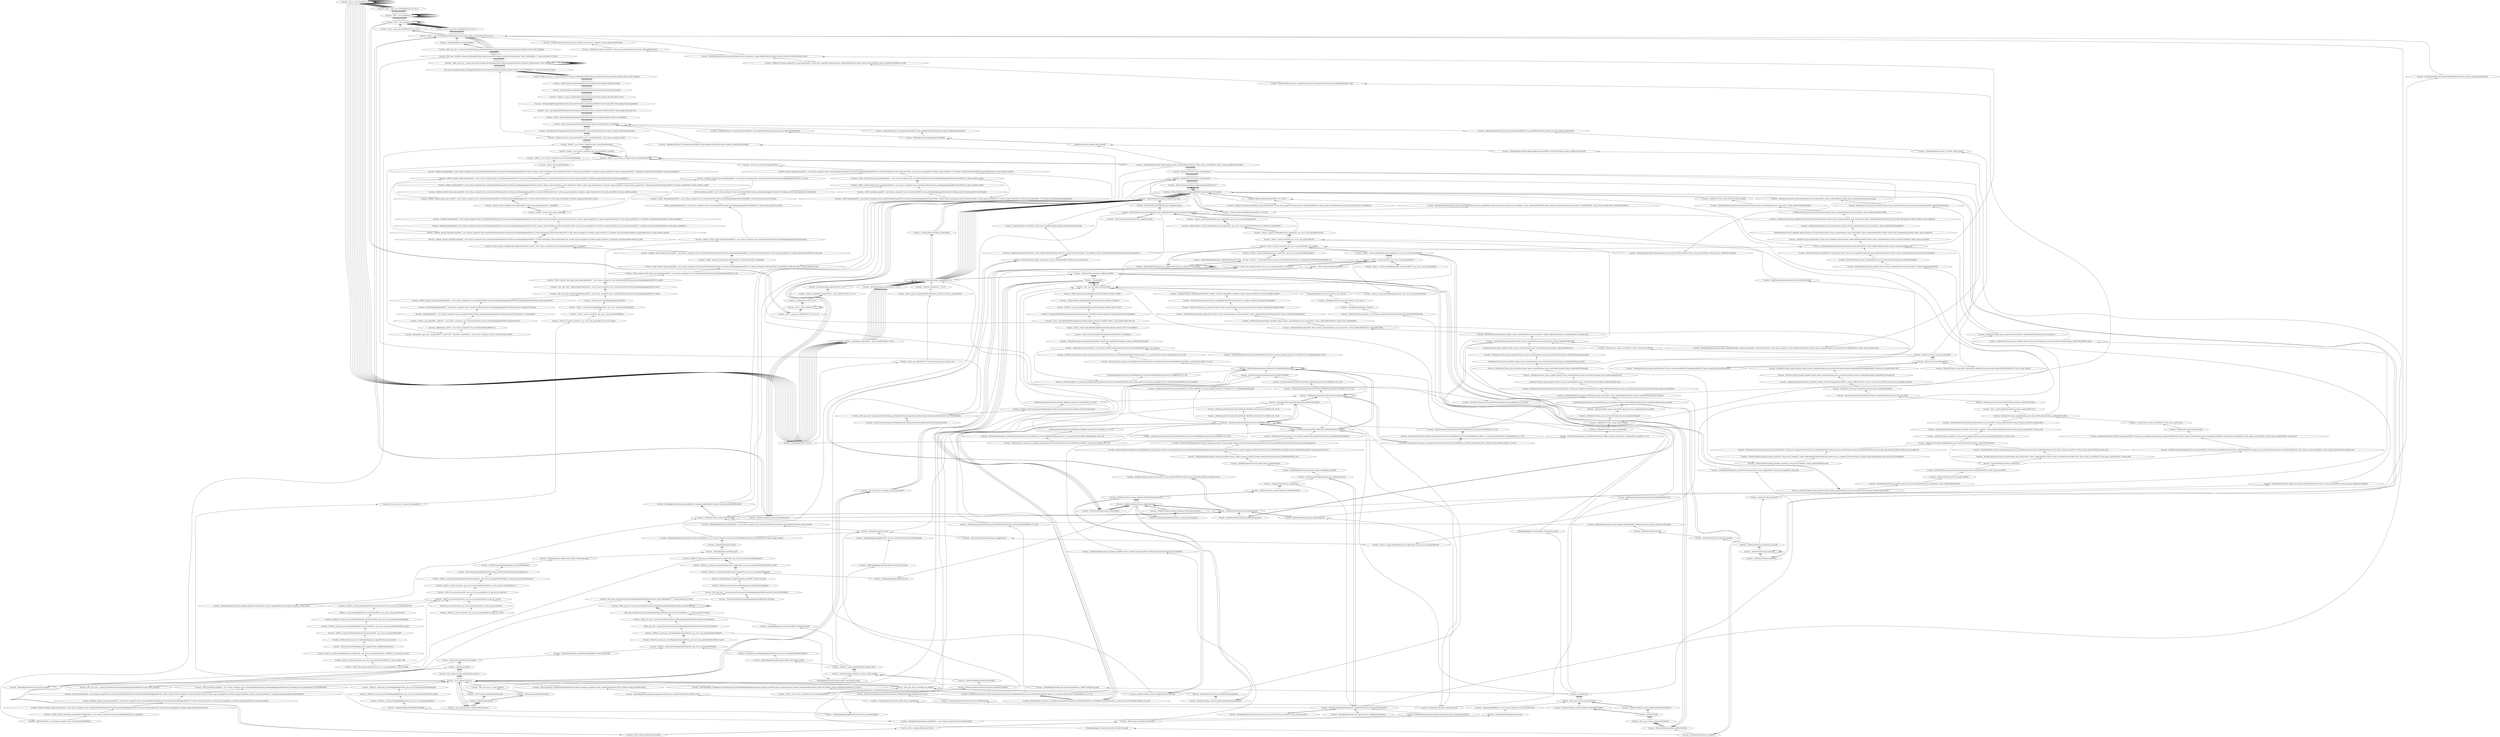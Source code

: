 digraph {
	"Function- _ZSt12__miter_baseIPKcET_S2_"
	"Function- _ZSt4copyIPKcPcET0_T_S4_S3_"
	"Function- _ZSt4copyIPKcPcET0_T_S4_S3_" -> "Function- _ZSt12__miter_baseIPKcET_S2_" [dir=back]
	"Function- _ZNSt20__uninitialized_copyILb1EE13__uninit_copyIPKcPcEET0_T_S6_S5_"
	"Function- _ZNSt20__uninitialized_copyILb1EE13__uninit_copyIPKcPcEET0_T_S6_S5_" -> "Function- _ZSt4copyIPKcPcET0_T_S4_S3_" [dir=back]
	"Function- _ZSt18uninitialized_copyIPKcPcET0_T_S4_S3_"
	"Function- _ZSt18uninitialized_copyIPKcPcET0_T_S4_S3_" -> "Function- _ZNSt20__uninitialized_copyILb1EE13__uninit_copyIPKcPcEET0_T_S6_S5_" [dir=back]
	"Function- _ZN3fmt2v58internal12make_checkedIcEEPT_S4_j"
	"Function- _ZN3fmt2v58internal12make_checkedIcEEPT_S4_j" -> "Function- _ZSt18uninitialized_copyIPKcPcET0_T_S4_S3_" [dir=back]
	"Function- _ZN3fmt2v58internal12basic_bufferIcE7reserveEj"
	"Function- _ZN3fmt2v58internal12basic_bufferIcE7reserveEj" -> "Function- _ZN3fmt2v58internal12make_checkedIcEEPT_S4_j" [dir=back]
	"Function- _ZN3fmt2v58internal11to_unsignedIiEENSt13make_unsignedIT_E4typeES4_"
	"Function- _ZN3fmt2v58internal11to_unsignedIiEENSt13make_unsignedIT_E4typeES4_" -> "Function- _ZN3fmt2v58internal12basic_bufferIcE7reserveEj" [dir=back]
	"Function- _ZN3fmt2v58internal12basic_bufferIcE6appendIcEEvPKT_S7_"
	"Function- _ZN3fmt2v58internal12basic_bufferIcE6appendIcEEvPKT_S7_" -> "Function- _ZN3fmt2v58internal11to_unsignedIiEENSt13make_unsignedIT_E4typeES4_" [dir=back]
	"Function- _ZNK3fmt2v517basic_string_viewIcE4sizeEv"
	"Function- _ZNK3fmt2v517basic_string_viewIcE4sizeEv" -> "Function- _ZN3fmt2v58internal12basic_bufferIcE6appendIcEEvPKT_S7_" [dir=back]
	"Function- _ZNK3fmt2v517basic_string_viewIcE4dataEv"
	"Function- _ZNK3fmt2v517basic_string_viewIcE4dataEv" -> "Function- _ZNK3fmt2v517basic_string_viewIcE4sizeEv" [dir=back]
	"Function- _ZN6spdlog7details10fmt_helper18append_string_viewILj500EEEvN3fmt2v517basic_string_viewIcEERNS4_19basic_memory_bufferIcXT_ESaIcEEE"
	"Function- _ZN6spdlog7details10fmt_helper18append_string_viewILj500EEEvN3fmt2v517basic_string_viewIcEERNS4_19basic_memory_bufferIcXT_ESaIcEEE" -> "Function- _ZNK3fmt2v517basic_string_viewIcE4dataEv" [dir=back]
	"Function- _ZNKSt7__cxx1112basic_stringIcSt11char_traitsIcESaIcEE4sizeEv"
	"Function- _ZNKSt7__cxx1112basic_stringIcSt11char_traitsIcESaIcEE4sizeEv" -> "Function- _ZN6spdlog7details10fmt_helper18append_string_viewILj500EEEvN3fmt2v517basic_string_viewIcEERNS4_19basic_memory_bufferIcXT_ESaIcEEE" [dir=back]
	"Function- _ZNKSt7__cxx1112basic_stringIcSt11char_traitsIcESaIcEE7_M_dataEv"
	"Function- _ZNKSt7__cxx1112basic_stringIcSt11char_traitsIcESaIcEE7_M_dataEv" -> "Function- _ZNKSt7__cxx1112basic_stringIcSt11char_traitsIcESaIcEE4sizeEv" [dir=back]
	"Function- _ZNKSt7__cxx1112basic_stringIcSt11char_traitsIcESaIcEE4dataEv"
	"Function- _ZNKSt7__cxx1112basic_stringIcSt11char_traitsIcESaIcEE4dataEv" -> "Function- _ZNKSt7__cxx1112basic_stringIcSt11char_traitsIcESaIcEE7_M_dataEv" [dir=back]
	"Function- _ZN3fmt2v517basic_string_viewIcEC2ISt11char_traitsIcEEERKNSt7__cxx1112basic_stringIcT_SaIcEEE"
	"Function- _ZN3fmt2v517basic_string_viewIcEC2ISt11char_traitsIcEEERKNSt7__cxx1112basic_stringIcT_SaIcEEE" -> "Function- _ZNKSt7__cxx1112basic_stringIcSt11char_traitsIcESaIcEE4dataEv" [dir=back]
	"Function- _ZN6spdlog7details19aggregate_formatter6formatERKNS0_7log_msgERK2tmRN3fmt2v519basic_memory_bufferIcLj500ESaIcEEE"
	"Function- _ZN6spdlog7details19aggregate_formatter6formatERKNS0_7log_msgERK2tmRN3fmt2v519basic_memory_bufferIcLj500ESaIcEEE" -> "Function- _ZN3fmt2v517basic_string_viewIcEC2ISt11char_traitsIcEEERKNSt7__cxx1112basic_stringIcT_SaIcEEE" [dir=back]
	"Function- _ZNSt10_Head_baseILj0EPN6spdlog7details14flag_formatterELb0EE7_M_headERKS4_"
	"Function- _ZNSt10_Head_baseILj0EPN6spdlog7details14flag_formatterELb0EE7_M_headERKS4_" -> "Function- _ZN6spdlog7details19aggregate_formatter6formatERKNS0_7log_msgERK2tmRN3fmt2v519basic_memory_bufferIcLj500ESaIcEEE" [dir=back]
	"Function- _ZNSt11_Tuple_implILj0EJPN6spdlog7details14flag_formatterESt14default_deleteIS2_EEE7_M_headERKS6_"
	"Function- _ZNSt11_Tuple_implILj0EJPN6spdlog7details14flag_formatterESt14default_deleteIS2_EEE7_M_headERKS6_" -> "Function- _ZNSt10_Head_baseILj0EPN6spdlog7details14flag_formatterELb0EE7_M_headERKS4_" [dir=back]
	"Function- _ZSt12__get_helperILj0EPN6spdlog7details14flag_formatterEJSt14default_deleteIS2_EEERKT0_RKSt11_Tuple_implIXT_EJS6_DpT1_EE"
	"Function- _ZSt12__get_helperILj0EPN6spdlog7details14flag_formatterEJSt14default_deleteIS2_EEERKT0_RKSt11_Tuple_implIXT_EJS6_DpT1_EE" -> "Function- _ZNSt11_Tuple_implILj0EJPN6spdlog7details14flag_formatterESt14default_deleteIS2_EEE7_M_headERKS6_" [dir=back]
	"Function- _ZSt3getILj0EJPN6spdlog7details14flag_formatterESt14default_deleteIS2_EEERKNSt13tuple_elementIXT_ESt5tupleIJDpT0_EEE4typeERKSA_"
	"Function- _ZSt3getILj0EJPN6spdlog7details14flag_formatterESt14default_deleteIS2_EEERKNSt13tuple_elementIXT_ESt5tupleIJDpT0_EEE4typeERKSA_" -> "Function- _ZSt12__get_helperILj0EPN6spdlog7details14flag_formatterEJSt14default_deleteIS2_EEERKT0_RKSt11_Tuple_implIXT_EJS6_DpT1_EE" [dir=back]
	"Function- _ZNKSt15__uniq_ptr_implIN6spdlog7details14flag_formatterESt14default_deleteIS2_EE6_M_ptrEv"
	"Function- _ZNKSt15__uniq_ptr_implIN6spdlog7details14flag_formatterESt14default_deleteIS2_EE6_M_ptrEv" -> "Function- _ZSt3getILj0EJPN6spdlog7details14flag_formatterESt14default_deleteIS2_EEERKNSt13tuple_elementIXT_ESt5tupleIJDpT0_EEE4typeERKSA_" [dir=back]
	"Function- _ZNKSt10unique_ptrIN6spdlog7details14flag_formatterESt14default_deleteIS2_EE3getEv"
	"Function- _ZNKSt10unique_ptrIN6spdlog7details14flag_formatterESt14default_deleteIS2_EE3getEv" -> "Function- _ZNKSt15__uniq_ptr_implIN6spdlog7details14flag_formatterESt14default_deleteIS2_EE6_M_ptrEv" [dir=back]
	"Function- _ZNKSt10unique_ptrIN6spdlog7details14flag_formatterESt14default_deleteIS2_EEptEv"
	"Function- _ZNKSt10unique_ptrIN6spdlog7details14flag_formatterESt14default_deleteIS2_EEptEv" -> "Function- _ZNKSt10unique_ptrIN6spdlog7details14flag_formatterESt14default_deleteIS2_EE3getEv" [dir=back]
	"Function- _ZNK9__gnu_cxx17__normal_iteratorIPSt10unique_ptrIN6spdlog7details14flag_formatterESt14default_deleteIS4_EESt6vectorIS7_SaIS7_EEEdeEv"
	"Function- _ZNK9__gnu_cxx17__normal_iteratorIPSt10unique_ptrIN6spdlog7details14flag_formatterESt14default_deleteIS4_EESt6vectorIS7_SaIS7_EEEdeEv" -> "Function- _ZNKSt10unique_ptrIN6spdlog7details14flag_formatterESt14default_deleteIS2_EEptEv" [dir=back]
	_ZN9__gnu_cxxneIPSt10unique_ptrIN6spdlog7details14flag_formatterESt14default_deleteIS4_EESt6vectorIS7_SaIS7_EEEEbRKNS_17__normal_iteratorIT_T0_EESH_
	_ZN9__gnu_cxxneIPSt10unique_ptrIN6spdlog7details14flag_formatterESt14default_deleteIS4_EESt6vectorIS7_SaIS7_EEEEbRKNS_17__normal_iteratorIT_T0_EESH_ -> "Function- _ZNK9__gnu_cxx17__normal_iteratorIPSt10unique_ptrIN6spdlog7details14flag_formatterESt14default_deleteIS4_EESt6vectorIS7_SaIS7_EEEdeEv" [dir=back]
	"Function- _ZNK9__gnu_cxx17__normal_iteratorIPSt10unique_ptrIN6spdlog7details14flag_formatterESt14default_deleteIS4_EESt6vectorIS7_SaIS7_EEE4baseEv"
	"Function- _ZNK9__gnu_cxx17__normal_iteratorIPSt10unique_ptrIN6spdlog7details14flag_formatterESt14default_deleteIS4_EESt6vectorIS7_SaIS7_EEE4baseEv" -> _ZN9__gnu_cxxneIPSt10unique_ptrIN6spdlog7details14flag_formatterESt14default_deleteIS4_EESt6vectorIS7_SaIS7_EEEEbRKNS_17__normal_iteratorIT_T0_EESH_ [dir=back]
	"Function- _ZNK9__gnu_cxx17__normal_iteratorIPSt10unique_ptrIN6spdlog7details14flag_formatterESt14default_deleteIS4_EESt6vectorIS7_SaIS7_EEE4baseEv"
	"Function- _ZNK9__gnu_cxx17__normal_iteratorIPSt10unique_ptrIN6spdlog7details14flag_formatterESt14default_deleteIS4_EESt6vectorIS7_SaIS7_EEE4baseEv" -> "Function- _ZNK9__gnu_cxx17__normal_iteratorIPSt10unique_ptrIN6spdlog7details14flag_formatterESt14default_deleteIS4_EESt6vectorIS7_SaIS7_EEE4baseEv" [dir=back]
	"Function- _ZN9__gnu_cxxneIPSt10unique_ptrIN6spdlog7details14flag_formatterESt14default_deleteIS4_EESt6vectorIS7_SaIS7_EEEEbRKNS_17__normal_iteratorIT_T0_EESH_"
	"Function- _ZN9__gnu_cxxneIPSt10unique_ptrIN6spdlog7details14flag_formatterESt14default_deleteIS4_EESt6vectorIS7_SaIS7_EEEEbRKNS_17__normal_iteratorIT_T0_EESH_" -> "Function- _ZNK9__gnu_cxx17__normal_iteratorIPSt10unique_ptrIN6spdlog7details14flag_formatterESt14default_deleteIS4_EESt6vectorIS7_SaIS7_EEE4baseEv" [dir=back]
	"Function- _ZN9__gnu_cxx17__normal_iteratorIPSt10unique_ptrIN6spdlog7details14flag_formatterESt14default_deleteIS4_EESt6vectorIS7_SaIS7_EEEppEv"
	"Function- _ZN9__gnu_cxx17__normal_iteratorIPSt10unique_ptrIN6spdlog7details14flag_formatterESt14default_deleteIS4_EESt6vectorIS7_SaIS7_EEEppEv" -> "Function- _ZN9__gnu_cxxneIPSt10unique_ptrIN6spdlog7details14flag_formatterESt14default_deleteIS4_EESt6vectorIS7_SaIS7_EEEEbRKNS_17__normal_iteratorIT_T0_EESH_" [dir=back]
	"Function- _ZN6spdlog7details10scoped_padD2Ev"
	"Function- _ZN6spdlog7details10scoped_padD2Ev" -> "Function- _ZN9__gnu_cxx17__normal_iteratorIPSt10unique_ptrIN6spdlog7details14flag_formatterESt14default_deleteIS4_EESt6vectorIS7_SaIS7_EEEppEv" [dir=back]
	"Function- _ZNSt11__copy_moveILb0ELb1ESt26random_access_iterator_tagE8__copy_mIcEEPT_PKS3_S6_S4_"
	"Function- _ZNSt11__copy_moveILb0ELb1ESt26random_access_iterator_tagE8__copy_mIcEEPT_PKS3_S6_S4_" -> "Function- _ZN6spdlog7details10scoped_padD2Ev" [dir=back]
	"Function- _ZSt13__copy_move_aILb0EPKcPcET1_T0_S4_S3_"
	"Function- _ZSt13__copy_move_aILb0EPKcPcET1_T0_S4_S3_" -> "Function- _ZNSt11__copy_moveILb0ELb1ESt26random_access_iterator_tagE8__copy_mIcEEPT_PKS3_S6_S4_" [dir=back]
	"Function- _ZSt12__niter_baseIPcET_S1_"
	"Function- _ZSt12__niter_baseIPcET_S1_" -> "Function- _ZSt13__copy_move_aILb0EPKcPcET1_T0_S4_S3_" [dir=back]
	"Function- _ZSt12__niter_baseIPKcET_S2_"
	"Function- _ZSt12__niter_baseIPKcET_S2_" -> "Function- _ZSt12__niter_baseIPcET_S1_" [dir=back]
	"Function- _ZSt12__niter_baseIPKcET_S2_"
	"Function- _ZSt12__niter_baseIPKcET_S2_" -> "Function- _ZSt12__niter_baseIPKcET_S2_" [dir=back]
	"Function- _ZSt14__copy_move_a2ILb0EPKcPcET1_T0_S4_S3_"
	"Function- _ZSt14__copy_move_a2ILb0EPKcPcET1_T0_S4_S3_" -> "Function- _ZSt12__niter_baseIPKcET_S2_" [dir=back]
	"Function- _ZSt12__miter_baseIPKcET_S2_"
	"Function- _ZSt12__miter_baseIPKcET_S2_" -> "Function- _ZSt14__copy_move_a2ILb0EPKcPcET1_T0_S4_S3_" [dir=back]
	"Function- _ZSt12__miter_baseIPKcET_S2_"
	"Function- _ZSt12__miter_baseIPKcET_S2_" -> "Function- _ZSt12__miter_baseIPKcET_S2_" [dir=back]
	"Function- _ZSt4copyIPKcPcET0_T_S4_S3_"
	"Function- _ZSt4copyIPKcPcET0_T_S4_S3_" -> "Function- _ZSt12__miter_baseIPKcET_S2_" [dir=back]
	"Function- _ZNSt20__uninitialized_copyILb1EE13__uninit_copyIPKcPcEET0_T_S6_S5_"
	"Function- _ZNSt20__uninitialized_copyILb1EE13__uninit_copyIPKcPcEET0_T_S6_S5_" -> "Function- _ZSt4copyIPKcPcET0_T_S4_S3_" [dir=back]
	"Function- _ZSt18uninitialized_copyIPKcPcET0_T_S4_S3_"
	"Function- _ZSt18uninitialized_copyIPKcPcET0_T_S4_S3_" -> "Function- _ZNSt20__uninitialized_copyILb1EE13__uninit_copyIPKcPcEET0_T_S6_S5_" [dir=back]
	"Function- _ZN3fmt2v58internal12make_checkedIcEEPT_S4_j"
	"Function- _ZN3fmt2v58internal12make_checkedIcEEPT_S4_j" -> "Function- _ZSt18uninitialized_copyIPKcPcET0_T_S4_S3_" [dir=back]
	"Function- _ZN3fmt2v58internal12basic_bufferIcE7reserveEj"
	"Function- _ZN3fmt2v58internal12basic_bufferIcE7reserveEj" -> "Function- _ZN3fmt2v58internal12make_checkedIcEEPT_S4_j" [dir=back]
	"Function- _ZN3fmt2v58internal11to_unsignedIiEENSt13make_unsignedIT_E4typeES4_"
	"Function- _ZN3fmt2v58internal11to_unsignedIiEENSt13make_unsignedIT_E4typeES4_" -> "Function- _ZN3fmt2v58internal12basic_bufferIcE7reserveEj" [dir=back]
	"Function- _ZN3fmt2v58internal12basic_bufferIcE6appendIcEEvPKT_S7_"
	"Function- _ZN3fmt2v58internal12basic_bufferIcE6appendIcEEvPKT_S7_" -> "Function- _ZN3fmt2v58internal11to_unsignedIiEENSt13make_unsignedIT_E4typeES4_" [dir=back]
	"Function- _ZN3fmt2v58internal11to_unsignedIiEENSt13make_unsignedIT_E4typeES4_"
	"Function- _ZN3fmt2v58internal11to_unsignedIiEENSt13make_unsignedIT_E4typeES4_" -> "Function- _ZN3fmt2v58internal12basic_bufferIcE6appendIcEEvPKT_S7_" [dir=back]
	"Function- _ZNK3fmt2v510format_int4sizeEv"
	"Function- _ZNK3fmt2v510format_int4sizeEv" -> "Function- _ZN3fmt2v58internal11to_unsignedIiEENSt13make_unsignedIT_E4typeES4_" [dir=back]
	"Function- _ZNK3fmt2v510format_int4dataEv"
	"Function- _ZNK3fmt2v510format_int4dataEv" -> "Function- _ZNK3fmt2v510format_int4sizeEv" [dir=back]
	"Function- _ZNK3fmt2v510format_int4dataEv"
	"Function- _ZNK3fmt2v510format_int4dataEv" -> "Function- _ZNK3fmt2v510format_int4dataEv" [dir=back]
	"Function- _ZN3fmt2v510format_int14format_decimalEy"
	"Function- _ZN3fmt2v510format_int14format_decimalEy" -> "Function- _ZNK3fmt2v510format_int4dataEv" [dir=back]
	"Function- _ZN3fmt2v510format_int13format_signedEx"
	"Function- _ZN3fmt2v510format_int13format_signedEx" -> "Function- _ZN3fmt2v510format_int14format_decimalEy" [dir=back]
	"Function- _ZN3fmt2v510format_intC2Ei"
	"Function- _ZN3fmt2v510format_intC2Ei" -> "Function- _ZN3fmt2v510format_int13format_signedEx" [dir=back]
	"Function- _ZN6spdlog7details10fmt_helper10append_intIiLj500EEEvT_RN3fmt2v519basic_memory_bufferIcXT0_ESaIcEEE"
	"Function- _ZN6spdlog7details10fmt_helper10append_intIiLj500EEEvT_RN3fmt2v519basic_memory_bufferIcXT0_ESaIcEEE" -> "Function- _ZN3fmt2v510format_intC2Ei" [dir=back]
	"Function- _ZN3fmt2v517basic_string_viewIcEC2EPKcj"
	"Function- _ZN3fmt2v517basic_string_viewIcEC2EPKcj" -> "Function- _ZN6spdlog7details10fmt_helper10append_intIiLj500EEEvT_RN3fmt2v519basic_memory_bufferIcXT0_ESaIcEEE" [dir=back]
	"Function- _ZN6spdlog7details10scoped_padC2EjRNS0_12padding_infoERN3fmt2v519basic_memory_bufferIcLj500ESaIcEEE"
	"Function- _ZN6spdlog7details10scoped_padC2EjRNS0_12padding_infoERN3fmt2v519basic_memory_bufferIcLj500ESaIcEEE" -> "Function- _ZN3fmt2v517basic_string_viewIcEC2EPKcj" [dir=back]
	"Function- _ZN6spdlog7details11Y_formatter6formatERKNS0_7log_msgERK2tmRN3fmt2v519basic_memory_bufferIcLj500ESaIcEEE"
	"Function- _ZN6spdlog7details11Y_formatter6formatERKNS0_7log_msgERK2tmRN3fmt2v519basic_memory_bufferIcLj500ESaIcEEE" -> "Function- _ZN6spdlog7details10scoped_padC2EjRNS0_12padding_infoERN3fmt2v519basic_memory_bufferIcLj500ESaIcEEE" [dir=back]
	"Function- _ZNSt10_Head_baseILj0EPN6spdlog7details14flag_formatterELb0EE7_M_headERKS4_"
	"Function- _ZNSt10_Head_baseILj0EPN6spdlog7details14flag_formatterELb0EE7_M_headERKS4_" -> "Function- _ZN6spdlog7details11Y_formatter6formatERKNS0_7log_msgERK2tmRN3fmt2v519basic_memory_bufferIcLj500ESaIcEEE" [dir=back]
	"Function- _ZNSt11_Tuple_implILj0EJPN6spdlog7details14flag_formatterESt14default_deleteIS2_EEE7_M_headERKS6_"
	"Function- _ZNSt11_Tuple_implILj0EJPN6spdlog7details14flag_formatterESt14default_deleteIS2_EEE7_M_headERKS6_" -> "Function- _ZNSt10_Head_baseILj0EPN6spdlog7details14flag_formatterELb0EE7_M_headERKS4_" [dir=back]
	"Function- _ZSt12__get_helperILj0EPN6spdlog7details14flag_formatterEJSt14default_deleteIS2_EEERKT0_RKSt11_Tuple_implIXT_EJS6_DpT1_EE"
	"Function- _ZSt12__get_helperILj0EPN6spdlog7details14flag_formatterEJSt14default_deleteIS2_EEERKT0_RKSt11_Tuple_implIXT_EJS6_DpT1_EE" -> "Function- _ZNSt11_Tuple_implILj0EJPN6spdlog7details14flag_formatterESt14default_deleteIS2_EEE7_M_headERKS6_" [dir=back]
	"Function- _ZSt3getILj0EJPN6spdlog7details14flag_formatterESt14default_deleteIS2_EEERKNSt13tuple_elementIXT_ESt5tupleIJDpT0_EEE4typeERKSA_"
	"Function- _ZSt3getILj0EJPN6spdlog7details14flag_formatterESt14default_deleteIS2_EEERKNSt13tuple_elementIXT_ESt5tupleIJDpT0_EEE4typeERKSA_" -> "Function- _ZSt12__get_helperILj0EPN6spdlog7details14flag_formatterEJSt14default_deleteIS2_EEERKT0_RKSt11_Tuple_implIXT_EJS6_DpT1_EE" [dir=back]
	"Function- _ZNKSt15__uniq_ptr_implIN6spdlog7details14flag_formatterESt14default_deleteIS2_EE6_M_ptrEv"
	"Function- _ZNKSt15__uniq_ptr_implIN6spdlog7details14flag_formatterESt14default_deleteIS2_EE6_M_ptrEv" -> "Function- _ZSt3getILj0EJPN6spdlog7details14flag_formatterESt14default_deleteIS2_EEERKNSt13tuple_elementIXT_ESt5tupleIJDpT0_EEE4typeERKSA_" [dir=back]
	"Function- _ZNKSt10unique_ptrIN6spdlog7details14flag_formatterESt14default_deleteIS2_EE3getEv"
	"Function- _ZNKSt10unique_ptrIN6spdlog7details14flag_formatterESt14default_deleteIS2_EE3getEv" -> "Function- _ZNKSt15__uniq_ptr_implIN6spdlog7details14flag_formatterESt14default_deleteIS2_EE6_M_ptrEv" [dir=back]
	"Function- _ZNKSt10unique_ptrIN6spdlog7details14flag_formatterESt14default_deleteIS2_EEptEv"
	"Function- _ZNKSt10unique_ptrIN6spdlog7details14flag_formatterESt14default_deleteIS2_EEptEv" -> "Function- _ZNKSt10unique_ptrIN6spdlog7details14flag_formatterESt14default_deleteIS2_EE3getEv" [dir=back]
	"Function- _ZNK9__gnu_cxx17__normal_iteratorIPSt10unique_ptrIN6spdlog7details14flag_formatterESt14default_deleteIS4_EESt6vectorIS7_SaIS7_EEEdeEv"
	"Function- _ZNK9__gnu_cxx17__normal_iteratorIPSt10unique_ptrIN6spdlog7details14flag_formatterESt14default_deleteIS4_EESt6vectorIS7_SaIS7_EEEdeEv" -> "Function- _ZNKSt10unique_ptrIN6spdlog7details14flag_formatterESt14default_deleteIS2_EEptEv" [dir=back]
	_ZN9__gnu_cxxneIPSt10unique_ptrIN6spdlog7details14flag_formatterESt14default_deleteIS4_EESt6vectorIS7_SaIS7_EEEEbRKNS_17__normal_iteratorIT_T0_EESH_
	_ZN9__gnu_cxxneIPSt10unique_ptrIN6spdlog7details14flag_formatterESt14default_deleteIS4_EESt6vectorIS7_SaIS7_EEEEbRKNS_17__normal_iteratorIT_T0_EESH_ -> "Function- _ZNK9__gnu_cxx17__normal_iteratorIPSt10unique_ptrIN6spdlog7details14flag_formatterESt14default_deleteIS4_EESt6vectorIS7_SaIS7_EEEdeEv" [dir=back]
	"Function- _ZNK9__gnu_cxx17__normal_iteratorIPSt10unique_ptrIN6spdlog7details14flag_formatterESt14default_deleteIS4_EESt6vectorIS7_SaIS7_EEE4baseEv"
	"Function- _ZNK9__gnu_cxx17__normal_iteratorIPSt10unique_ptrIN6spdlog7details14flag_formatterESt14default_deleteIS4_EESt6vectorIS7_SaIS7_EEE4baseEv" -> _ZN9__gnu_cxxneIPSt10unique_ptrIN6spdlog7details14flag_formatterESt14default_deleteIS4_EESt6vectorIS7_SaIS7_EEEEbRKNS_17__normal_iteratorIT_T0_EESH_ [dir=back]
	"Function- _ZNK9__gnu_cxx17__normal_iteratorIPSt10unique_ptrIN6spdlog7details14flag_formatterESt14default_deleteIS4_EESt6vectorIS7_SaIS7_EEE4baseEv"
	"Function- _ZNK9__gnu_cxx17__normal_iteratorIPSt10unique_ptrIN6spdlog7details14flag_formatterESt14default_deleteIS4_EESt6vectorIS7_SaIS7_EEE4baseEv" -> "Function- _ZNK9__gnu_cxx17__normal_iteratorIPSt10unique_ptrIN6spdlog7details14flag_formatterESt14default_deleteIS4_EESt6vectorIS7_SaIS7_EEE4baseEv" [dir=back]
	"Function- _ZN9__gnu_cxxneIPSt10unique_ptrIN6spdlog7details14flag_formatterESt14default_deleteIS4_EESt6vectorIS7_SaIS7_EEEEbRKNS_17__normal_iteratorIT_T0_EESH_"
	"Function- _ZN9__gnu_cxxneIPSt10unique_ptrIN6spdlog7details14flag_formatterESt14default_deleteIS4_EESt6vectorIS7_SaIS7_EEEEbRKNS_17__normal_iteratorIT_T0_EESH_" -> "Function- _ZNK9__gnu_cxx17__normal_iteratorIPSt10unique_ptrIN6spdlog7details14flag_formatterESt14default_deleteIS4_EESt6vectorIS7_SaIS7_EEE4baseEv" [dir=back]
	"Function- _ZN9__gnu_cxx17__normal_iteratorIPSt10unique_ptrIN6spdlog7details14flag_formatterESt14default_deleteIS4_EESt6vectorIS7_SaIS7_EEEppEv"
	"Function- _ZN9__gnu_cxx17__normal_iteratorIPSt10unique_ptrIN6spdlog7details14flag_formatterESt14default_deleteIS4_EESt6vectorIS7_SaIS7_EEEppEv" -> "Function- _ZN9__gnu_cxxneIPSt10unique_ptrIN6spdlog7details14flag_formatterESt14default_deleteIS4_EESt6vectorIS7_SaIS7_EEEEbRKNS_17__normal_iteratorIT_T0_EESH_" [dir=back]
	"Function- _ZNSt11__copy_moveILb0ELb1ESt26random_access_iterator_tagE8__copy_mIcEEPT_PKS3_S6_S4_"
	"Function- _ZNSt11__copy_moveILb0ELb1ESt26random_access_iterator_tagE8__copy_mIcEEPT_PKS3_S6_S4_" -> "Function- _ZN9__gnu_cxx17__normal_iteratorIPSt10unique_ptrIN6spdlog7details14flag_formatterESt14default_deleteIS4_EESt6vectorIS7_SaIS7_EEEppEv" [dir=back]
	"Function- _ZSt13__copy_move_aILb0EPKcPcET1_T0_S4_S3_"
	"Function- _ZSt13__copy_move_aILb0EPKcPcET1_T0_S4_S3_" -> "Function- _ZNSt11__copy_moveILb0ELb1ESt26random_access_iterator_tagE8__copy_mIcEEPT_PKS3_S6_S4_" [dir=back]
	"Function- _ZSt12__niter_baseIPcET_S1_"
	"Function- _ZSt12__niter_baseIPcET_S1_" -> "Function- _ZSt13__copy_move_aILb0EPKcPcET1_T0_S4_S3_" [dir=back]
	"Function- _ZSt12__niter_baseIPKcET_S2_"
	"Function- _ZSt12__niter_baseIPKcET_S2_" -> "Function- _ZSt12__niter_baseIPcET_S1_" [dir=back]
	"Function- _ZSt12__niter_baseIPKcET_S2_"
	"Function- _ZSt12__niter_baseIPKcET_S2_" -> "Function- _ZSt12__niter_baseIPKcET_S2_" [dir=back]
	"Function- _ZSt14__copy_move_a2ILb0EPKcPcET1_T0_S4_S3_"
	"Function- _ZSt14__copy_move_a2ILb0EPKcPcET1_T0_S4_S3_" -> "Function- _ZSt12__niter_baseIPKcET_S2_" [dir=back]
	"Function- _ZSt12__miter_baseIPKcET_S2_"
	"Function- _ZSt12__miter_baseIPKcET_S2_" -> "Function- _ZSt14__copy_move_a2ILb0EPKcPcET1_T0_S4_S3_" [dir=back]
	"Function- _ZSt12__miter_baseIPKcET_S2_"
	"Function- _ZSt12__miter_baseIPKcET_S2_" -> "Function- _ZSt12__miter_baseIPKcET_S2_" [dir=back]
	"Function- _ZSt4copyIPKcPcET0_T_S4_S3_"
	"Function- _ZSt4copyIPKcPcET0_T_S4_S3_" -> "Function- _ZSt12__miter_baseIPKcET_S2_" [dir=back]
	"Function- _ZNSt20__uninitialized_copyILb1EE13__uninit_copyIPKcPcEET0_T_S6_S5_"
	"Function- _ZNSt20__uninitialized_copyILb1EE13__uninit_copyIPKcPcEET0_T_S6_S5_" -> "Function- _ZSt4copyIPKcPcET0_T_S4_S3_" [dir=back]
	"Function- _ZSt18uninitialized_copyIPKcPcET0_T_S4_S3_"
	"Function- _ZSt18uninitialized_copyIPKcPcET0_T_S4_S3_" -> "Function- _ZNSt20__uninitialized_copyILb1EE13__uninit_copyIPKcPcEET0_T_S6_S5_" [dir=back]
	"Function- _ZN3fmt2v58internal12make_checkedIcEEPT_S4_j"
	"Function- _ZN3fmt2v58internal12make_checkedIcEEPT_S4_j" -> "Function- _ZSt18uninitialized_copyIPKcPcET0_T_S4_S3_" [dir=back]
	"Function- _ZN3fmt2v58internal12basic_bufferIcE7reserveEj"
	"Function- _ZN3fmt2v58internal12basic_bufferIcE7reserveEj" -> "Function- _ZN3fmt2v58internal12make_checkedIcEEPT_S4_j" [dir=back]
	"Function- _ZN3fmt2v58internal11to_unsignedIiEENSt13make_unsignedIT_E4typeES4_"
	"Function- _ZN3fmt2v58internal11to_unsignedIiEENSt13make_unsignedIT_E4typeES4_" -> "Function- _ZN3fmt2v58internal12basic_bufferIcE7reserveEj" [dir=back]
	"Function- _ZN3fmt2v58internal12basic_bufferIcE6appendIcEEvPKT_S7_"
	"Function- _ZN3fmt2v58internal12basic_bufferIcE6appendIcEEvPKT_S7_" -> "Function- _ZN3fmt2v58internal11to_unsignedIiEENSt13make_unsignedIT_E4typeES4_" [dir=back]
	"Function- _ZNK3fmt2v517basic_string_viewIcE4sizeEv"
	"Function- _ZNK3fmt2v517basic_string_viewIcE4sizeEv" -> "Function- _ZN3fmt2v58internal12basic_bufferIcE6appendIcEEvPKT_S7_" [dir=back]
	"Function- _ZNK3fmt2v517basic_string_viewIcE4dataEv"
	"Function- _ZNK3fmt2v517basic_string_viewIcE4dataEv" -> "Function- _ZNK3fmt2v517basic_string_viewIcE4sizeEv" [dir=back]
	"Function- _ZN6spdlog7details10fmt_helper18append_string_viewILj500EEEvN3fmt2v517basic_string_viewIcEERNS4_19basic_memory_bufferIcXT_ESaIcEEE"
	"Function- _ZN6spdlog7details10fmt_helper18append_string_viewILj500EEEvN3fmt2v517basic_string_viewIcEERNS4_19basic_memory_bufferIcXT_ESaIcEEE" -> "Function- _ZNK3fmt2v517basic_string_viewIcE4dataEv" [dir=back]
	"Function- _ZNKSt7__cxx1112basic_stringIcSt11char_traitsIcESaIcEE4sizeEv"
	"Function- _ZNKSt7__cxx1112basic_stringIcSt11char_traitsIcESaIcEE4sizeEv" -> "Function- _ZN6spdlog7details10fmt_helper18append_string_viewILj500EEEvN3fmt2v517basic_string_viewIcEERNS4_19basic_memory_bufferIcXT_ESaIcEEE" [dir=back]
	"Function- _ZNKSt7__cxx1112basic_stringIcSt11char_traitsIcESaIcEE7_M_dataEv"
	"Function- _ZNKSt7__cxx1112basic_stringIcSt11char_traitsIcESaIcEE7_M_dataEv" -> "Function- _ZNKSt7__cxx1112basic_stringIcSt11char_traitsIcESaIcEE4sizeEv" [dir=back]
	"Function- _ZNKSt7__cxx1112basic_stringIcSt11char_traitsIcESaIcEE4dataEv"
	"Function- _ZNKSt7__cxx1112basic_stringIcSt11char_traitsIcESaIcEE4dataEv" -> "Function- _ZNKSt7__cxx1112basic_stringIcSt11char_traitsIcESaIcEE7_M_dataEv" [dir=back]
	"Function- _ZN3fmt2v517basic_string_viewIcEC2ISt11char_traitsIcEEERKNSt7__cxx1112basic_stringIcT_SaIcEEE"
	"Function- _ZN3fmt2v517basic_string_viewIcEC2ISt11char_traitsIcEEERKNSt7__cxx1112basic_stringIcT_SaIcEEE" -> "Function- _ZNKSt7__cxx1112basic_stringIcSt11char_traitsIcESaIcEE4dataEv" [dir=back]
	"Function- _ZN6spdlog7details19aggregate_formatter6formatERKNS0_7log_msgERK2tmRN3fmt2v519basic_memory_bufferIcLj500ESaIcEEE"
	"Function- _ZN6spdlog7details19aggregate_formatter6formatERKNS0_7log_msgERK2tmRN3fmt2v519basic_memory_bufferIcLj500ESaIcEEE" -> "Function- _ZN3fmt2v517basic_string_viewIcEC2ISt11char_traitsIcEEERKNSt7__cxx1112basic_stringIcT_SaIcEEE" [dir=back]
	"Function- _ZNSt10_Head_baseILj0EPN6spdlog7details14flag_formatterELb0EE7_M_headERKS4_"
	"Function- _ZNSt10_Head_baseILj0EPN6spdlog7details14flag_formatterELb0EE7_M_headERKS4_" -> "Function- _ZN6spdlog7details19aggregate_formatter6formatERKNS0_7log_msgERK2tmRN3fmt2v519basic_memory_bufferIcLj500ESaIcEEE" [dir=back]
	"Function- _ZNSt11_Tuple_implILj0EJPN6spdlog7details14flag_formatterESt14default_deleteIS2_EEE7_M_headERKS6_"
	"Function- _ZNSt11_Tuple_implILj0EJPN6spdlog7details14flag_formatterESt14default_deleteIS2_EEE7_M_headERKS6_" -> "Function- _ZNSt10_Head_baseILj0EPN6spdlog7details14flag_formatterELb0EE7_M_headERKS4_" [dir=back]
	"Function- _ZSt12__get_helperILj0EPN6spdlog7details14flag_formatterEJSt14default_deleteIS2_EEERKT0_RKSt11_Tuple_implIXT_EJS6_DpT1_EE"
	"Function- _ZSt12__get_helperILj0EPN6spdlog7details14flag_formatterEJSt14default_deleteIS2_EEERKT0_RKSt11_Tuple_implIXT_EJS6_DpT1_EE" -> "Function- _ZNSt11_Tuple_implILj0EJPN6spdlog7details14flag_formatterESt14default_deleteIS2_EEE7_M_headERKS6_" [dir=back]
	"Function- _ZSt3getILj0EJPN6spdlog7details14flag_formatterESt14default_deleteIS2_EEERKNSt13tuple_elementIXT_ESt5tupleIJDpT0_EEE4typeERKSA_"
	"Function- _ZSt3getILj0EJPN6spdlog7details14flag_formatterESt14default_deleteIS2_EEERKNSt13tuple_elementIXT_ESt5tupleIJDpT0_EEE4typeERKSA_" -> "Function- _ZSt12__get_helperILj0EPN6spdlog7details14flag_formatterEJSt14default_deleteIS2_EEERKT0_RKSt11_Tuple_implIXT_EJS6_DpT1_EE" [dir=back]
	"Function- _ZNKSt15__uniq_ptr_implIN6spdlog7details14flag_formatterESt14default_deleteIS2_EE6_M_ptrEv"
	"Function- _ZNKSt15__uniq_ptr_implIN6spdlog7details14flag_formatterESt14default_deleteIS2_EE6_M_ptrEv" -> "Function- _ZSt3getILj0EJPN6spdlog7details14flag_formatterESt14default_deleteIS2_EEERKNSt13tuple_elementIXT_ESt5tupleIJDpT0_EEE4typeERKSA_" [dir=back]
	"Function- _ZNKSt10unique_ptrIN6spdlog7details14flag_formatterESt14default_deleteIS2_EE3getEv"
	"Function- _ZNKSt10unique_ptrIN6spdlog7details14flag_formatterESt14default_deleteIS2_EE3getEv" -> "Function- _ZNKSt15__uniq_ptr_implIN6spdlog7details14flag_formatterESt14default_deleteIS2_EE6_M_ptrEv" [dir=back]
	"Function- _ZNKSt10unique_ptrIN6spdlog7details14flag_formatterESt14default_deleteIS2_EEptEv"
	"Function- _ZNKSt10unique_ptrIN6spdlog7details14flag_formatterESt14default_deleteIS2_EEptEv" -> "Function- _ZNKSt10unique_ptrIN6spdlog7details14flag_formatterESt14default_deleteIS2_EE3getEv" [dir=back]
	"Function- _ZNK9__gnu_cxx17__normal_iteratorIPSt10unique_ptrIN6spdlog7details14flag_formatterESt14default_deleteIS4_EESt6vectorIS7_SaIS7_EEEdeEv"
	"Function- _ZNK9__gnu_cxx17__normal_iteratorIPSt10unique_ptrIN6spdlog7details14flag_formatterESt14default_deleteIS4_EESt6vectorIS7_SaIS7_EEEdeEv" -> "Function- _ZNKSt10unique_ptrIN6spdlog7details14flag_formatterESt14default_deleteIS2_EEptEv" [dir=back]
	_ZN9__gnu_cxxneIPSt10unique_ptrIN6spdlog7details14flag_formatterESt14default_deleteIS4_EESt6vectorIS7_SaIS7_EEEEbRKNS_17__normal_iteratorIT_T0_EESH_
	_ZN9__gnu_cxxneIPSt10unique_ptrIN6spdlog7details14flag_formatterESt14default_deleteIS4_EESt6vectorIS7_SaIS7_EEEEbRKNS_17__normal_iteratorIT_T0_EESH_ -> "Function- _ZNK9__gnu_cxx17__normal_iteratorIPSt10unique_ptrIN6spdlog7details14flag_formatterESt14default_deleteIS4_EESt6vectorIS7_SaIS7_EEEdeEv" [dir=back]
	"Function- _ZNK9__gnu_cxx17__normal_iteratorIPSt10unique_ptrIN6spdlog7details14flag_formatterESt14default_deleteIS4_EESt6vectorIS7_SaIS7_EEE4baseEv"
	"Function- _ZNK9__gnu_cxx17__normal_iteratorIPSt10unique_ptrIN6spdlog7details14flag_formatterESt14default_deleteIS4_EESt6vectorIS7_SaIS7_EEE4baseEv" -> _ZN9__gnu_cxxneIPSt10unique_ptrIN6spdlog7details14flag_formatterESt14default_deleteIS4_EESt6vectorIS7_SaIS7_EEEEbRKNS_17__normal_iteratorIT_T0_EESH_ [dir=back]
	"Function- _ZNK9__gnu_cxx17__normal_iteratorIPSt10unique_ptrIN6spdlog7details14flag_formatterESt14default_deleteIS4_EESt6vectorIS7_SaIS7_EEE4baseEv"
	"Function- _ZNK9__gnu_cxx17__normal_iteratorIPSt10unique_ptrIN6spdlog7details14flag_formatterESt14default_deleteIS4_EESt6vectorIS7_SaIS7_EEE4baseEv" -> "Function- _ZNK9__gnu_cxx17__normal_iteratorIPSt10unique_ptrIN6spdlog7details14flag_formatterESt14default_deleteIS4_EESt6vectorIS7_SaIS7_EEE4baseEv" [dir=back]
	"Function- _ZN9__gnu_cxxneIPSt10unique_ptrIN6spdlog7details14flag_formatterESt14default_deleteIS4_EESt6vectorIS7_SaIS7_EEEEbRKNS_17__normal_iteratorIT_T0_EESH_"
	"Function- _ZN9__gnu_cxxneIPSt10unique_ptrIN6spdlog7details14flag_formatterESt14default_deleteIS4_EESt6vectorIS7_SaIS7_EEEEbRKNS_17__normal_iteratorIT_T0_EESH_" -> "Function- _ZNK9__gnu_cxx17__normal_iteratorIPSt10unique_ptrIN6spdlog7details14flag_formatterESt14default_deleteIS4_EESt6vectorIS7_SaIS7_EEE4baseEv" [dir=back]
	"Function- _ZN9__gnu_cxx17__normal_iteratorIPSt10unique_ptrIN6spdlog7details14flag_formatterESt14default_deleteIS4_EESt6vectorIS7_SaIS7_EEEppEv"
	"Function- _ZN9__gnu_cxx17__normal_iteratorIPSt10unique_ptrIN6spdlog7details14flag_formatterESt14default_deleteIS4_EESt6vectorIS7_SaIS7_EEEppEv" -> "Function- _ZN9__gnu_cxxneIPSt10unique_ptrIN6spdlog7details14flag_formatterESt14default_deleteIS4_EESt6vectorIS7_SaIS7_EEEEbRKNS_17__normal_iteratorIT_T0_EESH_" [dir=back]
	"Function- _ZNSt11__copy_moveILb0ELb1ESt26random_access_iterator_tagE8__copy_mIcEEPT_PKS3_S6_S4_"
	"Function- _ZNSt11__copy_moveILb0ELb1ESt26random_access_iterator_tagE8__copy_mIcEEPT_PKS3_S6_S4_" -> "Function- _ZN9__gnu_cxx17__normal_iteratorIPSt10unique_ptrIN6spdlog7details14flag_formatterESt14default_deleteIS4_EESt6vectorIS7_SaIS7_EEEppEv" [dir=back]
	"Function- _ZSt13__copy_move_aILb0EPKcPcET1_T0_S4_S3_"
	"Function- _ZSt13__copy_move_aILb0EPKcPcET1_T0_S4_S3_" -> "Function- _ZNSt11__copy_moveILb0ELb1ESt26random_access_iterator_tagE8__copy_mIcEEPT_PKS3_S6_S4_" [dir=back]
	"Function- _ZSt12__niter_baseIPcET_S1_"
	"Function- _ZSt12__niter_baseIPcET_S1_" -> "Function- _ZSt13__copy_move_aILb0EPKcPcET1_T0_S4_S3_" [dir=back]
	"Function- _ZSt12__niter_baseIPKcET_S2_"
	"Function- _ZSt12__niter_baseIPKcET_S2_" -> "Function- _ZSt12__niter_baseIPcET_S1_" [dir=back]
	"Function- _ZSt12__niter_baseIPKcET_S2_"
	"Function- _ZSt12__niter_baseIPKcET_S2_" -> "Function- _ZSt12__niter_baseIPKcET_S2_" [dir=back]
	"Function- _ZSt14__copy_move_a2ILb0EPKcPcET1_T0_S4_S3_"
	"Function- _ZSt14__copy_move_a2ILb0EPKcPcET1_T0_S4_S3_" -> "Function- _ZSt12__niter_baseIPKcET_S2_" [dir=back]
	"Function- _ZSt12__miter_baseIPKcET_S2_"
	"Function- _ZSt12__miter_baseIPKcET_S2_" -> "Function- _ZSt14__copy_move_a2ILb0EPKcPcET1_T0_S4_S3_" [dir=back]
	"Function- _ZSt12__miter_baseIPKcET_S2_"
	"Function- _ZSt12__miter_baseIPKcET_S2_" -> "Function- _ZSt12__miter_baseIPKcET_S2_" [dir=back]
	"Function- _ZSt4copyIPKcPcET0_T_S4_S3_"
	"Function- _ZSt4copyIPKcPcET0_T_S4_S3_" -> "Function- _ZSt12__miter_baseIPKcET_S2_" [dir=back]
	"Function- _ZNSt20__uninitialized_copyILb1EE13__uninit_copyIPKcPcEET0_T_S6_S5_"
	"Function- _ZNSt20__uninitialized_copyILb1EE13__uninit_copyIPKcPcEET0_T_S6_S5_" -> "Function- _ZSt4copyIPKcPcET0_T_S4_S3_" [dir=back]
	"Function- _ZSt18uninitialized_copyIPKcPcET0_T_S4_S3_"
	"Function- _ZSt18uninitialized_copyIPKcPcET0_T_S4_S3_" -> "Function- _ZNSt20__uninitialized_copyILb1EE13__uninit_copyIPKcPcEET0_T_S6_S5_" [dir=back]
	"Function- _ZN3fmt2v58internal12make_checkedIcEEPT_S4_j"
	"Function- _ZN3fmt2v58internal12make_checkedIcEEPT_S4_j" -> "Function- _ZSt18uninitialized_copyIPKcPcET0_T_S4_S3_" [dir=back]
	"Function- _ZN3fmt2v58internal12basic_bufferIcE7reserveEj"
	"Function- _ZN3fmt2v58internal12basic_bufferIcE7reserveEj" -> "Function- _ZN3fmt2v58internal12make_checkedIcEEPT_S4_j" [dir=back]
	"Function- _ZN3fmt2v58internal11to_unsignedIiEENSt13make_unsignedIT_E4typeES4_"
	"Function- _ZN3fmt2v58internal11to_unsignedIiEENSt13make_unsignedIT_E4typeES4_" -> "Function- _ZN3fmt2v58internal12basic_bufferIcE7reserveEj" [dir=back]
	"Function- _ZN3fmt2v58internal12basic_bufferIcE6appendIcEEvPKT_S7_"
	"Function- _ZN3fmt2v58internal12basic_bufferIcE6appendIcEEvPKT_S7_" -> "Function- _ZN3fmt2v58internal11to_unsignedIiEENSt13make_unsignedIT_E4typeES4_" [dir=back]
	"Function- _ZN3fmt2v58internal11to_unsignedIiEENSt13make_unsignedIT_E4typeES4_"
	"Function- _ZN3fmt2v58internal11to_unsignedIiEENSt13make_unsignedIT_E4typeES4_" -> "Function- _ZN3fmt2v58internal12basic_bufferIcE6appendIcEEvPKT_S7_" [dir=back]
	"Function- _ZNK3fmt2v510format_int4sizeEv"
	"Function- _ZNK3fmt2v510format_int4sizeEv" -> "Function- _ZN3fmt2v58internal11to_unsignedIiEENSt13make_unsignedIT_E4typeES4_" [dir=back]
	"Function- _ZNK3fmt2v510format_int4dataEv"
	"Function- _ZNK3fmt2v510format_int4dataEv" -> "Function- _ZNK3fmt2v510format_int4sizeEv" [dir=back]
	"Function- _ZNK3fmt2v510format_int4dataEv"
	"Function- _ZNK3fmt2v510format_int4dataEv" -> "Function- _ZNK3fmt2v510format_int4dataEv" [dir=back]
	"Function- _ZN3fmt2v510format_int14format_decimalEy"
	"Function- _ZN3fmt2v510format_int14format_decimalEy" -> "Function- _ZNK3fmt2v510format_int4dataEv" [dir=back]
	"Function- _ZN3fmt2v510format_intC2Ej"
	"Function- _ZN3fmt2v510format_intC2Ej" -> "Function- _ZN3fmt2v510format_int14format_decimalEy" [dir=back]
	"Function- _ZN6spdlog7details10fmt_helper10append_intIjLj500EEEvT_RN3fmt2v519basic_memory_bufferIcXT0_ESaIcEEE"
	"Function- _ZN6spdlog7details10fmt_helper10append_intIjLj500EEEvT_RN3fmt2v519basic_memory_bufferIcXT0_ESaIcEEE" -> "Function- _ZN3fmt2v510format_intC2Ej" [dir=back]
	_ZNK6spdlog7details12padding_info7enabledEv
	_ZNK6spdlog7details12padding_info7enabledEv -> "Function- _ZN6spdlog7details10fmt_helper10append_intIjLj500EEEvT_RN3fmt2v519basic_memory_bufferIcXT0_ESaIcEEE" [dir=back]
	"Function- _ZNK6spdlog7details12padding_info7enabledEv"
	"Function- _ZNK6spdlog7details12padding_info7enabledEv" -> _ZNK6spdlog7details12padding_info7enabledEv [dir=back]
	"Function- _ZN6spdlog7details11t_formatter6formatERKNS0_7log_msgERK2tmRN3fmt2v519basic_memory_bufferIcLj500ESaIcEEE"
	"Function- _ZN6spdlog7details11t_formatter6formatERKNS0_7log_msgERK2tmRN3fmt2v519basic_memory_bufferIcLj500ESaIcEEE" -> "Function- _ZNK6spdlog7details12padding_info7enabledEv" [dir=back]
	"Function- _ZNSt10_Head_baseILj0EPN6spdlog7details14flag_formatterELb0EE7_M_headERKS4_"
	"Function- _ZNSt10_Head_baseILj0EPN6spdlog7details14flag_formatterELb0EE7_M_headERKS4_" -> "Function- _ZN6spdlog7details11t_formatter6formatERKNS0_7log_msgERK2tmRN3fmt2v519basic_memory_bufferIcLj500ESaIcEEE" [dir=back]
	"Function- _ZNSt11_Tuple_implILj0EJPN6spdlog7details14flag_formatterESt14default_deleteIS2_EEE7_M_headERKS6_"
	"Function- _ZNSt11_Tuple_implILj0EJPN6spdlog7details14flag_formatterESt14default_deleteIS2_EEE7_M_headERKS6_" -> "Function- _ZNSt10_Head_baseILj0EPN6spdlog7details14flag_formatterELb0EE7_M_headERKS4_" [dir=back]
	"Function- _ZSt12__get_helperILj0EPN6spdlog7details14flag_formatterEJSt14default_deleteIS2_EEERKT0_RKSt11_Tuple_implIXT_EJS6_DpT1_EE"
	"Function- _ZSt12__get_helperILj0EPN6spdlog7details14flag_formatterEJSt14default_deleteIS2_EEERKT0_RKSt11_Tuple_implIXT_EJS6_DpT1_EE" -> "Function- _ZNSt11_Tuple_implILj0EJPN6spdlog7details14flag_formatterESt14default_deleteIS2_EEE7_M_headERKS6_" [dir=back]
	"Function- _ZSt3getILj0EJPN6spdlog7details14flag_formatterESt14default_deleteIS2_EEERKNSt13tuple_elementIXT_ESt5tupleIJDpT0_EEE4typeERKSA_"
	"Function- _ZSt3getILj0EJPN6spdlog7details14flag_formatterESt14default_deleteIS2_EEERKNSt13tuple_elementIXT_ESt5tupleIJDpT0_EEE4typeERKSA_" -> "Function- _ZSt12__get_helperILj0EPN6spdlog7details14flag_formatterEJSt14default_deleteIS2_EEERKT0_RKSt11_Tuple_implIXT_EJS6_DpT1_EE" [dir=back]
	"Function- _ZNKSt15__uniq_ptr_implIN6spdlog7details14flag_formatterESt14default_deleteIS2_EE6_M_ptrEv"
	"Function- _ZNKSt15__uniq_ptr_implIN6spdlog7details14flag_formatterESt14default_deleteIS2_EE6_M_ptrEv" -> "Function- _ZSt3getILj0EJPN6spdlog7details14flag_formatterESt14default_deleteIS2_EEERKNSt13tuple_elementIXT_ESt5tupleIJDpT0_EEE4typeERKSA_" [dir=back]
	"Function- _ZNKSt10unique_ptrIN6spdlog7details14flag_formatterESt14default_deleteIS2_EE3getEv"
	"Function- _ZNKSt10unique_ptrIN6spdlog7details14flag_formatterESt14default_deleteIS2_EE3getEv" -> "Function- _ZNKSt15__uniq_ptr_implIN6spdlog7details14flag_formatterESt14default_deleteIS2_EE6_M_ptrEv" [dir=back]
	"Function- _ZNKSt10unique_ptrIN6spdlog7details14flag_formatterESt14default_deleteIS2_EEptEv"
	"Function- _ZNKSt10unique_ptrIN6spdlog7details14flag_formatterESt14default_deleteIS2_EEptEv" -> "Function- _ZNKSt10unique_ptrIN6spdlog7details14flag_formatterESt14default_deleteIS2_EE3getEv" [dir=back]
	"Function- _ZNK9__gnu_cxx17__normal_iteratorIPSt10unique_ptrIN6spdlog7details14flag_formatterESt14default_deleteIS4_EESt6vectorIS7_SaIS7_EEEdeEv"
	"Function- _ZNK9__gnu_cxx17__normal_iteratorIPSt10unique_ptrIN6spdlog7details14flag_formatterESt14default_deleteIS4_EESt6vectorIS7_SaIS7_EEEdeEv" -> "Function- _ZNKSt10unique_ptrIN6spdlog7details14flag_formatterESt14default_deleteIS2_EEptEv" [dir=back]
	_ZN9__gnu_cxxneIPSt10unique_ptrIN6spdlog7details14flag_formatterESt14default_deleteIS4_EESt6vectorIS7_SaIS7_EEEEbRKNS_17__normal_iteratorIT_T0_EESH_
	_ZN9__gnu_cxxneIPSt10unique_ptrIN6spdlog7details14flag_formatterESt14default_deleteIS4_EESt6vectorIS7_SaIS7_EEEEbRKNS_17__normal_iteratorIT_T0_EESH_ -> "Function- _ZNK9__gnu_cxx17__normal_iteratorIPSt10unique_ptrIN6spdlog7details14flag_formatterESt14default_deleteIS4_EESt6vectorIS7_SaIS7_EEEdeEv" [dir=back]
	"Function- _ZNK9__gnu_cxx17__normal_iteratorIPSt10unique_ptrIN6spdlog7details14flag_formatterESt14default_deleteIS4_EESt6vectorIS7_SaIS7_EEE4baseEv"
	"Function- _ZNK9__gnu_cxx17__normal_iteratorIPSt10unique_ptrIN6spdlog7details14flag_formatterESt14default_deleteIS4_EESt6vectorIS7_SaIS7_EEE4baseEv" -> _ZN9__gnu_cxxneIPSt10unique_ptrIN6spdlog7details14flag_formatterESt14default_deleteIS4_EESt6vectorIS7_SaIS7_EEEEbRKNS_17__normal_iteratorIT_T0_EESH_ [dir=back]
	"Function- _ZNK9__gnu_cxx17__normal_iteratorIPSt10unique_ptrIN6spdlog7details14flag_formatterESt14default_deleteIS4_EESt6vectorIS7_SaIS7_EEE4baseEv"
	"Function- _ZNK9__gnu_cxx17__normal_iteratorIPSt10unique_ptrIN6spdlog7details14flag_formatterESt14default_deleteIS4_EESt6vectorIS7_SaIS7_EEE4baseEv" -> "Function- _ZNK9__gnu_cxx17__normal_iteratorIPSt10unique_ptrIN6spdlog7details14flag_formatterESt14default_deleteIS4_EESt6vectorIS7_SaIS7_EEE4baseEv" [dir=back]
	"Function- _ZN9__gnu_cxxneIPSt10unique_ptrIN6spdlog7details14flag_formatterESt14default_deleteIS4_EESt6vectorIS7_SaIS7_EEEEbRKNS_17__normal_iteratorIT_T0_EESH_"
	"Function- _ZN9__gnu_cxxneIPSt10unique_ptrIN6spdlog7details14flag_formatterESt14default_deleteIS4_EESt6vectorIS7_SaIS7_EEEEbRKNS_17__normal_iteratorIT_T0_EESH_" -> "Function- _ZNK9__gnu_cxx17__normal_iteratorIPSt10unique_ptrIN6spdlog7details14flag_formatterESt14default_deleteIS4_EESt6vectorIS7_SaIS7_EEE4baseEv" [dir=back]
	"Function- _ZN9__gnu_cxx17__normal_iteratorIPSt10unique_ptrIN6spdlog7details14flag_formatterESt14default_deleteIS4_EESt6vectorIS7_SaIS7_EEEppEv"
	"Function- _ZN9__gnu_cxx17__normal_iteratorIPSt10unique_ptrIN6spdlog7details14flag_formatterESt14default_deleteIS4_EESt6vectorIS7_SaIS7_EEEppEv" -> "Function- _ZN9__gnu_cxxneIPSt10unique_ptrIN6spdlog7details14flag_formatterESt14default_deleteIS4_EESt6vectorIS7_SaIS7_EEEEbRKNS_17__normal_iteratorIT_T0_EESH_" [dir=back]
	"Function- _ZNSt11__copy_moveILb0ELb1ESt26random_access_iterator_tagE8__copy_mIcEEPT_PKS3_S6_S4_"
	"Function- _ZNSt11__copy_moveILb0ELb1ESt26random_access_iterator_tagE8__copy_mIcEEPT_PKS3_S6_S4_" -> "Function- _ZN9__gnu_cxx17__normal_iteratorIPSt10unique_ptrIN6spdlog7details14flag_formatterESt14default_deleteIS4_EESt6vectorIS7_SaIS7_EEEppEv" [dir=back]
	"Function- _ZSt13__copy_move_aILb0EPKcPcET1_T0_S4_S3_"
	"Function- _ZSt13__copy_move_aILb0EPKcPcET1_T0_S4_S3_" -> "Function- _ZNSt11__copy_moveILb0ELb1ESt26random_access_iterator_tagE8__copy_mIcEEPT_PKS3_S6_S4_" [dir=back]
	"Function- _ZSt12__niter_baseIPcET_S1_"
	"Function- _ZSt12__niter_baseIPcET_S1_" -> "Function- _ZSt13__copy_move_aILb0EPKcPcET1_T0_S4_S3_" [dir=back]
	"Function- _ZSt12__niter_baseIPKcET_S2_"
	"Function- _ZSt12__niter_baseIPKcET_S2_" -> "Function- _ZSt12__niter_baseIPcET_S1_" [dir=back]
	"Function- _ZSt12__niter_baseIPKcET_S2_"
	"Function- _ZSt12__niter_baseIPKcET_S2_" -> "Function- _ZSt12__niter_baseIPKcET_S2_" [dir=back]
	"Function- _ZSt14__copy_move_a2ILb0EPKcPcET1_T0_S4_S3_"
	"Function- _ZSt14__copy_move_a2ILb0EPKcPcET1_T0_S4_S3_" -> "Function- _ZSt12__niter_baseIPKcET_S2_" [dir=back]
	"Function- _ZSt12__miter_baseIPKcET_S2_"
	"Function- _ZSt12__miter_baseIPKcET_S2_" -> "Function- _ZSt14__copy_move_a2ILb0EPKcPcET1_T0_S4_S3_" [dir=back]
	"Function- _ZSt12__miter_baseIPKcET_S2_"
	"Function- _ZSt12__miter_baseIPKcET_S2_" -> "Function- _ZSt12__miter_baseIPKcET_S2_" [dir=back]
	"Function- _ZSt4copyIPKcPcET0_T_S4_S3_"
	"Function- _ZSt4copyIPKcPcET0_T_S4_S3_" -> "Function- _ZSt12__miter_baseIPKcET_S2_" [dir=back]
	"Function- _ZNSt20__uninitialized_copyILb1EE13__uninit_copyIPKcPcEET0_T_S6_S5_"
	"Function- _ZNSt20__uninitialized_copyILb1EE13__uninit_copyIPKcPcEET0_T_S6_S5_" -> "Function- _ZSt4copyIPKcPcET0_T_S4_S3_" [dir=back]
	"Function- _ZSt18uninitialized_copyIPKcPcET0_T_S4_S3_"
	"Function- _ZSt18uninitialized_copyIPKcPcET0_T_S4_S3_" -> "Function- _ZNSt20__uninitialized_copyILb1EE13__uninit_copyIPKcPcEET0_T_S6_S5_" [dir=back]
	"Function- _ZN3fmt2v58internal12make_checkedIcEEPT_S4_j"
	"Function- _ZN3fmt2v58internal12make_checkedIcEEPT_S4_j" -> "Function- _ZSt18uninitialized_copyIPKcPcET0_T_S4_S3_" [dir=back]
	"Function- _ZN3fmt2v58internal12basic_bufferIcE7reserveEj"
	"Function- _ZN3fmt2v58internal12basic_bufferIcE7reserveEj" -> "Function- _ZN3fmt2v58internal12make_checkedIcEEPT_S4_j" [dir=back]
	"Function- _ZN3fmt2v58internal11to_unsignedIiEENSt13make_unsignedIT_E4typeES4_"
	"Function- _ZN3fmt2v58internal11to_unsignedIiEENSt13make_unsignedIT_E4typeES4_" -> "Function- _ZN3fmt2v58internal12basic_bufferIcE7reserveEj" [dir=back]
	"Function- _ZN3fmt2v58internal12basic_bufferIcE6appendIcEEvPKT_S7_"
	"Function- _ZN3fmt2v58internal12basic_bufferIcE6appendIcEEvPKT_S7_" -> "Function- _ZN3fmt2v58internal11to_unsignedIiEENSt13make_unsignedIT_E4typeES4_" [dir=back]
	"Function- _ZNK3fmt2v517basic_string_viewIcE4sizeEv"
	"Function- _ZNK3fmt2v517basic_string_viewIcE4sizeEv" -> "Function- _ZN3fmt2v58internal12basic_bufferIcE6appendIcEEvPKT_S7_" [dir=back]
	"Function- _ZNK3fmt2v517basic_string_viewIcE4dataEv"
	"Function- _ZNK3fmt2v517basic_string_viewIcE4dataEv" -> "Function- _ZNK3fmt2v517basic_string_viewIcE4sizeEv" [dir=back]
	"Function- _ZN6spdlog7details10fmt_helper18append_string_viewILj500EEEvN3fmt2v517basic_string_viewIcEERNS4_19basic_memory_bufferIcXT_ESaIcEEE"
	"Function- _ZN6spdlog7details10fmt_helper18append_string_viewILj500EEEvN3fmt2v517basic_string_viewIcEERNS4_19basic_memory_bufferIcXT_ESaIcEEE" -> "Function- _ZNK3fmt2v517basic_string_viewIcE4dataEv" [dir=back]
	"Function- _ZNKSt7__cxx1112basic_stringIcSt11char_traitsIcESaIcEE4sizeEv"
	"Function- _ZNKSt7__cxx1112basic_stringIcSt11char_traitsIcESaIcEE4sizeEv" -> "Function- _ZN6spdlog7details10fmt_helper18append_string_viewILj500EEEvN3fmt2v517basic_string_viewIcEERNS4_19basic_memory_bufferIcXT_ESaIcEEE" [dir=back]
	"Function- _ZNKSt7__cxx1112basic_stringIcSt11char_traitsIcESaIcEE7_M_dataEv"
	"Function- _ZNKSt7__cxx1112basic_stringIcSt11char_traitsIcESaIcEE7_M_dataEv" -> "Function- _ZNKSt7__cxx1112basic_stringIcSt11char_traitsIcESaIcEE4sizeEv" [dir=back]
	"Function- _ZNKSt7__cxx1112basic_stringIcSt11char_traitsIcESaIcEE4dataEv"
	"Function- _ZNKSt7__cxx1112basic_stringIcSt11char_traitsIcESaIcEE4dataEv" -> "Function- _ZNKSt7__cxx1112basic_stringIcSt11char_traitsIcESaIcEE7_M_dataEv" [dir=back]
	"Function- _ZN3fmt2v517basic_string_viewIcEC2ISt11char_traitsIcEEERKNSt7__cxx1112basic_stringIcT_SaIcEEE"
	"Function- _ZN3fmt2v517basic_string_viewIcEC2ISt11char_traitsIcEEERKNSt7__cxx1112basic_stringIcT_SaIcEEE" -> "Function- _ZNKSt7__cxx1112basic_stringIcSt11char_traitsIcESaIcEE4dataEv" [dir=back]
	"Function- _ZN6spdlog7details19aggregate_formatter6formatERKNS0_7log_msgERK2tmRN3fmt2v519basic_memory_bufferIcLj500ESaIcEEE"
	"Function- _ZN6spdlog7details19aggregate_formatter6formatERKNS0_7log_msgERK2tmRN3fmt2v519basic_memory_bufferIcLj500ESaIcEEE" -> "Function- _ZN3fmt2v517basic_string_viewIcEC2ISt11char_traitsIcEEERKNSt7__cxx1112basic_stringIcT_SaIcEEE" [dir=back]
	"Function- _ZNSt10_Head_baseILj0EPN6spdlog7details14flag_formatterELb0EE7_M_headERKS4_"
	"Function- _ZNSt10_Head_baseILj0EPN6spdlog7details14flag_formatterELb0EE7_M_headERKS4_" -> "Function- _ZN6spdlog7details19aggregate_formatter6formatERKNS0_7log_msgERK2tmRN3fmt2v519basic_memory_bufferIcLj500ESaIcEEE" [dir=back]
	"Function- _ZNSt11_Tuple_implILj0EJPN6spdlog7details14flag_formatterESt14default_deleteIS2_EEE7_M_headERKS6_"
	"Function- _ZNSt11_Tuple_implILj0EJPN6spdlog7details14flag_formatterESt14default_deleteIS2_EEE7_M_headERKS6_" -> "Function- _ZNSt10_Head_baseILj0EPN6spdlog7details14flag_formatterELb0EE7_M_headERKS4_" [dir=back]
	"Function- _ZSt12__get_helperILj0EPN6spdlog7details14flag_formatterEJSt14default_deleteIS2_EEERKT0_RKSt11_Tuple_implIXT_EJS6_DpT1_EE"
	"Function- _ZSt12__get_helperILj0EPN6spdlog7details14flag_formatterEJSt14default_deleteIS2_EEERKT0_RKSt11_Tuple_implIXT_EJS6_DpT1_EE" -> "Function- _ZNSt11_Tuple_implILj0EJPN6spdlog7details14flag_formatterESt14default_deleteIS2_EEE7_M_headERKS6_" [dir=back]
	"Function- _ZSt3getILj0EJPN6spdlog7details14flag_formatterESt14default_deleteIS2_EEERKNSt13tuple_elementIXT_ESt5tupleIJDpT0_EEE4typeERKSA_"
	"Function- _ZSt3getILj0EJPN6spdlog7details14flag_formatterESt14default_deleteIS2_EEERKNSt13tuple_elementIXT_ESt5tupleIJDpT0_EEE4typeERKSA_" -> "Function- _ZSt12__get_helperILj0EPN6spdlog7details14flag_formatterEJSt14default_deleteIS2_EEERKT0_RKSt11_Tuple_implIXT_EJS6_DpT1_EE" [dir=back]
	"Function- _ZNKSt15__uniq_ptr_implIN6spdlog7details14flag_formatterESt14default_deleteIS2_EE6_M_ptrEv"
	"Function- _ZNKSt15__uniq_ptr_implIN6spdlog7details14flag_formatterESt14default_deleteIS2_EE6_M_ptrEv" -> "Function- _ZSt3getILj0EJPN6spdlog7details14flag_formatterESt14default_deleteIS2_EEERKNSt13tuple_elementIXT_ESt5tupleIJDpT0_EEE4typeERKSA_" [dir=back]
	"Function- _ZNKSt10unique_ptrIN6spdlog7details14flag_formatterESt14default_deleteIS2_EE3getEv"
	"Function- _ZNKSt10unique_ptrIN6spdlog7details14flag_formatterESt14default_deleteIS2_EE3getEv" -> "Function- _ZNKSt15__uniq_ptr_implIN6spdlog7details14flag_formatterESt14default_deleteIS2_EE6_M_ptrEv" [dir=back]
	"Function- _ZNKSt10unique_ptrIN6spdlog7details14flag_formatterESt14default_deleteIS2_EEptEv"
	"Function- _ZNKSt10unique_ptrIN6spdlog7details14flag_formatterESt14default_deleteIS2_EEptEv" -> "Function- _ZNKSt10unique_ptrIN6spdlog7details14flag_formatterESt14default_deleteIS2_EE3getEv" [dir=back]
	"Function- _ZNK9__gnu_cxx17__normal_iteratorIPSt10unique_ptrIN6spdlog7details14flag_formatterESt14default_deleteIS4_EESt6vectorIS7_SaIS7_EEEdeEv"
	"Function- _ZNK9__gnu_cxx17__normal_iteratorIPSt10unique_ptrIN6spdlog7details14flag_formatterESt14default_deleteIS4_EESt6vectorIS7_SaIS7_EEEdeEv" -> "Function- _ZNKSt10unique_ptrIN6spdlog7details14flag_formatterESt14default_deleteIS2_EEptEv" [dir=back]
	_ZN9__gnu_cxxneIPSt10unique_ptrIN6spdlog7details14flag_formatterESt14default_deleteIS4_EESt6vectorIS7_SaIS7_EEEEbRKNS_17__normal_iteratorIT_T0_EESH_
	_ZN9__gnu_cxxneIPSt10unique_ptrIN6spdlog7details14flag_formatterESt14default_deleteIS4_EESt6vectorIS7_SaIS7_EEEEbRKNS_17__normal_iteratorIT_T0_EESH_ -> "Function- _ZNK9__gnu_cxx17__normal_iteratorIPSt10unique_ptrIN6spdlog7details14flag_formatterESt14default_deleteIS4_EESt6vectorIS7_SaIS7_EEEdeEv" [dir=back]
	"Function- _ZNK9__gnu_cxx17__normal_iteratorIPSt10unique_ptrIN6spdlog7details14flag_formatterESt14default_deleteIS4_EESt6vectorIS7_SaIS7_EEE4baseEv"
	"Function- _ZNK9__gnu_cxx17__normal_iteratorIPSt10unique_ptrIN6spdlog7details14flag_formatterESt14default_deleteIS4_EESt6vectorIS7_SaIS7_EEE4baseEv" -> _ZN9__gnu_cxxneIPSt10unique_ptrIN6spdlog7details14flag_formatterESt14default_deleteIS4_EESt6vectorIS7_SaIS7_EEEEbRKNS_17__normal_iteratorIT_T0_EESH_ [dir=back]
	"Function- _ZNK9__gnu_cxx17__normal_iteratorIPSt10unique_ptrIN6spdlog7details14flag_formatterESt14default_deleteIS4_EESt6vectorIS7_SaIS7_EEE4baseEv"
	"Function- _ZNK9__gnu_cxx17__normal_iteratorIPSt10unique_ptrIN6spdlog7details14flag_formatterESt14default_deleteIS4_EESt6vectorIS7_SaIS7_EEE4baseEv" -> "Function- _ZNK9__gnu_cxx17__normal_iteratorIPSt10unique_ptrIN6spdlog7details14flag_formatterESt14default_deleteIS4_EESt6vectorIS7_SaIS7_EEE4baseEv" [dir=back]
	"Function- _ZN9__gnu_cxxneIPSt10unique_ptrIN6spdlog7details14flag_formatterESt14default_deleteIS4_EESt6vectorIS7_SaIS7_EEEEbRKNS_17__normal_iteratorIT_T0_EESH_"
	"Function- _ZN9__gnu_cxxneIPSt10unique_ptrIN6spdlog7details14flag_formatterESt14default_deleteIS4_EESt6vectorIS7_SaIS7_EEEEbRKNS_17__normal_iteratorIT_T0_EESH_" -> "Function- _ZNK9__gnu_cxx17__normal_iteratorIPSt10unique_ptrIN6spdlog7details14flag_formatterESt14default_deleteIS4_EESt6vectorIS7_SaIS7_EEE4baseEv" [dir=back]
	"Function- _ZN9__gnu_cxx17__normal_iteratorIPSt10unique_ptrIN6spdlog7details14flag_formatterESt14default_deleteIS4_EESt6vectorIS7_SaIS7_EEEC2ERKS8_"
	"Function- _ZN9__gnu_cxx17__normal_iteratorIPSt10unique_ptrIN6spdlog7details14flag_formatterESt14default_deleteIS4_EESt6vectorIS7_SaIS7_EEEC2ERKS8_" -> "Function- _ZN9__gnu_cxxneIPSt10unique_ptrIN6spdlog7details14flag_formatterESt14default_deleteIS4_EESt6vectorIS7_SaIS7_EEEEbRKNS_17__normal_iteratorIT_T0_EESH_" [dir=back]
	"Function- _ZNSt6vectorISt10unique_ptrIN6spdlog7details14flag_formatterESt14default_deleteIS3_EESaIS6_EE3endEv"
	"Function- _ZNSt6vectorISt10unique_ptrIN6spdlog7details14flag_formatterESt14default_deleteIS3_EESaIS6_EE3endEv" -> "Function- _ZN9__gnu_cxx17__normal_iteratorIPSt10unique_ptrIN6spdlog7details14flag_formatterESt14default_deleteIS4_EESt6vectorIS7_SaIS7_EEEC2ERKS8_" [dir=back]
	"Function- _ZN9__gnu_cxx17__normal_iteratorIPSt10unique_ptrIN6spdlog7details14flag_formatterESt14default_deleteIS4_EESt6vectorIS7_SaIS7_EEEC2ERKS8_"
	"Function- _ZN9__gnu_cxx17__normal_iteratorIPSt10unique_ptrIN6spdlog7details14flag_formatterESt14default_deleteIS4_EESt6vectorIS7_SaIS7_EEEC2ERKS8_" -> "Function- _ZNSt6vectorISt10unique_ptrIN6spdlog7details14flag_formatterESt14default_deleteIS3_EESaIS6_EE3endEv" [dir=back]
	"Function- _ZNSt6vectorISt10unique_ptrIN6spdlog7details14flag_formatterESt14default_deleteIS3_EESaIS6_EE5beginEv"
	"Function- _ZNSt6vectorISt10unique_ptrIN6spdlog7details14flag_formatterESt14default_deleteIS3_EESaIS6_EE5beginEv" -> "Function- _ZN9__gnu_cxx17__normal_iteratorIPSt10unique_ptrIN6spdlog7details14flag_formatterESt14default_deleteIS4_EESt6vectorIS7_SaIS7_EEEC2ERKS8_" [dir=back]
	_ZNSt6chrononeIxSt5ratioILx1ELx1EExS2_EEbRKNS_8durationIT_T0_EERKNS3_IT1_T2_EE
	_ZNSt6chrononeIxSt5ratioILx1ELx1EExS2_EEbRKNS_8durationIT_T0_EERKNS3_IT1_T2_EE -> "Function- _ZNSt6vectorISt10unique_ptrIN6spdlog7details14flag_formatterESt14default_deleteIS3_EESaIS6_EE5beginEv" [dir=back]
	"Function- _ZNKSt6chrono8durationIxSt5ratioILx1ELx1EEE5countEv"
	"Function- _ZNKSt6chrono8durationIxSt5ratioILx1ELx1EEE5countEv" -> _ZNSt6chrononeIxSt5ratioILx1ELx1EExS2_EEbRKNS_8durationIT_T0_EERKNS3_IT1_T2_EE [dir=back]
	"Function- _ZNKSt6chrono8durationIxSt5ratioILx1ELx1EEE5countEv"
	"Function- _ZNKSt6chrono8durationIxSt5ratioILx1ELx1EEE5countEv" -> "Function- _ZNKSt6chrono8durationIxSt5ratioILx1ELx1EEE5countEv" [dir=back]
	"Function- _ZNSt6chronoeqIxSt5ratioILx1ELx1EExS2_EEbRKNS_8durationIT_T0_EERKNS3_IT1_T2_EE"
	"Function- _ZNSt6chronoeqIxSt5ratioILx1ELx1EExS2_EEbRKNS_8durationIT_T0_EERKNS3_IT1_T2_EE" -> "Function- _ZNKSt6chrono8durationIxSt5ratioILx1ELx1EEE5countEv" [dir=back]
	"Function- _ZNSt6chrononeIxSt5ratioILx1ELx1EExS2_EEbRKNS_8durationIT_T0_EERKNS3_IT1_T2_EE"
	"Function- _ZNSt6chrononeIxSt5ratioILx1ELx1EExS2_EEbRKNS_8durationIT_T0_EERKNS3_IT1_T2_EE" -> "Function- _ZNSt6chronoeqIxSt5ratioILx1ELx1EExS2_EEbRKNS_8durationIT_T0_EERKNS3_IT1_T2_EE" [dir=back]
	"Function- _ZNSt6chrono8durationIxSt5ratioILx1ELx1EEEC2IxvEERKT_"
	"Function- _ZNSt6chrono8durationIxSt5ratioILx1ELx1EEEC2IxvEERKT_" -> "Function- _ZNSt6chrononeIxSt5ratioILx1ELx1EExS2_EEbRKNS_8durationIT_T0_EERKNS3_IT1_T2_EE" [dir=back]
	"Function- _ZNKSt6chrono8durationIxSt5ratioILx1ELx1000000000EEE5countEv"
	"Function- _ZNKSt6chrono8durationIxSt5ratioILx1ELx1000000000EEE5countEv" -> "Function- _ZNSt6chrono8durationIxSt5ratioILx1ELx1EEEC2IxvEERKT_" [dir=back]
	"Function- _ZNSt6chrono20__duration_cast_implINS_8durationIxSt5ratioILx1ELx1EEEES2_ILx1ELx1000000000EExLb1ELb0EE6__castIxS5_EES4_RKNS1_IT_T0_EE"
	"Function- _ZNSt6chrono20__duration_cast_implINS_8durationIxSt5ratioILx1ELx1EEEES2_ILx1ELx1000000000EExLb1ELb0EE6__castIxS5_EES4_RKNS1_IT_T0_EE" -> "Function- _ZNKSt6chrono8durationIxSt5ratioILx1ELx1000000000EEE5countEv" [dir=back]
	"Function- _ZNSt6chrono13duration_castINS_8durationIxSt5ratioILx1ELx1EEEExS2_ILx1ELx1000000000EEEENSt9enable_ifIXsr13__is_durationIT_EE5valueES7_E4typeERKNS1_IT0_T1_EE"
	"Function- _ZNSt6chrono13duration_castINS_8durationIxSt5ratioILx1ELx1EEEExS2_ILx1ELx1000000000EEEENSt9enable_ifIXsr13__is_durationIT_EE5valueES7_E4typeERKNS1_IT0_T1_EE" -> "Function- _ZNSt6chrono20__duration_cast_implINS_8durationIxSt5ratioILx1ELx1EEEES2_ILx1ELx1000000000EExLb1ELb0EE6__castIxS5_EES4_RKNS1_IT_T0_EE" [dir=back]
	"Function- _ZNKSt6chrono10time_pointINS_3_V212system_clockENS_8durationIxSt5ratioILx1ELx1000000000EEEEE16time_since_epochEv"
	"Function- _ZNKSt6chrono10time_pointINS_3_V212system_clockENS_8durationIxSt5ratioILx1ELx1000000000EEEEE16time_since_epochEv" -> "Function- _ZNSt6chrono13duration_castINS_8durationIxSt5ratioILx1ELx1EEEExS2_ILx1ELx1000000000EEEENSt9enable_ifIXsr13__is_durationIT_EE5valueES7_E4typeERKNS1_IT0_T1_EE" [dir=back]
	"Function- _ZN6spdlog17pattern_formatter6formatERKNS_7details7log_msgERN3fmt2v519basic_memory_bufferIcLj500ESaIcEEE"
	"Function- _ZN6spdlog17pattern_formatter6formatERKNS_7details7log_msgERN3fmt2v519basic_memory_bufferIcLj500ESaIcEEE" -> "Function- _ZNKSt6chrono10time_pointINS_3_V212system_clockENS_8durationIxSt5ratioILx1ELx1000000000EEEEE16time_since_epochEv" [dir=back]
	"Function- _ZNSt10_Head_baseILj0EPN6spdlog9formatterELb0EE7_M_headERKS3_"
	"Function- _ZNSt10_Head_baseILj0EPN6spdlog9formatterELb0EE7_M_headERKS3_" -> "Function- _ZN6spdlog17pattern_formatter6formatERKNS_7details7log_msgERN3fmt2v519basic_memory_bufferIcLj500ESaIcEEE" [dir=back]
	"Function- _ZNSt11_Tuple_implILj0EJPN6spdlog9formatterESt14default_deleteIS1_EEE7_M_headERKS5_"
	"Function- _ZNSt11_Tuple_implILj0EJPN6spdlog9formatterESt14default_deleteIS1_EEE7_M_headERKS5_" -> "Function- _ZNSt10_Head_baseILj0EPN6spdlog9formatterELb0EE7_M_headERKS3_" [dir=back]
	"Function- _ZSt12__get_helperILj0EPN6spdlog9formatterEJSt14default_deleteIS1_EEERKT0_RKSt11_Tuple_implIXT_EJS5_DpT1_EE"
	"Function- _ZSt12__get_helperILj0EPN6spdlog9formatterEJSt14default_deleteIS1_EEERKT0_RKSt11_Tuple_implIXT_EJS5_DpT1_EE" -> "Function- _ZNSt11_Tuple_implILj0EJPN6spdlog9formatterESt14default_deleteIS1_EEE7_M_headERKS5_" [dir=back]
	"Function- _ZSt3getILj0EJPN6spdlog9formatterESt14default_deleteIS1_EEERKNSt13tuple_elementIXT_ESt5tupleIJDpT0_EEE4typeERKS9_"
	"Function- _ZSt3getILj0EJPN6spdlog9formatterESt14default_deleteIS1_EEERKNSt13tuple_elementIXT_ESt5tupleIJDpT0_EEE4typeERKS9_" -> "Function- _ZSt12__get_helperILj0EPN6spdlog9formatterEJSt14default_deleteIS1_EEERKT0_RKSt11_Tuple_implIXT_EJS5_DpT1_EE" [dir=back]
	"Function- _ZNKSt15__uniq_ptr_implIN6spdlog9formatterESt14default_deleteIS1_EE6_M_ptrEv"
	"Function- _ZNKSt15__uniq_ptr_implIN6spdlog9formatterESt14default_deleteIS1_EE6_M_ptrEv" -> "Function- _ZSt3getILj0EJPN6spdlog9formatterESt14default_deleteIS1_EEERKNSt13tuple_elementIXT_ESt5tupleIJDpT0_EEE4typeERKS9_" [dir=back]
	"Function- _ZNKSt10unique_ptrIN6spdlog9formatterESt14default_deleteIS1_EE3getEv"
	"Function- _ZNKSt10unique_ptrIN6spdlog9formatterESt14default_deleteIS1_EE3getEv" -> "Function- _ZNKSt15__uniq_ptr_implIN6spdlog9formatterESt14default_deleteIS1_EE6_M_ptrEv" [dir=back]
	"Function- _ZNKSt10unique_ptrIN6spdlog9formatterESt14default_deleteIS1_EEptEv"
	"Function- _ZNKSt10unique_ptrIN6spdlog9formatterESt14default_deleteIS1_EEptEv" -> "Function- _ZNKSt10unique_ptrIN6spdlog9formatterESt14default_deleteIS1_EE3getEv" [dir=back]
	"Function- _ZN9__gnu_cxx13new_allocatorIcED2Ev"
	"Function- _ZN9__gnu_cxx13new_allocatorIcED2Ev" -> "Function- _ZNKSt10unique_ptrIN6spdlog9formatterESt14default_deleteIS1_EEptEv" [dir=back]
	"Function- _ZNSaIcED2Ev"
	"Function- _ZNSaIcED2Ev" -> "Function- _ZN9__gnu_cxx13new_allocatorIcED2Ev" [dir=back]
	"Function- _ZN3fmt2v58internal12basic_bufferIcE3setEPcj"
	"Function- _ZN3fmt2v58internal12basic_bufferIcE3setEPcj" -> "Function- _ZNSaIcED2Ev" [dir=back]
	"Function- _ZN3fmt2v58internal12basic_bufferIcEC2EPcjj"
	"Function- _ZN3fmt2v58internal12basic_bufferIcEC2EPcjj" -> "Function- _ZN3fmt2v58internal12basic_bufferIcE3setEPcj" [dir=back]
	"Function- _ZN9__gnu_cxx13new_allocatorIcEC2ERKS1_"
	"Function- _ZN9__gnu_cxx13new_allocatorIcEC2ERKS1_" -> "Function- _ZN3fmt2v58internal12basic_bufferIcEC2EPcjj" [dir=back]
	"Function- _ZNSaIcEC2ERKS_"
	"Function- _ZNSaIcEC2ERKS_" -> "Function- _ZN9__gnu_cxx13new_allocatorIcEC2ERKS1_" [dir=back]
	"Function- _ZN3fmt2v519basic_memory_bufferIcLj500ESaIcEEC2ERKS2_"
	"Function- _ZN3fmt2v519basic_memory_bufferIcLj500ESaIcEEC2ERKS2_" -> "Function- _ZNSaIcEC2ERKS_" [dir=back]
	"Function- _ZN9__gnu_cxx13new_allocatorIcEC2Ev"
	"Function- _ZN9__gnu_cxx13new_allocatorIcEC2Ev" -> "Function- _ZN3fmt2v519basic_memory_bufferIcLj500ESaIcEEC2ERKS2_" [dir=back]
	"Function- _ZNSaIcEC2Ev"
	"Function- _ZNSaIcEC2Ev" -> "Function- _ZN9__gnu_cxx13new_allocatorIcEC2Ev" [dir=back]
	"Function- _ZN6spdlog5sinks15basic_file_sinkISt5mutexE8sink_it_ERKNS_7details7log_msgE"
	"Function- _ZN6spdlog5sinks15basic_file_sinkISt5mutexE8sink_it_ERKNS_7details7log_msgE" -> "Function- _ZNSaIcEC2Ev" [dir=back]
	"Function- _ZL18__gthread_active_pv"
	"Function- _ZL18__gthread_active_pv" -> "Function- _ZN6spdlog5sinks15basic_file_sinkISt5mutexE8sink_it_ERKNS_7details7log_msgE" [dir=back]
	"Function- _ZL20__gthread_mutex_lockP15pthread_mutex_t"
	"Function- _ZL20__gthread_mutex_lockP15pthread_mutex_t" -> "Function- _ZL18__gthread_active_pv" [dir=back]
	"Function- _ZNSt5mutex4lockEv"
	"Function- _ZNSt5mutex4lockEv" -> "Function- _ZL20__gthread_mutex_lockP15pthread_mutex_t" [dir=back]
	"Function- _ZNSt10lock_guardISt5mutexEC2ERS0_"
	"Function- _ZNSt10lock_guardISt5mutexEC2ERS0_" -> "Function- _ZNSt5mutex4lockEv" [dir=back]
	"Function- _ZN6spdlog5sinks9base_sinkISt5mutexE3logERKNS_7details7log_msgE"
	"Function- _ZN6spdlog5sinks9base_sinkISt5mutexE3logERKNS_7details7log_msgE" -> "Function- _ZNSt10lock_guardISt5mutexEC2ERS0_" [dir=back]
	"Function- _ZNKSt12__shared_ptrIN6spdlog5sinks4sinkELN9__gnu_cxx12_Lock_policyE2EE3getEv"
	"Function- _ZNKSt12__shared_ptrIN6spdlog5sinks4sinkELN9__gnu_cxx12_Lock_policyE2EE3getEv" -> "Function- _ZN6spdlog5sinks9base_sinkISt5mutexE3logERKNS_7details7log_msgE" [dir=back]
	"Function- _ZNKSt19__shared_ptr_accessIN6spdlog5sinks4sinkELN9__gnu_cxx12_Lock_policyE2ELb0ELb0EE6_M_getEv"
	"Function- _ZNKSt19__shared_ptr_accessIN6spdlog5sinks4sinkELN9__gnu_cxx12_Lock_policyE2ELb0ELb0EE6_M_getEv" -> "Function- _ZNKSt12__shared_ptrIN6spdlog5sinks4sinkELN9__gnu_cxx12_Lock_policyE2EE3getEv" [dir=back]
	"Function- _ZNKSt19__shared_ptr_accessIN6spdlog5sinks4sinkELN9__gnu_cxx12_Lock_policyE2ELb0ELb0EEptEv"
	"Function- _ZNKSt19__shared_ptr_accessIN6spdlog5sinks4sinkELN9__gnu_cxx12_Lock_policyE2ELb0ELb0EEptEv" -> "Function- _ZNKSt19__shared_ptr_accessIN6spdlog5sinks4sinkELN9__gnu_cxx12_Lock_policyE2ELb0ELb0EE6_M_getEv" [dir=back]
	_ZNK6spdlog5sinks4sink10should_logENS_5level10level_enumE
	_ZNK6spdlog5sinks4sink10should_logENS_5level10level_enumE -> "Function- _ZNKSt19__shared_ptr_accessIN6spdlog5sinks4sinkELN9__gnu_cxx12_Lock_policyE2ELb0ELb0EEptEv" [dir=back]
	"Function- _ZStanSt12memory_orderSt23__memory_order_modifier"
	"Function- _ZStanSt12memory_orderSt23__memory_order_modifier" -> _ZNK6spdlog5sinks4sink10should_logENS_5level10level_enumE [dir=back]
	"Function- _ZNKSt13__atomic_baseIiE4loadESt12memory_order"
	"Function- _ZNKSt13__atomic_baseIiE4loadESt12memory_order" -> "Function- _ZStanSt12memory_orderSt23__memory_order_modifier" [dir=back]
	"Function- _ZNK6spdlog5sinks4sink10should_logENS_5level10level_enumE"
	"Function- _ZNK6spdlog5sinks4sink10should_logENS_5level10level_enumE" -> "Function- _ZNKSt13__atomic_baseIiE4loadESt12memory_order" [dir=back]
	_ZNKSt19__shared_ptr_accessIN6spdlog5sinks4sinkELN9__gnu_cxx12_Lock_policyE2ELb0ELb0EEptEv
	_ZNKSt19__shared_ptr_accessIN6spdlog5sinks4sinkELN9__gnu_cxx12_Lock_policyE2ELb0ELb0EEptEv -> "Function- _ZNK6spdlog5sinks4sink10should_logENS_5level10level_enumE" [dir=back]
	"Function- _ZNKSt12__shared_ptrIN6spdlog5sinks4sinkELN9__gnu_cxx12_Lock_policyE2EE3getEv"
	"Function- _ZNKSt12__shared_ptrIN6spdlog5sinks4sinkELN9__gnu_cxx12_Lock_policyE2EE3getEv" -> _ZNKSt19__shared_ptr_accessIN6spdlog5sinks4sinkELN9__gnu_cxx12_Lock_policyE2ELb0ELb0EEptEv [dir=back]
	"Function- _ZNKSt19__shared_ptr_accessIN6spdlog5sinks4sinkELN9__gnu_cxx12_Lock_policyE2ELb0ELb0EE6_M_getEv"
	"Function- _ZNKSt19__shared_ptr_accessIN6spdlog5sinks4sinkELN9__gnu_cxx12_Lock_policyE2ELb0ELb0EE6_M_getEv" -> "Function- _ZNKSt12__shared_ptrIN6spdlog5sinks4sinkELN9__gnu_cxx12_Lock_policyE2EE3getEv" [dir=back]
	"Function- _ZNKSt19__shared_ptr_accessIN6spdlog5sinks4sinkELN9__gnu_cxx12_Lock_policyE2ELb0ELb0EEptEv"
	"Function- _ZNKSt19__shared_ptr_accessIN6spdlog5sinks4sinkELN9__gnu_cxx12_Lock_policyE2ELb0ELb0EEptEv" -> "Function- _ZNKSt19__shared_ptr_accessIN6spdlog5sinks4sinkELN9__gnu_cxx12_Lock_policyE2ELb0ELb0EE6_M_getEv" [dir=back]
	_ZNK9__gnu_cxx17__normal_iteratorIPSt10shared_ptrIN6spdlog5sinks4sinkEESt6vectorIS5_SaIS5_EEEdeEv
	_ZNK9__gnu_cxx17__normal_iteratorIPSt10shared_ptrIN6spdlog5sinks4sinkEESt6vectorIS5_SaIS5_EEEdeEv -> "Function- _ZNKSt19__shared_ptr_accessIN6spdlog5sinks4sinkELN9__gnu_cxx12_Lock_policyE2ELb0ELb0EEptEv" [dir=back]
	"Function- _ZNK9__gnu_cxx17__normal_iteratorIPSt10shared_ptrIN6spdlog5sinks4sinkEESt6vectorIS5_SaIS5_EEEdeEv"
	"Function- _ZNK9__gnu_cxx17__normal_iteratorIPSt10shared_ptrIN6spdlog5sinks4sinkEESt6vectorIS5_SaIS5_EEEdeEv" -> _ZNK9__gnu_cxx17__normal_iteratorIPSt10shared_ptrIN6spdlog5sinks4sinkEESt6vectorIS5_SaIS5_EEEdeEv [dir=back]
	_ZN9__gnu_cxxneIPSt10shared_ptrIN6spdlog5sinks4sinkEESt6vectorIS5_SaIS5_EEEEbRKNS_17__normal_iteratorIT_T0_EESF_
	_ZN9__gnu_cxxneIPSt10shared_ptrIN6spdlog5sinks4sinkEESt6vectorIS5_SaIS5_EEEEbRKNS_17__normal_iteratorIT_T0_EESF_ -> "Function- _ZNK9__gnu_cxx17__normal_iteratorIPSt10shared_ptrIN6spdlog5sinks4sinkEESt6vectorIS5_SaIS5_EEEdeEv" [dir=back]
	"Function- _ZNK9__gnu_cxx17__normal_iteratorIPSt10shared_ptrIN6spdlog5sinks4sinkEESt6vectorIS5_SaIS5_EEE4baseEv"
	"Function- _ZNK9__gnu_cxx17__normal_iteratorIPSt10shared_ptrIN6spdlog5sinks4sinkEESt6vectorIS5_SaIS5_EEE4baseEv" -> _ZN9__gnu_cxxneIPSt10shared_ptrIN6spdlog5sinks4sinkEESt6vectorIS5_SaIS5_EEEEbRKNS_17__normal_iteratorIT_T0_EESF_ [dir=back]
	"Function- _ZNK9__gnu_cxx17__normal_iteratorIPSt10shared_ptrIN6spdlog5sinks4sinkEESt6vectorIS5_SaIS5_EEE4baseEv"
	"Function- _ZNK9__gnu_cxx17__normal_iteratorIPSt10shared_ptrIN6spdlog5sinks4sinkEESt6vectorIS5_SaIS5_EEE4baseEv" -> "Function- _ZNK9__gnu_cxx17__normal_iteratorIPSt10shared_ptrIN6spdlog5sinks4sinkEESt6vectorIS5_SaIS5_EEE4baseEv" [dir=back]
	"Function- _ZN9__gnu_cxxneIPSt10shared_ptrIN6spdlog5sinks4sinkEESt6vectorIS5_SaIS5_EEEEbRKNS_17__normal_iteratorIT_T0_EESF_"
	"Function- _ZN9__gnu_cxxneIPSt10shared_ptrIN6spdlog5sinks4sinkEESt6vectorIS5_SaIS5_EEEEbRKNS_17__normal_iteratorIT_T0_EESF_" -> "Function- _ZNK9__gnu_cxx17__normal_iteratorIPSt10shared_ptrIN6spdlog5sinks4sinkEESt6vectorIS5_SaIS5_EEE4baseEv" [dir=back]
	"Function- _ZN9__gnu_cxx17__normal_iteratorIPSt10shared_ptrIN6spdlog5sinks4sinkEESt6vectorIS5_SaIS5_EEEC2ERKS6_"
	"Function- _ZN9__gnu_cxx17__normal_iteratorIPSt10shared_ptrIN6spdlog5sinks4sinkEESt6vectorIS5_SaIS5_EEEC2ERKS6_" -> "Function- _ZN9__gnu_cxxneIPSt10shared_ptrIN6spdlog5sinks4sinkEESt6vectorIS5_SaIS5_EEEEbRKNS_17__normal_iteratorIT_T0_EESF_" [dir=back]
	"Function- _ZNSt6vectorISt10shared_ptrIN6spdlog5sinks4sinkEESaIS4_EE3endEv"
	"Function- _ZNSt6vectorISt10shared_ptrIN6spdlog5sinks4sinkEESaIS4_EE3endEv" -> "Function- _ZN9__gnu_cxx17__normal_iteratorIPSt10shared_ptrIN6spdlog5sinks4sinkEESt6vectorIS5_SaIS5_EEEC2ERKS6_" [dir=back]
	"Function- _ZN9__gnu_cxx17__normal_iteratorIPSt10shared_ptrIN6spdlog5sinks4sinkEESt6vectorIS5_SaIS5_EEEC2ERKS6_"
	"Function- _ZN9__gnu_cxx17__normal_iteratorIPSt10shared_ptrIN6spdlog5sinks4sinkEESt6vectorIS5_SaIS5_EEEC2ERKS6_" -> "Function- _ZNSt6vectorISt10shared_ptrIN6spdlog5sinks4sinkEESaIS4_EE3endEv" [dir=back]
	"Function- _ZNSt6vectorISt10shared_ptrIN6spdlog5sinks4sinkEESaIS4_EE5beginEv"
	"Function- _ZNSt6vectorISt10shared_ptrIN6spdlog5sinks4sinkEESaIS4_EE5beginEv" -> "Function- _ZN9__gnu_cxx17__normal_iteratorIPSt10shared_ptrIN6spdlog5sinks4sinkEESt6vectorIS5_SaIS5_EEEC2ERKS6_" [dir=back]
	"Function- _ZN6spdlog12async_logger12backend_log_ERKNS_7details7log_msgE"
	"Function- _ZN6spdlog12async_logger12backend_log_ERKNS_7details7log_msgE" -> "Function- _ZNSt6vectorISt10shared_ptrIN6spdlog5sinks4sinkEESaIS4_EE5beginEv" [dir=back]
	"Function- _ZNKSt12__shared_ptrIN6spdlog12async_loggerELN9__gnu_cxx12_Lock_policyE2EE3getEv"
	"Function- _ZNKSt12__shared_ptrIN6spdlog12async_loggerELN9__gnu_cxx12_Lock_policyE2EE3getEv" -> "Function- _ZN6spdlog12async_logger12backend_log_ERKNS_7details7log_msgE" [dir=back]
	"Function- _ZNKSt19__shared_ptr_accessIN6spdlog12async_loggerELN9__gnu_cxx12_Lock_policyE2ELb0ELb0EE6_M_getEv"
	"Function- _ZNKSt19__shared_ptr_accessIN6spdlog12async_loggerELN9__gnu_cxx12_Lock_policyE2ELb0ELb0EE6_M_getEv" -> "Function- _ZNKSt12__shared_ptrIN6spdlog12async_loggerELN9__gnu_cxx12_Lock_policyE2EE3getEv" [dir=back]
	"Function- _ZNKSt19__shared_ptr_accessIN6spdlog12async_loggerELN9__gnu_cxx12_Lock_policyE2ELb0ELb0EEptEv"
	"Function- _ZNKSt19__shared_ptr_accessIN6spdlog12async_loggerELN9__gnu_cxx12_Lock_policyE2ELb0ELb0EEptEv" -> "Function- _ZNKSt19__shared_ptr_accessIN6spdlog12async_loggerELN9__gnu_cxx12_Lock_policyE2ELb0ELb0EE6_M_getEv" [dir=back]
	"Function- _ZN6spdlog7details2os9thread_idEv"
	"Function- _ZN6spdlog7details2os9thread_idEv" -> "Function- _ZNKSt19__shared_ptr_accessIN6spdlog12async_loggerELN9__gnu_cxx12_Lock_policyE2ELb0ELb0EEptEv" [dir=back]
	"Function- _ZN6spdlog7details2os3nowEv"
	"Function- _ZN6spdlog7details2os3nowEv" -> "Function- _ZN6spdlog7details2os9thread_idEv" [dir=back]
	"Function- _ZN6spdlog7details7log_msgC2ENS_10source_locEPKNSt7__cxx1112basic_stringIcSt11char_traitsIcESaIcEEENS_5level10level_enumEN3fmt2v517basic_string_viewIcEE"
	"Function- _ZN6spdlog7details7log_msgC2ENS_10source_locEPKNSt7__cxx1112basic_stringIcSt11char_traitsIcESaIcEEENS_5level10level_enumEN3fmt2v517basic_string_viewIcEE" -> "Function- _ZN6spdlog7details2os3nowEv" [dir=back]
	"Function- _ZN6spdlog10source_locC2Ev"
	"Function- _ZN6spdlog10source_locC2Ev" -> "Function- _ZN6spdlog7details7log_msgC2ENS_10source_locEPKNSt7__cxx1112basic_stringIcSt11char_traitsIcESaIcEEENS_5level10level_enumEN3fmt2v517basic_string_viewIcEE" [dir=back]
	"Function- _ZN6spdlog7details7log_msgC2EPKNSt7__cxx1112basic_stringIcSt11char_traitsIcESaIcEEENS_5level10level_enumEN3fmt2v517basic_string_viewIcEE"
	"Function- _ZN6spdlog7details7log_msgC2EPKNSt7__cxx1112basic_stringIcSt11char_traitsIcESaIcEEENS_5level10level_enumEN3fmt2v517basic_string_viewIcEE" -> "Function- _ZN6spdlog10source_locC2Ev" [dir=back]
	"Function- _ZN3fmt2v517basic_string_viewIcEC2EPKcj"
	"Function- _ZN3fmt2v517basic_string_viewIcEC2EPKcj" -> "Function- _ZN6spdlog7details7log_msgC2EPKNSt7__cxx1112basic_stringIcSt11char_traitsIcESaIcEEENS_5level10level_enumEN3fmt2v517basic_string_viewIcEE" [dir=back]
	"Function- _ZNK3fmt2v58internal12basic_bufferIcE4sizeEv"
	"Function- _ZNK3fmt2v58internal12basic_bufferIcE4sizeEv" -> "Function- _ZN3fmt2v517basic_string_viewIcEC2EPKcj" [dir=back]
	"Function- _ZN3fmt2v58internal12basic_bufferIcE4dataEv"
	"Function- _ZN3fmt2v58internal12basic_bufferIcE4dataEv" -> "Function- _ZNK3fmt2v58internal12basic_bufferIcE4sizeEv" [dir=back]
	"Function- _ZNK6spdlog6logger4nameB5cxx11Ev"
	"Function- _ZNK6spdlog6logger4nameB5cxx11Ev" -> "Function- _ZN3fmt2v58internal12basic_bufferIcE4dataEv" [dir=back]
	"Function- _ZNKSt12__shared_ptrIN6spdlog12async_loggerELN9__gnu_cxx12_Lock_policyE2EE3getEv"
	"Function- _ZNKSt12__shared_ptrIN6spdlog12async_loggerELN9__gnu_cxx12_Lock_policyE2EE3getEv" -> "Function- _ZNK6spdlog6logger4nameB5cxx11Ev" [dir=back]
	"Function- _ZNKSt19__shared_ptr_accessIN6spdlog12async_loggerELN9__gnu_cxx12_Lock_policyE2ELb0ELb0EE6_M_getEv"
	"Function- _ZNKSt19__shared_ptr_accessIN6spdlog12async_loggerELN9__gnu_cxx12_Lock_policyE2ELb0ELb0EE6_M_getEv" -> "Function- _ZNKSt12__shared_ptrIN6spdlog12async_loggerELN9__gnu_cxx12_Lock_policyE2EE3getEv" [dir=back]
	"Function- _ZNKSt19__shared_ptr_accessIN6spdlog12async_loggerELN9__gnu_cxx12_Lock_policyE2ELb0ELb0EEptEv"
	"Function- _ZNKSt19__shared_ptr_accessIN6spdlog12async_loggerELN9__gnu_cxx12_Lock_policyE2ELb0ELb0EEptEv" -> "Function- _ZNKSt19__shared_ptr_accessIN6spdlog12async_loggerELN9__gnu_cxx12_Lock_policyE2ELb0ELb0EE6_M_getEv" [dir=back]
	"Function- _ZN6spdlog7details9async_msg10to_log_msgEv"
	"Function- _ZN6spdlog7details9async_msg10to_log_msgEv" -> "Function- _ZNKSt19__shared_ptr_accessIN6spdlog12async_loggerELN9__gnu_cxx12_Lock_policyE2ELb0ELb0EEptEv" [dir=back]
	"Function- _ZL18__gthread_active_pv"
	"Function- _ZL18__gthread_active_pv" -> "Function- _ZN6spdlog7details9async_msg10to_log_msgEv" [dir=back]
	"Function- _ZL22__gthread_mutex_unlockP15pthread_mutex_t"
	"Function- _ZL22__gthread_mutex_unlockP15pthread_mutex_t" -> "Function- _ZL18__gthread_active_pv" [dir=back]
	"Function- _ZNSt5mutex6unlockEv"
	"Function- _ZNSt5mutex6unlockEv" -> "Function- _ZL22__gthread_mutex_unlockP15pthread_mutex_t" [dir=back]
	"Function- _ZNSt11unique_lockISt5mutexE6unlockEv"
	"Function- _ZNSt11unique_lockISt5mutexE6unlockEv" -> "Function- _ZNSt5mutex6unlockEv" [dir=back]
	"Function- _ZNSt11unique_lockISt5mutexED2Ev"
	"Function- _ZNSt11unique_lockISt5mutexED2Ev" -> "Function- _ZNSt11unique_lockISt5mutexE6unlockEv" [dir=back]
	"Function- _ZNSt14__shared_countILN9__gnu_cxx12_Lock_policyE2EED2Ev"
	"Function- _ZNSt14__shared_countILN9__gnu_cxx12_Lock_policyE2EED2Ev" -> "Function- _ZNSt11unique_lockISt5mutexED2Ev" [dir=back]
	"Function- _ZNSt12__shared_ptrIN6spdlog12async_loggerELN9__gnu_cxx12_Lock_policyE2EED2Ev"
	"Function- _ZNSt12__shared_ptrIN6spdlog12async_loggerELN9__gnu_cxx12_Lock_policyE2EED2Ev" -> "Function- _ZNSt14__shared_countILN9__gnu_cxx12_Lock_policyE2EED2Ev" [dir=back]
	"Function- _ZNSt14__shared_countILN9__gnu_cxx12_Lock_policyE2EE7_M_swapERS2_"
	"Function- _ZNSt14__shared_countILN9__gnu_cxx12_Lock_policyE2EE7_M_swapERS2_" -> "Function- _ZNSt12__shared_ptrIN6spdlog12async_loggerELN9__gnu_cxx12_Lock_policyE2EED2Ev" [dir=back]
	"Function- _ZSt4moveIRPN6spdlog12async_loggerEEONSt16remove_referenceIT_E4typeEOS5_"
	"Function- _ZSt4moveIRPN6spdlog12async_loggerEEONSt16remove_referenceIT_E4typeEOS5_" -> "Function- _ZNSt14__shared_countILN9__gnu_cxx12_Lock_policyE2EE7_M_swapERS2_" [dir=back]
	"Function- _ZSt4moveIRPN6spdlog12async_loggerEEONSt16remove_referenceIT_E4typeEOS5_"
	"Function- _ZSt4moveIRPN6spdlog12async_loggerEEONSt16remove_referenceIT_E4typeEOS5_" -> "Function- _ZSt4moveIRPN6spdlog12async_loggerEEONSt16remove_referenceIT_E4typeEOS5_" [dir=back]
	"Function- _ZSt4moveIRPN6spdlog12async_loggerEEONSt16remove_referenceIT_E4typeEOS5_"
	"Function- _ZSt4moveIRPN6spdlog12async_loggerEEONSt16remove_referenceIT_E4typeEOS5_" -> "Function- _ZSt4moveIRPN6spdlog12async_loggerEEONSt16remove_referenceIT_E4typeEOS5_" [dir=back]
	"Function- _ZSt4swapIPN6spdlog12async_loggerEENSt9enable_ifIXsr6__and_ISt6__not_ISt15__is_tuple_likeIT_EESt21is_move_constructibleIS6_ESt18is_move_assignableIS6_EEE5valueEvE4typeERS6_SF_"
	"Function- _ZSt4swapIPN6spdlog12async_loggerEENSt9enable_ifIXsr6__and_ISt6__not_ISt15__is_tuple_likeIT_EESt21is_move_constructibleIS6_ESt18is_move_assignableIS6_EEE5valueEvE4typeERS6_SF_" -> "Function- _ZSt4moveIRPN6spdlog12async_loggerEEONSt16remove_referenceIT_E4typeEOS5_" [dir=back]
	"Function- _ZNSt12__shared_ptrIN6spdlog12async_loggerELN9__gnu_cxx12_Lock_policyE2EE4swapERS4_"
	"Function- _ZNSt12__shared_ptrIN6spdlog12async_loggerELN9__gnu_cxx12_Lock_policyE2EE4swapERS4_" -> "Function- _ZSt4swapIPN6spdlog12async_loggerEENSt9enable_ifIXsr6__and_ISt6__not_ISt15__is_tuple_likeIT_EESt21is_move_constructibleIS6_ESt18is_move_assignableIS6_EEE5valueEvE4typeERS6_SF_" [dir=back]
	"Function- _ZNSt14__shared_countILN9__gnu_cxx12_Lock_policyE2EE7_M_swapERS2_"
	"Function- _ZNSt14__shared_countILN9__gnu_cxx12_Lock_policyE2EE7_M_swapERS2_" -> "Function- _ZNSt12__shared_ptrIN6spdlog12async_loggerELN9__gnu_cxx12_Lock_policyE2EE4swapERS4_" [dir=back]
	"Function- _ZNSt14__shared_countILN9__gnu_cxx12_Lock_policyE2EEC2Ev"
	"Function- _ZNSt14__shared_countILN9__gnu_cxx12_Lock_policyE2EEC2Ev" -> "Function- _ZNSt14__shared_countILN9__gnu_cxx12_Lock_policyE2EE7_M_swapERS2_" [dir=back]
	"Function- _ZNSt12__shared_ptrIN6spdlog12async_loggerELN9__gnu_cxx12_Lock_policyE2EEC2EOS4_"
	"Function- _ZNSt12__shared_ptrIN6spdlog12async_loggerELN9__gnu_cxx12_Lock_policyE2EEC2EOS4_" -> "Function- _ZNSt14__shared_countILN9__gnu_cxx12_Lock_policyE2EEC2Ev" [dir=back]
	"Function- _ZSt4moveIRSt12__shared_ptrIN6spdlog12async_loggerELN9__gnu_cxx12_Lock_policyE2EEEONSt16remove_referenceIT_E4typeEOS8_"
	"Function- _ZSt4moveIRSt12__shared_ptrIN6spdlog12async_loggerELN9__gnu_cxx12_Lock_policyE2EEEONSt16remove_referenceIT_E4typeEOS8_" -> "Function- _ZNSt12__shared_ptrIN6spdlog12async_loggerELN9__gnu_cxx12_Lock_policyE2EEC2EOS4_" [dir=back]
	"Function- _ZNSt12__shared_ptrIN6spdlog12async_loggerELN9__gnu_cxx12_Lock_policyE2EEaSEOS4_"
	"Function- _ZNSt12__shared_ptrIN6spdlog12async_loggerELN9__gnu_cxx12_Lock_policyE2EEaSEOS4_" -> "Function- _ZSt4moveIRSt12__shared_ptrIN6spdlog12async_loggerELN9__gnu_cxx12_Lock_policyE2EEEONSt16remove_referenceIT_E4typeEOS8_" [dir=back]
	"Function- _ZSt4moveIRSt10shared_ptrIN6spdlog12async_loggerEEEONSt16remove_referenceIT_E4typeEOS6_"
	"Function- _ZSt4moveIRSt10shared_ptrIN6spdlog12async_loggerEEEONSt16remove_referenceIT_E4typeEOS6_" -> "Function- _ZNSt12__shared_ptrIN6spdlog12async_loggerELN9__gnu_cxx12_Lock_policyE2EEaSEOS4_" [dir=back]
	"Function- _ZNSt10shared_ptrIN6spdlog12async_loggerEEaSEOS2_"
	"Function- _ZNSt10shared_ptrIN6spdlog12async_loggerEEaSEOS2_" -> "Function- _ZSt4moveIRSt10shared_ptrIN6spdlog12async_loggerEEEONSt16remove_referenceIT_E4typeEOS6_" [dir=back]
	"Function- _ZN3fmt2v58internal12basic_bufferIcE7reserveEj"
	"Function- _ZN3fmt2v58internal12basic_bufferIcE7reserveEj" -> "Function- _ZNSt10shared_ptrIN6spdlog12async_loggerEEaSEOS2_" [dir=back]
	"Function- _ZN3fmt2v58internal12basic_bufferIcE6resizeEj"
	"Function- _ZN3fmt2v58internal12basic_bufferIcE6resizeEj" -> "Function- _ZN3fmt2v58internal12basic_bufferIcE7reserveEj" [dir=back]
	"Function- _ZNSt11__copy_moveILb0ELb1ESt26random_access_iterator_tagE8__copy_mIcEEPT_PKS3_S6_S4_"
	"Function- _ZNSt11__copy_moveILb0ELb1ESt26random_access_iterator_tagE8__copy_mIcEEPT_PKS3_S6_S4_" -> "Function- _ZN3fmt2v58internal12basic_bufferIcE6resizeEj" [dir=back]
	"Function- _ZSt13__copy_move_aILb0EPcS0_ET1_T0_S2_S1_"
	"Function- _ZSt13__copy_move_aILb0EPcS0_ET1_T0_S2_S1_" -> "Function- _ZNSt11__copy_moveILb0ELb1ESt26random_access_iterator_tagE8__copy_mIcEEPT_PKS3_S6_S4_" [dir=back]
	"Function- _ZSt12__niter_baseIPcET_S1_"
	"Function- _ZSt12__niter_baseIPcET_S1_" -> "Function- _ZSt13__copy_move_aILb0EPcS0_ET1_T0_S2_S1_" [dir=back]
	"Function- _ZSt12__niter_baseIPcET_S1_"
	"Function- _ZSt12__niter_baseIPcET_S1_" -> "Function- _ZSt12__niter_baseIPcET_S1_" [dir=back]
	"Function- _ZSt12__niter_baseIPcET_S1_"
	"Function- _ZSt12__niter_baseIPcET_S1_" -> "Function- _ZSt12__niter_baseIPcET_S1_" [dir=back]
	"Function- _ZSt14__copy_move_a2ILb0EPcS0_ET1_T0_S2_S1_"
	"Function- _ZSt14__copy_move_a2ILb0EPcS0_ET1_T0_S2_S1_" -> "Function- _ZSt12__niter_baseIPcET_S1_" [dir=back]
	"Function- _ZSt12__miter_baseIPcET_S1_"
	"Function- _ZSt12__miter_baseIPcET_S1_" -> "Function- _ZSt14__copy_move_a2ILb0EPcS0_ET1_T0_S2_S1_" [dir=back]
	"Function- _ZSt12__miter_baseIPcET_S1_"
	"Function- _ZSt12__miter_baseIPcET_S1_" -> "Function- _ZSt12__miter_baseIPcET_S1_" [dir=back]
	"Function- _ZSt4copyIPcS0_ET0_T_S2_S1_"
	"Function- _ZSt4copyIPcS0_ET0_T_S2_S1_" -> "Function- _ZSt12__miter_baseIPcET_S1_" [dir=back]
	"Function- _ZNSt20__uninitialized_copyILb1EE13__uninit_copyIPcS2_EET0_T_S4_S3_"
	"Function- _ZNSt20__uninitialized_copyILb1EE13__uninit_copyIPcS2_EET0_T_S4_S3_" -> "Function- _ZSt4copyIPcS0_ET0_T_S2_S1_" [dir=back]
	"Function- _ZSt18uninitialized_copyIPcS0_ET0_T_S2_S1_"
	"Function- _ZSt18uninitialized_copyIPcS0_ET0_T_S2_S1_" -> "Function- _ZNSt20__uninitialized_copyILb1EE13__uninit_copyIPcS2_EET0_T_S4_S3_" [dir=back]
	"Function- _ZN3fmt2v58internal12make_checkedIcEEPT_S4_j"
	"Function- _ZN3fmt2v58internal12make_checkedIcEEPT_S4_j" -> "Function- _ZSt18uninitialized_copyIPcS0_ET0_T_S2_S1_" [dir=back]
	"Function- _ZN3fmt2v58internal12basic_bufferIcE3setEPcj"
	"Function- _ZN3fmt2v58internal12basic_bufferIcE3setEPcj" -> "Function- _ZN3fmt2v58internal12make_checkedIcEEPT_S4_j" [dir=back]
	"Function- _ZNK3fmt2v58internal12basic_bufferIcE8capacityEv"
	"Function- _ZNK3fmt2v58internal12basic_bufferIcE8capacityEv" -> "Function- _ZN3fmt2v58internal12basic_bufferIcE3setEPcj" [dir=back]
	"Function- _ZNK3fmt2v58internal12basic_bufferIcE4sizeEv"
	"Function- _ZNK3fmt2v58internal12basic_bufferIcE4sizeEv" -> "Function- _ZNK3fmt2v58internal12basic_bufferIcE8capacityEv" [dir=back]
	"Function- _ZN3fmt2v58internal12basic_bufferIcE4dataEv"
	"Function- _ZN3fmt2v58internal12basic_bufferIcE4dataEv" -> "Function- _ZNK3fmt2v58internal12basic_bufferIcE4sizeEv" [dir=back]
	"Function- _ZSt4moveIRSaIcEEONSt16remove_referenceIT_E4typeEOS3_"
	"Function- _ZSt4moveIRSaIcEEONSt16remove_referenceIT_E4typeEOS3_" -> "Function- _ZN3fmt2v58internal12basic_bufferIcE4dataEv" [dir=back]
	"Function- _ZN3fmt2v519basic_memory_bufferIcLj176ESaIcEE4moveERS3_"
	"Function- _ZN3fmt2v519basic_memory_bufferIcLj176ESaIcEE4moveERS3_" -> "Function- _ZSt4moveIRSaIcEEONSt16remove_referenceIT_E4typeEOS3_" [dir=back]
	"Function- _ZN3fmt2v58internal12basic_bufferIcE4dataEv"
	"Function- _ZN3fmt2v58internal12basic_bufferIcE4dataEv" -> "Function- _ZN3fmt2v519basic_memory_bufferIcLj176ESaIcEE4moveERS3_" [dir=back]
	"Function- _ZN3fmt2v519basic_memory_bufferIcLj176ESaIcEE10deallocateEv"
	"Function- _ZN3fmt2v519basic_memory_bufferIcLj176ESaIcEE10deallocateEv" -> "Function- _ZN3fmt2v58internal12basic_bufferIcE4dataEv" [dir=back]
	"Function- _ZN3fmt2v519basic_memory_bufferIcLj176ESaIcEEaSEOS3_"
	"Function- _ZN3fmt2v519basic_memory_bufferIcLj176ESaIcEEaSEOS3_" -> "Function- _ZN3fmt2v519basic_memory_bufferIcLj176ESaIcEE10deallocateEv" [dir=back]
	"Function- _ZN6spdlog7details9async_msgaSEOS1_"
	"Function- _ZN6spdlog7details9async_msgaSEOS1_" -> "Function- _ZN3fmt2v519basic_memory_bufferIcLj176ESaIcEEaSEOS3_" [dir=back]
	"Function- _ZSt4moveIRN6spdlog7details9async_msgEEONSt16remove_referenceIT_E4typeEOS5_"
	"Function- _ZSt4moveIRN6spdlog7details9async_msgEEONSt16remove_referenceIT_E4typeEOS5_" -> "Function- _ZN6spdlog7details9async_msgaSEOS1_" [dir=back]
	"Function- _ZNSt6vectorIN6spdlog7details9async_msgESaIS2_EEixEj"
	"Function- _ZNSt6vectorIN6spdlog7details9async_msgESaIS2_EEixEj" -> "Function- _ZSt4moveIRN6spdlog7details9async_msgEEONSt16remove_referenceIT_E4typeEOS5_" [dir=back]
	"Function- _ZN6spdlog7details10circular_qINS0_9async_msgEE9pop_frontERS2_"
	"Function- _ZN6spdlog7details10circular_qINS0_9async_msgEE9pop_frontERS2_" -> "Function- _ZNSt6vectorIN6spdlog7details9async_msgESaIS2_EEixEj" [dir=back]
	"Function- _ZN6spdlog7details10circular_qINS0_9async_msgEE5emptyEv"
	"Function- _ZN6spdlog7details10circular_qINS0_9async_msgEE5emptyEv" -> "Function- _ZN6spdlog7details10circular_qINS0_9async_msgEE9pop_frontERS2_" [dir=back]
	"Function- _ZZN6spdlog7details19mpmc_blocking_queueINS0_9async_msgEE11dequeue_forERS2_NSt6chrono8durationIxSt5ratioILx1ELx1000EEEEENKUlvE_clEv"
	"Function- _ZZN6spdlog7details19mpmc_blocking_queueINS0_9async_msgEE11dequeue_forERS2_NSt6chrono8durationIxSt5ratioILx1ELx1000EEEEENKUlvE_clEv" -> "Function- _ZN6spdlog7details10circular_qINS0_9async_msgEE5emptyEv" [dir=back]
	"Function- _ZNSt18condition_variable10wait_untilINSt6chrono3_V212system_clockENS1_8durationIxSt5ratioILx1ELx1000000000EEEEZN6spdlog7details19mpmc_blocking_queueINS9_9async_msgEE11dequeue_forERSB_NS4_IxS5_ILx1ELx1000EEEEEUlvE_EEbRSt11unique_lockISt5mutexERKNS1_10time_pointIT_T0_EET1_"
	"Function- _ZNSt18condition_variable10wait_untilINSt6chrono3_V212system_clockENS1_8durationIxSt5ratioILx1ELx1000000000EEEEZN6spdlog7details19mpmc_blocking_queueINS9_9async_msgEE11dequeue_forERSB_NS4_IxS5_ILx1ELx1000EEEEEUlvE_EEbRSt11unique_lockISt5mutexERKNS1_10time_pointIT_T0_EET1_" -> "Function- _ZZN6spdlog7details19mpmc_blocking_queueINS0_9async_msgEE11dequeue_forERS2_NSt6chrono8durationIxSt5ratioILx1ELx1000EEEEENKUlvE_clEv" [dir=back]
	"Function- _ZSt4moveIRZN6spdlog7details19mpmc_blocking_queueINS1_9async_msgEE11dequeue_forERS3_NSt6chrono8durationIxSt5ratioILx1ELx1000EEEEEUlvE_EONSt16remove_referenceIT_E4typeEOSE_"
	"Function- _ZSt4moveIRZN6spdlog7details19mpmc_blocking_queueINS1_9async_msgEE11dequeue_forERS3_NSt6chrono8durationIxSt5ratioILx1ELx1000EEEEEUlvE_EONSt16remove_referenceIT_E4typeEOSE_" -> "Function- _ZNSt18condition_variable10wait_untilINSt6chrono3_V212system_clockENS1_8durationIxSt5ratioILx1ELx1000000000EEEEZN6spdlog7details19mpmc_blocking_queueINS9_9async_msgEE11dequeue_forERSB_NS4_IxS5_ILx1ELx1000EEEEEUlvE_EEbRSt11unique_lockISt5mutexERKNS1_10time_pointIT_T0_EET1_" [dir=back]
	"Function- _ZNSt6chrono10time_pointINS_3_V212system_clockENS_8durationIxSt5ratioILx1ELx1000000000EEEEEC2ERKS6_"
	"Function- _ZNSt6chrono10time_pointINS_3_V212system_clockENS_8durationIxSt5ratioILx1ELx1000000000EEEEEC2ERKS6_" -> "Function- _ZSt4moveIRZN6spdlog7details19mpmc_blocking_queueINS1_9async_msgEE11dequeue_forERS3_NSt6chrono8durationIxSt5ratioILx1ELx1000EEEEEUlvE_EONSt16remove_referenceIT_E4typeEOSE_" [dir=back]
	"Function- _ZNSt6chrono8durationIxSt5ratioILx1ELx1000000000EEEC2IxvEERKT_"
	"Function- _ZNSt6chrono8durationIxSt5ratioILx1ELx1000000000EEEC2IxvEERKT_" -> "Function- _ZNSt6chrono10time_pointINS_3_V212system_clockENS_8durationIxSt5ratioILx1ELx1000000000EEEEEC2ERKS6_" [dir=back]
	"Function- _ZNKSt6chrono8durationIxSt5ratioILx1ELx1000000000EEE5countEv"
	"Function- _ZNKSt6chrono8durationIxSt5ratioILx1ELx1000000000EEE5countEv" -> "Function- _ZNSt6chrono8durationIxSt5ratioILx1ELx1000000000EEEC2IxvEERKT_" [dir=back]
	"Function- _ZNKSt6chrono8durationIxSt5ratioILx1ELx1000000000EEE5countEv"
	"Function- _ZNKSt6chrono8durationIxSt5ratioILx1ELx1000000000EEE5countEv" -> "Function- _ZNKSt6chrono8durationIxSt5ratioILx1ELx1000000000EEE5countEv" [dir=back]
	"Function- _ZNSt6chronoplIxSt5ratioILx1ELx1000000000EExS2_EENSt11common_typeIJNS_8durationIT_T0_EENS4_IT1_T2_EEEE4typeERKS7_RKSA_"
	"Function- _ZNSt6chronoplIxSt5ratioILx1ELx1000000000EExS2_EENSt11common_typeIJNS_8durationIT_T0_EENS4_IT1_T2_EEEE4typeERKS7_RKSA_" -> "Function- _ZNKSt6chrono8durationIxSt5ratioILx1ELx1000000000EEE5countEv" [dir=back]
	"Function- _ZNKSt6chrono10time_pointINS_3_V212system_clockENS_8durationIxSt5ratioILx1ELx1000000000EEEEE16time_since_epochEv"
	"Function- _ZNKSt6chrono10time_pointINS_3_V212system_clockENS_8durationIxSt5ratioILx1ELx1000000000EEEEE16time_since_epochEv" -> "Function- _ZNSt6chronoplIxSt5ratioILx1ELx1000000000EExS2_EENSt11common_typeIJNS_8durationIT_T0_EENS4_IT1_T2_EEEE4typeERKS7_RKSA_" [dir=back]
	"Function- _ZNSt6chronoplINS_3_V212system_clockENS_8durationIxSt5ratioILx1ELx1000000000EEEExS5_EENS_10time_pointIT_NSt11common_typeIJT0_NS3_IT1_T2_EEEE4typeEEERKNS7_IS8_SA_EERKSD_"
	"Function- _ZNSt6chronoplINS_3_V212system_clockENS_8durationIxSt5ratioILx1ELx1000000000EEEExS5_EENS_10time_pointIT_NSt11common_typeIJT0_NS3_IT1_T2_EEEE4typeEEERKNS7_IS8_SA_EERKSD_" -> "Function- _ZNKSt6chrono10time_pointINS_3_V212system_clockENS_8durationIxSt5ratioILx1ELx1000000000EEEEE16time_since_epochEv" [dir=back]
	_ZNSt6chronoltIxSt5ratioILx1ELx1000000000EExS1_ILx1ELx1000EEEEbRKNS_8durationIT_T0_EERKNS4_IT1_T2_EE
	_ZNSt6chronoltIxSt5ratioILx1ELx1000000000EExS1_ILx1ELx1000EEEEbRKNS_8durationIT_T0_EERKNS4_IT1_T2_EE -> "Function- _ZNSt6chronoplINS_3_V212system_clockENS_8durationIxSt5ratioILx1ELx1000000000EEEExS5_EENS_10time_pointIT_NSt11common_typeIJT0_NS3_IT1_T2_EEEE4typeEEERKNS7_IS8_SA_EERKSD_" [dir=back]
	"Function- _ZNKSt6chrono8durationIxSt5ratioILx1ELx1000000000EEE5countEv"
	"Function- _ZNKSt6chrono8durationIxSt5ratioILx1ELx1000000000EEE5countEv" -> _ZNSt6chronoltIxSt5ratioILx1ELx1000000000EExS1_ILx1ELx1000EEEEbRKNS_8durationIT_T0_EERKNS4_IT1_T2_EE [dir=back]
	"Function- _ZNKSt6chrono8durationIxSt5ratioILx1ELx1000000000EEE5countEv"
	"Function- _ZNKSt6chrono8durationIxSt5ratioILx1ELx1000000000EEE5countEv" -> "Function- _ZNKSt6chrono8durationIxSt5ratioILx1ELx1000000000EEE5countEv" [dir=back]
	"Function- _ZNSt6chrono8durationIxSt5ratioILx1ELx1000000000EEEC2IxvEERKT_"
	"Function- _ZNSt6chrono8durationIxSt5ratioILx1ELx1000000000EEEC2IxvEERKT_" -> "Function- _ZNKSt6chrono8durationIxSt5ratioILx1ELx1000000000EEE5countEv" [dir=back]
	"Function- _ZNKSt6chrono8durationIxSt5ratioILx1ELx1000EEE5countEv"
	"Function- _ZNKSt6chrono8durationIxSt5ratioILx1ELx1000EEE5countEv" -> "Function- _ZNSt6chrono8durationIxSt5ratioILx1ELx1000000000EEEC2IxvEERKT_" [dir=back]
	"Function- _ZNSt6chrono20__duration_cast_implINS_8durationIxSt5ratioILx1ELx1000000000EEEES2_ILx1000000ELx1EExLb0ELb1EE6__castIxS2_ILx1ELx1000EEEES4_RKNS1_IT_T0_EE"
	"Function- _ZNSt6chrono20__duration_cast_implINS_8durationIxSt5ratioILx1ELx1000000000EEEES2_ILx1000000ELx1EExLb0ELb1EE6__castIxS2_ILx1ELx1000EEEES4_RKNS1_IT_T0_EE" -> "Function- _ZNKSt6chrono8durationIxSt5ratioILx1ELx1000EEE5countEv" [dir=back]
	"Function- _ZNSt6chrono13duration_castINS_8durationIxSt5ratioILx1ELx1000000000EEEExS2_ILx1ELx1000EEEENSt9enable_ifIXsr13__is_durationIT_EE5valueES7_E4typeERKNS1_IT0_T1_EE"
	"Function- _ZNSt6chrono13duration_castINS_8durationIxSt5ratioILx1ELx1000000000EEEExS2_ILx1ELx1000EEEENSt9enable_ifIXsr13__is_durationIT_EE5valueES7_E4typeERKNS1_IT0_T1_EE" -> "Function- _ZNSt6chrono20__duration_cast_implINS_8durationIxSt5ratioILx1ELx1000000000EEEES2_ILx1000000ELx1EExLb0ELb1EE6__castIxS2_ILx1ELx1000EEEES4_RKNS1_IT_T0_EE" [dir=back]
	"Function- _ZNSt6chrono8durationIxSt5ratioILx1ELx1000000000EEEC2IxS1_ILx1ELx1000EEvEERKNS0_IT_T0_EE"
	"Function- _ZNSt6chrono8durationIxSt5ratioILx1ELx1000000000EEEC2IxS1_ILx1ELx1000EEvEERKNS0_IT_T0_EE" -> "Function- _ZNSt6chrono13duration_castINS_8durationIxSt5ratioILx1ELx1000000000EEEExS2_ILx1ELx1000EEEENSt9enable_ifIXsr13__is_durationIT_EE5valueES7_E4typeERKNS1_IT0_T1_EE" [dir=back]
	"Function- _ZNKSt6chrono8durationIxSt5ratioILx1ELx1000000000EEE5countEv"
	"Function- _ZNKSt6chrono8durationIxSt5ratioILx1ELx1000000000EEE5countEv" -> "Function- _ZNSt6chrono8durationIxSt5ratioILx1ELx1000000000EEEC2IxS1_ILx1ELx1000EEvEERKNS0_IT_T0_EE" [dir=back]
	"Function- _ZNSt6chronoltIxSt5ratioILx1ELx1000000000EExS1_ILx1ELx1000EEEEbRKNS_8durationIT_T0_EERKNS4_IT1_T2_EE"
	"Function- _ZNSt6chronoltIxSt5ratioILx1ELx1000000000EExS1_ILx1ELx1000EEEEbRKNS_8durationIT_T0_EERKNS4_IT1_T2_EE" -> "Function- _ZNKSt6chrono8durationIxSt5ratioILx1ELx1000000000EEE5countEv" [dir=back]
	"Function- _ZNSt6chrono8durationIxSt5ratioILx1ELx1000000000EEEC2IxvEERKT_"
	"Function- _ZNSt6chrono8durationIxSt5ratioILx1ELx1000000000EEEC2IxvEERKT_" -> "Function- _ZNSt6chronoltIxSt5ratioILx1ELx1000000000EExS1_ILx1ELx1000EEEEbRKNS_8durationIT_T0_EERKNS4_IT1_T2_EE" [dir=back]
	"Function- _ZNKSt6chrono8durationIxSt5ratioILx1ELx1000EEE5countEv"
	"Function- _ZNKSt6chrono8durationIxSt5ratioILx1ELx1000EEE5countEv" -> "Function- _ZNSt6chrono8durationIxSt5ratioILx1ELx1000000000EEEC2IxvEERKT_" [dir=back]
	"Function- _ZNSt6chrono20__duration_cast_implINS_8durationIxSt5ratioILx1ELx1000000000EEEES2_ILx1000000ELx1EExLb0ELb1EE6__castIxS2_ILx1ELx1000EEEES4_RKNS1_IT_T0_EE"
	"Function- _ZNSt6chrono20__duration_cast_implINS_8durationIxSt5ratioILx1ELx1000000000EEEES2_ILx1000000ELx1EExLb0ELb1EE6__castIxS2_ILx1ELx1000EEEES4_RKNS1_IT_T0_EE" -> "Function- _ZNKSt6chrono8durationIxSt5ratioILx1ELx1000EEE5countEv" [dir=back]
	"Function- _ZNSt6chrono13duration_castINS_8durationIxSt5ratioILx1ELx1000000000EEEExS2_ILx1ELx1000EEEENSt9enable_ifIXsr13__is_durationIT_EE5valueES7_E4typeERKNS1_IT0_T1_EE"
	"Function- _ZNSt6chrono13duration_castINS_8durationIxSt5ratioILx1ELx1000000000EEEExS2_ILx1ELx1000EEEENSt9enable_ifIXsr13__is_durationIT_EE5valueES7_E4typeERKNS1_IT0_T1_EE" -> "Function- _ZNSt6chrono20__duration_cast_implINS_8durationIxSt5ratioILx1ELx1000000000EEEES2_ILx1000000ELx1EExLb0ELb1EE6__castIxS2_ILx1ELx1000EEEES4_RKNS1_IT_T0_EE" [dir=back]
	"Function- _ZNSt18condition_variable8wait_forIxSt5ratioILx1ELx1000EEZN6spdlog7details19mpmc_blocking_queueINS4_9async_msgEE11dequeue_forERS6_NSt6chrono8durationIxS2_EEEUlvE_EEbRSt11unique_lockISt5mutexERKNSA_IT_T0_EET1_"
	"Function- _ZNSt18condition_variable8wait_forIxSt5ratioILx1ELx1000EEZN6spdlog7details19mpmc_blocking_queueINS4_9async_msgEE11dequeue_forERS6_NSt6chrono8durationIxS2_EEEUlvE_EEbRSt11unique_lockISt5mutexERKNSA_IT_T0_EET1_" -> "Function- _ZNSt6chrono13duration_castINS_8durationIxSt5ratioILx1ELx1000000000EEEExS2_ILx1ELx1000EEEENSt9enable_ifIXsr13__is_durationIT_EE5valueES7_E4typeERKNS1_IT0_T1_EE" [dir=back]
	"Function- _ZL18__gthread_active_pv"
	"Function- _ZL18__gthread_active_pv" -> "Function- _ZNSt18condition_variable8wait_forIxSt5ratioILx1ELx1000EEZN6spdlog7details19mpmc_blocking_queueINS4_9async_msgEE11dequeue_forERS6_NSt6chrono8durationIxS2_EEEUlvE_EEbRSt11unique_lockISt5mutexERKNSA_IT_T0_EET1_" [dir=back]
	"Function- _ZL22__gthread_mutex_unlockP15pthread_mutex_t"
	"Function- _ZL22__gthread_mutex_unlockP15pthread_mutex_t" -> "Function- _ZL18__gthread_active_pv" [dir=back]
	"Function- _ZNSt5mutex6unlockEv"
	"Function- _ZNSt5mutex6unlockEv" -> "Function- _ZL22__gthread_mutex_unlockP15pthread_mutex_t" [dir=back]
	"Function- _ZNSt11unique_lockISt5mutexE6unlockEv"
	"Function- _ZNSt11unique_lockISt5mutexE6unlockEv" -> "Function- _ZNSt5mutex6unlockEv" [dir=back]
	"Function- _ZL18__gthread_active_pv"
	"Function- _ZL18__gthread_active_pv" -> "Function- _ZNSt11unique_lockISt5mutexE6unlockEv" [dir=back]
	"Function- _ZL20__gthread_mutex_lockP15pthread_mutex_t"
	"Function- _ZL20__gthread_mutex_lockP15pthread_mutex_t" -> "Function- _ZL18__gthread_active_pv" [dir=back]
	"Function- _ZNSt5mutex4lockEv"
	"Function- _ZNSt5mutex4lockEv" -> "Function- _ZL20__gthread_mutex_lockP15pthread_mutex_t" [dir=back]
	"Function- _ZNSt11unique_lockISt5mutexE4lockEv"
	"Function- _ZNSt11unique_lockISt5mutexE4lockEv" -> "Function- _ZNSt5mutex4lockEv" [dir=back]
	"Function- _ZSt11__addressofISt5mutexEPT_RS1_"
	"Function- _ZSt11__addressofISt5mutexEPT_RS1_" -> "Function- _ZNSt11unique_lockISt5mutexE4lockEv" [dir=back]
	"Function- _ZNSt11unique_lockISt5mutexEC2ERS0_"
	"Function- _ZNSt11unique_lockISt5mutexEC2ERS0_" -> "Function- _ZSt11__addressofISt5mutexEPT_RS1_" [dir=back]
	"Function- _ZN6spdlog7details19mpmc_blocking_queueINS0_9async_msgEE11dequeue_forERS2_NSt6chrono8durationIxSt5ratioILx1ELx1000EEEE"
	"Function- _ZN6spdlog7details19mpmc_blocking_queueINS0_9async_msgEE11dequeue_forERS2_NSt6chrono8durationIxSt5ratioILx1ELx1000EEEE" -> "Function- _ZNSt11unique_lockISt5mutexEC2ERS0_" [dir=back]
	"Function- _ZNKSt6chrono8durationIxSt5ratioILx1ELx1000EEE5countEv"
	"Function- _ZNKSt6chrono8durationIxSt5ratioILx1ELx1000EEE5countEv" -> "Function- _ZN6spdlog7details19mpmc_blocking_queueINS0_9async_msgEE11dequeue_forERS2_NSt6chrono8durationIxSt5ratioILx1ELx1000EEEE" [dir=back]
	"Function- _ZNSt6chrono8durationIxSt5ratioILx1ELx1000EEEC2IxvEERKT_"
	"Function- _ZNSt6chrono8durationIxSt5ratioILx1ELx1000EEEC2IxvEERKT_" -> "Function- _ZNKSt6chrono8durationIxSt5ratioILx1ELx1000EEE5countEv" [dir=back]
	"Function- _ZNKSt6chrono8durationIxSt5ratioILx1ELx1EEE5countEv"
	"Function- _ZNKSt6chrono8durationIxSt5ratioILx1ELx1EEE5countEv" -> "Function- _ZNSt6chrono8durationIxSt5ratioILx1ELx1000EEEC2IxvEERKT_" [dir=back]
	"Function- _ZNSt6chrono20__duration_cast_implINS_8durationIxSt5ratioILx1ELx1000EEEES2_ILx1000ELx1EExLb0ELb1EE6__castIxS2_ILx1ELx1EEEES4_RKNS1_IT_T0_EE"
	"Function- _ZNSt6chrono20__duration_cast_implINS_8durationIxSt5ratioILx1ELx1000EEEES2_ILx1000ELx1EExLb0ELb1EE6__castIxS2_ILx1ELx1EEEES4_RKNS1_IT_T0_EE" -> "Function- _ZNKSt6chrono8durationIxSt5ratioILx1ELx1EEE5countEv" [dir=back]
	"Function- _ZNSt6chrono13duration_castINS_8durationIxSt5ratioILx1ELx1000EEEExS2_ILx1ELx1EEEENSt9enable_ifIXsr13__is_durationIT_EE5valueES7_E4typeERKNS1_IT0_T1_EE"
	"Function- _ZNSt6chrono13duration_castINS_8durationIxSt5ratioILx1ELx1000EEEExS2_ILx1ELx1EEEENSt9enable_ifIXsr13__is_durationIT_EE5valueES7_E4typeERKNS1_IT0_T1_EE" -> "Function- _ZNSt6chrono20__duration_cast_implINS_8durationIxSt5ratioILx1ELx1000EEEES2_ILx1000ELx1EExLb0ELb1EE6__castIxS2_ILx1ELx1EEEES4_RKNS1_IT_T0_EE" [dir=back]
	"Function- _ZNSt6chrono8durationIxSt5ratioILx1ELx1000EEEC2IxS1_ILx1ELx1EEvEERKNS0_IT_T0_EE"
	"Function- _ZNSt6chrono8durationIxSt5ratioILx1ELx1000EEEC2IxS1_ILx1ELx1EEvEERKNS0_IT_T0_EE" -> "Function- _ZNSt6chrono13duration_castINS_8durationIxSt5ratioILx1ELx1000EEEExS2_ILx1ELx1EEEENSt9enable_ifIXsr13__is_durationIT_EE5valueES7_E4typeERKNS1_IT0_T1_EE" [dir=back]
	"Function- _ZNSt6chrono8durationIxSt5ratioILx1ELx1EEEC2IivEERKT_"
	"Function- _ZNSt6chrono8durationIxSt5ratioILx1ELx1EEEC2IivEERKT_" -> "Function- _ZNSt6chrono8durationIxSt5ratioILx1ELx1000EEEC2IxS1_ILx1ELx1EEvEERKNS0_IT_T0_EE" [dir=back]
	"Function- _ZNSt14__shared_countILN9__gnu_cxx12_Lock_policyE2EEC2Ev"
	"Function- _ZNSt14__shared_countILN9__gnu_cxx12_Lock_policyE2EEC2Ev" -> "Function- _ZNSt6chrono8durationIxSt5ratioILx1ELx1EEEC2IivEERKT_" [dir=back]
	"Function- _ZNSt12__shared_ptrIN6spdlog12async_loggerELN9__gnu_cxx12_Lock_policyE2EEC2Ev"
	"Function- _ZNSt12__shared_ptrIN6spdlog12async_loggerELN9__gnu_cxx12_Lock_policyE2EEC2Ev" -> "Function- _ZNSt14__shared_countILN9__gnu_cxx12_Lock_policyE2EEC2Ev" [dir=back]
	"Function- _ZNSt10shared_ptrIN6spdlog12async_loggerEEC2Ev"
	"Function- _ZNSt10shared_ptrIN6spdlog12async_loggerEEC2Ev" -> "Function- _ZNSt12__shared_ptrIN6spdlog12async_loggerELN9__gnu_cxx12_Lock_policyE2EEC2Ev" [dir=back]
	"Function- _ZN6spdlog10source_locC2Ev"
	"Function- _ZN6spdlog10source_locC2Ev" -> "Function- _ZNSt10shared_ptrIN6spdlog12async_loggerEEC2Ev" [dir=back]
	"Function- _ZN9__gnu_cxx13new_allocatorIcED2Ev"
	"Function- _ZN9__gnu_cxx13new_allocatorIcED2Ev" -> "Function- _ZN6spdlog10source_locC2Ev" [dir=back]
	"Function- _ZNSaIcED2Ev"
	"Function- _ZNSaIcED2Ev" -> "Function- _ZN9__gnu_cxx13new_allocatorIcED2Ev" [dir=back]
	"Function- _ZN3fmt2v58internal12basic_bufferIcE3setEPcj"
	"Function- _ZN3fmt2v58internal12basic_bufferIcE3setEPcj" -> "Function- _ZNSaIcED2Ev" [dir=back]
	"Function- _ZNSt11unique_lockISt5mutexED2Ev"
	"Function- _ZNSt11unique_lockISt5mutexED2Ev" -> "Function- _ZN3fmt2v58internal12basic_bufferIcE3setEPcj" [dir=back]
	"Function- _ZNSt14__shared_countILN9__gnu_cxx12_Lock_policyE2EED2Ev"
	"Function- _ZNSt14__shared_countILN9__gnu_cxx12_Lock_policyE2EED2Ev" -> "Function- _ZNSt11unique_lockISt5mutexED2Ev" [dir=back]
	"Function- _ZNSt12__shared_ptrIN6spdlog12async_loggerELN9__gnu_cxx12_Lock_policyE2EED2Ev"
	"Function- _ZNSt12__shared_ptrIN6spdlog12async_loggerELN9__gnu_cxx12_Lock_policyE2EED2Ev" -> "Function- _ZNSt14__shared_countILN9__gnu_cxx12_Lock_policyE2EED2Ev" [dir=back]
	"Function- _ZNSt14__shared_countILN9__gnu_cxx12_Lock_policyE2EE7_M_swapERS2_"
	"Function- _ZNSt14__shared_countILN9__gnu_cxx12_Lock_policyE2EE7_M_swapERS2_" -> "Function- _ZNSt12__shared_ptrIN6spdlog12async_loggerELN9__gnu_cxx12_Lock_policyE2EED2Ev" [dir=back]
	"Function- _ZSt4moveIRPN6spdlog12async_loggerEEONSt16remove_referenceIT_E4typeEOS5_"
	"Function- _ZSt4moveIRPN6spdlog12async_loggerEEONSt16remove_referenceIT_E4typeEOS5_" -> "Function- _ZNSt14__shared_countILN9__gnu_cxx12_Lock_policyE2EE7_M_swapERS2_" [dir=back]
	"Function- _ZSt4moveIRPN6spdlog12async_loggerEEONSt16remove_referenceIT_E4typeEOS5_"
	"Function- _ZSt4moveIRPN6spdlog12async_loggerEEONSt16remove_referenceIT_E4typeEOS5_" -> "Function- _ZSt4moveIRPN6spdlog12async_loggerEEONSt16remove_referenceIT_E4typeEOS5_" [dir=back]
	"Function- _ZSt4moveIRPN6spdlog12async_loggerEEONSt16remove_referenceIT_E4typeEOS5_"
	"Function- _ZSt4moveIRPN6spdlog12async_loggerEEONSt16remove_referenceIT_E4typeEOS5_" -> "Function- _ZSt4moveIRPN6spdlog12async_loggerEEONSt16remove_referenceIT_E4typeEOS5_" [dir=back]
	"Function- _ZSt4swapIPN6spdlog12async_loggerEENSt9enable_ifIXsr6__and_ISt6__not_ISt15__is_tuple_likeIT_EESt21is_move_constructibleIS6_ESt18is_move_assignableIS6_EEE5valueEvE4typeERS6_SF_"
	"Function- _ZSt4swapIPN6spdlog12async_loggerEENSt9enable_ifIXsr6__and_ISt6__not_ISt15__is_tuple_likeIT_EESt21is_move_constructibleIS6_ESt18is_move_assignableIS6_EEE5valueEvE4typeERS6_SF_" -> "Function- _ZSt4moveIRPN6spdlog12async_loggerEEONSt16remove_referenceIT_E4typeEOS5_" [dir=back]
	"Function- _ZNSt12__shared_ptrIN6spdlog12async_loggerELN9__gnu_cxx12_Lock_policyE2EE4swapERS4_"
	"Function- _ZNSt12__shared_ptrIN6spdlog12async_loggerELN9__gnu_cxx12_Lock_policyE2EE4swapERS4_" -> "Function- _ZSt4swapIPN6spdlog12async_loggerEENSt9enable_ifIXsr6__and_ISt6__not_ISt15__is_tuple_likeIT_EESt21is_move_constructibleIS6_ESt18is_move_assignableIS6_EEE5valueEvE4typeERS6_SF_" [dir=back]
	"Function- _ZNSt14__shared_countILN9__gnu_cxx12_Lock_policyE2EE7_M_swapERS2_"
	"Function- _ZNSt14__shared_countILN9__gnu_cxx12_Lock_policyE2EE7_M_swapERS2_" -> "Function- _ZNSt12__shared_ptrIN6spdlog12async_loggerELN9__gnu_cxx12_Lock_policyE2EE4swapERS4_" [dir=back]
	"Function- _ZNSt14__shared_countILN9__gnu_cxx12_Lock_policyE2EEC2Ev"
	"Function- _ZNSt14__shared_countILN9__gnu_cxx12_Lock_policyE2EEC2Ev" -> "Function- _ZNSt14__shared_countILN9__gnu_cxx12_Lock_policyE2EE7_M_swapERS2_" [dir=back]
	"Function- _ZNSt12__shared_ptrIN6spdlog12async_loggerELN9__gnu_cxx12_Lock_policyE2EEC2EOS4_"
	"Function- _ZNSt12__shared_ptrIN6spdlog12async_loggerELN9__gnu_cxx12_Lock_policyE2EEC2EOS4_" -> "Function- _ZNSt14__shared_countILN9__gnu_cxx12_Lock_policyE2EEC2Ev" [dir=back]
	"Function- _ZSt4moveIRSt12__shared_ptrIN6spdlog12async_loggerELN9__gnu_cxx12_Lock_policyE2EEEONSt16remove_referenceIT_E4typeEOS8_"
	"Function- _ZSt4moveIRSt12__shared_ptrIN6spdlog12async_loggerELN9__gnu_cxx12_Lock_policyE2EEEONSt16remove_referenceIT_E4typeEOS8_" -> "Function- _ZNSt12__shared_ptrIN6spdlog12async_loggerELN9__gnu_cxx12_Lock_policyE2EEC2EOS4_" [dir=back]
	"Function- _ZNSt12__shared_ptrIN6spdlog12async_loggerELN9__gnu_cxx12_Lock_policyE2EEaSEOS4_"
	"Function- _ZNSt12__shared_ptrIN6spdlog12async_loggerELN9__gnu_cxx12_Lock_policyE2EEaSEOS4_" -> "Function- _ZSt4moveIRSt12__shared_ptrIN6spdlog12async_loggerELN9__gnu_cxx12_Lock_policyE2EEEONSt16remove_referenceIT_E4typeEOS8_" [dir=back]
	"Function- _ZSt4moveIRSt10shared_ptrIN6spdlog12async_loggerEEEONSt16remove_referenceIT_E4typeEOS6_"
	"Function- _ZSt4moveIRSt10shared_ptrIN6spdlog12async_loggerEEEONSt16remove_referenceIT_E4typeEOS6_" -> "Function- _ZNSt12__shared_ptrIN6spdlog12async_loggerELN9__gnu_cxx12_Lock_policyE2EEaSEOS4_" [dir=back]
	"Function- _ZNSt10shared_ptrIN6spdlog12async_loggerEEaSEOS2_"
	"Function- _ZNSt10shared_ptrIN6spdlog12async_loggerEEaSEOS2_" -> "Function- _ZSt4moveIRSt10shared_ptrIN6spdlog12async_loggerEEEONSt16remove_referenceIT_E4typeEOS6_" [dir=back]
	"Function- _ZN3fmt2v58internal12basic_bufferIcE7reserveEj"
	"Function- _ZN3fmt2v58internal12basic_bufferIcE7reserveEj" -> "Function- _ZNSt10shared_ptrIN6spdlog12async_loggerEEaSEOS2_" [dir=back]
	"Function- _ZN3fmt2v58internal12basic_bufferIcE6resizeEj"
	"Function- _ZN3fmt2v58internal12basic_bufferIcE6resizeEj" -> "Function- _ZN3fmt2v58internal12basic_bufferIcE7reserveEj" [dir=back]
	"Function- _ZNSt11__copy_moveILb0ELb1ESt26random_access_iterator_tagE8__copy_mIcEEPT_PKS3_S6_S4_"
	"Function- _ZNSt11__copy_moveILb0ELb1ESt26random_access_iterator_tagE8__copy_mIcEEPT_PKS3_S6_S4_" -> "Function- _ZN3fmt2v58internal12basic_bufferIcE6resizeEj" [dir=back]
	"Function- _ZSt13__copy_move_aILb0EPcS0_ET1_T0_S2_S1_"
	"Function- _ZSt13__copy_move_aILb0EPcS0_ET1_T0_S2_S1_" -> "Function- _ZNSt11__copy_moveILb0ELb1ESt26random_access_iterator_tagE8__copy_mIcEEPT_PKS3_S6_S4_" [dir=back]
	"Function- _ZSt12__niter_baseIPcET_S1_"
	"Function- _ZSt12__niter_baseIPcET_S1_" -> "Function- _ZSt13__copy_move_aILb0EPcS0_ET1_T0_S2_S1_" [dir=back]
	"Function- _ZSt12__niter_baseIPcET_S1_"
	"Function- _ZSt12__niter_baseIPcET_S1_" -> "Function- _ZSt12__niter_baseIPcET_S1_" [dir=back]
	"Function- _ZSt12__niter_baseIPcET_S1_"
	"Function- _ZSt12__niter_baseIPcET_S1_" -> "Function- _ZSt12__niter_baseIPcET_S1_" [dir=back]
	"Function- _ZSt14__copy_move_a2ILb0EPcS0_ET1_T0_S2_S1_"
	"Function- _ZSt14__copy_move_a2ILb0EPcS0_ET1_T0_S2_S1_" -> "Function- _ZSt12__niter_baseIPcET_S1_" [dir=back]
	"Function- _ZSt12__miter_baseIPcET_S1_"
	"Function- _ZSt12__miter_baseIPcET_S1_" -> "Function- _ZSt14__copy_move_a2ILb0EPcS0_ET1_T0_S2_S1_" [dir=back]
	"Function- _ZSt12__miter_baseIPcET_S1_"
	"Function- _ZSt12__miter_baseIPcET_S1_" -> "Function- _ZSt12__miter_baseIPcET_S1_" [dir=back]
	"Function- _ZSt4copyIPcS0_ET0_T_S2_S1_"
	"Function- _ZSt4copyIPcS0_ET0_T_S2_S1_" -> "Function- _ZSt12__miter_baseIPcET_S1_" [dir=back]
	"Function- _ZNSt20__uninitialized_copyILb1EE13__uninit_copyIPcS2_EET0_T_S4_S3_"
	"Function- _ZNSt20__uninitialized_copyILb1EE13__uninit_copyIPcS2_EET0_T_S4_S3_" -> "Function- _ZSt4copyIPcS0_ET0_T_S2_S1_" [dir=back]
	"Function- _ZSt18uninitialized_copyIPcS0_ET0_T_S2_S1_"
	"Function- _ZSt18uninitialized_copyIPcS0_ET0_T_S2_S1_" -> "Function- _ZNSt20__uninitialized_copyILb1EE13__uninit_copyIPcS2_EET0_T_S4_S3_" [dir=back]
	"Function- _ZN3fmt2v58internal12make_checkedIcEEPT_S4_j"
	"Function- _ZN3fmt2v58internal12make_checkedIcEEPT_S4_j" -> "Function- _ZSt18uninitialized_copyIPcS0_ET0_T_S2_S1_" [dir=back]
	"Function- _ZN3fmt2v58internal12basic_bufferIcE3setEPcj"
	"Function- _ZN3fmt2v58internal12basic_bufferIcE3setEPcj" -> "Function- _ZN3fmt2v58internal12make_checkedIcEEPT_S4_j" [dir=back]
	"Function- _ZNK3fmt2v58internal12basic_bufferIcE8capacityEv"
	"Function- _ZNK3fmt2v58internal12basic_bufferIcE8capacityEv" -> "Function- _ZN3fmt2v58internal12basic_bufferIcE3setEPcj" [dir=back]
	"Function- _ZNK3fmt2v58internal12basic_bufferIcE4sizeEv"
	"Function- _ZNK3fmt2v58internal12basic_bufferIcE4sizeEv" -> "Function- _ZNK3fmt2v58internal12basic_bufferIcE8capacityEv" [dir=back]
	"Function- _ZN3fmt2v58internal12basic_bufferIcE4dataEv"
	"Function- _ZN3fmt2v58internal12basic_bufferIcE4dataEv" -> "Function- _ZNK3fmt2v58internal12basic_bufferIcE4sizeEv" [dir=back]
	"Function- _ZSt4moveIRSaIcEEONSt16remove_referenceIT_E4typeEOS3_"
	"Function- _ZSt4moveIRSaIcEEONSt16remove_referenceIT_E4typeEOS3_" -> "Function- _ZN3fmt2v58internal12basic_bufferIcE4dataEv" [dir=back]
	"Function- _ZN3fmt2v519basic_memory_bufferIcLj176ESaIcEE4moveERS3_"
	"Function- _ZN3fmt2v519basic_memory_bufferIcLj176ESaIcEE4moveERS3_" -> "Function- _ZSt4moveIRSaIcEEONSt16remove_referenceIT_E4typeEOS3_" [dir=back]
	"Function- _ZN3fmt2v58internal12basic_bufferIcE4dataEv"
	"Function- _ZN3fmt2v58internal12basic_bufferIcE4dataEv" -> "Function- _ZN3fmt2v519basic_memory_bufferIcLj176ESaIcEE4moveERS3_" [dir=back]
	"Function- _ZN3fmt2v519basic_memory_bufferIcLj176ESaIcEE10deallocateEv"
	"Function- _ZN3fmt2v519basic_memory_bufferIcLj176ESaIcEE10deallocateEv" -> "Function- _ZN3fmt2v58internal12basic_bufferIcE4dataEv" [dir=back]
	"Function- _ZN3fmt2v519basic_memory_bufferIcLj176ESaIcEEaSEOS3_"
	"Function- _ZN3fmt2v519basic_memory_bufferIcLj176ESaIcEEaSEOS3_" -> "Function- _ZN3fmt2v519basic_memory_bufferIcLj176ESaIcEE10deallocateEv" [dir=back]
	"Function- _ZN6spdlog7details9async_msgaSEOS1_"
	"Function- _ZN6spdlog7details9async_msgaSEOS1_" -> "Function- _ZN3fmt2v519basic_memory_bufferIcLj176ESaIcEEaSEOS3_" [dir=back]
	"Function- _ZNSt6vectorIN6spdlog7details9async_msgESaIS2_EEixEj"
	"Function- _ZNSt6vectorIN6spdlog7details9async_msgESaIS2_EEixEj" -> "Function- _ZN6spdlog7details9async_msgaSEOS1_" [dir=back]
	"Function- _ZSt4moveIRN6spdlog7details9async_msgEEONSt16remove_referenceIT_E4typeEOS5_"
	"Function- _ZSt4moveIRN6spdlog7details9async_msgEEONSt16remove_referenceIT_E4typeEOS5_" -> "Function- _ZNSt6vectorIN6spdlog7details9async_msgESaIS2_EEixEj" [dir=back]
	"Function- _ZN6spdlog7details10circular_qINS0_9async_msgEE9push_backEOS2_"
	"Function- _ZN6spdlog7details10circular_qINS0_9async_msgEE9push_backEOS2_" -> "Function- _ZSt4moveIRN6spdlog7details9async_msgEEONSt16remove_referenceIT_E4typeEOS5_" [dir=back]
	"Function- _ZSt4moveIRN6spdlog7details9async_msgEEONSt16remove_referenceIT_E4typeEOS5_"
	"Function- _ZSt4moveIRN6spdlog7details9async_msgEEONSt16remove_referenceIT_E4typeEOS5_" -> "Function- _ZN6spdlog7details10circular_qINS0_9async_msgEE9push_backEOS2_" [dir=back]
	"Function- _ZN6spdlog7details10circular_qINS0_9async_msgEE4fullEv"
	"Function- _ZN6spdlog7details10circular_qINS0_9async_msgEE4fullEv" -> "Function- _ZSt4moveIRN6spdlog7details9async_msgEEONSt16remove_referenceIT_E4typeEOS5_" [dir=back]
	"Function- _ZZN6spdlog7details19mpmc_blocking_queueINS0_9async_msgEE7enqueueEOS2_ENKUlvE_clEv"
	"Function- _ZZN6spdlog7details19mpmc_blocking_queueINS0_9async_msgEE7enqueueEOS2_ENKUlvE_clEv" -> "Function- _ZN6spdlog7details10circular_qINS0_9async_msgEE4fullEv" [dir=back]
	"Function- _ZNSt18condition_variable4waitIZN6spdlog7details19mpmc_blocking_queueINS2_9async_msgEE7enqueueEOS4_EUlvE_EEvRSt11unique_lockISt5mutexET_"
	"Function- _ZNSt18condition_variable4waitIZN6spdlog7details19mpmc_blocking_queueINS2_9async_msgEE7enqueueEOS4_EUlvE_EEvRSt11unique_lockISt5mutexET_" -> "Function- _ZZN6spdlog7details19mpmc_blocking_queueINS0_9async_msgEE7enqueueEOS2_ENKUlvE_clEv" [dir=back]
	"Function- _ZL18__gthread_active_pv"
	"Function- _ZL18__gthread_active_pv" -> "Function- _ZNSt18condition_variable4waitIZN6spdlog7details19mpmc_blocking_queueINS2_9async_msgEE7enqueueEOS4_EUlvE_EEvRSt11unique_lockISt5mutexET_" [dir=back]
	"Function- _ZL20__gthread_mutex_lockP15pthread_mutex_t"
	"Function- _ZL20__gthread_mutex_lockP15pthread_mutex_t" -> "Function- _ZL18__gthread_active_pv" [dir=back]
	"Function- _ZNSt5mutex4lockEv"
	"Function- _ZNSt5mutex4lockEv" -> "Function- _ZL20__gthread_mutex_lockP15pthread_mutex_t" [dir=back]
	"Function- _ZNSt11unique_lockISt5mutexE4lockEv"
	"Function- _ZNSt11unique_lockISt5mutexE4lockEv" -> "Function- _ZNSt5mutex4lockEv" [dir=back]
	"Function- _ZSt11__addressofISt5mutexEPT_RS1_"
	"Function- _ZSt11__addressofISt5mutexEPT_RS1_" -> "Function- _ZNSt11unique_lockISt5mutexE4lockEv" [dir=back]
	"Function- _ZNSt11unique_lockISt5mutexEC2ERS0_"
	"Function- _ZNSt11unique_lockISt5mutexEC2ERS0_" -> "Function- _ZSt11__addressofISt5mutexEPT_RS1_" [dir=back]
	"Function- _ZN6spdlog7details19mpmc_blocking_queueINS0_9async_msgEE7enqueueEOS2_"
	"Function- _ZN6spdlog7details19mpmc_blocking_queueINS0_9async_msgEE7enqueueEOS2_" -> "Function- _ZNSt11unique_lockISt5mutexEC2ERS0_" [dir=back]
	"Function- _ZSt4moveIRN6spdlog7details9async_msgEEONSt16remove_referenceIT_E4typeEOS5_"
	"Function- _ZSt4moveIRN6spdlog7details9async_msgEEONSt16remove_referenceIT_E4typeEOS5_" -> "Function- _ZN6spdlog7details19mpmc_blocking_queueINS0_9async_msgEE7enqueueEOS2_" [dir=back]
	"Function- _ZN6spdlog7details11thread_pool15post_async_msg_EONS0_9async_msgENS_21async_overflow_policyE"
	"Function- _ZN6spdlog7details11thread_pool15post_async_msg_EONS0_9async_msgENS_21async_overflow_policyE" -> "Function- _ZSt4moveIRN6spdlog7details9async_msgEEONSt16remove_referenceIT_E4typeEOS5_" [dir=back]
	"Function- _ZSt4moveIRN6spdlog7details9async_msgEEONSt16remove_referenceIT_E4typeEOS5_"
	"Function- _ZSt4moveIRN6spdlog7details9async_msgEEONSt16remove_referenceIT_E4typeEOS5_" -> "Function- _ZN6spdlog7details11thread_pool15post_async_msg_EONS0_9async_msgENS_21async_overflow_policyE" [dir=back]
	"Function- _ZNSt11__copy_moveILb0ELb1ESt26random_access_iterator_tagE8__copy_mIcEEPT_PKS3_S6_S4_"
	"Function- _ZNSt11__copy_moveILb0ELb1ESt26random_access_iterator_tagE8__copy_mIcEEPT_PKS3_S6_S4_" -> "Function- _ZSt4moveIRN6spdlog7details9async_msgEEONSt16remove_referenceIT_E4typeEOS5_" [dir=back]
	"Function- _ZSt13__copy_move_aILb0EPKcPcET1_T0_S4_S3_"
	"Function- _ZSt13__copy_move_aILb0EPKcPcET1_T0_S4_S3_" -> "Function- _ZNSt11__copy_moveILb0ELb1ESt26random_access_iterator_tagE8__copy_mIcEEPT_PKS3_S6_S4_" [dir=back]
	"Function- _ZSt12__niter_baseIPcET_S1_"
	"Function- _ZSt12__niter_baseIPcET_S1_" -> "Function- _ZSt13__copy_move_aILb0EPKcPcET1_T0_S4_S3_" [dir=back]
	"Function- _ZSt12__niter_baseIPKcET_S2_"
	"Function- _ZSt12__niter_baseIPKcET_S2_" -> "Function- _ZSt12__niter_baseIPcET_S1_" [dir=back]
	"Function- _ZSt12__niter_baseIPKcET_S2_"
	"Function- _ZSt12__niter_baseIPKcET_S2_" -> "Function- _ZSt12__niter_baseIPKcET_S2_" [dir=back]
	"Function- _ZSt14__copy_move_a2ILb0EPKcPcET1_T0_S4_S3_"
	"Function- _ZSt14__copy_move_a2ILb0EPKcPcET1_T0_S4_S3_" -> "Function- _ZSt12__niter_baseIPKcET_S2_" [dir=back]
	"Function- _ZSt12__miter_baseIPKcET_S2_"
	"Function- _ZSt12__miter_baseIPKcET_S2_" -> "Function- _ZSt14__copy_move_a2ILb0EPKcPcET1_T0_S4_S3_" [dir=back]
	"Function- _ZSt12__miter_baseIPKcET_S2_"
	"Function- _ZSt12__miter_baseIPKcET_S2_" -> "Function- _ZSt12__miter_baseIPKcET_S2_" [dir=back]
	"Function- _ZSt4copyIPKcPcET0_T_S4_S3_"
	"Function- _ZSt4copyIPKcPcET0_T_S4_S3_" -> "Function- _ZSt12__miter_baseIPKcET_S2_" [dir=back]
	"Function- _ZNSt20__uninitialized_copyILb1EE13__uninit_copyIPKcPcEET0_T_S6_S5_"
	"Function- _ZNSt20__uninitialized_copyILb1EE13__uninit_copyIPKcPcEET0_T_S6_S5_" -> "Function- _ZSt4copyIPKcPcET0_T_S4_S3_" [dir=back]
	"Function- _ZSt18uninitialized_copyIPKcPcET0_T_S4_S3_"
	"Function- _ZSt18uninitialized_copyIPKcPcET0_T_S4_S3_" -> "Function- _ZNSt20__uninitialized_copyILb1EE13__uninit_copyIPKcPcEET0_T_S6_S5_" [dir=back]
	"Function- _ZN3fmt2v58internal12make_checkedIcEEPT_S4_j"
	"Function- _ZN3fmt2v58internal12make_checkedIcEEPT_S4_j" -> "Function- _ZSt18uninitialized_copyIPKcPcET0_T_S4_S3_" [dir=back]
	"Function- _ZN3fmt2v58internal12basic_bufferIcE7reserveEj"
	"Function- _ZN3fmt2v58internal12basic_bufferIcE7reserveEj" -> "Function- _ZN3fmt2v58internal12make_checkedIcEEPT_S4_j" [dir=back]
	"Function- _ZN3fmt2v58internal11to_unsignedIiEENSt13make_unsignedIT_E4typeES4_"
	"Function- _ZN3fmt2v58internal11to_unsignedIiEENSt13make_unsignedIT_E4typeES4_" -> "Function- _ZN3fmt2v58internal12basic_bufferIcE7reserveEj" [dir=back]
	"Function- _ZN3fmt2v58internal12basic_bufferIcE6appendIcEEvPKT_S7_"
	"Function- _ZN3fmt2v58internal12basic_bufferIcE6appendIcEEvPKT_S7_" -> "Function- _ZN3fmt2v58internal11to_unsignedIiEENSt13make_unsignedIT_E4typeES4_" [dir=back]
	"Function- _ZNK3fmt2v517basic_string_viewIcE4sizeEv"
	"Function- _ZNK3fmt2v517basic_string_viewIcE4sizeEv" -> "Function- _ZN3fmt2v58internal12basic_bufferIcE6appendIcEEvPKT_S7_" [dir=back]
	"Function- _ZNK3fmt2v517basic_string_viewIcE4dataEv"
	"Function- _ZNK3fmt2v517basic_string_viewIcE4dataEv" -> "Function- _ZNK3fmt2v517basic_string_viewIcE4sizeEv" [dir=back]
	"Function- _ZN6spdlog7details10fmt_helper18append_string_viewILj176EEEvN3fmt2v517basic_string_viewIcEERNS4_19basic_memory_bufferIcXT_ESaIcEEE"
	"Function- _ZN6spdlog7details10fmt_helper18append_string_viewILj176EEEvN3fmt2v517basic_string_viewIcEERNS4_19basic_memory_bufferIcXT_ESaIcEEE" -> "Function- _ZNK3fmt2v517basic_string_viewIcE4dataEv" [dir=back]
	"Function- _ZNSt14__shared_countILN9__gnu_cxx12_Lock_policyE2EE7_M_swapERS2_"
	"Function- _ZNSt14__shared_countILN9__gnu_cxx12_Lock_policyE2EE7_M_swapERS2_" -> "Function- _ZN6spdlog7details10fmt_helper18append_string_viewILj176EEEvN3fmt2v517basic_string_viewIcEERNS4_19basic_memory_bufferIcXT_ESaIcEEE" [dir=back]
	"Function- _ZNSt14__shared_countILN9__gnu_cxx12_Lock_policyE2EEC2Ev"
	"Function- _ZNSt14__shared_countILN9__gnu_cxx12_Lock_policyE2EEC2Ev" -> "Function- _ZNSt14__shared_countILN9__gnu_cxx12_Lock_policyE2EE7_M_swapERS2_" [dir=back]
	"Function- _ZNSt12__shared_ptrIN6spdlog12async_loggerELN9__gnu_cxx12_Lock_policyE2EEC2EOS4_"
	"Function- _ZNSt12__shared_ptrIN6spdlog12async_loggerELN9__gnu_cxx12_Lock_policyE2EEC2EOS4_" -> "Function- _ZNSt14__shared_countILN9__gnu_cxx12_Lock_policyE2EEC2Ev" [dir=back]
	"Function- _ZSt4moveIRSt10shared_ptrIN6spdlog12async_loggerEEEONSt16remove_referenceIT_E4typeEOS6_"
	"Function- _ZSt4moveIRSt10shared_ptrIN6spdlog12async_loggerEEEONSt16remove_referenceIT_E4typeEOS6_" -> "Function- _ZNSt12__shared_ptrIN6spdlog12async_loggerELN9__gnu_cxx12_Lock_policyE2EEC2EOS4_" [dir=back]
	"Function- _ZNSt10shared_ptrIN6spdlog12async_loggerEEC2EOS2_"
	"Function- _ZNSt10shared_ptrIN6spdlog12async_loggerEEC2EOS2_" -> "Function- _ZSt4moveIRSt10shared_ptrIN6spdlog12async_loggerEEEONSt16remove_referenceIT_E4typeEOS6_" [dir=back]
	"Function- _ZSt4moveIRSt10shared_ptrIN6spdlog12async_loggerEEEONSt16remove_referenceIT_E4typeEOS6_"
	"Function- _ZSt4moveIRSt10shared_ptrIN6spdlog12async_loggerEEEONSt16remove_referenceIT_E4typeEOS6_" -> "Function- _ZNSt10shared_ptrIN6spdlog12async_loggerEEC2EOS2_" [dir=back]
	"Function- _ZN9__gnu_cxx13new_allocatorIcED2Ev"
	"Function- _ZN9__gnu_cxx13new_allocatorIcED2Ev" -> "Function- _ZSt4moveIRSt10shared_ptrIN6spdlog12async_loggerEEEONSt16remove_referenceIT_E4typeEOS6_" [dir=back]
	"Function- _ZNSaIcED2Ev"
	"Function- _ZNSaIcED2Ev" -> "Function- _ZN9__gnu_cxx13new_allocatorIcED2Ev" [dir=back]
	"Function- _ZN3fmt2v58internal12basic_bufferIcE3setEPcj"
	"Function- _ZN3fmt2v58internal12basic_bufferIcE3setEPcj" -> "Function- _ZNSaIcED2Ev" [dir=back]
	"Function- _ZN3fmt2v58internal12basic_bufferIcEC2EPcjj"
	"Function- _ZN3fmt2v58internal12basic_bufferIcEC2EPcjj" -> "Function- _ZN3fmt2v58internal12basic_bufferIcE3setEPcj" [dir=back]
	"Function- _ZN9__gnu_cxx13new_allocatorIcEC2ERKS1_"
	"Function- _ZN9__gnu_cxx13new_allocatorIcEC2ERKS1_" -> "Function- _ZN3fmt2v58internal12basic_bufferIcEC2EPcjj" [dir=back]
	"Function- _ZNSaIcEC2ERKS_"
	"Function- _ZNSaIcEC2ERKS_" -> "Function- _ZN9__gnu_cxx13new_allocatorIcEC2ERKS1_" [dir=back]
	"Function- _ZN3fmt2v519basic_memory_bufferIcLj176ESaIcEEC2ERKS2_"
	"Function- _ZN3fmt2v519basic_memory_bufferIcLj176ESaIcEEC2ERKS2_" -> "Function- _ZNSaIcEC2ERKS_" [dir=back]
	"Function- _ZN9__gnu_cxx13new_allocatorIcEC2Ev"
	"Function- _ZN9__gnu_cxx13new_allocatorIcEC2Ev" -> "Function- _ZN3fmt2v519basic_memory_bufferIcLj176ESaIcEEC2ERKS2_" [dir=back]
	"Function- _ZNSaIcEC2Ev"
	"Function- _ZNSaIcEC2Ev" -> "Function- _ZN9__gnu_cxx13new_allocatorIcEC2Ev" [dir=back]
	"Function- _ZN6spdlog7details9async_msgC2EOSt10shared_ptrINS_12async_loggerEENS0_14async_msg_typeERNS0_7log_msgE"
	"Function- _ZN6spdlog7details9async_msgC2EOSt10shared_ptrINS_12async_loggerEENS0_14async_msg_typeERNS0_7log_msgE" -> "Function- _ZNSaIcEC2Ev" [dir=back]
	"Function- _ZSt4moveIRSt10shared_ptrIN6spdlog12async_loggerEEEONSt16remove_referenceIT_E4typeEOS6_"
	"Function- _ZSt4moveIRSt10shared_ptrIN6spdlog12async_loggerEEEONSt16remove_referenceIT_E4typeEOS6_" -> "Function- _ZN6spdlog7details9async_msgC2EOSt10shared_ptrINS_12async_loggerEENS0_14async_msg_typeERNS0_7log_msgE" [dir=back]
	"Function- _ZN6spdlog7details11thread_pool8post_logEOSt10shared_ptrINS_12async_loggerEERNS0_7log_msgENS_21async_overflow_policyE"
	"Function- _ZN6spdlog7details11thread_pool8post_logEOSt10shared_ptrINS_12async_loggerEERNS0_7log_msgENS_21async_overflow_policyE" -> "Function- _ZSt4moveIRSt10shared_ptrIN6spdlog12async_loggerEEEONSt16remove_referenceIT_E4typeEOS6_" [dir=back]
	"Function- _ZNKSt16_Sp_counted_baseILN9__gnu_cxx12_Lock_policyE2EE16_M_get_use_countEv"
	"Function- _ZNKSt16_Sp_counted_baseILN9__gnu_cxx12_Lock_policyE2EE16_M_get_use_countEv" -> "Function- _ZN6spdlog7details11thread_pool8post_logEOSt10shared_ptrINS_12async_loggerEERNS0_7log_msgENS_21async_overflow_policyE" [dir=back]
	"Function- _ZNSt16_Sp_counted_baseILN9__gnu_cxx12_Lock_policyE2EE15_M_add_ref_lockEv"
	"Function- _ZNSt16_Sp_counted_baseILN9__gnu_cxx12_Lock_policyE2EE15_M_add_ref_lockEv" -> "Function- _ZNKSt16_Sp_counted_baseILN9__gnu_cxx12_Lock_policyE2EE16_M_get_use_countEv" [dir=back]
	"Function- _ZNSt14__shared_countILN9__gnu_cxx12_Lock_policyE2EEC2ERKSt12__weak_countILS1_2EE"
	"Function- _ZNSt14__shared_countILN9__gnu_cxx12_Lock_policyE2EEC2ERKSt12__weak_countILS1_2EE" -> "Function- _ZNSt16_Sp_counted_baseILN9__gnu_cxx12_Lock_policyE2EE15_M_add_ref_lockEv" [dir=back]
	"Function- _ZNSt12__shared_ptrIN6spdlog12async_loggerELN9__gnu_cxx12_Lock_policyE2EEC2IS1_vEERKSt10__weak_ptrIT_LS3_2EE"
	"Function- _ZNSt12__shared_ptrIN6spdlog12async_loggerELN9__gnu_cxx12_Lock_policyE2EEC2IS1_vEERKSt10__weak_ptrIT_LS3_2EE" -> "Function- _ZNSt14__shared_countILN9__gnu_cxx12_Lock_policyE2EEC2ERKSt12__weak_countILS1_2EE" [dir=back]
	"Function- _ZNSt10shared_ptrIN6spdlog12async_loggerEEC2IS1_vEERKSt8weak_ptrIT_E"
	"Function- _ZNSt10shared_ptrIN6spdlog12async_loggerEEC2IS1_vEERKSt8weak_ptrIT_E" -> "Function- _ZNSt12__shared_ptrIN6spdlog12async_loggerELN9__gnu_cxx12_Lock_policyE2EEC2IS1_vEERKSt10__weak_ptrIT_LS3_2EE" [dir=back]
	"Function- _ZNSt23enable_shared_from_thisIN6spdlog12async_loggerEE16shared_from_thisEv"
	"Function- _ZNSt23enable_shared_from_thisIN6spdlog12async_loggerEE16shared_from_thisEv" -> "Function- _ZNSt10shared_ptrIN6spdlog12async_loggerEEC2IS1_vEERKSt8weak_ptrIT_E" [dir=back]
	"Function- _ZNKSt12__shared_ptrIN6spdlog7details11thread_poolELN9__gnu_cxx12_Lock_policyE2EE3getEv"
	"Function- _ZNKSt12__shared_ptrIN6spdlog7details11thread_poolELN9__gnu_cxx12_Lock_policyE2EE3getEv" -> "Function- _ZNSt23enable_shared_from_thisIN6spdlog12async_loggerEE16shared_from_thisEv" [dir=back]
	"Function- _ZNKSt19__shared_ptr_accessIN6spdlog7details11thread_poolELN9__gnu_cxx12_Lock_policyE2ELb0ELb0EE6_M_getEv"
	"Function- _ZNKSt19__shared_ptr_accessIN6spdlog7details11thread_poolELN9__gnu_cxx12_Lock_policyE2ELb0ELb0EE6_M_getEv" -> "Function- _ZNKSt12__shared_ptrIN6spdlog7details11thread_poolELN9__gnu_cxx12_Lock_policyE2EE3getEv" [dir=back]
	"Function- _ZNKSt19__shared_ptr_accessIN6spdlog7details11thread_poolELN9__gnu_cxx12_Lock_policyE2ELb0ELb0EEptEv"
	"Function- _ZNKSt19__shared_ptr_accessIN6spdlog7details11thread_poolELN9__gnu_cxx12_Lock_policyE2ELb0ELb0EEptEv" -> "Function- _ZNKSt19__shared_ptr_accessIN6spdlog7details11thread_poolELN9__gnu_cxx12_Lock_policyE2ELb0ELb0EE6_M_getEv" [dir=back]
	_ZNKSt12__shared_ptrIN6spdlog7details11thread_poolELN9__gnu_cxx12_Lock_policyE2EEcvbEv
	_ZNKSt12__shared_ptrIN6spdlog7details11thread_poolELN9__gnu_cxx12_Lock_policyE2EEcvbEv -> "Function- _ZNKSt19__shared_ptr_accessIN6spdlog7details11thread_poolELN9__gnu_cxx12_Lock_policyE2ELb0ELb0EEptEv" [dir=back]
	"Function- _ZNKSt12__shared_ptrIN6spdlog7details11thread_poolELN9__gnu_cxx12_Lock_policyE2EEcvbEv"
	"Function- _ZNKSt12__shared_ptrIN6spdlog7details11thread_poolELN9__gnu_cxx12_Lock_policyE2EEcvbEv" -> _ZNKSt12__shared_ptrIN6spdlog7details11thread_poolELN9__gnu_cxx12_Lock_policyE2EEcvbEv [dir=back]
	"Function- _ZNKSt16_Sp_counted_baseILN9__gnu_cxx12_Lock_policyE2EE16_M_get_use_countEv"
	"Function- _ZNKSt16_Sp_counted_baseILN9__gnu_cxx12_Lock_policyE2EE16_M_get_use_countEv" -> "Function- _ZNKSt12__shared_ptrIN6spdlog7details11thread_poolELN9__gnu_cxx12_Lock_policyE2EEcvbEv" [dir=back]
	"Function- _ZNKSt14__shared_countILN9__gnu_cxx12_Lock_policyE2EE16_M_get_use_countEv"
	"Function- _ZNKSt14__shared_countILN9__gnu_cxx12_Lock_policyE2EE16_M_get_use_countEv" -> "Function- _ZNKSt16_Sp_counted_baseILN9__gnu_cxx12_Lock_policyE2EE16_M_get_use_countEv" [dir=back]
	_ZNSt16_Sp_counted_baseILN9__gnu_cxx12_Lock_policyE2EE23_M_add_ref_lock_nothrowEv
	_ZNSt16_Sp_counted_baseILN9__gnu_cxx12_Lock_policyE2EE23_M_add_ref_lock_nothrowEv -> "Function- _ZNKSt14__shared_countILN9__gnu_cxx12_Lock_policyE2EE16_M_get_use_countEv" [dir=back]
	"Function- _ZNKSt16_Sp_counted_baseILN9__gnu_cxx12_Lock_policyE2EE16_M_get_use_countEv"
	"Function- _ZNKSt16_Sp_counted_baseILN9__gnu_cxx12_Lock_policyE2EE16_M_get_use_countEv" -> _ZNSt16_Sp_counted_baseILN9__gnu_cxx12_Lock_policyE2EE23_M_add_ref_lock_nothrowEv [dir=back]
	"Function- _ZNSt16_Sp_counted_baseILN9__gnu_cxx12_Lock_policyE2EE23_M_add_ref_lock_nothrowEv"
	"Function- _ZNSt16_Sp_counted_baseILN9__gnu_cxx12_Lock_policyE2EE23_M_add_ref_lock_nothrowEv" -> "Function- _ZNKSt16_Sp_counted_baseILN9__gnu_cxx12_Lock_policyE2EE16_M_get_use_countEv" [dir=back]
	"Function- _ZNSt14__shared_countILN9__gnu_cxx12_Lock_policyE2EEC2ERKSt12__weak_countILS1_2EESt9nothrow_t"
	"Function- _ZNSt14__shared_countILN9__gnu_cxx12_Lock_policyE2EEC2ERKSt12__weak_countILS1_2EESt9nothrow_t" -> "Function- _ZNSt16_Sp_counted_baseILN9__gnu_cxx12_Lock_policyE2EE23_M_add_ref_lock_nothrowEv" [dir=back]
	"Function- _ZNSt12__shared_ptrIN6spdlog7details11thread_poolELN9__gnu_cxx12_Lock_policyE2EEC2ERKSt10__weak_ptrIS2_LS4_2EESt9nothrow_t"
	"Function- _ZNSt12__shared_ptrIN6spdlog7details11thread_poolELN9__gnu_cxx12_Lock_policyE2EEC2ERKSt10__weak_ptrIS2_LS4_2EESt9nothrow_t" -> "Function- _ZNSt14__shared_countILN9__gnu_cxx12_Lock_policyE2EEC2ERKSt12__weak_countILS1_2EESt9nothrow_t" [dir=back]
	"Function- _ZNSt10shared_ptrIN6spdlog7details11thread_poolEEC2ERKSt8weak_ptrIS2_ESt9nothrow_t"
	"Function- _ZNSt10shared_ptrIN6spdlog7details11thread_poolEEC2ERKSt8weak_ptrIS2_ESt9nothrow_t" -> "Function- _ZNSt12__shared_ptrIN6spdlog7details11thread_poolELN9__gnu_cxx12_Lock_policyE2EEC2ERKSt10__weak_ptrIS2_LS4_2EESt9nothrow_t" [dir=back]
	"Function- _ZNKSt8weak_ptrIN6spdlog7details11thread_poolEE4lockEv"
	"Function- _ZNKSt8weak_ptrIN6spdlog7details11thread_poolEE4lockEv" -> "Function- _ZNSt10shared_ptrIN6spdlog7details11thread_poolEEC2ERKSt8weak_ptrIS2_ESt9nothrow_t" [dir=back]
	"Function- _ZN6spdlog12async_logger8sink_it_ERNS_7details7log_msgE"
	"Function- _ZN6spdlog12async_logger8sink_it_ERNS_7details7log_msgE" -> "Function- _ZNKSt8weak_ptrIN6spdlog7details11thread_poolEE4lockEv" [dir=back]
	"Function- _ZN6spdlog7details2os9thread_idEv"
	"Function- _ZN6spdlog7details2os9thread_idEv" -> "Function- _ZN6spdlog12async_logger8sink_it_ERNS_7details7log_msgE" [dir=back]
	"Function- _ZN6spdlog7details2os3nowEv"
	"Function- _ZN6spdlog7details2os3nowEv" -> "Function- _ZN6spdlog7details2os9thread_idEv" [dir=back]
	"Function- _ZN6spdlog7details7log_msgC2ENS_10source_locEPKNSt7__cxx1112basic_stringIcSt11char_traitsIcESaIcEEENS_5level10level_enumEN3fmt2v517basic_string_viewIcEE"
	"Function- _ZN6spdlog7details7log_msgC2ENS_10source_locEPKNSt7__cxx1112basic_stringIcSt11char_traitsIcESaIcEEENS_5level10level_enumEN3fmt2v517basic_string_viewIcEE" -> "Function- _ZN6spdlog7details2os3nowEv" [dir=back]
	"Function- _ZN3fmt2v517basic_string_viewIcEC2EPKcj"
	"Function- _ZN3fmt2v517basic_string_viewIcEC2EPKcj" -> "Function- _ZN6spdlog7details7log_msgC2ENS_10source_locEPKNSt7__cxx1112basic_stringIcSt11char_traitsIcESaIcEEENS_5level10level_enumEN3fmt2v517basic_string_viewIcEE" [dir=back]
	"Function- _ZNK3fmt2v58internal12basic_bufferIcE4sizeEv"
	"Function- _ZNK3fmt2v58internal12basic_bufferIcE4sizeEv" -> "Function- _ZN3fmt2v517basic_string_viewIcEC2EPKcj" [dir=back]
	"Function- _ZNK3fmt2v58internal12basic_bufferIcE4dataEv"
	"Function- _ZNK3fmt2v58internal12basic_bufferIcE4dataEv" -> "Function- _ZNK3fmt2v58internal12basic_bufferIcE4sizeEv" [dir=back]
	"Function- _ZN6spdlog7details10fmt_helper14to_string_viewILj500EEEN3fmt2v517basic_string_viewIcEERKNS4_19basic_memory_bufferIcXT_ESaIcEEE"
	"Function- _ZN6spdlog7details10fmt_helper14to_string_viewILj500EEEN3fmt2v517basic_string_viewIcEERKNS4_19basic_memory_bufferIcXT_ESaIcEEE" -> "Function- _ZNK3fmt2v58internal12basic_bufferIcE4dataEv" [dir=back]
	"Function- _ZN3fmt2v58internal7arg_mapINS0_20basic_format_contextISt20back_insert_iteratorINS1_12basic_bufferIcEEEcEEED2Ev"
	"Function- _ZN3fmt2v58internal7arg_mapINS0_20basic_format_contextISt20back_insert_iteratorINS1_12basic_bufferIcEEEcEEED2Ev" -> "Function- _ZN6spdlog7details10fmt_helper14to_string_viewILj500EEEN3fmt2v517basic_string_viewIcEERKNS4_19basic_memory_bufferIcXT_ESaIcEEE" [dir=back]
	"Function- _ZN3fmt2v520basic_format_contextISt20back_insert_iteratorINS0_8internal12basic_bufferIcEEEcED2Ev"
	"Function- _ZN3fmt2v520basic_format_contextISt20back_insert_iteratorINS0_8internal12basic_bufferIcEEEcED2Ev" -> "Function- _ZN3fmt2v58internal7arg_mapINS0_20basic_format_contextISt20back_insert_iteratorINS1_12basic_bufferIcEEEcEEED2Ev" [dir=back]
	"Function- _ZN3fmt2v514format_handlerINS0_13arg_formatterINS0_17back_insert_rangeINS0_8internal12basic_bufferIcEEEEEEcNS0_20basic_format_contextISt20back_insert_iteratorIS6_EcEEED2Ev"
	"Function- _ZN3fmt2v514format_handlerINS0_13arg_formatterINS0_17back_insert_rangeINS0_8internal12basic_bufferIcEEEEEEcNS0_20basic_format_contextISt20back_insert_iteratorIS6_EcEEED2Ev" -> "Function- _ZN3fmt2v520basic_format_contextISt20back_insert_iteratorINS0_8internal12basic_bufferIcEEEcED2Ev" [dir=back]
	"Function- _ZN3fmt2v58internal12context_baseISt20back_insert_iteratorINS1_12basic_bufferIcEEENS0_20basic_format_contextIS6_cEEcE3outEv"
	"Function- _ZN3fmt2v58internal12context_baseISt20back_insert_iteratorINS1_12basic_bufferIcEEENS0_20basic_format_contextIS6_cEEcE3outEv" -> "Function- _ZN3fmt2v514format_handlerINS0_13arg_formatterINS0_17back_insert_rangeINS0_8internal12basic_bufferIcEEEEEEcNS0_20basic_format_contextISt20back_insert_iteratorIS6_EcEEED2Ev" [dir=back]
	"Function- _ZN3fmt2v58internal12context_baseISt20back_insert_iteratorINS1_12basic_bufferIcEEENS0_20basic_format_contextIS6_cEEcE10advance_toES6_"
	"Function- _ZN3fmt2v58internal12context_baseISt20back_insert_iteratorINS1_12basic_bufferIcEEENS0_20basic_format_contextIS6_cEEcE10advance_toES6_" -> "Function- _ZN3fmt2v58internal12context_baseISt20back_insert_iteratorINS1_12basic_bufferIcEEENS0_20basic_format_contextIS6_cEEcE3outEv" [dir=back]
	"Function- _ZNK3fmt2v512basic_writerINS0_17back_insert_rangeINS0_8internal12basic_bufferIcEEEEE3outEv"
	"Function- _ZNK3fmt2v512basic_writerINS0_17back_insert_rangeINS0_8internal12basic_bufferIcEEEEE3outEv" -> "Function- _ZN3fmt2v58internal12context_baseISt20back_insert_iteratorINS1_12basic_bufferIcEEENS0_20basic_format_contextIS6_cEEcE10advance_toES6_" [dir=back]
	"Function- _ZN3fmt2v58internal18arg_formatter_baseINS0_17back_insert_rangeINS1_12basic_bufferIcEEEEE3outEv"
	"Function- _ZN3fmt2v58internal18arg_formatter_baseINS0_17back_insert_rangeINS1_12basic_bufferIcEEEEE3outEv" -> "Function- _ZNK3fmt2v512basic_writerINS0_17back_insert_rangeINS0_8internal12basic_bufferIcEEEEE3outEv" [dir=back]
	"Function- _ZNSt11__copy_moveILb0ELb1ESt26random_access_iterator_tagE8__copy_mIcEEPT_PKS3_S6_S4_"
	"Function- _ZNSt11__copy_moveILb0ELb1ESt26random_access_iterator_tagE8__copy_mIcEEPT_PKS3_S6_S4_" -> "Function- _ZN3fmt2v58internal18arg_formatter_baseINS0_17back_insert_rangeINS1_12basic_bufferIcEEEEE3outEv" [dir=back]
	"Function- _ZSt13__copy_move_aILb0EPKcPcET1_T0_S4_S3_"
	"Function- _ZSt13__copy_move_aILb0EPKcPcET1_T0_S4_S3_" -> "Function- _ZNSt11__copy_moveILb0ELb1ESt26random_access_iterator_tagE8__copy_mIcEEPT_PKS3_S6_S4_" [dir=back]
	"Function- _ZSt12__niter_baseIPcET_S1_"
	"Function- _ZSt12__niter_baseIPcET_S1_" -> "Function- _ZSt13__copy_move_aILb0EPKcPcET1_T0_S4_S3_" [dir=back]
	"Function- _ZSt12__niter_baseIPKcET_S2_"
	"Function- _ZSt12__niter_baseIPKcET_S2_" -> "Function- _ZSt12__niter_baseIPcET_S1_" [dir=back]
	"Function- _ZSt12__niter_baseIPKcET_S2_"
	"Function- _ZSt12__niter_baseIPKcET_S2_" -> "Function- _ZSt12__niter_baseIPKcET_S2_" [dir=back]
	"Function- _ZSt14__copy_move_a2ILb0EPKcPcET1_T0_S4_S3_"
	"Function- _ZSt14__copy_move_a2ILb0EPKcPcET1_T0_S4_S3_" -> "Function- _ZSt12__niter_baseIPKcET_S2_" [dir=back]
	"Function- _ZSt12__miter_baseIPKcET_S2_"
	"Function- _ZSt12__miter_baseIPKcET_S2_" -> "Function- _ZSt14__copy_move_a2ILb0EPKcPcET1_T0_S4_S3_" [dir=back]
	"Function- _ZSt12__miter_baseIPKcET_S2_"
	"Function- _ZSt12__miter_baseIPKcET_S2_" -> "Function- _ZSt12__miter_baseIPKcET_S2_" [dir=back]
	"Function- _ZSt4copyIPKcPcET0_T_S4_S3_"
	"Function- _ZSt4copyIPKcPcET0_T_S4_S3_" -> "Function- _ZSt12__miter_baseIPKcET_S2_" [dir=back]
	"Function- _ZN3fmt2v58internal8copy_strIcPKcPcEENSt9enable_ifIXntsr16needs_conversionIT0_T_EE5valueET1_E4typeES7_S7_S9_"
	"Function- _ZN3fmt2v58internal8copy_strIcPKcPcEENSt9enable_ifIXntsr16needs_conversionIT0_T_EE5valueET1_E4typeES7_S7_S9_" -> "Function- _ZSt4copyIPKcPcET0_T_S4_S3_" [dir=back]
	"Function- _ZNK3fmt2v517basic_string_viewIcE3endEv"
	"Function- _ZNK3fmt2v517basic_string_viewIcE3endEv" -> "Function- _ZN3fmt2v58internal8copy_strIcPKcPcEENSt9enable_ifIXntsr16needs_conversionIT0_T_EE5valueET1_E4typeES7_S7_S9_" [dir=back]
	"Function- _ZNK3fmt2v517basic_string_viewIcE5beginEv"
	"Function- _ZNK3fmt2v517basic_string_viewIcE5beginEv" -> "Function- _ZNK3fmt2v517basic_string_viewIcE3endEv" [dir=back]
	"Function- _ZN3fmt2v58internal12make_checkedIcEEPT_S4_j"
	"Function- _ZN3fmt2v58internal12make_checkedIcEEPT_S4_j" -> "Function- _ZNK3fmt2v517basic_string_viewIcE5beginEv" [dir=back]
	"Function- _ZN3fmt2v58internal12basic_bufferIcEixEj"
	"Function- _ZN3fmt2v58internal12basic_bufferIcEixEj" -> "Function- _ZN3fmt2v58internal12make_checkedIcEEPT_S4_j" [dir=back]
	"Function- _ZN3fmt2v58internal12basic_bufferIcE7reserveEj"
	"Function- _ZN3fmt2v58internal12basic_bufferIcE7reserveEj" -> "Function- _ZN3fmt2v58internal12basic_bufferIcEixEj" [dir=back]
	"Function- _ZN3fmt2v58internal12basic_bufferIcE6resizeEj"
	"Function- _ZN3fmt2v58internal12basic_bufferIcE6resizeEj" -> "Function- _ZN3fmt2v58internal12basic_bufferIcE7reserveEj" [dir=back]
	"Function- _ZNK3fmt2v58internal12basic_bufferIcE4sizeEv"
	"Function- _ZNK3fmt2v58internal12basic_bufferIcE4sizeEv" -> "Function- _ZN3fmt2v58internal12basic_bufferIcE6resizeEj" [dir=back]
	"Function- _ZZN3fmt2v58internal13get_containerINS1_12basic_bufferIcEEEERT_St20back_insert_iteratorIS5_EEN8accessorC2ES7_IS4_E"
	"Function- _ZZN3fmt2v58internal13get_containerINS1_12basic_bufferIcEEEERT_St20back_insert_iteratorIS5_EEN8accessorC2ES7_IS4_E" -> "Function- _ZNK3fmt2v58internal12basic_bufferIcE4sizeEv" [dir=back]
	"Function- _ZN3fmt2v58internal13get_containerINS1_12basic_bufferIcEEEERT_St20back_insert_iteratorIS5_E"
	"Function- _ZN3fmt2v58internal13get_containerINS1_12basic_bufferIcEEEERT_St20back_insert_iteratorIS5_E" -> "Function- _ZZN3fmt2v58internal13get_containerINS1_12basic_bufferIcEEEERT_St20back_insert_iteratorIS5_EEN8accessorC2ES7_IS4_E" [dir=back]
	"Function- _ZN3fmt2v58internal7reserveINS1_12basic_bufferIcEEEENSt9enable_ifIXsr13is_contiguousIT_EE5valueENS1_7checkedINS6_10value_typeEE4typeEE4typeERSt20back_insert_iteratorIS6_Ej"
	"Function- _ZN3fmt2v58internal7reserveINS1_12basic_bufferIcEEEENSt9enable_ifIXsr13is_contiguousIT_EE5valueENS1_7checkedINS6_10value_typeEE4typeEE4typeERSt20back_insert_iteratorIS6_Ej" -> "Function- _ZN3fmt2v58internal13get_containerINS1_12basic_bufferIcEEEERT_St20back_insert_iteratorIS5_E" [dir=back]
	"Function- _ZN3fmt2v512basic_writerINS0_17back_insert_rangeINS0_8internal12basic_bufferIcEEEEE7reserveEj"
	"Function- _ZN3fmt2v512basic_writerINS0_17back_insert_rangeINS0_8internal12basic_bufferIcEEEEE7reserveEj" -> "Function- _ZN3fmt2v58internal7reserveINS1_12basic_bufferIcEEEENSt9enable_ifIXsr13is_contiguousIT_EE5valueENS1_7checkedINS6_10value_typeEE4typeEE4typeERSt20back_insert_iteratorIS6_Ej" [dir=back]
	"Function- _ZNK3fmt2v517basic_string_viewIcE4sizeEv"
	"Function- _ZNK3fmt2v517basic_string_viewIcE4sizeEv" -> "Function- _ZN3fmt2v512basic_writerINS0_17back_insert_rangeINS0_8internal12basic_bufferIcEEEEE7reserveEj" [dir=back]
	"Function- _ZN3fmt2v512basic_writerINS0_17back_insert_rangeINS0_8internal12basic_bufferIcEEEEE5writeENS0_17basic_string_viewIcEE"
	"Function- _ZN3fmt2v512basic_writerINS0_17back_insert_rangeINS0_8internal12basic_bufferIcEEEEE5writeENS0_17basic_string_viewIcEE" -> "Function- _ZNK3fmt2v517basic_string_viewIcE4sizeEv" [dir=back]
	"Function- _ZNSt11char_traitsIcE6lengthEPKc"
	"Function- _ZNSt11char_traitsIcE6lengthEPKc" -> "Function- _ZN3fmt2v512basic_writerINS0_17back_insert_rangeINS0_8internal12basic_bufferIcEEEEE5writeENS0_17basic_string_viewIcEE" [dir=back]
	"Function- _ZN3fmt2v517basic_string_viewIcEC2EPKc"
	"Function- _ZN3fmt2v517basic_string_viewIcEC2EPKc" -> "Function- _ZNSt11char_traitsIcE6lengthEPKc" [dir=back]
	"Function- _ZN3fmt2v58internal18arg_formatter_baseINS0_17back_insert_rangeINS1_12basic_bufferIcEEEEE5writeEb"
	"Function- _ZN3fmt2v58internal18arg_formatter_baseINS0_17back_insert_rangeINS1_12basic_bufferIcEEEEE5writeEb" -> "Function- _ZN3fmt2v517basic_string_viewIcEC2EPKc" [dir=back]
	"Function- _ZN3fmt2v58internal18arg_formatter_baseINS0_17back_insert_rangeINS1_12basic_bufferIcEEEEEclIbEENSt9enable_ifIXoosr3std11is_integralIT_EE5valuesr3std7is_sameISA_cEE5valueESt20back_insert_iteratorIS5_EE4typeESA_"
	"Function- _ZN3fmt2v58internal18arg_formatter_baseINS0_17back_insert_rangeINS1_12basic_bufferIcEEEEEclIbEENSt9enable_ifIXoosr3std11is_integralIT_EE5valuesr3std7is_sameISA_cEE5valueESt20back_insert_iteratorIS5_EE4typeESA_" -> "Function- _ZN3fmt2v58internal18arg_formatter_baseINS0_17back_insert_rangeINS1_12basic_bufferIcEEEEE5writeEb" [dir=back]
	"Function- _ZN3fmt2v516visit_format_argINS0_13arg_formatterINS0_17back_insert_rangeINS0_8internal12basic_bufferIcEEEEEENS0_20basic_format_contextISt20back_insert_iteratorIS6_EcEEEENS4_9result_ofIFT_iEE4typeEOSE_RKNS0_16basic_format_argIT0_EE"
	"Function- _ZN3fmt2v516visit_format_argINS0_13arg_formatterINS0_17back_insert_rangeINS0_8internal12basic_bufferIcEEEEEENS0_20basic_format_contextISt20back_insert_iteratorIS6_EcEEEENS4_9result_ofIFT_iEE4typeEOSE_RKNS0_16basic_format_argIT0_EE" -> "Function- _ZN3fmt2v58internal18arg_formatter_baseINS0_17back_insert_rangeINS1_12basic_bufferIcEEEEEclIbEENSt9enable_ifIXoosr3std11is_integralIT_EE5valuesr3std7is_sameISA_cEE5valueESt20back_insert_iteratorIS5_EE4typeESA_" [dir=back]
	"Function- _ZNK3fmt2v512output_rangeISt20back_insert_iteratorINS0_8internal12basic_bufferIcEEEvE5beginEv"
	"Function- _ZNK3fmt2v512output_rangeISt20back_insert_iteratorINS0_8internal12basic_bufferIcEEEvE5beginEv" -> "Function- _ZN3fmt2v516visit_format_argINS0_13arg_formatterINS0_17back_insert_rangeINS0_8internal12basic_bufferIcEEEEEENS0_20basic_format_contextISt20back_insert_iteratorIS6_EcEEEENS4_9result_ofIFT_iEE4typeEOSE_RKNS0_16basic_format_argIT0_EE" [dir=back]
	"Function- _ZN3fmt2v512basic_writerINS0_17back_insert_rangeINS0_8internal12basic_bufferIcEEEEEC2ES6_NS3_10locale_refE"
	"Function- _ZN3fmt2v512basic_writerINS0_17back_insert_rangeINS0_8internal12basic_bufferIcEEEEEC2ES6_NS3_10locale_refE" -> "Function- _ZNK3fmt2v512output_rangeISt20back_insert_iteratorINS0_8internal12basic_bufferIcEEEvE5beginEv" [dir=back]
	"Function- _ZN3fmt2v58internal18arg_formatter_baseINS0_17back_insert_rangeINS1_12basic_bufferIcEEEEEC2ES6_PNS0_18basic_format_specsIcEENS1_10locale_refE"
	"Function- _ZN3fmt2v58internal18arg_formatter_baseINS0_17back_insert_rangeINS1_12basic_bufferIcEEEEEC2ES6_PNS0_18basic_format_specsIcEENS1_10locale_refE" -> "Function- _ZN3fmt2v512basic_writerINS0_17back_insert_rangeINS0_8internal12basic_bufferIcEEEEEC2ES6_NS3_10locale_refE" [dir=back]
	"Function- _ZN3fmt2v58internal12context_baseISt20back_insert_iteratorINS1_12basic_bufferIcEEENS0_20basic_format_contextIS6_cEEcE6localeEv"
	"Function- _ZN3fmt2v58internal12context_baseISt20back_insert_iteratorINS1_12basic_bufferIcEEENS0_20basic_format_contextIS6_cEEcE6localeEv" -> "Function- _ZN3fmt2v58internal18arg_formatter_baseINS0_17back_insert_rangeINS1_12basic_bufferIcEEEEEC2ES6_PNS0_18basic_format_specsIcEENS1_10locale_refE" [dir=back]
	"Function- _ZN3fmt2v512output_rangeISt20back_insert_iteratorINS0_8internal12basic_bufferIcEEEvEC2ES6_"
	"Function- _ZN3fmt2v512output_rangeISt20back_insert_iteratorINS0_8internal12basic_bufferIcEEEvEC2ES6_" -> "Function- _ZN3fmt2v58internal12context_baseISt20back_insert_iteratorINS1_12basic_bufferIcEEENS0_20basic_format_contextIS6_cEEcE6localeEv" [dir=back]
	"Function- _ZN3fmt2v517back_insert_rangeINS0_8internal12basic_bufferIcEEEC2ESt20back_insert_iteratorIS4_E"
	"Function- _ZN3fmt2v517back_insert_rangeINS0_8internal12basic_bufferIcEEEC2ESt20back_insert_iteratorIS4_E" -> "Function- _ZN3fmt2v512output_rangeISt20back_insert_iteratorINS0_8internal12basic_bufferIcEEEvEC2ES6_" [dir=back]
	"Function- _ZN3fmt2v58internal12context_baseISt20back_insert_iteratorINS1_12basic_bufferIcEEENS0_20basic_format_contextIS6_cEEcE3outEv"
	"Function- _ZN3fmt2v58internal12context_baseISt20back_insert_iteratorINS1_12basic_bufferIcEEENS0_20basic_format_contextIS6_cEEcE3outEv" -> "Function- _ZN3fmt2v517back_insert_rangeINS0_8internal12basic_bufferIcEEEC2ESt20back_insert_iteratorIS4_E" [dir=back]
	"Function- _ZN3fmt2v513arg_formatterINS0_17back_insert_rangeINS0_8internal12basic_bufferIcEEEEEC2ERNS0_20basic_format_contextISt20back_insert_iteratorIS5_EcEEPNS0_18basic_format_specsIcEE"
	"Function- _ZN3fmt2v513arg_formatterINS0_17back_insert_rangeINS0_8internal12basic_bufferIcEEEEEC2ERNS0_20basic_format_contextISt20back_insert_iteratorIS5_EcEEPNS0_18basic_format_specsIcEE" -> "Function- _ZN3fmt2v58internal12context_baseISt20back_insert_iteratorINS1_12basic_bufferIcEEENS0_20basic_format_contextIS6_cEEcE3outEv" [dir=back]
	_ZN3fmt2v516visit_format_argIRNS0_8internal16custom_formatterIcNS0_20basic_format_contextISt20back_insert_iteratorINS2_12basic_bufferIcEEEcEEEES9_EENS2_9result_ofIFT_iEE4typeEOSD_RKNS0_16basic_format_argIT0_EE
	_ZN3fmt2v516visit_format_argIRNS0_8internal16custom_formatterIcNS0_20basic_format_contextISt20back_insert_iteratorINS2_12basic_bufferIcEEEcEEEES9_EENS2_9result_ofIFT_iEE4typeEOSD_RKNS0_16basic_format_argIT0_EE -> "Function- _ZN3fmt2v513arg_formatterINS0_17back_insert_rangeINS0_8internal12basic_bufferIcEEEEEC2ERNS0_20basic_format_contextISt20back_insert_iteratorIS5_EcEEPNS0_18basic_format_specsIcEE" [dir=back]
	"Function- _ZNK3fmt2v58internal16custom_formatterIcNS0_20basic_format_contextISt20back_insert_iteratorINS1_12basic_bufferIcEEEcEEEclIbEEbT_"
	"Function- _ZNK3fmt2v58internal16custom_formatterIcNS0_20basic_format_contextISt20back_insert_iteratorINS1_12basic_bufferIcEEEcEEEclIbEEbT_" -> _ZN3fmt2v516visit_format_argIRNS0_8internal16custom_formatterIcNS0_20basic_format_contextISt20back_insert_iteratorINS2_12basic_bufferIcEEEcEEEES9_EENS2_9result_ofIFT_iEE4typeEOSD_RKNS0_16basic_format_argIT0_EE [dir=back]
	"Function- _ZN3fmt2v516visit_format_argIRNS0_8internal16custom_formatterIcNS0_20basic_format_contextISt20back_insert_iteratorINS2_12basic_bufferIcEEEcEEEES9_EENS2_9result_ofIFT_iEE4typeEOSD_RKNS0_16basic_format_argIT0_EE"
	"Function- _ZN3fmt2v516visit_format_argIRNS0_8internal16custom_formatterIcNS0_20basic_format_contextISt20back_insert_iteratorINS2_12basic_bufferIcEEEcEEEES9_EENS2_9result_ofIFT_iEE4typeEOSD_RKNS0_16basic_format_argIT0_EE" -> "Function- _ZNK3fmt2v58internal16custom_formatterIcNS0_20basic_format_contextISt20back_insert_iteratorINS1_12basic_bufferIcEEEcEEEclIbEEbT_" [dir=back]
	_ZN3fmt2v58internal16custom_formatterIcNS0_20basic_format_contextISt20back_insert_iteratorINS1_12basic_bufferIcEEEcEEEC2ERS8_
	_ZN3fmt2v58internal16custom_formatterIcNS0_20basic_format_contextISt20back_insert_iteratorINS1_12basic_bufferIcEEEcEEEC2ERS8_ -> "Function- _ZN3fmt2v516visit_format_argIRNS0_8internal16custom_formatterIcNS0_20basic_format_contextISt20back_insert_iteratorINS2_12basic_bufferIcEEEcEEEES9_EENS2_9result_ofIFT_iEE4typeEOSD_RKNS0_16basic_format_argIT0_EE" [dir=back]
	"Function- _ZN3fmt2v58internal16custom_formatterIcNS0_20basic_format_contextISt20back_insert_iteratorINS1_12basic_bufferIcEEEcEEEC2ERS8_"
	"Function- _ZN3fmt2v58internal16custom_formatterIcNS0_20basic_format_contextISt20back_insert_iteratorINS1_12basic_bufferIcEEEcEEEC2ERS8_" -> _ZN3fmt2v58internal16custom_formatterIcNS0_20basic_format_contextISt20back_insert_iteratorINS1_12basic_bufferIcEEEcEEEC2ERS8_ [dir=back]
	"Function- _ZN3fmt2v517basic_string_viewIcE13remove_prefixEj"
	"Function- _ZN3fmt2v517basic_string_viewIcE13remove_prefixEj" -> "Function- _ZN3fmt2v58internal16custom_formatterIcNS0_20basic_format_contextISt20back_insert_iteratorINS1_12basic_bufferIcEEEcEEEC2ERS8_" [dir=back]
	"Function- _ZN3fmt2v58internal11to_unsignedIiEENSt13make_unsignedIT_E4typeES4_"
	"Function- _ZN3fmt2v58internal11to_unsignedIiEENSt13make_unsignedIT_E4typeES4_" -> "Function- _ZN3fmt2v517basic_string_viewIcE13remove_prefixEj" [dir=back]
	"Function- _ZNK3fmt2v517basic_string_viewIcE5beginEv"
	"Function- _ZNK3fmt2v517basic_string_viewIcE5beginEv" -> "Function- _ZN3fmt2v58internal11to_unsignedIiEENSt13make_unsignedIT_E4typeES4_" [dir=back]
	"Function- _ZNK3fmt2v519basic_parse_contextIcNS0_8internal13error_handlerEE5beginEv"
	"Function- _ZNK3fmt2v519basic_parse_contextIcNS0_8internal13error_handlerEE5beginEv" -> "Function- _ZNK3fmt2v517basic_string_viewIcE5beginEv" [dir=back]
	"Function- _ZN3fmt2v519basic_parse_contextIcNS0_8internal13error_handlerEE10advance_toEPKc"
	"Function- _ZN3fmt2v519basic_parse_contextIcNS0_8internal13error_handlerEE10advance_toEPKc" -> "Function- _ZNK3fmt2v519basic_parse_contextIcNS0_8internal13error_handlerEE5beginEv" [dir=back]
	_ZN3fmt2v58internal12context_baseISt20back_insert_iteratorINS1_12basic_bufferIcEEENS0_20basic_format_contextIS6_cEEcE13parse_contextEv
	_ZN3fmt2v58internal12context_baseISt20back_insert_iteratorINS1_12basic_bufferIcEEENS0_20basic_format_contextIS6_cEEcE13parse_contextEv -> "Function- _ZN3fmt2v519basic_parse_contextIcNS0_8internal13error_handlerEE10advance_toEPKc" [dir=back]
	"Function- _ZN3fmt2v58internal12context_baseISt20back_insert_iteratorINS1_12basic_bufferIcEEENS0_20basic_format_contextIS6_cEEcE13parse_contextEv"
	"Function- _ZN3fmt2v58internal12context_baseISt20back_insert_iteratorINS1_12basic_bufferIcEEENS0_20basic_format_contextIS6_cEEcE13parse_contextEv" -> _ZN3fmt2v58internal12context_baseISt20back_insert_iteratorINS1_12basic_bufferIcEEENS0_20basic_format_contextIS6_cEEcE13parse_contextEv [dir=back]
	"Function- _ZN3fmt2v514format_handlerINS0_13arg_formatterINS0_17back_insert_rangeINS0_8internal12basic_bufferIcEEEEEEcNS0_20basic_format_contextISt20back_insert_iteratorIS6_EcEEE20on_replacement_fieldEPKc"
	"Function- _ZN3fmt2v514format_handlerINS0_13arg_formatterINS0_17back_insert_rangeINS0_8internal12basic_bufferIcEEEEEEcNS0_20basic_format_contextISt20back_insert_iteratorIS6_EcEEE20on_replacement_fieldEPKc" -> "Function- _ZN3fmt2v58internal12context_baseISt20back_insert_iteratorINS1_12basic_bufferIcEEENS0_20basic_format_contextIS6_cEEcE13parse_contextEv" [dir=back]
	_ZNK3fmt2v516basic_format_argINS0_20basic_format_contextISt20back_insert_iteratorINS0_8internal12basic_bufferIcEEEcEEEcvbEv
	_ZNK3fmt2v516basic_format_argINS0_20basic_format_contextISt20back_insert_iteratorINS0_8internal12basic_bufferIcEEEcEEEcvbEv -> "Function- _ZN3fmt2v514format_handlerINS0_13arg_formatterINS0_17back_insert_rangeINS0_8internal12basic_bufferIcEEEEEEcNS0_20basic_format_contextISt20back_insert_iteratorIS6_EcEEE20on_replacement_fieldEPKc" [dir=back]
	"Function- _ZNK3fmt2v516basic_format_argINS0_20basic_format_contextISt20back_insert_iteratorINS0_8internal12basic_bufferIcEEEcEEEcvbEv"
	"Function- _ZNK3fmt2v516basic_format_argINS0_20basic_format_contextISt20back_insert_iteratorINS0_8internal12basic_bufferIcEEEcEEEcvbEv" -> _ZNK3fmt2v516basic_format_argINS0_20basic_format_contextISt20back_insert_iteratorINS0_8internal12basic_bufferIcEEEcEEEcvbEv [dir=back]
	"Function- _ZNK3fmt2v517basic_format_argsINS0_20basic_format_contextISt20back_insert_iteratorINS0_8internal12basic_bufferIcEEEcEEE4typeEj"
	"Function- _ZNK3fmt2v517basic_format_argsINS0_20basic_format_contextISt20back_insert_iteratorINS0_8internal12basic_bufferIcEEEcEEE4typeEj" -> "Function- _ZNK3fmt2v516basic_format_argINS0_20basic_format_contextISt20back_insert_iteratorINS0_8internal12basic_bufferIcEEEcEEEcvbEv" [dir=back]
	_ZNK3fmt2v517basic_format_argsINS0_20basic_format_contextISt20back_insert_iteratorINS0_8internal12basic_bufferIcEEEcEEE9is_packedEv
	_ZNK3fmt2v517basic_format_argsINS0_20basic_format_contextISt20back_insert_iteratorINS0_8internal12basic_bufferIcEEEcEEE9is_packedEv -> "Function- _ZNK3fmt2v517basic_format_argsINS0_20basic_format_contextISt20back_insert_iteratorINS0_8internal12basic_bufferIcEEEcEEE4typeEj" [dir=back]
	"Function- _ZNK3fmt2v517basic_format_argsINS0_20basic_format_contextISt20back_insert_iteratorINS0_8internal12basic_bufferIcEEEcEEE9is_packedEv"
	"Function- _ZNK3fmt2v517basic_format_argsINS0_20basic_format_contextISt20back_insert_iteratorINS0_8internal12basic_bufferIcEEEcEEE9is_packedEv" -> _ZNK3fmt2v517basic_format_argsINS0_20basic_format_contextISt20back_insert_iteratorINS0_8internal12basic_bufferIcEEEcEEE9is_packedEv [dir=back]
	_ZN3fmt2v516basic_format_argINS0_20basic_format_contextISt20back_insert_iteratorINS0_8internal12basic_bufferIcEEEcEEEC2Ev
	_ZN3fmt2v516basic_format_argINS0_20basic_format_contextISt20back_insert_iteratorINS0_8internal12basic_bufferIcEEEcEEEC2Ev -> "Function- _ZNK3fmt2v517basic_format_argsINS0_20basic_format_contextISt20back_insert_iteratorINS0_8internal12basic_bufferIcEEEcEEE9is_packedEv" [dir=back]
	"Function- _ZN3fmt2v58internal5valueINS0_20basic_format_contextISt20back_insert_iteratorINS1_12basic_bufferIcEEEcEEEC2Ei"
	"Function- _ZN3fmt2v58internal5valueINS0_20basic_format_contextISt20back_insert_iteratorINS1_12basic_bufferIcEEEcEEEC2Ei" -> _ZN3fmt2v516basic_format_argINS0_20basic_format_contextISt20back_insert_iteratorINS0_8internal12basic_bufferIcEEEcEEEC2Ev [dir=back]
	"Function- _ZN3fmt2v516basic_format_argINS0_20basic_format_contextISt20back_insert_iteratorINS0_8internal12basic_bufferIcEEEcEEEC2Ev"
	"Function- _ZN3fmt2v516basic_format_argINS0_20basic_format_contextISt20back_insert_iteratorINS0_8internal12basic_bufferIcEEEcEEEC2Ev" -> "Function- _ZN3fmt2v58internal5valueINS0_20basic_format_contextISt20back_insert_iteratorINS1_12basic_bufferIcEEEcEEEC2Ei" [dir=back]
	"Function- _ZNK3fmt2v517basic_format_argsINS0_20basic_format_contextISt20back_insert_iteratorINS0_8internal12basic_bufferIcEEEcEEE6do_getEj"
	"Function- _ZNK3fmt2v517basic_format_argsINS0_20basic_format_contextISt20back_insert_iteratorINS0_8internal12basic_bufferIcEEEcEEE6do_getEj" -> "Function- _ZN3fmt2v516basic_format_argINS0_20basic_format_contextISt20back_insert_iteratorINS0_8internal12basic_bufferIcEEEcEEEC2Ev" [dir=back]
	"Function- _ZNK3fmt2v517basic_format_argsINS0_20basic_format_contextISt20back_insert_iteratorINS0_8internal12basic_bufferIcEEEcEEE3getEj"
	"Function- _ZNK3fmt2v517basic_format_argsINS0_20basic_format_contextISt20back_insert_iteratorINS0_8internal12basic_bufferIcEEEcEEE3getEj" -> "Function- _ZNK3fmt2v517basic_format_argsINS0_20basic_format_contextISt20back_insert_iteratorINS0_8internal12basic_bufferIcEEEcEEE6do_getEj" [dir=back]
	"Function- _ZN3fmt2v58internal12context_baseISt20back_insert_iteratorINS1_12basic_bufferIcEEENS0_20basic_format_contextIS6_cEEcE10do_get_argEj"
	"Function- _ZN3fmt2v58internal12context_baseISt20back_insert_iteratorINS1_12basic_bufferIcEEENS0_20basic_format_contextIS6_cEEcE10do_get_argEj" -> "Function- _ZNK3fmt2v517basic_format_argsINS0_20basic_format_contextISt20back_insert_iteratorINS0_8internal12basic_bufferIcEEEcEEE3getEj" [dir=back]
	"Function- _ZN3fmt2v58internal11to_unsignedIiEENSt13make_unsignedIT_E4typeES4_"
	"Function- _ZN3fmt2v58internal11to_unsignedIiEENSt13make_unsignedIT_E4typeES4_" -> "Function- _ZN3fmt2v58internal12context_baseISt20back_insert_iteratorINS1_12basic_bufferIcEEENS0_20basic_format_contextIS6_cEEcE10do_get_argEj" [dir=back]
	"Function- _ZN3fmt2v519basic_parse_contextIcNS0_8internal13error_handlerEE11next_arg_idEv"
	"Function- _ZN3fmt2v519basic_parse_contextIcNS0_8internal13error_handlerEE11next_arg_idEv" -> "Function- _ZN3fmt2v58internal11to_unsignedIiEENSt13make_unsignedIT_E4typeES4_" [dir=back]
	"Function- _ZN3fmt2v58internal12context_baseISt20back_insert_iteratorINS1_12basic_bufferIcEEENS0_20basic_format_contextIS6_cEEcE13parse_contextEv"
	"Function- _ZN3fmt2v58internal12context_baseISt20back_insert_iteratorINS1_12basic_bufferIcEEENS0_20basic_format_contextIS6_cEEcE13parse_contextEv" -> "Function- _ZN3fmt2v519basic_parse_contextIcNS0_8internal13error_handlerEE11next_arg_idEv" [dir=back]
	"Function- _ZN3fmt2v520basic_format_contextISt20back_insert_iteratorINS0_8internal12basic_bufferIcEEEcE8next_argEv"
	"Function- _ZN3fmt2v520basic_format_contextISt20back_insert_iteratorINS0_8internal12basic_bufferIcEEEcE8next_argEv" -> "Function- _ZN3fmt2v58internal12context_baseISt20back_insert_iteratorINS1_12basic_bufferIcEEENS0_20basic_format_contextIS6_cEEcE13parse_contextEv" [dir=back]
	"Function- _ZN3fmt2v514format_handlerINS0_13arg_formatterINS0_17back_insert_rangeINS0_8internal12basic_bufferIcEEEEEEcNS0_20basic_format_contextISt20back_insert_iteratorIS6_EcEEE9on_arg_idEv"
	"Function- _ZN3fmt2v514format_handlerINS0_13arg_formatterINS0_17back_insert_rangeINS0_8internal12basic_bufferIcEEEEEEcNS0_20basic_format_contextISt20back_insert_iteratorIS6_EcEEE9on_arg_idEv" -> "Function- _ZN3fmt2v520basic_format_contextISt20back_insert_iteratorINS0_8internal12basic_bufferIcEEEcE8next_argEv" [dir=back]
	"Function- _ZN3fmt2v58internal12context_baseISt20back_insert_iteratorINS1_12basic_bufferIcEEENS0_20basic_format_contextIS6_cEEcE10advance_toES6_"
	"Function- _ZN3fmt2v58internal12context_baseISt20back_insert_iteratorINS1_12basic_bufferIcEEENS0_20basic_format_contextIS6_cEEcE10advance_toES6_" -> "Function- _ZN3fmt2v514format_handlerINS0_13arg_formatterINS0_17back_insert_rangeINS0_8internal12basic_bufferIcEEEEEEcNS0_20basic_format_contextISt20back_insert_iteratorIS6_EcEEE9on_arg_idEv" [dir=back]
	"Function- _ZNSt11__copy_moveILb0ELb1ESt26random_access_iterator_tagE8__copy_mIcEEPT_PKS3_S6_S4_"
	"Function- _ZNSt11__copy_moveILb0ELb1ESt26random_access_iterator_tagE8__copy_mIcEEPT_PKS3_S6_S4_" -> "Function- _ZN3fmt2v58internal12context_baseISt20back_insert_iteratorINS1_12basic_bufferIcEEENS0_20basic_format_contextIS6_cEEcE10advance_toES6_" [dir=back]
	"Function- _ZSt13__copy_move_aILb0EPKcPcET1_T0_S4_S3_"
	"Function- _ZSt13__copy_move_aILb0EPKcPcET1_T0_S4_S3_" -> "Function- _ZNSt11__copy_moveILb0ELb1ESt26random_access_iterator_tagE8__copy_mIcEEPT_PKS3_S6_S4_" [dir=back]
	"Function- _ZSt12__niter_baseIPcET_S1_"
	"Function- _ZSt12__niter_baseIPcET_S1_" -> "Function- _ZSt13__copy_move_aILb0EPKcPcET1_T0_S4_S3_" [dir=back]
	"Function- _ZSt12__niter_baseIPKcET_S2_"
	"Function- _ZSt12__niter_baseIPKcET_S2_" -> "Function- _ZSt12__niter_baseIPcET_S1_" [dir=back]
	"Function- _ZSt12__niter_baseIPKcET_S2_"
	"Function- _ZSt12__niter_baseIPKcET_S2_" -> "Function- _ZSt12__niter_baseIPKcET_S2_" [dir=back]
	"Function- _ZSt14__copy_move_a2ILb0EPKcPcET1_T0_S4_S3_"
	"Function- _ZSt14__copy_move_a2ILb0EPKcPcET1_T0_S4_S3_" -> "Function- _ZSt12__niter_baseIPKcET_S2_" [dir=back]
	"Function- _ZSt12__miter_baseIPKcET_S2_"
	"Function- _ZSt12__miter_baseIPKcET_S2_" -> "Function- _ZSt14__copy_move_a2ILb0EPKcPcET1_T0_S4_S3_" [dir=back]
	"Function- _ZSt12__miter_baseIPKcET_S2_"
	"Function- _ZSt12__miter_baseIPKcET_S2_" -> "Function- _ZSt12__miter_baseIPKcET_S2_" [dir=back]
	"Function- _ZSt4copyIPKcPcET0_T_S4_S3_"
	"Function- _ZSt4copyIPKcPcET0_T_S4_S3_" -> "Function- _ZSt12__miter_baseIPKcET_S2_" [dir=back]
	"Function- _ZSt8__copy_nIPKcjPcET1_T_T0_S3_St26random_access_iterator_tag"
	"Function- _ZSt8__copy_nIPKcjPcET1_T_T0_S3_St26random_access_iterator_tag" -> "Function- _ZSt4copyIPKcPcET0_T_S4_S3_" [dir=back]
	"Function- _ZSt19__iterator_categoryIPKcENSt15iterator_traitsIT_E17iterator_categoryERKS3_"
	"Function- _ZSt19__iterator_categoryIPKcENSt15iterator_traitsIT_E17iterator_categoryERKS3_" -> "Function- _ZSt8__copy_nIPKcjPcET1_T_T0_S3_St26random_access_iterator_tag" [dir=back]
	"Function- _ZSt6copy_nIPKcjPcET1_T_T0_S3_"
	"Function- _ZSt6copy_nIPKcjPcET1_T_T0_S3_" -> "Function- _ZSt19__iterator_categoryIPKcENSt15iterator_traitsIT_E17iterator_categoryERKS3_" [dir=back]
	"Function- _ZN3fmt2v58internal12make_checkedIcEEPT_S4_j"
	"Function- _ZN3fmt2v58internal12make_checkedIcEEPT_S4_j" -> "Function- _ZSt6copy_nIPKcjPcET1_T_T0_S3_" [dir=back]
	"Function- _ZN3fmt2v58internal12basic_bufferIcEixEj"
	"Function- _ZN3fmt2v58internal12basic_bufferIcEixEj" -> "Function- _ZN3fmt2v58internal12make_checkedIcEEPT_S4_j" [dir=back]
	"Function- _ZN3fmt2v58internal12basic_bufferIcE7reserveEj"
	"Function- _ZN3fmt2v58internal12basic_bufferIcE7reserveEj" -> "Function- _ZN3fmt2v58internal12basic_bufferIcEixEj" [dir=back]
	"Function- _ZN3fmt2v58internal12basic_bufferIcE6resizeEj"
	"Function- _ZN3fmt2v58internal12basic_bufferIcE6resizeEj" -> "Function- _ZN3fmt2v58internal12basic_bufferIcE7reserveEj" [dir=back]
	"Function- _ZNK3fmt2v58internal12basic_bufferIcE4sizeEv"
	"Function- _ZNK3fmt2v58internal12basic_bufferIcE4sizeEv" -> "Function- _ZN3fmt2v58internal12basic_bufferIcE6resizeEj" [dir=back]
	"Function- _ZZN3fmt2v58internal13get_containerINS1_12basic_bufferIcEEEERT_St20back_insert_iteratorIS5_EEN8accessorC2ES7_IS4_E"
	"Function- _ZZN3fmt2v58internal13get_containerINS1_12basic_bufferIcEEEERT_St20back_insert_iteratorIS5_EEN8accessorC2ES7_IS4_E" -> "Function- _ZNK3fmt2v58internal12basic_bufferIcE4sizeEv" [dir=back]
	"Function- _ZN3fmt2v58internal13get_containerINS1_12basic_bufferIcEEEERT_St20back_insert_iteratorIS5_E"
	"Function- _ZN3fmt2v58internal13get_containerINS1_12basic_bufferIcEEEERT_St20back_insert_iteratorIS5_E" -> "Function- _ZZN3fmt2v58internal13get_containerINS1_12basic_bufferIcEEEERT_St20back_insert_iteratorIS5_EEN8accessorC2ES7_IS4_E" [dir=back]
	"Function- _ZN3fmt2v58internal7reserveINS1_12basic_bufferIcEEEENSt9enable_ifIXsr13is_contiguousIT_EE5valueENS1_7checkedINS6_10value_typeEE4typeEE4typeERSt20back_insert_iteratorIS6_Ej"
	"Function- _ZN3fmt2v58internal7reserveINS1_12basic_bufferIcEEEENSt9enable_ifIXsr13is_contiguousIT_EE5valueENS1_7checkedINS6_10value_typeEE4typeEE4typeERSt20back_insert_iteratorIS6_Ej" -> "Function- _ZN3fmt2v58internal13get_containerINS1_12basic_bufferIcEEEERT_St20back_insert_iteratorIS5_E" [dir=back]
	"Function- _ZN3fmt2v58internal12context_baseISt20back_insert_iteratorINS1_12basic_bufferIcEEENS0_20basic_format_contextIS6_cEEcE3outEv"
	"Function- _ZN3fmt2v58internal12context_baseISt20back_insert_iteratorINS1_12basic_bufferIcEEENS0_20basic_format_contextIS6_cEEcE3outEv" -> "Function- _ZN3fmt2v58internal7reserveINS1_12basic_bufferIcEEEENSt9enable_ifIXsr13is_contiguousIT_EE5valueENS1_7checkedINS6_10value_typeEE4typeEE4typeERSt20back_insert_iteratorIS6_Ej" [dir=back]
	"Function- _ZN3fmt2v58internal11to_unsignedIiEENSt13make_unsignedIT_E4typeES4_"
	"Function- _ZN3fmt2v58internal11to_unsignedIiEENSt13make_unsignedIT_E4typeES4_" -> "Function- _ZN3fmt2v58internal12context_baseISt20back_insert_iteratorINS1_12basic_bufferIcEEENS0_20basic_format_contextIS6_cEEcE3outEv" [dir=back]
	"Function- _ZN3fmt2v514format_handlerINS0_13arg_formatterINS0_17back_insert_rangeINS0_8internal12basic_bufferIcEEEEEEcNS0_20basic_format_contextISt20back_insert_iteratorIS6_EcEEE7on_textEPKcSF_"
	"Function- _ZN3fmt2v514format_handlerINS0_13arg_formatterINS0_17back_insert_rangeINS0_8internal12basic_bufferIcEEEEEEcNS0_20basic_format_contextISt20back_insert_iteratorIS6_EcEEE7on_textEPKcSF_" -> "Function- _ZN3fmt2v58internal11to_unsignedIiEENSt13make_unsignedIT_E4typeES4_" [dir=back]
	_ZN3fmt2v58internal4findILb0EcPKcEEbT1_S5_T0_RS5_
	_ZN3fmt2v58internal4findILb0EcPKcEEbT1_S5_T0_RS5_ -> "Function- _ZN3fmt2v514format_handlerINS0_13arg_formatterINS0_17back_insert_rangeINS0_8internal12basic_bufferIcEEEEEEcNS0_20basic_format_contextISt20back_insert_iteratorIS6_EcEEE7on_textEPKcSF_" [dir=back]
	"Function- _ZN3fmt2v58internal11to_unsignedIiEENSt13make_unsignedIT_E4typeES4_"
	"Function- _ZN3fmt2v58internal11to_unsignedIiEENSt13make_unsignedIT_E4typeES4_" -> _ZN3fmt2v58internal4findILb0EcPKcEEbT1_S5_T0_RS5_ [dir=back]
	"Function- _ZN3fmt2v58internal4findILb0EcPKcEEbT1_S5_T0_RS5_"
	"Function- _ZN3fmt2v58internal4findILb0EcPKcEEbT1_S5_T0_RS5_" -> "Function- _ZN3fmt2v58internal11to_unsignedIiEENSt13make_unsignedIT_E4typeES4_" [dir=back]
	"Function- _ZZN3fmt2v58internal19parse_format_stringILb0EcRNS0_14format_handlerINS0_13arg_formatterINS0_17back_insert_rangeINS1_12basic_bufferIcEEEEEEcNS0_20basic_format_contextISt20back_insert_iteratorIS7_EcEEEEEEvNS0_17basic_string_viewIT0_EEOT1_EN6writerclEPKcSN_"
	"Function- _ZZN3fmt2v58internal19parse_format_stringILb0EcRNS0_14format_handlerINS0_13arg_formatterINS0_17back_insert_rangeINS1_12basic_bufferIcEEEEEEcNS0_20basic_format_contextISt20back_insert_iteratorIS7_EcEEEEEEvNS0_17basic_string_viewIT0_EEOT1_EN6writerclEPKcSN_" -> "Function- _ZN3fmt2v58internal4findILb0EcPKcEEbT1_S5_T0_RS5_" [dir=back]
	_ZN3fmt2v58internal4findILb0EcPKcEEbT1_S5_T0_RS5_
	_ZN3fmt2v58internal4findILb0EcPKcEEbT1_S5_T0_RS5_ -> "Function- _ZZN3fmt2v58internal19parse_format_stringILb0EcRNS0_14format_handlerINS0_13arg_formatterINS0_17back_insert_rangeINS1_12basic_bufferIcEEEEEEcNS0_20basic_format_contextISt20back_insert_iteratorIS7_EcEEEEEEvNS0_17basic_string_viewIT0_EEOT1_EN6writerclEPKcSN_" [dir=back]
	"Function- _ZN3fmt2v58internal11to_unsignedIiEENSt13make_unsignedIT_E4typeES4_"
	"Function- _ZN3fmt2v58internal11to_unsignedIiEENSt13make_unsignedIT_E4typeES4_" -> _ZN3fmt2v58internal4findILb0EcPKcEEbT1_S5_T0_RS5_ [dir=back]
	"Function- _ZN3fmt2v58internal4findILb0EcPKcEEbT1_S5_T0_RS5_"
	"Function- _ZN3fmt2v58internal4findILb0EcPKcEEbT1_S5_T0_RS5_" -> "Function- _ZN3fmt2v58internal11to_unsignedIiEENSt13make_unsignedIT_E4typeES4_" [dir=back]
	"Function- _ZNK3fmt2v517basic_string_viewIcE4sizeEv"
	"Function- _ZNK3fmt2v517basic_string_viewIcE4sizeEv" -> "Function- _ZN3fmt2v58internal4findILb0EcPKcEEbT1_S5_T0_RS5_" [dir=back]
	"Function- _ZNK3fmt2v517basic_string_viewIcE4dataEv"
	"Function- _ZNK3fmt2v517basic_string_viewIcE4dataEv" -> "Function- _ZNK3fmt2v517basic_string_viewIcE4sizeEv" [dir=back]
	"Function- _ZN3fmt2v58internal19parse_format_stringILb0EcRNS0_14format_handlerINS0_13arg_formatterINS0_17back_insert_rangeINS1_12basic_bufferIcEEEEEEcNS0_20basic_format_contextISt20back_insert_iteratorIS7_EcEEEEEEvNS0_17basic_string_viewIT0_EEOT1_"
	"Function- _ZN3fmt2v58internal19parse_format_stringILb0EcRNS0_14format_handlerINS0_13arg_formatterINS0_17back_insert_rangeINS1_12basic_bufferIcEEEEEEcNS0_20basic_format_contextISt20back_insert_iteratorIS7_EcEEEEEEvNS0_17basic_string_viewIT0_EEOT1_" -> "Function- _ZNK3fmt2v517basic_string_viewIcE4dataEv" [dir=back]
	"Function- _ZN3fmt2v58internal5valueINS0_20basic_format_contextISt20back_insert_iteratorINS1_12basic_bufferIcEEEcEEEC2Ei"
	"Function- _ZN3fmt2v58internal5valueINS0_20basic_format_contextISt20back_insert_iteratorINS1_12basic_bufferIcEEEcEEEC2Ei" -> "Function- _ZN3fmt2v58internal19parse_format_stringILb0EcRNS0_14format_handlerINS0_13arg_formatterINS0_17back_insert_rangeINS1_12basic_bufferIcEEEEEEcNS0_20basic_format_contextISt20back_insert_iteratorIS7_EcEEEEEEvNS0_17basic_string_viewIT0_EEOT1_" [dir=back]
	"Function- _ZN3fmt2v516basic_format_argINS0_20basic_format_contextISt20back_insert_iteratorINS0_8internal12basic_bufferIcEEEcEEEC2Ev"
	"Function- _ZN3fmt2v516basic_format_argINS0_20basic_format_contextISt20back_insert_iteratorINS0_8internal12basic_bufferIcEEEcEEEC2Ev" -> "Function- _ZN3fmt2v58internal5valueINS0_20basic_format_contextISt20back_insert_iteratorINS1_12basic_bufferIcEEEcEEEC2Ei" [dir=back]
	"Function- _ZN3fmt2v58internal7arg_mapINS0_20basic_format_contextISt20back_insert_iteratorINS1_12basic_bufferIcEEEcEEEC2Ev"
	"Function- _ZN3fmt2v58internal7arg_mapINS0_20basic_format_contextISt20back_insert_iteratorINS1_12basic_bufferIcEEEcEEEC2Ev" -> "Function- _ZN3fmt2v516basic_format_argINS0_20basic_format_contextISt20back_insert_iteratorINS0_8internal12basic_bufferIcEEEcEEEC2Ev" [dir=back]
	"Function- _ZN3fmt2v58internal13error_handlerC2ERKS2_"
	"Function- _ZN3fmt2v58internal13error_handlerC2ERKS2_" -> "Function- _ZN3fmt2v58internal7arg_mapINS0_20basic_format_contextISt20back_insert_iteratorINS1_12basic_bufferIcEEEcEEEC2Ev" [dir=back]
	"Function- _ZN3fmt2v519basic_parse_contextIcNS0_8internal13error_handlerEEC2ENS0_17basic_string_viewIcEES3_"
	"Function- _ZN3fmt2v519basic_parse_contextIcNS0_8internal13error_handlerEEC2ENS0_17basic_string_viewIcEES3_" -> "Function- _ZN3fmt2v58internal13error_handlerC2ERKS2_" [dir=back]
	"Function- _ZN3fmt2v58internal13error_handlerC2Ev"
	"Function- _ZN3fmt2v58internal13error_handlerC2Ev" -> "Function- _ZN3fmt2v519basic_parse_contextIcNS0_8internal13error_handlerEEC2ENS0_17basic_string_viewIcEES3_" [dir=back]
	"Function- _ZN3fmt2v58internal12context_baseISt20back_insert_iteratorINS1_12basic_bufferIcEEENS0_20basic_format_contextIS6_cEEcEC2ES6_NS0_17basic_string_viewIcEENS0_17basic_format_argsIS8_EENS1_10locale_refE"
	"Function- _ZN3fmt2v58internal12context_baseISt20back_insert_iteratorINS1_12basic_bufferIcEEENS0_20basic_format_contextIS6_cEEcEC2ES6_NS0_17basic_string_viewIcEENS0_17basic_format_argsIS8_EENS1_10locale_refE" -> "Function- _ZN3fmt2v58internal13error_handlerC2Ev" [dir=back]
	"Function- _ZN3fmt2v520basic_format_contextISt20back_insert_iteratorINS0_8internal12basic_bufferIcEEEcEC2ES6_NS0_17basic_string_viewIcEENS0_17basic_format_argsIS7_EENS3_10locale_refE"
	"Function- _ZN3fmt2v520basic_format_contextISt20back_insert_iteratorINS0_8internal12basic_bufferIcEEEcEC2ES6_NS0_17basic_string_viewIcEENS0_17basic_format_argsIS7_EENS3_10locale_refE" -> "Function- _ZN3fmt2v58internal12context_baseISt20back_insert_iteratorINS1_12basic_bufferIcEEENS0_20basic_format_contextIS6_cEEcEC2ES6_NS0_17basic_string_viewIcEENS0_17basic_format_argsIS8_EENS1_10locale_refE" [dir=back]
	"Function- _ZNK3fmt2v512output_rangeISt20back_insert_iteratorINS0_8internal12basic_bufferIcEEEvE5beginEv"
	"Function- _ZNK3fmt2v512output_rangeISt20back_insert_iteratorINS0_8internal12basic_bufferIcEEEvE5beginEv" -> "Function- _ZN3fmt2v520basic_format_contextISt20back_insert_iteratorINS0_8internal12basic_bufferIcEEEcEC2ES6_NS0_17basic_string_viewIcEENS0_17basic_format_argsIS7_EENS3_10locale_refE" [dir=back]
	"Function- _ZN3fmt2v58internal13error_handlerC2Ev"
	"Function- _ZN3fmt2v58internal13error_handlerC2Ev" -> "Function- _ZNK3fmt2v512output_rangeISt20back_insert_iteratorINS0_8internal12basic_bufferIcEEEvE5beginEv" [dir=back]
	"Function- _ZN3fmt2v514format_handlerINS0_13arg_formatterINS0_17back_insert_rangeINS0_8internal12basic_bufferIcEEEEEEcNS0_20basic_format_contextISt20back_insert_iteratorIS6_EcEEEC2ES7_NS0_17basic_string_viewIcEENS0_17basic_format_argsISC_EENS4_10locale_refE"
	"Function- _ZN3fmt2v514format_handlerINS0_13arg_formatterINS0_17back_insert_rangeINS0_8internal12basic_bufferIcEEEEEEcNS0_20basic_format_contextISt20back_insert_iteratorIS6_EcEEEC2ES7_NS0_17basic_string_viewIcEENS0_17basic_format_argsISC_EENS4_10locale_refE" -> "Function- _ZN3fmt2v58internal13error_handlerC2Ev" [dir=back]
	"Function- _ZN3fmt2v510vformat_toINS0_13arg_formatterINS0_17back_insert_rangeINS0_8internal12basic_bufferIcEEEEEEcNS0_20basic_format_contextISt20back_insert_iteratorIS6_EcEEEENT1_8iteratorENT_5rangeENS0_17basic_string_viewIT0_EENS0_17basic_format_argsISD_EENS4_10locale_refE"
	"Function- _ZN3fmt2v510vformat_toINS0_13arg_formatterINS0_17back_insert_rangeINS0_8internal12basic_bufferIcEEEEEEcNS0_20basic_format_contextISt20back_insert_iteratorIS6_EcEEEENT1_8iteratorENT_5rangeENS0_17basic_string_viewIT0_EENS0_17basic_format_argsISD_EENS4_10locale_refE" -> "Function- _ZN3fmt2v514format_handlerINS0_13arg_formatterINS0_17back_insert_rangeINS0_8internal12basic_bufferIcEEEEEEcNS0_20basic_format_contextISt20back_insert_iteratorIS6_EcEEEC2ES7_NS0_17basic_string_viewIcEENS0_17basic_format_argsISC_EENS4_10locale_refE" [dir=back]
	"Function- _ZN3fmt2v58internal10locale_refC2Ev"
	"Function- _ZN3fmt2v58internal10locale_refC2Ev" -> "Function- _ZN3fmt2v510vformat_toINS0_13arg_formatterINS0_17back_insert_rangeINS0_8internal12basic_bufferIcEEEEEEcNS0_20basic_format_contextISt20back_insert_iteratorIS6_EcEEEENT1_8iteratorENT_5rangeENS0_17basic_string_viewIT0_EENS0_17basic_format_argsISD_EENS4_10locale_refE" [dir=back]
	"Function- _ZN3fmt2v514to_string_viewIcEENS0_17basic_string_viewIT_EES4_"
	"Function- _ZN3fmt2v514to_string_viewIcEENS0_17basic_string_viewIT_EES4_" -> "Function- _ZN3fmt2v58internal10locale_refC2Ev" [dir=back]
	"Function- _ZN3fmt2v512output_rangeISt20back_insert_iteratorINS0_8internal12basic_bufferIcEEEvEC2ES6_"
	"Function- _ZN3fmt2v512output_rangeISt20back_insert_iteratorINS0_8internal12basic_bufferIcEEEvEC2ES6_" -> "Function- _ZN3fmt2v514to_string_viewIcEENS0_17basic_string_viewIT_EES4_" [dir=back]
	"Function- _ZSt11__addressofIN3fmt2v58internal12basic_bufferIcEEEPT_RS5_"
	"Function- _ZSt11__addressofIN3fmt2v58internal12basic_bufferIcEEEPT_RS5_" -> "Function- _ZN3fmt2v512output_rangeISt20back_insert_iteratorINS0_8internal12basic_bufferIcEEEvEC2ES6_" [dir=back]
	"Function- _ZNSt20back_insert_iteratorIN3fmt2v58internal12basic_bufferIcEEEC2ERS4_"
	"Function- _ZNSt20back_insert_iteratorIN3fmt2v58internal12basic_bufferIcEEEC2ERS4_" -> "Function- _ZSt11__addressofIN3fmt2v58internal12basic_bufferIcEEEPT_RS5_" [dir=back]
	"Function- _ZSt13back_inserterIN3fmt2v58internal12basic_bufferIcEEESt20back_insert_iteratorIT_ERS6_"
	"Function- _ZSt13back_inserterIN3fmt2v58internal12basic_bufferIcEEESt20back_insert_iteratorIT_ERS6_" -> "Function- _ZNSt20back_insert_iteratorIN3fmt2v58internal12basic_bufferIcEEEC2ERS4_" [dir=back]
	"Function- _ZN3fmt2v517back_insert_rangeINS0_8internal12basic_bufferIcEEEC2ERS4_"
	"Function- _ZN3fmt2v517back_insert_rangeINS0_8internal12basic_bufferIcEEEC2ERS4_" -> "Function- _ZSt13back_inserterIN3fmt2v58internal12basic_bufferIcEEESt20back_insert_iteratorIT_ERS6_" [dir=back]
	"Function- _ZN3fmt2v58internal10vformat_toIcEENS0_14buffer_contextIT_E4type8iteratorERNS1_12basic_bufferIS4_EENS0_17basic_string_viewIS4_EENS0_17basic_format_argsINS5_4typeEEE"
	"Function- _ZN3fmt2v58internal10vformat_toIcEENS0_14buffer_contextIT_E4type8iteratorERNS1_12basic_bufferIS4_EENS0_17basic_string_viewIS4_EENS0_17basic_format_argsINS5_4typeEEE" -> "Function- _ZN3fmt2v517back_insert_rangeINS0_8internal12basic_bufferIcEEEC2ERS4_" [dir=back]
	"Function- _ZN3fmt2v517basic_format_argsINS0_20basic_format_contextISt20back_insert_iteratorINS0_8internal12basic_bufferIcEEEcEEE8set_dataEPKNS4_5valueIS8_EE"
	"Function- _ZN3fmt2v517basic_format_argsINS0_20basic_format_contextISt20back_insert_iteratorINS0_8internal12basic_bufferIcEEEcEEE8set_dataEPKNS4_5valueIS8_EE" -> "Function- _ZN3fmt2v58internal10vformat_toIcEENS0_14buffer_contextIT_E4type8iteratorERNS1_12basic_bufferIS4_EENS0_17basic_string_viewIS4_EENS0_17basic_format_argsINS5_4typeEEE" [dir=back]
	"Function- _ZN3fmt2v517basic_format_argsINS0_20basic_format_contextISt20back_insert_iteratorINS0_8internal12basic_bufferIcEEEcEEEC2IJbEEERKNS0_16format_arg_storeIS8_JDpT_EEE"
	"Function- _ZN3fmt2v517basic_format_argsINS0_20basic_format_contextISt20back_insert_iteratorINS0_8internal12basic_bufferIcEEEcEEEC2IJbEEERKNS0_16format_arg_storeIS8_JDpT_EEE" -> "Function- _ZN3fmt2v517basic_format_argsINS0_20basic_format_contextISt20back_insert_iteratorINS0_8internal12basic_bufferIcEEEcEEE8set_dataEPKNS4_5valueIS8_EE" [dir=back]
	"Function- _ZNSt11char_traitsIcE6lengthEPKc"
	"Function- _ZNSt11char_traitsIcE6lengthEPKc" -> "Function- _ZN3fmt2v517basic_format_argsINS0_20basic_format_contextISt20back_insert_iteratorINS0_8internal12basic_bufferIcEEEcEEEC2IJbEEERKNS0_16format_arg_storeIS8_JDpT_EEE" [dir=back]
	"Function- _ZN3fmt2v517basic_string_viewIcEC2EPKc"
	"Function- _ZN3fmt2v517basic_string_viewIcEC2EPKc" -> "Function- _ZNSt11char_traitsIcE6lengthEPKc" [dir=back]
	"Function- _ZN3fmt2v514to_string_viewIcEENS0_17basic_string_viewIT_EEPKS3_"
	"Function- _ZN3fmt2v514to_string_viewIcEENS0_17basic_string_viewIT_EEPKS3_" -> "Function- _ZN3fmt2v517basic_string_viewIcEC2EPKc" [dir=back]
	"Function- _ZN3fmt2v58internal5valueINS0_20basic_format_contextISt20back_insert_iteratorINS1_12basic_bufferIcEEEcEEEC2Ei"
	"Function- _ZN3fmt2v58internal5valueINS0_20basic_format_contextISt20back_insert_iteratorINS1_12basic_bufferIcEEEcEEEC2Ei" -> "Function- _ZN3fmt2v514to_string_viewIcEENS0_17basic_string_viewIT_EEPKS3_" [dir=back]
	"Function- _ZNK3fmt2v58internal4initINS0_20basic_format_contextISt20back_insert_iteratorINS1_12basic_bufferIcEEEcEEiLNS1_4typeE6EEcvNS1_5valueIS8_EEEv"
	"Function- _ZNK3fmt2v58internal4initINS0_20basic_format_contextISt20back_insert_iteratorINS1_12basic_bufferIcEEEcEEiLNS1_4typeE6EEcvNS1_5valueIS8_EEEv" -> "Function- _ZN3fmt2v58internal5valueINS0_20basic_format_contextISt20back_insert_iteratorINS1_12basic_bufferIcEEEcEEEC2Ei" [dir=back]
	"Function- _ZN3fmt2v58internal4initINS0_20basic_format_contextISt20back_insert_iteratorINS1_12basic_bufferIcEEEcEEiLNS1_4typeE6EEC2ERKi"
	"Function- _ZN3fmt2v58internal4initINS0_20basic_format_contextISt20back_insert_iteratorINS1_12basic_bufferIcEEEcEEiLNS1_4typeE6EEC2ERKi" -> "Function- _ZNK3fmt2v58internal4initINS0_20basic_format_contextISt20back_insert_iteratorINS1_12basic_bufferIcEEEcEEiLNS1_4typeE6EEcvNS1_5valueIS8_EEEv" [dir=back]
	"Function- _ZN3fmt2v58internal10make_valueINS0_20basic_format_contextISt20back_insert_iteratorINS1_12basic_bufferIcEEEcEEEENS1_4initIT_iLNS1_4typeE6EEEb"
	"Function- _ZN3fmt2v58internal10make_valueINS0_20basic_format_contextISt20back_insert_iteratorINS1_12basic_bufferIcEEEcEEEENS1_4initIT_iLNS1_4typeE6EEEb" -> "Function- _ZN3fmt2v58internal4initINS0_20basic_format_contextISt20back_insert_iteratorINS1_12basic_bufferIcEEEcEEiLNS1_4typeE6EEC2ERKi" [dir=back]
	"Function- _ZN3fmt2v58internal8make_argILb1ENS0_20basic_format_contextISt20back_insert_iteratorINS1_12basic_bufferIcEEEcEEbEENSt9enable_ifIXT_ENS1_5valueIT0_EEE4typeERKT1_"
	"Function- _ZN3fmt2v58internal8make_argILb1ENS0_20basic_format_contextISt20back_insert_iteratorINS1_12basic_bufferIcEEEcEEbEENSt9enable_ifIXT_ENS1_5valueIT0_EEE4typeERKT1_" -> "Function- _ZN3fmt2v58internal10make_valueINS0_20basic_format_contextISt20back_insert_iteratorINS1_12basic_bufferIcEEEcEEEENS1_4initIT_iLNS1_4typeE6EEEb" [dir=back]
	"Function- _ZN3fmt2v516format_arg_storeINS0_20basic_format_contextISt20back_insert_iteratorINS0_8internal12basic_bufferIcEEEcEEJbEEC2ERKb"
	"Function- _ZN3fmt2v516format_arg_storeINS0_20basic_format_contextISt20back_insert_iteratorINS0_8internal12basic_bufferIcEEEcEEJbEEC2ERKb" -> "Function- _ZN3fmt2v58internal8make_argILb1ENS0_20basic_format_contextISt20back_insert_iteratorINS1_12basic_bufferIcEEEcEEbEENSt9enable_ifIXT_ENS1_5valueIT0_EEE4typeERKT1_" [dir=back]
	"Function- _ZN3fmt2v58internal19check_format_stringIJbEPKcEENSt9enable_ifIXntsr17is_compile_stringIT0_EE5valueEvE4typeERKS6_"
	"Function- _ZN3fmt2v58internal19check_format_stringIJbEPKcEENSt9enable_ifIXntsr17is_compile_stringIT0_EE5valueEvE4typeERKS6_" -> "Function- _ZN3fmt2v516format_arg_storeINS0_20basic_format_contextISt20back_insert_iteratorINS0_8internal12basic_bufferIcEEEcEEJbEEC2ERKb" [dir=back]
	"Function- _ZN3fmt2v59format_toIPKcJbELj500EcEENS0_14buffer_contextIT2_E4type8iteratorERNS0_19basic_memory_bufferIS5_XT1_ESaIS5_EEERKT_DpRKT0_"
	"Function- _ZN3fmt2v59format_toIPKcJbELj500EcEENS0_14buffer_contextIT2_E4type8iteratorERNS0_19basic_memory_bufferIS5_XT1_ESaIS5_EEERKT_DpRKT0_" -> "Function- _ZN3fmt2v58internal19check_format_stringIJbEPKcEENSt9enable_ifIXntsr17is_compile_stringIT0_EE5valueEvE4typeERKS6_" [dir=back]
	"Function- _ZN9__gnu_cxx13new_allocatorIcED2Ev"
	"Function- _ZN9__gnu_cxx13new_allocatorIcED2Ev" -> "Function- _ZN3fmt2v59format_toIPKcJbELj500EcEENS0_14buffer_contextIT2_E4type8iteratorERNS0_19basic_memory_bufferIS5_XT1_ESaIS5_EEERKT_DpRKT0_" [dir=back]
	"Function- _ZNSaIcED2Ev"
	"Function- _ZNSaIcED2Ev" -> "Function- _ZN9__gnu_cxx13new_allocatorIcED2Ev" [dir=back]
	"Function- _ZN3fmt2v58internal12basic_bufferIcE3setEPcj"
	"Function- _ZN3fmt2v58internal12basic_bufferIcE3setEPcj" -> "Function- _ZNSaIcED2Ev" [dir=back]
	"Function- _ZN3fmt2v58internal12basic_bufferIcEC2EPcjj"
	"Function- _ZN3fmt2v58internal12basic_bufferIcEC2EPcjj" -> "Function- _ZN3fmt2v58internal12basic_bufferIcE3setEPcj" [dir=back]
	"Function- _ZN9__gnu_cxx13new_allocatorIcEC2ERKS1_"
	"Function- _ZN9__gnu_cxx13new_allocatorIcEC2ERKS1_" -> "Function- _ZN3fmt2v58internal12basic_bufferIcEC2EPcjj" [dir=back]
	"Function- _ZNSaIcEC2ERKS_"
	"Function- _ZNSaIcEC2ERKS_" -> "Function- _ZN9__gnu_cxx13new_allocatorIcEC2ERKS1_" [dir=back]
	"Function- _ZN3fmt2v519basic_memory_bufferIcLj500ESaIcEEC2ERKS2_"
	"Function- _ZN3fmt2v519basic_memory_bufferIcLj500ESaIcEEC2ERKS2_" -> "Function- _ZNSaIcEC2ERKS_" [dir=back]
	"Function- _ZN9__gnu_cxx13new_allocatorIcEC2Ev"
	"Function- _ZN9__gnu_cxx13new_allocatorIcEC2Ev" -> "Function- _ZN3fmt2v519basic_memory_bufferIcLj500ESaIcEEC2ERKS2_" [dir=back]
	"Function- _ZNSaIcEC2Ev"
	"Function- _ZNSaIcEC2Ev" -> "Function- _ZN9__gnu_cxx13new_allocatorIcEC2Ev" [dir=back]
	_ZNK6spdlog6logger10should_logENS_5level10level_enumE
	_ZNK6spdlog6logger10should_logENS_5level10level_enumE -> "Function- _ZNSaIcEC2Ev" [dir=back]
	"Function- _ZNKSt6chrono8durationIxSt5ratioILx1ELx1000000000EEE5countEv"
	"Function- _ZNKSt6chrono8durationIxSt5ratioILx1ELx1000000000EEE5countEv" -> _ZNK6spdlog6logger10should_logENS_5level10level_enumE [dir=back]
	"Function- _ZNKSt6chrono8durationIxSt5ratioILx1ELx1EEE5countEv"
	"Function- _ZNKSt6chrono8durationIxSt5ratioILx1ELx1EEE5countEv" -> "Function- _ZNKSt6chrono8durationIxSt5ratioILx1ELx1000000000EEE5countEv" [dir=back]
	"Function- _ZNSt6chrono8durationIxSt5ratioILx1ELx1000000000EEEC2IxvEERKT_"
	"Function- _ZNSt6chrono8durationIxSt5ratioILx1ELx1000000000EEEC2IxvEERKT_" -> "Function- _ZNKSt6chrono8durationIxSt5ratioILx1ELx1EEE5countEv" [dir=back]
	"Function- _ZNKSt6chrono8durationIxSt5ratioILx1ELx1000EEE5countEv"
	"Function- _ZNKSt6chrono8durationIxSt5ratioILx1ELx1000EEE5countEv" -> "Function- _ZNSt6chrono8durationIxSt5ratioILx1ELx1000000000EEEC2IxvEERKT_" [dir=back]
	"Function- _ZNSt6chrono20__duration_cast_implINS_8durationIxSt5ratioILx1ELx1000000000EEEES2_ILx1000000ELx1EExLb0ELb1EE6__castIxS2_ILx1ELx1000EEEES4_RKNS1_IT_T0_EE"
	"Function- _ZNSt6chrono20__duration_cast_implINS_8durationIxSt5ratioILx1ELx1000000000EEEES2_ILx1000000ELx1EExLb0ELb1EE6__castIxS2_ILx1ELx1000EEEES4_RKNS1_IT_T0_EE" -> "Function- _ZNKSt6chrono8durationIxSt5ratioILx1ELx1000EEE5countEv" [dir=back]
	"Function- _ZNSt6chrono13duration_castINS_8durationIxSt5ratioILx1ELx1000000000EEEExS2_ILx1ELx1000EEEENSt9enable_ifIXsr13__is_durationIT_EE5valueES7_E4typeERKNS1_IT0_T1_EE"
	"Function- _ZNSt6chrono13duration_castINS_8durationIxSt5ratioILx1ELx1000000000EEEExS2_ILx1ELx1000EEEENSt9enable_ifIXsr13__is_durationIT_EE5valueES7_E4typeERKNS1_IT0_T1_EE" -> "Function- _ZNSt6chrono20__duration_cast_implINS_8durationIxSt5ratioILx1ELx1000000000EEEES2_ILx1000000ELx1EExLb0ELb1EE6__castIxS2_ILx1ELx1000EEEES4_RKNS1_IT_T0_EE" [dir=back]
	"Function- _ZNSt6chrono8durationIxSt5ratioILx1ELx1000EEEC2IxvEERKT_"
	"Function- _ZNSt6chrono8durationIxSt5ratioILx1ELx1000EEEC2IxvEERKT_" -> "Function- _ZNSt6chrono13duration_castINS_8durationIxSt5ratioILx1ELx1000000000EEEExS2_ILx1ELx1000EEEENSt9enable_ifIXsr13__is_durationIT_EE5valueES7_E4typeERKNS1_IT0_T1_EE" [dir=back]
	"Function- _ZNKSt6chrono8durationIxSt5ratioILx1ELx1000EEE5countEv"
	"Function- _ZNKSt6chrono8durationIxSt5ratioILx1ELx1000EEE5countEv" -> "Function- _ZNSt6chrono8durationIxSt5ratioILx1ELx1000EEEC2IxvEERKT_" [dir=back]
	"Function- _ZNKSt6chrono8durationIxSt5ratioILx1ELx1000EEE5countEv"
	"Function- _ZNKSt6chrono8durationIxSt5ratioILx1ELx1000EEE5countEv" -> "Function- _ZNKSt6chrono8durationIxSt5ratioILx1ELx1000EEE5countEv" [dir=back]
	"Function- _ZNSt6chrono8durationIxSt5ratioILx1ELx1000EEEC2IxvEERKT_"
	"Function- _ZNSt6chrono8durationIxSt5ratioILx1ELx1000EEEC2IxvEERKT_" -> "Function- _ZNKSt6chrono8durationIxSt5ratioILx1ELx1000EEE5countEv" [dir=back]
	"Function- _ZNKSt6chrono8durationIxSt5ratioILx1ELx1EEE5countEv"
	"Function- _ZNKSt6chrono8durationIxSt5ratioILx1ELx1EEE5countEv" -> "Function- _ZNSt6chrono8durationIxSt5ratioILx1ELx1000EEEC2IxvEERKT_" [dir=back]
	"Function- _ZNSt6chrono20__duration_cast_implINS_8durationIxSt5ratioILx1ELx1000EEEES2_ILx1000ELx1EExLb0ELb1EE6__castIxS2_ILx1ELx1EEEES4_RKNS1_IT_T0_EE"
	"Function- _ZNSt6chrono20__duration_cast_implINS_8durationIxSt5ratioILx1ELx1000EEEES2_ILx1000ELx1EExLb0ELb1EE6__castIxS2_ILx1ELx1EEEES4_RKNS1_IT_T0_EE" -> "Function- _ZNKSt6chrono8durationIxSt5ratioILx1ELx1EEE5countEv" [dir=back]
	"Function- _ZNSt6chrono13duration_castINS_8durationIxSt5ratioILx1ELx1000EEEExS2_ILx1ELx1EEEENSt9enable_ifIXsr13__is_durationIT_EE5valueES7_E4typeERKNS1_IT0_T1_EE"
	"Function- _ZNSt6chrono13duration_castINS_8durationIxSt5ratioILx1ELx1000EEEExS2_ILx1ELx1EEEENSt9enable_ifIXsr13__is_durationIT_EE5valueES7_E4typeERKNS1_IT0_T1_EE" -> "Function- _ZNSt6chrono20__duration_cast_implINS_8durationIxSt5ratioILx1ELx1000EEEES2_ILx1000ELx1EExLb0ELb1EE6__castIxS2_ILx1ELx1EEEES4_RKNS1_IT_T0_EE" [dir=back]
	"Function- _ZNSt6chrono8durationIxSt5ratioILx1ELx1000EEEC2IxS1_ILx1ELx1EEvEERKNS0_IT_T0_EE"
	"Function- _ZNSt6chrono8durationIxSt5ratioILx1ELx1000EEEC2IxS1_ILx1ELx1EEvEERKNS0_IT_T0_EE" -> "Function- _ZNSt6chrono13duration_castINS_8durationIxSt5ratioILx1ELx1000EEEExS2_ILx1ELx1EEEENSt9enable_ifIXsr13__is_durationIT_EE5valueES7_E4typeERKNS1_IT0_T1_EE" [dir=back]
	"Function- _ZNKSt6chrono8durationIxSt5ratioILx1ELx1000EEE5countEv"
	"Function- _ZNKSt6chrono8durationIxSt5ratioILx1ELx1000EEE5countEv" -> "Function- _ZNSt6chrono8durationIxSt5ratioILx1ELx1000EEEC2IxS1_ILx1ELx1EEvEERKNS0_IT_T0_EE" [dir=back]
	"Function- _ZNSt6chronomiIxSt5ratioILx1ELx1000EExS1_ILx1ELx1EEEENSt11common_typeIJNS_8durationIT_T0_EENS5_IT1_T2_EEEE4typeERKS8_RKSB_"
	"Function- _ZNSt6chronomiIxSt5ratioILx1ELx1000EExS1_ILx1ELx1EEEENSt11common_typeIJNS_8durationIT_T0_EENS5_IT1_T2_EEEE4typeERKS8_RKSB_" -> "Function- _ZNKSt6chrono8durationIxSt5ratioILx1ELx1000EEE5countEv" [dir=back]
	"Function- _ZNSt6chrono8durationIxSt5ratioILx1ELx1EEEC2IxvEERKT_"
	"Function- _ZNSt6chrono8durationIxSt5ratioILx1ELx1EEEC2IxvEERKT_" -> "Function- _ZNSt6chronomiIxSt5ratioILx1ELx1000EExS1_ILx1ELx1EEEENSt11common_typeIJNS_8durationIT_T0_EENS5_IT1_T2_EEEE4typeERKS8_RKSB_" [dir=back]
	"Function- _ZNKSt6chrono8durationIxSt5ratioILx1ELx1000EEE5countEv"
	"Function- _ZNKSt6chrono8durationIxSt5ratioILx1ELx1000EEE5countEv" -> "Function- _ZNSt6chrono8durationIxSt5ratioILx1ELx1EEEC2IxvEERKT_" [dir=back]
	"Function- _ZNSt6chrono20__duration_cast_implINS_8durationIxSt5ratioILx1ELx1EEEES2_ILx1ELx1000EExLb1ELb0EE6__castIxS5_EES4_RKNS1_IT_T0_EE"
	"Function- _ZNSt6chrono20__duration_cast_implINS_8durationIxSt5ratioILx1ELx1EEEES2_ILx1ELx1000EExLb1ELb0EE6__castIxS5_EES4_RKNS1_IT_T0_EE" -> "Function- _ZNKSt6chrono8durationIxSt5ratioILx1ELx1000EEE5countEv" [dir=back]
	"Function- _ZNSt6chrono13duration_castINS_8durationIxSt5ratioILx1ELx1EEEExS2_ILx1ELx1000EEEENSt9enable_ifIXsr13__is_durationIT_EE5valueES7_E4typeERKNS1_IT0_T1_EE"
	"Function- _ZNSt6chrono13duration_castINS_8durationIxSt5ratioILx1ELx1EEEExS2_ILx1ELx1000EEEENSt9enable_ifIXsr13__is_durationIT_EE5valueES7_E4typeERKNS1_IT0_T1_EE" -> "Function- _ZNSt6chrono20__duration_cast_implINS_8durationIxSt5ratioILx1ELx1EEEES2_ILx1ELx1000EExLb1ELb0EE6__castIxS5_EES4_RKNS1_IT_T0_EE" [dir=back]
	_ZNSt6chronoleIxSt5ratioILx1ELx1000EExS2_EEbRKNS_8durationIT_T0_EERKNS3_IT1_T2_EE
	_ZNSt6chronoleIxSt5ratioILx1ELx1000EExS2_EEbRKNS_8durationIT_T0_EERKNS3_IT1_T2_EE -> "Function- _ZNSt6chrono13duration_castINS_8durationIxSt5ratioILx1ELx1EEEExS2_ILx1ELx1000EEEENSt9enable_ifIXsr13__is_durationIT_EE5valueES7_E4typeERKNS1_IT0_T1_EE" [dir=back]
	"Function- _ZNKSt6chrono8durationIxSt5ratioILx1ELx1000EEE5countEv"
	"Function- _ZNKSt6chrono8durationIxSt5ratioILx1ELx1000EEE5countEv" -> _ZNSt6chronoleIxSt5ratioILx1ELx1000EExS2_EEbRKNS_8durationIT_T0_EERKNS3_IT1_T2_EE [dir=back]
	"Function- _ZNKSt6chrono8durationIxSt5ratioILx1ELx1000EEE5countEv"
	"Function- _ZNKSt6chrono8durationIxSt5ratioILx1ELx1000EEE5countEv" -> "Function- _ZNKSt6chrono8durationIxSt5ratioILx1ELx1000EEE5countEv" [dir=back]
	"Function- _ZNSt6chronoltIxSt5ratioILx1ELx1000EExS2_EEbRKNS_8durationIT_T0_EERKNS3_IT1_T2_EE"
	"Function- _ZNSt6chronoltIxSt5ratioILx1ELx1000EExS2_EEbRKNS_8durationIT_T0_EERKNS3_IT1_T2_EE" -> "Function- _ZNKSt6chrono8durationIxSt5ratioILx1ELx1000EEE5countEv" [dir=back]
	"Function- _ZNSt6chronoleIxSt5ratioILx1ELx1000EExS2_EEbRKNS_8durationIT_T0_EERKNS3_IT1_T2_EE"
	"Function- _ZNSt6chronoleIxSt5ratioILx1ELx1000EExS2_EEbRKNS_8durationIT_T0_EERKNS3_IT1_T2_EE" -> "Function- _ZNSt6chronoltIxSt5ratioILx1ELx1000EExS2_EEbRKNS_8durationIT_T0_EERKNS3_IT1_T2_EE" [dir=back]
	"Function- _ZNSt6chrono8durationIxSt5ratioILx1ELx1000EEEC2IxvEERKT_"
	"Function- _ZNSt6chrono8durationIxSt5ratioILx1ELx1000EEEC2IxvEERKT_" -> "Function- _ZNSt6chronoleIxSt5ratioILx1ELx1000EExS2_EEbRKNS_8durationIT_T0_EERKNS3_IT1_T2_EE" [dir=back]
	"Function- _ZNSt6chrono15duration_valuesIxE4zeroEv"
	"Function- _ZNSt6chrono15duration_valuesIxE4zeroEv" -> "Function- _ZNSt6chrono8durationIxSt5ratioILx1ELx1000EEEC2IxvEERKT_" [dir=back]
	"Function- _ZNSt6chrono8durationIxSt5ratioILx1ELx1000EEE4zeroEv"
	"Function- _ZNSt6chrono8durationIxSt5ratioILx1ELx1000EEE4zeroEv" -> "Function- _ZNSt6chrono15duration_valuesIxE4zeroEv" [dir=back]
	"Function- _ZNSt11this_thread9sleep_forIxSt5ratioILx1ELx1000EEEEvRKNSt6chrono8durationIT_T0_EE"
	"Function- _ZNSt11this_thread9sleep_forIxSt5ratioILx1ELx1000EEEEvRKNSt6chrono8durationIT_T0_EE" -> "Function- _ZNSt6chrono8durationIxSt5ratioILx1ELx1000EEE4zeroEv" [dir=back]
	"Function- _ZNSt6chrono8durationIxSt5ratioILx1ELx1000EEEC2IivEERKT_"
	"Function- _ZNSt6chrono8durationIxSt5ratioILx1ELx1000EEEC2IivEERKT_" -> "Function- _ZNSt11this_thread9sleep_forIxSt5ratioILx1ELx1000EEEEvRKNSt6chrono8durationIT_T0_EE" [dir=back]
	"Function- _ZN2ft19TxtHighBayWarehouse7fsmStepEv"
	"Function- _ZN2ft19TxtHighBayWarehouse7fsmStepEv" -> "Function- _ZNSt6chrono8durationIxSt5ratioILx1ELx1000EEEC2IivEERKT_" [dir=back]
	"Function- _ZStanSt12memory_orderSt23__memory_order_modifier"
	"Function- _ZStanSt12memory_orderSt23__memory_order_modifier" -> "Function- _ZN2ft19TxtHighBayWarehouse7fsmStepEv" [dir=back]
	"Function- _ZNKSt13__atomic_baseIiE4loadESt12memory_order"
	"Function- _ZNKSt13__atomic_baseIiE4loadESt12memory_order" -> "Function- _ZStanSt12memory_orderSt23__memory_order_modifier" [dir=back]
	"Function- _ZNK6spdlog6logger10should_logENS_5level10level_enumE"
	"Function- _ZNK6spdlog6logger10should_logENS_5level10level_enumE" -> "Function- _ZNKSt13__atomic_baseIiE4loadESt12memory_order" [dir=back]
	"Function- _ZN6spdlog6logger3logIJbEEEvNS_10source_locENS_5level10level_enumEPKcDpRKT_"
	"Function- _ZN6spdlog6logger3logIJbEEEvNS_10source_locENS_5level10level_enumEPKcDpRKT_" -> "Function- _ZNK6spdlog6logger10should_logENS_5level10level_enumE" [dir=back]
	"Function- _ZN6spdlog10source_locC2Ev"
	"Function- _ZN6spdlog10source_locC2Ev" -> "Function- _ZN6spdlog6logger3logIJbEEEvNS_10source_locENS_5level10level_enumEPKcDpRKT_" [dir=back]
	"Function- _ZN6spdlog6logger3logIJbEEEvNS_5level10level_enumEPKcDpRKT_"
	"Function- _ZN6spdlog6logger3logIJbEEEvNS_5level10level_enumEPKcDpRKT_" -> "Function- _ZN6spdlog10source_locC2Ev" [dir=back]
	"Function- _ZN6spdlog6logger4infoIJbEEEvPKcDpRKT_"
	"Function- _ZN6spdlog6logger4infoIJbEEEvPKcDpRKT_" -> "Function- _ZN6spdlog6logger3logIJbEEEvNS_5level10level_enumEPKcDpRKT_" [dir=back]
	"Function- _ZNKSt12__shared_ptrIN6spdlog6loggerELN9__gnu_cxx12_Lock_policyE2EE3getEv"
	"Function- _ZNKSt12__shared_ptrIN6spdlog6loggerELN9__gnu_cxx12_Lock_policyE2EE3getEv" -> "Function- _ZN6spdlog6logger4infoIJbEEEvPKcDpRKT_" [dir=back]
	"Function- _ZNKSt19__shared_ptr_accessIN6spdlog6loggerELN9__gnu_cxx12_Lock_policyE2ELb0ELb0EE6_M_getEv"
	"Function- _ZNKSt19__shared_ptr_accessIN6spdlog6loggerELN9__gnu_cxx12_Lock_policyE2ELb0ELb0EE6_M_getEv" -> "Function- _ZNKSt12__shared_ptrIN6spdlog6loggerELN9__gnu_cxx12_Lock_policyE2EE3getEv" [dir=back]
	"Function- _ZNKSt19__shared_ptr_accessIN6spdlog6loggerELN9__gnu_cxx12_Lock_policyE2ELb0ELb0EEptEv"
	"Function- _ZNKSt19__shared_ptr_accessIN6spdlog6loggerELN9__gnu_cxx12_Lock_policyE2ELb0ELb0EEptEv" -> "Function- _ZNKSt19__shared_ptr_accessIN6spdlog6loggerELN9__gnu_cxx12_Lock_policyE2ELb0ELb0EE6_M_getEv" [dir=back]
	"Function- _ZL18__gthread_active_pv"
	"Function- _ZL18__gthread_active_pv" -> "Function- _ZNKSt19__shared_ptr_accessIN6spdlog6loggerELN9__gnu_cxx12_Lock_policyE2ELb0ELb0EEptEv" [dir=back]
	"Function- _ZL22__gthread_mutex_unlockP15pthread_mutex_t"
	"Function- _ZL22__gthread_mutex_unlockP15pthread_mutex_t" -> "Function- _ZL18__gthread_active_pv" [dir=back]
	"Function- _ZNSt5mutex6unlockEv"
	"Function- _ZNSt5mutex6unlockEv" -> "Function- _ZL22__gthread_mutex_unlockP15pthread_mutex_t" [dir=back]
	"Function- _ZNSt10lock_guardISt5mutexED2Ev"
	"Function- _ZNSt10lock_guardISt5mutexED2Ev" -> "Function- _ZNSt5mutex6unlockEv" [dir=back]
	"Function- _ZN9__gnu_cxxL12__atomic_addEPVii"
	"Function- _ZN9__gnu_cxxL12__atomic_addEPVii" -> "Function- _ZNSt10lock_guardISt5mutexED2Ev" [dir=back]
	"Function- _ZL18__gthread_active_pv"
	"Function- _ZL18__gthread_active_pv" -> "Function- _ZN9__gnu_cxxL12__atomic_addEPVii" [dir=back]
	"Function- _ZN9__gnu_cxxL21__atomic_add_dispatchEPii"
	"Function- _ZN9__gnu_cxxL21__atomic_add_dispatchEPii" -> "Function- _ZL18__gthread_active_pv" [dir=back]
	"Function- _ZNSt16_Sp_counted_baseILN9__gnu_cxx12_Lock_policyE2EE15_M_add_ref_copyEv"
	"Function- _ZNSt16_Sp_counted_baseILN9__gnu_cxx12_Lock_policyE2EE15_M_add_ref_copyEv" -> "Function- _ZN9__gnu_cxxL21__atomic_add_dispatchEPii" [dir=back]
	"Function- _ZNSt14__shared_countILN9__gnu_cxx12_Lock_policyE2EEC2ERKS2_"
	"Function- _ZNSt14__shared_countILN9__gnu_cxx12_Lock_policyE2EEC2ERKS2_" -> "Function- _ZNSt16_Sp_counted_baseILN9__gnu_cxx12_Lock_policyE2EE15_M_add_ref_copyEv" [dir=back]
	"Function- _ZNSt12__shared_ptrIN6spdlog6loggerELN9__gnu_cxx12_Lock_policyE2EEC2ERKS4_"
	"Function- _ZNSt12__shared_ptrIN6spdlog6loggerELN9__gnu_cxx12_Lock_policyE2EEC2ERKS4_" -> "Function- _ZNSt14__shared_countILN9__gnu_cxx12_Lock_policyE2EEC2ERKS2_" [dir=back]
	"Function- _ZNSt10shared_ptrIN6spdlog6loggerEEC2ERKS2_"
	"Function- _ZNSt10shared_ptrIN6spdlog6loggerEEC2ERKS2_" -> "Function- _ZNSt12__shared_ptrIN6spdlog6loggerELN9__gnu_cxx12_Lock_policyE2EEC2ERKS4_" [dir=back]
	"Function- _ZN9__gnu_cxx16__aligned_bufferISt4pairIKNSt7__cxx1112basic_stringIcSt11char_traitsIcESaIcEEESt10shared_ptrIN6spdlog6loggerEEEE7_M_addrEv"
	"Function- _ZN9__gnu_cxx16__aligned_bufferISt4pairIKNSt7__cxx1112basic_stringIcSt11char_traitsIcESaIcEEESt10shared_ptrIN6spdlog6loggerEEEE7_M_addrEv" -> "Function- _ZNSt10shared_ptrIN6spdlog6loggerEEC2ERKS2_" [dir=back]
	"Function- _ZN9__gnu_cxx16__aligned_bufferISt4pairIKNSt7__cxx1112basic_stringIcSt11char_traitsIcESaIcEEESt10shared_ptrIN6spdlog6loggerEEEE6_M_ptrEv"
	"Function- _ZN9__gnu_cxx16__aligned_bufferISt4pairIKNSt7__cxx1112basic_stringIcSt11char_traitsIcESaIcEEESt10shared_ptrIN6spdlog6loggerEEEE6_M_ptrEv" -> "Function- _ZN9__gnu_cxx16__aligned_bufferISt4pairIKNSt7__cxx1112basic_stringIcSt11char_traitsIcESaIcEEESt10shared_ptrIN6spdlog6loggerEEEE7_M_addrEv" [dir=back]
	"Function- _ZNSt8__detail21_Hash_node_value_baseISt4pairIKNSt7__cxx1112basic_stringIcSt11char_traitsIcESaIcEEESt10shared_ptrIN6spdlog6loggerEEEE9_M_valptrEv"
	"Function- _ZNSt8__detail21_Hash_node_value_baseISt4pairIKNSt7__cxx1112basic_stringIcSt11char_traitsIcESaIcEEESt10shared_ptrIN6spdlog6loggerEEEE9_M_valptrEv" -> "Function- _ZN9__gnu_cxx16__aligned_bufferISt4pairIKNSt7__cxx1112basic_stringIcSt11char_traitsIcESaIcEEESt10shared_ptrIN6spdlog6loggerEEEE6_M_ptrEv" [dir=back]
	"Function- _ZNKSt8__detail14_Node_iteratorISt4pairIKNSt7__cxx1112basic_stringIcSt11char_traitsIcESaIcEEESt10shared_ptrIN6spdlog6loggerEEELb0ELb1EEptEv"
	"Function- _ZNKSt8__detail14_Node_iteratorISt4pairIKNSt7__cxx1112basic_stringIcSt11char_traitsIcESaIcEEESt10shared_ptrIN6spdlog6loggerEEELb0ELb1EEptEv" -> "Function- _ZNSt8__detail21_Hash_node_value_baseISt4pairIKNSt7__cxx1112basic_stringIcSt11char_traitsIcESaIcEEESt10shared_ptrIN6spdlog6loggerEEEE9_M_valptrEv" [dir=back]
	_ZNSt8__detaileqISt4pairIKNSt7__cxx1112basic_stringIcSt11char_traitsIcESaIcEEESt10shared_ptrIN6spdlog6loggerEEELb1EEEbRKNS_19_Node_iterator_baseIT_XT0_EEESI_
	_ZNSt8__detaileqISt4pairIKNSt7__cxx1112basic_stringIcSt11char_traitsIcESaIcEEESt10shared_ptrIN6spdlog6loggerEEELb1EEEbRKNS_19_Node_iterator_baseIT_XT0_EEESI_ -> "Function- _ZNKSt8__detail14_Node_iteratorISt4pairIKNSt7__cxx1112basic_stringIcSt11char_traitsIcESaIcEEESt10shared_ptrIN6spdlog6loggerEEELb0ELb1EEptEv" [dir=back]
	"Function- _ZNSt8__detaileqISt4pairIKNSt7__cxx1112basic_stringIcSt11char_traitsIcESaIcEEESt10shared_ptrIN6spdlog6loggerEEELb1EEEbRKNS_19_Node_iterator_baseIT_XT0_EEESI_"
	"Function- _ZNSt8__detaileqISt4pairIKNSt7__cxx1112basic_stringIcSt11char_traitsIcESaIcEEESt10shared_ptrIN6spdlog6loggerEEELb1EEEbRKNS_19_Node_iterator_baseIT_XT0_EEESI_" -> _ZNSt8__detaileqISt4pairIKNSt7__cxx1112basic_stringIcSt11char_traitsIcESaIcEEESt10shared_ptrIN6spdlog6loggerEEELb1EEEbRKNS_19_Node_iterator_baseIT_XT0_EEESI_ [dir=back]
	_ZNSt13unordered_mapINSt7__cxx1112basic_stringIcSt11char_traitsIcESaIcEEESt10shared_ptrIN6spdlog6loggerEESt4hashIS5_ESt8equal_toIS5_ESaISt4pairIKS5_S9_EEE3endEv
	_ZNSt13unordered_mapINSt7__cxx1112basic_stringIcSt11char_traitsIcESaIcEEESt10shared_ptrIN6spdlog6loggerEESt4hashIS5_ESt8equal_toIS5_ESaISt4pairIKS5_S9_EEE3endEv -> "Function- _ZNSt8__detaileqISt4pairIKNSt7__cxx1112basic_stringIcSt11char_traitsIcESaIcEEESt10shared_ptrIN6spdlog6loggerEEELb1EEEbRKNS_19_Node_iterator_baseIT_XT0_EEESI_" [dir=back]
	"Function- _ZNSt8__detail19_Node_iterator_baseISt4pairIKNSt7__cxx1112basic_stringIcSt11char_traitsIcESaIcEEESt10shared_ptrIN6spdlog6loggerEEELb1EEC2EPNS_10_Hash_nodeISD_Lb1EEE"
	"Function- _ZNSt8__detail19_Node_iterator_baseISt4pairIKNSt7__cxx1112basic_stringIcSt11char_traitsIcESaIcEEESt10shared_ptrIN6spdlog6loggerEEELb1EEC2EPNS_10_Hash_nodeISD_Lb1EEE" -> _ZNSt13unordered_mapINSt7__cxx1112basic_stringIcSt11char_traitsIcESaIcEEESt10shared_ptrIN6spdlog6loggerEESt4hashIS5_ESt8equal_toIS5_ESaISt4pairIKS5_S9_EEE3endEv [dir=back]
	"Function- _ZNSt8__detail14_Node_iteratorISt4pairIKNSt7__cxx1112basic_stringIcSt11char_traitsIcESaIcEEESt10shared_ptrIN6spdlog6loggerEEELb0ELb1EEC2EPNS_10_Hash_nodeISD_Lb1EEE"
	"Function- _ZNSt8__detail14_Node_iteratorISt4pairIKNSt7__cxx1112basic_stringIcSt11char_traitsIcESaIcEEESt10shared_ptrIN6spdlog6loggerEEELb0ELb1EEC2EPNS_10_Hash_nodeISD_Lb1EEE" -> "Function- _ZNSt8__detail19_Node_iterator_baseISt4pairIKNSt7__cxx1112basic_stringIcSt11char_traitsIcESaIcEEESt10shared_ptrIN6spdlog6loggerEEELb1EEC2EPNS_10_Hash_nodeISD_Lb1EEE" [dir=back]
	"Function- _ZNSt10_HashtableINSt7__cxx1112basic_stringIcSt11char_traitsIcESaIcEEESt4pairIKS5_St10shared_ptrIN6spdlog6loggerEEESaISC_ENSt8__detail10_Select1stESt8equal_toIS5_ESt4hashIS5_ENSE_18_Mod_range_hashingENSE_20_Default_ranged_hashENSE_20_Prime_rehash_policyENSE_17_Hashtable_traitsILb1ELb0ELb1EEEE3endEv"
	"Function- _ZNSt10_HashtableINSt7__cxx1112basic_stringIcSt11char_traitsIcESaIcEEESt4pairIKS5_St10shared_ptrIN6spdlog6loggerEEESaISC_ENSt8__detail10_Select1stESt8equal_toIS5_ESt4hashIS5_ENSE_18_Mod_range_hashingENSE_20_Default_ranged_hashENSE_20_Prime_rehash_policyENSE_17_Hashtable_traitsILb1ELb0ELb1EEEE3endEv" -> "Function- _ZNSt8__detail14_Node_iteratorISt4pairIKNSt7__cxx1112basic_stringIcSt11char_traitsIcESaIcEEESt10shared_ptrIN6spdlog6loggerEEELb0ELb1EEC2EPNS_10_Hash_nodeISD_Lb1EEE" [dir=back]
	"Function- _ZNSt13unordered_mapINSt7__cxx1112basic_stringIcSt11char_traitsIcESaIcEEESt10shared_ptrIN6spdlog6loggerEESt4hashIS5_ESt8equal_toIS5_ESaISt4pairIKS5_S9_EEE3endEv"
	"Function- _ZNSt13unordered_mapINSt7__cxx1112basic_stringIcSt11char_traitsIcESaIcEEESt10shared_ptrIN6spdlog6loggerEESt4hashIS5_ESt8equal_toIS5_ESaISt4pairIKS5_S9_EEE3endEv" -> "Function- _ZNSt10_HashtableINSt7__cxx1112basic_stringIcSt11char_traitsIcESaIcEEESt4pairIKS5_St10shared_ptrIN6spdlog6loggerEEESaISC_ENSt8__detail10_Select1stESt8equal_toIS5_ESt4hashIS5_ENSE_18_Mod_range_hashingENSE_20_Default_ranged_hashENSE_20_Prime_rehash_policyENSE_17_Hashtable_traitsILb1ELb0ELb1EEEE3endEv" [dir=back]
	"Function- _ZNSt8__detail19_Node_iterator_baseISt4pairIKNSt7__cxx1112basic_stringIcSt11char_traitsIcESaIcEEESt10shared_ptrIN6spdlog6loggerEEELb1EEC2EPNS_10_Hash_nodeISD_Lb1EEE"
	"Function- _ZNSt8__detail19_Node_iterator_baseISt4pairIKNSt7__cxx1112basic_stringIcSt11char_traitsIcESaIcEEESt10shared_ptrIN6spdlog6loggerEEELb1EEC2EPNS_10_Hash_nodeISD_Lb1EEE" -> "Function- _ZNSt13unordered_mapINSt7__cxx1112basic_stringIcSt11char_traitsIcESaIcEEESt10shared_ptrIN6spdlog6loggerEESt4hashIS5_ESt8equal_toIS5_ESaISt4pairIKS5_S9_EEE3endEv" [dir=back]
	"Function- _ZNSt8__detail14_Node_iteratorISt4pairIKNSt7__cxx1112basic_stringIcSt11char_traitsIcESaIcEEESt10shared_ptrIN6spdlog6loggerEEELb0ELb1EEC2EPNS_10_Hash_nodeISD_Lb1EEE"
	"Function- _ZNSt8__detail14_Node_iteratorISt4pairIKNSt7__cxx1112basic_stringIcSt11char_traitsIcESaIcEEESt10shared_ptrIN6spdlog6loggerEEELb0ELb1EEC2EPNS_10_Hash_nodeISD_Lb1EEE" -> "Function- _ZNSt8__detail19_Node_iterator_baseISt4pairIKNSt7__cxx1112basic_stringIcSt11char_traitsIcESaIcEEESt10shared_ptrIN6spdlog6loggerEEELb1EEC2EPNS_10_Hash_nodeISD_Lb1EEE" [dir=back]
	_ZNKSt8__detail15_Hashtable_baseINSt7__cxx1112basic_stringIcSt11char_traitsIcESaIcEEESt4pairIKS6_St10shared_ptrIN6spdlog6loggerEEENS_10_Select1stESt8equal_toIS6_ESt4hashIS6_ENS_18_Mod_range_hashingENS_20_Default_ranged_hashENS_17_Hashtable_traitsILb1ELb0ELb1EEEE9_M_equalsERS8_jPNS_10_Hash_nodeISD_Lb1EEE
	_ZNKSt8__detail15_Hashtable_baseINSt7__cxx1112basic_stringIcSt11char_traitsIcESaIcEEESt4pairIKS6_St10shared_ptrIN6spdlog6loggerEEENS_10_Select1stESt8equal_toIS6_ESt4hashIS6_ENS_18_Mod_range_hashingENS_20_Default_ranged_hashENS_17_Hashtable_traitsILb1ELb0ELb1EEEE9_M_equalsERS8_jPNS_10_Hash_nodeISD_Lb1EEE -> "Function- _ZNSt8__detail14_Node_iteratorISt4pairIKNSt7__cxx1112basic_stringIcSt11char_traitsIcESaIcEEESt10shared_ptrIN6spdlog6loggerEEELb0ELb1EEC2EPNS_10_Hash_nodeISD_Lb1EEE" [dir=back]
	"Function- _ZNSt11char_traitsIcE7compareEPKcS2_j"
	"Function- _ZNSt11char_traitsIcE7compareEPKcS2_j" -> _ZNKSt8__detail15_Hashtable_baseINSt7__cxx1112basic_stringIcSt11char_traitsIcESaIcEEESt4pairIKS6_St10shared_ptrIN6spdlog6loggerEEENS_10_Select1stESt8equal_toIS6_ESt4hashIS6_ENS_18_Mod_range_hashingENS_20_Default_ranged_hashENS_17_Hashtable_traitsILb1ELb0ELb1EEEE9_M_equalsERS8_jPNS_10_Hash_nodeISD_Lb1EEE [dir=back]
	"Function- _ZNKSt7__cxx1112basic_stringIcSt11char_traitsIcESaIcEE4sizeEv"
	"Function- _ZNKSt7__cxx1112basic_stringIcSt11char_traitsIcESaIcEE4sizeEv" -> "Function- _ZNSt11char_traitsIcE7compareEPKcS2_j" [dir=back]
	"Function- _ZNKSt7__cxx1112basic_stringIcSt11char_traitsIcESaIcEE7_M_dataEv"
	"Function- _ZNKSt7__cxx1112basic_stringIcSt11char_traitsIcESaIcEE7_M_dataEv" -> "Function- _ZNKSt7__cxx1112basic_stringIcSt11char_traitsIcESaIcEE4sizeEv" [dir=back]
	"Function- _ZNKSt7__cxx1112basic_stringIcSt11char_traitsIcESaIcEE4dataEv"
	"Function- _ZNKSt7__cxx1112basic_stringIcSt11char_traitsIcESaIcEE4dataEv" -> "Function- _ZNKSt7__cxx1112basic_stringIcSt11char_traitsIcESaIcEE7_M_dataEv" [dir=back]
	"Function- _ZNKSt7__cxx1112basic_stringIcSt11char_traitsIcESaIcEE7_M_dataEv"
	"Function- _ZNKSt7__cxx1112basic_stringIcSt11char_traitsIcESaIcEE7_M_dataEv" -> "Function- _ZNKSt7__cxx1112basic_stringIcSt11char_traitsIcESaIcEE4dataEv" [dir=back]
	"Function- _ZNKSt7__cxx1112basic_stringIcSt11char_traitsIcESaIcEE4dataEv"
	"Function- _ZNKSt7__cxx1112basic_stringIcSt11char_traitsIcESaIcEE4dataEv" -> "Function- _ZNKSt7__cxx1112basic_stringIcSt11char_traitsIcESaIcEE7_M_dataEv" [dir=back]
	"Function- _ZNKSt7__cxx1112basic_stringIcSt11char_traitsIcESaIcEE4sizeEv"
	"Function- _ZNKSt7__cxx1112basic_stringIcSt11char_traitsIcESaIcEE4sizeEv" -> "Function- _ZNKSt7__cxx1112basic_stringIcSt11char_traitsIcESaIcEE4dataEv" [dir=back]
	"Function- _ZNKSt7__cxx1112basic_stringIcSt11char_traitsIcESaIcEE4sizeEv"
	"Function- _ZNKSt7__cxx1112basic_stringIcSt11char_traitsIcESaIcEE4sizeEv" -> "Function- _ZNKSt7__cxx1112basic_stringIcSt11char_traitsIcESaIcEE4sizeEv" [dir=back]
	"Function- _ZSteqIcEN9__gnu_cxx11__enable_ifIXsr9__is_charIT_EE7__valueEbE6__typeERKNSt7__cxx1112basic_stringIS2_St11char_traitsIS2_ESaIS2_EEESC_"
	"Function- _ZSteqIcEN9__gnu_cxx11__enable_ifIXsr9__is_charIT_EE7__valueEbE6__typeERKNSt7__cxx1112basic_stringIS2_St11char_traitsIS2_ESaIS2_EEESC_" -> "Function- _ZNKSt7__cxx1112basic_stringIcSt11char_traitsIcESaIcEE4sizeEv" [dir=back]
	"Function- _ZNKSt8equal_toINSt7__cxx1112basic_stringIcSt11char_traitsIcESaIcEEEEclERKS5_S8_"
	"Function- _ZNKSt8equal_toINSt7__cxx1112basic_stringIcSt11char_traitsIcESaIcEEEEclERKS5_S8_" -> "Function- _ZSteqIcEN9__gnu_cxx11__enable_ifIXsr9__is_charIT_EE7__valueEbE6__typeERKNSt7__cxx1112basic_stringIS2_St11char_traitsIS2_ESaIS2_EEESC_" [dir=back]
	"Function- _ZNSt10__pair_getILj0EE5__getIKNSt7__cxx1112basic_stringIcSt11char_traitsIcESaIcEEESt10shared_ptrIN6spdlog6loggerEEEERT_RSt4pairISD_T0_E"
	"Function- _ZNSt10__pair_getILj0EE5__getIKNSt7__cxx1112basic_stringIcSt11char_traitsIcESaIcEEESt10shared_ptrIN6spdlog6loggerEEEERT_RSt4pairISD_T0_E" -> "Function- _ZNKSt8equal_toINSt7__cxx1112basic_stringIcSt11char_traitsIcESaIcEEEEclERKS5_S8_" [dir=back]
	"Function- _ZSt3getILj0EKNSt7__cxx1112basic_stringIcSt11char_traitsIcESaIcEEESt10shared_ptrIN6spdlog6loggerEEERNSt13tuple_elementIXT_ESt4pairIT0_T1_EE4typeERSF_"
	"Function- _ZSt3getILj0EKNSt7__cxx1112basic_stringIcSt11char_traitsIcESaIcEEESt10shared_ptrIN6spdlog6loggerEEERNSt13tuple_elementIXT_ESt4pairIT0_T1_EE4typeERSF_" -> "Function- _ZNSt10__pair_getILj0EE5__getIKNSt7__cxx1112basic_stringIcSt11char_traitsIcESaIcEEESt10shared_ptrIN6spdlog6loggerEEEERT_RSt4pairISD_T0_E" [dir=back]
	"Function- _ZSt7forwardIRSt4pairIKNSt7__cxx1112basic_stringIcSt11char_traitsIcESaIcEEESt10shared_ptrIN6spdlog6loggerEEEEOT_RNSt16remove_referenceISE_E4typeE"
	"Function- _ZSt7forwardIRSt4pairIKNSt7__cxx1112basic_stringIcSt11char_traitsIcESaIcEEESt10shared_ptrIN6spdlog6loggerEEEEOT_RNSt16remove_referenceISE_E4typeE" -> "Function- _ZSt3getILj0EKNSt7__cxx1112basic_stringIcSt11char_traitsIcESaIcEEESt10shared_ptrIN6spdlog6loggerEEERNSt13tuple_elementIXT_ESt4pairIT0_T1_EE4typeERSF_" [dir=back]
	"Function- _ZNKSt8__detail10_Select1stclIRSt4pairIKNSt7__cxx1112basic_stringIcSt11char_traitsIcESaIcEEESt10shared_ptrIN6spdlog6loggerEEEEEDTclsr3stdE3getILi0EEclsr3stdE7forwardIT_Efp_EEEOSG_"
	"Function- _ZNKSt8__detail10_Select1stclIRSt4pairIKNSt7__cxx1112basic_stringIcSt11char_traitsIcESaIcEEESt10shared_ptrIN6spdlog6loggerEEEEEDTclsr3stdE3getILi0EEclsr3stdE7forwardIT_Efp_EEEOSG_" -> "Function- _ZSt7forwardIRSt4pairIKNSt7__cxx1112basic_stringIcSt11char_traitsIcESaIcEEESt10shared_ptrIN6spdlog6loggerEEEEOT_RNSt16remove_referenceISE_E4typeE" [dir=back]
	"Function- _ZN9__gnu_cxx16__aligned_bufferISt4pairIKNSt7__cxx1112basic_stringIcSt11char_traitsIcESaIcEEESt10shared_ptrIN6spdlog6loggerEEEE7_M_addrEv"
	"Function- _ZN9__gnu_cxx16__aligned_bufferISt4pairIKNSt7__cxx1112basic_stringIcSt11char_traitsIcESaIcEEESt10shared_ptrIN6spdlog6loggerEEEE7_M_addrEv" -> "Function- _ZNKSt8__detail10_Select1stclIRSt4pairIKNSt7__cxx1112basic_stringIcSt11char_traitsIcESaIcEEESt10shared_ptrIN6spdlog6loggerEEEEEDTclsr3stdE3getILi0EEclsr3stdE7forwardIT_Efp_EEEOSG_" [dir=back]
	"Function- _ZN9__gnu_cxx16__aligned_bufferISt4pairIKNSt7__cxx1112basic_stringIcSt11char_traitsIcESaIcEEESt10shared_ptrIN6spdlog6loggerEEEE6_M_ptrEv"
	"Function- _ZN9__gnu_cxx16__aligned_bufferISt4pairIKNSt7__cxx1112basic_stringIcSt11char_traitsIcESaIcEEESt10shared_ptrIN6spdlog6loggerEEEE6_M_ptrEv" -> "Function- _ZN9__gnu_cxx16__aligned_bufferISt4pairIKNSt7__cxx1112basic_stringIcSt11char_traitsIcESaIcEEESt10shared_ptrIN6spdlog6loggerEEEE7_M_addrEv" [dir=back]
	"Function- _ZNSt8__detail21_Hash_node_value_baseISt4pairIKNSt7__cxx1112basic_stringIcSt11char_traitsIcESaIcEEESt10shared_ptrIN6spdlog6loggerEEEE9_M_valptrEv"
	"Function- _ZNSt8__detail21_Hash_node_value_baseISt4pairIKNSt7__cxx1112basic_stringIcSt11char_traitsIcESaIcEEESt10shared_ptrIN6spdlog6loggerEEEE9_M_valptrEv" -> "Function- _ZN9__gnu_cxx16__aligned_bufferISt4pairIKNSt7__cxx1112basic_stringIcSt11char_traitsIcESaIcEEESt10shared_ptrIN6spdlog6loggerEEEE6_M_ptrEv" [dir=back]
	"Function- _ZNSt8__detail21_Hash_node_value_baseISt4pairIKNSt7__cxx1112basic_stringIcSt11char_traitsIcESaIcEEESt10shared_ptrIN6spdlog6loggerEEEE4_M_vEv"
	"Function- _ZNSt8__detail21_Hash_node_value_baseISt4pairIKNSt7__cxx1112basic_stringIcSt11char_traitsIcESaIcEEESt10shared_ptrIN6spdlog6loggerEEEE4_M_vEv" -> "Function- _ZNSt8__detail21_Hash_node_value_baseISt4pairIKNSt7__cxx1112basic_stringIcSt11char_traitsIcESaIcEEESt10shared_ptrIN6spdlog6loggerEEEE9_M_valptrEv" [dir=back]
	"Function- _ZNSt8__detail13_Equal_helperINSt7__cxx1112basic_stringIcSt11char_traitsIcESaIcEEESt4pairIKS6_St10shared_ptrIN6spdlog6loggerEEENS_10_Select1stESt8equal_toIS6_EjLb1EE9_S_equalsERKSG_RKSE_RS8_jPNS_10_Hash_nodeISD_Lb1EEE"
	"Function- _ZNSt8__detail13_Equal_helperINSt7__cxx1112basic_stringIcSt11char_traitsIcESaIcEEESt4pairIKS6_St10shared_ptrIN6spdlog6loggerEEENS_10_Select1stESt8equal_toIS6_EjLb1EE9_S_equalsERKSG_RKSE_RS8_jPNS_10_Hash_nodeISD_Lb1EEE" -> "Function- _ZNSt8__detail21_Hash_node_value_baseISt4pairIKNSt7__cxx1112basic_stringIcSt11char_traitsIcESaIcEEESt10shared_ptrIN6spdlog6loggerEEEE4_M_vEv" [dir=back]
	"Function- _ZNSt8__detail21_Hashtable_ebo_helperILi0ENS_10_Select1stELb1EE7_S_cgetERKS2_"
	"Function- _ZNSt8__detail21_Hashtable_ebo_helperILi0ENS_10_Select1stELb1EE7_S_cgetERKS2_" -> "Function- _ZNSt8__detail13_Equal_helperINSt7__cxx1112basic_stringIcSt11char_traitsIcESaIcEEESt4pairIKS6_St10shared_ptrIN6spdlog6loggerEEENS_10_Select1stESt8equal_toIS6_EjLb1EE9_S_equalsERKSG_RKSE_RS8_jPNS_10_Hash_nodeISD_Lb1EEE" [dir=back]
	"Function- _ZNKSt8__detail15_Hash_code_baseINSt7__cxx1112basic_stringIcSt11char_traitsIcESaIcEEESt4pairIKS6_St10shared_ptrIN6spdlog6loggerEEENS_10_Select1stESt4hashIS6_ENS_18_Mod_range_hashingENS_20_Default_ranged_hashELb1EE10_M_extractEv"
	"Function- _ZNKSt8__detail15_Hash_code_baseINSt7__cxx1112basic_stringIcSt11char_traitsIcESaIcEEESt4pairIKS6_St10shared_ptrIN6spdlog6loggerEEENS_10_Select1stESt4hashIS6_ENS_18_Mod_range_hashingENS_20_Default_ranged_hashELb1EE10_M_extractEv" -> "Function- _ZNSt8__detail21_Hashtable_ebo_helperILi0ENS_10_Select1stELb1EE7_S_cgetERKS2_" [dir=back]
	"Function- _ZNSt8__detail21_Hashtable_ebo_helperILi0ESt8equal_toINSt7__cxx1112basic_stringIcSt11char_traitsIcESaIcEEEELb1EE7_S_cgetERKS9_"
	"Function- _ZNSt8__detail21_Hashtable_ebo_helperILi0ESt8equal_toINSt7__cxx1112basic_stringIcSt11char_traitsIcESaIcEEEELb1EE7_S_cgetERKS9_" -> "Function- _ZNKSt8__detail15_Hash_code_baseINSt7__cxx1112basic_stringIcSt11char_traitsIcESaIcEEESt4pairIKS6_St10shared_ptrIN6spdlog6loggerEEENS_10_Select1stESt4hashIS6_ENS_18_Mod_range_hashingENS_20_Default_ranged_hashELb1EE10_M_extractEv" [dir=back]
	"Function- _ZNKSt8__detail15_Hashtable_baseINSt7__cxx1112basic_stringIcSt11char_traitsIcESaIcEEESt4pairIKS6_St10shared_ptrIN6spdlog6loggerEEENS_10_Select1stESt8equal_toIS6_ESt4hashIS6_ENS_18_Mod_range_hashingENS_20_Default_ranged_hashENS_17_Hashtable_traitsILb1ELb0ELb1EEEE5_M_eqEv"
	"Function- _ZNKSt8__detail15_Hashtable_baseINSt7__cxx1112basic_stringIcSt11char_traitsIcESaIcEEESt4pairIKS6_St10shared_ptrIN6spdlog6loggerEEENS_10_Select1stESt8equal_toIS6_ESt4hashIS6_ENS_18_Mod_range_hashingENS_20_Default_ranged_hashENS_17_Hashtable_traitsILb1ELb0ELb1EEEE5_M_eqEv" -> "Function- _ZNSt8__detail21_Hashtable_ebo_helperILi0ESt8equal_toINSt7__cxx1112basic_stringIcSt11char_traitsIcESaIcEEEELb1EE7_S_cgetERKS9_" [dir=back]
	"Function- _ZNKSt8__detail15_Hashtable_baseINSt7__cxx1112basic_stringIcSt11char_traitsIcESaIcEEESt4pairIKS6_St10shared_ptrIN6spdlog6loggerEEENS_10_Select1stESt8equal_toIS6_ESt4hashIS6_ENS_18_Mod_range_hashingENS_20_Default_ranged_hashENS_17_Hashtable_traitsILb1ELb0ELb1EEEE9_M_equalsERS8_jPNS_10_Hash_nodeISD_Lb1EEE"
	"Function- _ZNKSt8__detail15_Hashtable_baseINSt7__cxx1112basic_stringIcSt11char_traitsIcESaIcEEESt4pairIKS6_St10shared_ptrIN6spdlog6loggerEEENS_10_Select1stESt8equal_toIS6_ESt4hashIS6_ENS_18_Mod_range_hashingENS_20_Default_ranged_hashENS_17_Hashtable_traitsILb1ELb0ELb1EEEE9_M_equalsERS8_jPNS_10_Hash_nodeISD_Lb1EEE" -> "Function- _ZNKSt8__detail15_Hashtable_baseINSt7__cxx1112basic_stringIcSt11char_traitsIcESaIcEEESt4pairIKS6_St10shared_ptrIN6spdlog6loggerEEENS_10_Select1stESt8equal_toIS6_ESt4hashIS6_ENS_18_Mod_range_hashingENS_20_Default_ranged_hashENS_17_Hashtable_traitsILb1ELb0ELb1EEEE5_M_eqEv" [dir=back]
	"Function- _ZNKSt8__detail10_Hash_nodeISt4pairIKNSt7__cxx1112basic_stringIcSt11char_traitsIcESaIcEEESt10shared_ptrIN6spdlog6loggerEEELb1EE7_M_nextEv"
	"Function- _ZNKSt8__detail10_Hash_nodeISt4pairIKNSt7__cxx1112basic_stringIcSt11char_traitsIcESaIcEEESt10shared_ptrIN6spdlog6loggerEEELb1EE7_M_nextEv" -> "Function- _ZNKSt8__detail15_Hashtable_baseINSt7__cxx1112basic_stringIcSt11char_traitsIcESaIcEEESt4pairIKS6_St10shared_ptrIN6spdlog6loggerEEENS_10_Select1stESt8equal_toIS6_ESt4hashIS6_ENS_18_Mod_range_hashingENS_20_Default_ranged_hashENS_17_Hashtable_traitsILb1ELb0ELb1EEEE9_M_equalsERS8_jPNS_10_Hash_nodeISD_Lb1EEE" [dir=back]
	"Function- _ZNKSt8__detail18_Mod_range_hashingclEjj"
	"Function- _ZNKSt8__detail18_Mod_range_hashingclEjj" -> "Function- _ZNKSt8__detail10_Hash_nodeISt4pairIKNSt7__cxx1112basic_stringIcSt11char_traitsIcESaIcEEESt10shared_ptrIN6spdlog6loggerEEELb1EE7_M_nextEv" [dir=back]
	"Function- _ZNSt8__detail21_Hashtable_ebo_helperILi2ENS_18_Mod_range_hashingELb1EE7_S_cgetERKS2_"
	"Function- _ZNSt8__detail21_Hashtable_ebo_helperILi2ENS_18_Mod_range_hashingELb1EE7_S_cgetERKS2_" -> "Function- _ZNKSt8__detail18_Mod_range_hashingclEjj" [dir=back]
	"Function- _ZNKSt8__detail15_Hash_code_baseINSt7__cxx1112basic_stringIcSt11char_traitsIcESaIcEEESt4pairIKS6_St10shared_ptrIN6spdlog6loggerEEENS_10_Select1stESt4hashIS6_ENS_18_Mod_range_hashingENS_20_Default_ranged_hashELb1EE5_M_h2Ev"
	"Function- _ZNKSt8__detail15_Hash_code_baseINSt7__cxx1112basic_stringIcSt11char_traitsIcESaIcEEESt4pairIKS6_St10shared_ptrIN6spdlog6loggerEEENS_10_Select1stESt4hashIS6_ENS_18_Mod_range_hashingENS_20_Default_ranged_hashELb1EE5_M_h2Ev" -> "Function- _ZNSt8__detail21_Hashtable_ebo_helperILi2ENS_18_Mod_range_hashingELb1EE7_S_cgetERKS2_" [dir=back]
	"Function- _ZNKSt8__detail15_Hash_code_baseINSt7__cxx1112basic_stringIcSt11char_traitsIcESaIcEEESt4pairIKS6_St10shared_ptrIN6spdlog6loggerEEENS_10_Select1stESt4hashIS6_ENS_18_Mod_range_hashingENS_20_Default_ranged_hashELb1EE15_M_bucket_indexEPKNS_10_Hash_nodeISD_Lb1EEEj"
	"Function- _ZNKSt8__detail15_Hash_code_baseINSt7__cxx1112basic_stringIcSt11char_traitsIcESaIcEEESt4pairIKS6_St10shared_ptrIN6spdlog6loggerEEENS_10_Select1stESt4hashIS6_ENS_18_Mod_range_hashingENS_20_Default_ranged_hashELb1EE15_M_bucket_indexEPKNS_10_Hash_nodeISD_Lb1EEEj" -> "Function- _ZNKSt8__detail15_Hash_code_baseINSt7__cxx1112basic_stringIcSt11char_traitsIcESaIcEEESt4pairIKS6_St10shared_ptrIN6spdlog6loggerEEENS_10_Select1stESt4hashIS6_ENS_18_Mod_range_hashingENS_20_Default_ranged_hashELb1EE5_M_h2Ev" [dir=back]
	"Function- _ZNKSt10_HashtableINSt7__cxx1112basic_stringIcSt11char_traitsIcESaIcEEESt4pairIKS5_St10shared_ptrIN6spdlog6loggerEEESaISC_ENSt8__detail10_Select1stESt8equal_toIS5_ESt4hashIS5_ENSE_18_Mod_range_hashingENSE_20_Default_ranged_hashENSE_20_Prime_rehash_policyENSE_17_Hashtable_traitsILb1ELb0ELb1EEEE15_M_bucket_indexEPNSE_10_Hash_nodeISC_Lb1EEE"
	"Function- _ZNKSt10_HashtableINSt7__cxx1112basic_stringIcSt11char_traitsIcESaIcEEESt4pairIKS5_St10shared_ptrIN6spdlog6loggerEEESaISC_ENSt8__detail10_Select1stESt8equal_toIS5_ESt4hashIS5_ENSE_18_Mod_range_hashingENSE_20_Default_ranged_hashENSE_20_Prime_rehash_policyENSE_17_Hashtable_traitsILb1ELb0ELb1EEEE15_M_bucket_indexEPNSE_10_Hash_nodeISC_Lb1EEE" -> "Function- _ZNKSt8__detail15_Hash_code_baseINSt7__cxx1112basic_stringIcSt11char_traitsIcESaIcEEESt4pairIKS6_St10shared_ptrIN6spdlog6loggerEEENS_10_Select1stESt4hashIS6_ENS_18_Mod_range_hashingENS_20_Default_ranged_hashELb1EE15_M_bucket_indexEPKNS_10_Hash_nodeISD_Lb1EEEj" [dir=back]
	"Function- _ZNKSt8__detail10_Hash_nodeISt4pairIKNSt7__cxx1112basic_stringIcSt11char_traitsIcESaIcEEESt10shared_ptrIN6spdlog6loggerEEELb1EE7_M_nextEv"
	"Function- _ZNKSt8__detail10_Hash_nodeISt4pairIKNSt7__cxx1112basic_stringIcSt11char_traitsIcESaIcEEESt10shared_ptrIN6spdlog6loggerEEELb1EE7_M_nextEv" -> "Function- _ZNKSt10_HashtableINSt7__cxx1112basic_stringIcSt11char_traitsIcESaIcEEESt4pairIKS5_St10shared_ptrIN6spdlog6loggerEEESaISC_ENSt8__detail10_Select1stESt8equal_toIS5_ESt4hashIS5_ENSE_18_Mod_range_hashingENSE_20_Default_ranged_hashENSE_20_Prime_rehash_policyENSE_17_Hashtable_traitsILb1ELb0ELb1EEEE15_M_bucket_indexEPNSE_10_Hash_nodeISC_Lb1EEE" [dir=back]
	_ZNKSt8__detail15_Hashtable_baseINSt7__cxx1112basic_stringIcSt11char_traitsIcESaIcEEESt4pairIKS6_St10shared_ptrIN6spdlog6loggerEEENS_10_Select1stESt8equal_toIS6_ESt4hashIS6_ENS_18_Mod_range_hashingENS_20_Default_ranged_hashENS_17_Hashtable_traitsILb1ELb0ELb1EEEE9_M_equalsERS8_jPNS_10_Hash_nodeISD_Lb1EEE
	_ZNKSt8__detail15_Hashtable_baseINSt7__cxx1112basic_stringIcSt11char_traitsIcESaIcEEESt4pairIKS6_St10shared_ptrIN6spdlog6loggerEEENS_10_Select1stESt8equal_toIS6_ESt4hashIS6_ENS_18_Mod_range_hashingENS_20_Default_ranged_hashENS_17_Hashtable_traitsILb1ELb0ELb1EEEE9_M_equalsERS8_jPNS_10_Hash_nodeISD_Lb1EEE -> "Function- _ZNKSt8__detail10_Hash_nodeISt4pairIKNSt7__cxx1112basic_stringIcSt11char_traitsIcESaIcEEESt10shared_ptrIN6spdlog6loggerEEELb1EE7_M_nextEv" [dir=back]
	"Function- _ZNSt8__detail13_Equal_helperINSt7__cxx1112basic_stringIcSt11char_traitsIcESaIcEEESt4pairIKS6_St10shared_ptrIN6spdlog6loggerEEENS_10_Select1stESt8equal_toIS6_EjLb1EE9_S_equalsERKSG_RKSE_RS8_jPNS_10_Hash_nodeISD_Lb1EEE"
	"Function- _ZNSt8__detail13_Equal_helperINSt7__cxx1112basic_stringIcSt11char_traitsIcESaIcEEESt4pairIKS6_St10shared_ptrIN6spdlog6loggerEEENS_10_Select1stESt8equal_toIS6_EjLb1EE9_S_equalsERKSG_RKSE_RS8_jPNS_10_Hash_nodeISD_Lb1EEE" -> _ZNKSt8__detail15_Hashtable_baseINSt7__cxx1112basic_stringIcSt11char_traitsIcESaIcEEESt4pairIKS6_St10shared_ptrIN6spdlog6loggerEEENS_10_Select1stESt8equal_toIS6_ESt4hashIS6_ENS_18_Mod_range_hashingENS_20_Default_ranged_hashENS_17_Hashtable_traitsILb1ELb0ELb1EEEE9_M_equalsERS8_jPNS_10_Hash_nodeISD_Lb1EEE [dir=back]
	"Function- _ZNSt8__detail21_Hashtable_ebo_helperILi0ENS_10_Select1stELb1EE7_S_cgetERKS2_"
	"Function- _ZNSt8__detail21_Hashtable_ebo_helperILi0ENS_10_Select1stELb1EE7_S_cgetERKS2_" -> "Function- _ZNSt8__detail13_Equal_helperINSt7__cxx1112basic_stringIcSt11char_traitsIcESaIcEEESt4pairIKS6_St10shared_ptrIN6spdlog6loggerEEENS_10_Select1stESt8equal_toIS6_EjLb1EE9_S_equalsERKSG_RKSE_RS8_jPNS_10_Hash_nodeISD_Lb1EEE" [dir=back]
	"Function- _ZNKSt8__detail15_Hash_code_baseINSt7__cxx1112basic_stringIcSt11char_traitsIcESaIcEEESt4pairIKS6_St10shared_ptrIN6spdlog6loggerEEENS_10_Select1stESt4hashIS6_ENS_18_Mod_range_hashingENS_20_Default_ranged_hashELb1EE10_M_extractEv"
	"Function- _ZNKSt8__detail15_Hash_code_baseINSt7__cxx1112basic_stringIcSt11char_traitsIcESaIcEEESt4pairIKS6_St10shared_ptrIN6spdlog6loggerEEENS_10_Select1stESt4hashIS6_ENS_18_Mod_range_hashingENS_20_Default_ranged_hashELb1EE10_M_extractEv" -> "Function- _ZNSt8__detail21_Hashtable_ebo_helperILi0ENS_10_Select1stELb1EE7_S_cgetERKS2_" [dir=back]
	"Function- _ZNSt8__detail21_Hashtable_ebo_helperILi0ESt8equal_toINSt7__cxx1112basic_stringIcSt11char_traitsIcESaIcEEEELb1EE7_S_cgetERKS9_"
	"Function- _ZNSt8__detail21_Hashtable_ebo_helperILi0ESt8equal_toINSt7__cxx1112basic_stringIcSt11char_traitsIcESaIcEEEELb1EE7_S_cgetERKS9_" -> "Function- _ZNKSt8__detail15_Hash_code_baseINSt7__cxx1112basic_stringIcSt11char_traitsIcESaIcEEESt4pairIKS6_St10shared_ptrIN6spdlog6loggerEEENS_10_Select1stESt4hashIS6_ENS_18_Mod_range_hashingENS_20_Default_ranged_hashELb1EE10_M_extractEv" [dir=back]
	"Function- _ZNKSt8__detail15_Hashtable_baseINSt7__cxx1112basic_stringIcSt11char_traitsIcESaIcEEESt4pairIKS6_St10shared_ptrIN6spdlog6loggerEEENS_10_Select1stESt8equal_toIS6_ESt4hashIS6_ENS_18_Mod_range_hashingENS_20_Default_ranged_hashENS_17_Hashtable_traitsILb1ELb0ELb1EEEE5_M_eqEv"
	"Function- _ZNKSt8__detail15_Hashtable_baseINSt7__cxx1112basic_stringIcSt11char_traitsIcESaIcEEESt4pairIKS6_St10shared_ptrIN6spdlog6loggerEEENS_10_Select1stESt8equal_toIS6_ESt4hashIS6_ENS_18_Mod_range_hashingENS_20_Default_ranged_hashENS_17_Hashtable_traitsILb1ELb0ELb1EEEE5_M_eqEv" -> "Function- _ZNSt8__detail21_Hashtable_ebo_helperILi0ESt8equal_toINSt7__cxx1112basic_stringIcSt11char_traitsIcESaIcEEEELb1EE7_S_cgetERKS9_" [dir=back]
	"Function- _ZNKSt8__detail15_Hashtable_baseINSt7__cxx1112basic_stringIcSt11char_traitsIcESaIcEEESt4pairIKS6_St10shared_ptrIN6spdlog6loggerEEENS_10_Select1stESt8equal_toIS6_ESt4hashIS6_ENS_18_Mod_range_hashingENS_20_Default_ranged_hashENS_17_Hashtable_traitsILb1ELb0ELb1EEEE9_M_equalsERS8_jPNS_10_Hash_nodeISD_Lb1EEE"
	"Function- _ZNKSt8__detail15_Hashtable_baseINSt7__cxx1112basic_stringIcSt11char_traitsIcESaIcEEESt4pairIKS6_St10shared_ptrIN6spdlog6loggerEEENS_10_Select1stESt8equal_toIS6_ESt4hashIS6_ENS_18_Mod_range_hashingENS_20_Default_ranged_hashENS_17_Hashtable_traitsILb1ELb0ELb1EEEE9_M_equalsERS8_jPNS_10_Hash_nodeISD_Lb1EEE" -> "Function- _ZNKSt8__detail15_Hashtable_baseINSt7__cxx1112basic_stringIcSt11char_traitsIcESaIcEEESt4pairIKS6_St10shared_ptrIN6spdlog6loggerEEENS_10_Select1stESt8equal_toIS6_ESt4hashIS6_ENS_18_Mod_range_hashingENS_20_Default_ranged_hashENS_17_Hashtable_traitsILb1ELb0ELb1EEEE5_M_eqEv" [dir=back]
	"Function- _ZNKSt10_HashtableINSt7__cxx1112basic_stringIcSt11char_traitsIcESaIcEEESt4pairIKS5_St10shared_ptrIN6spdlog6loggerEEESaISC_ENSt8__detail10_Select1stESt8equal_toIS5_ESt4hashIS5_ENSE_18_Mod_range_hashingENSE_20_Default_ranged_hashENSE_20_Prime_rehash_policyENSE_17_Hashtable_traitsILb1ELb0ELb1EEEE19_M_find_before_nodeEjRS7_j"
	"Function- _ZNKSt10_HashtableINSt7__cxx1112basic_stringIcSt11char_traitsIcESaIcEEESt4pairIKS5_St10shared_ptrIN6spdlog6loggerEEESaISC_ENSt8__detail10_Select1stESt8equal_toIS5_ESt4hashIS5_ENSE_18_Mod_range_hashingENSE_20_Default_ranged_hashENSE_20_Prime_rehash_policyENSE_17_Hashtable_traitsILb1ELb0ELb1EEEE19_M_find_before_nodeEjRS7_j" -> "Function- _ZNKSt8__detail15_Hashtable_baseINSt7__cxx1112basic_stringIcSt11char_traitsIcESaIcEEESt4pairIKS6_St10shared_ptrIN6spdlog6loggerEEENS_10_Select1stESt8equal_toIS6_ESt4hashIS6_ENS_18_Mod_range_hashingENS_20_Default_ranged_hashENS_17_Hashtable_traitsILb1ELb0ELb1EEEE9_M_equalsERS8_jPNS_10_Hash_nodeISD_Lb1EEE" [dir=back]
	"Function- _ZNKSt10_HashtableINSt7__cxx1112basic_stringIcSt11char_traitsIcESaIcEEESt4pairIKS5_St10shared_ptrIN6spdlog6loggerEEESaISC_ENSt8__detail10_Select1stESt8equal_toIS5_ESt4hashIS5_ENSE_18_Mod_range_hashingENSE_20_Default_ranged_hashENSE_20_Prime_rehash_policyENSE_17_Hashtable_traitsILb1ELb0ELb1EEEE12_M_find_nodeEjRS7_j"
	"Function- _ZNKSt10_HashtableINSt7__cxx1112basic_stringIcSt11char_traitsIcESaIcEEESt4pairIKS5_St10shared_ptrIN6spdlog6loggerEEESaISC_ENSt8__detail10_Select1stESt8equal_toIS5_ESt4hashIS5_ENSE_18_Mod_range_hashingENSE_20_Default_ranged_hashENSE_20_Prime_rehash_policyENSE_17_Hashtable_traitsILb1ELb0ELb1EEEE12_M_find_nodeEjRS7_j" -> "Function- _ZNKSt10_HashtableINSt7__cxx1112basic_stringIcSt11char_traitsIcESaIcEEESt4pairIKS5_St10shared_ptrIN6spdlog6loggerEEESaISC_ENSt8__detail10_Select1stESt8equal_toIS5_ESt4hashIS5_ENSE_18_Mod_range_hashingENSE_20_Default_ranged_hashENSE_20_Prime_rehash_policyENSE_17_Hashtable_traitsILb1ELb0ELb1EEEE19_M_find_before_nodeEjRS7_j" [dir=back]
	"Function- _ZNKSt8__detail18_Mod_range_hashingclEjj"
	"Function- _ZNKSt8__detail18_Mod_range_hashingclEjj" -> "Function- _ZNKSt10_HashtableINSt7__cxx1112basic_stringIcSt11char_traitsIcESaIcEEESt4pairIKS5_St10shared_ptrIN6spdlog6loggerEEESaISC_ENSt8__detail10_Select1stESt8equal_toIS5_ESt4hashIS5_ENSE_18_Mod_range_hashingENSE_20_Default_ranged_hashENSE_20_Prime_rehash_policyENSE_17_Hashtable_traitsILb1ELb0ELb1EEEE12_M_find_nodeEjRS7_j" [dir=back]
	"Function- _ZNSt8__detail21_Hashtable_ebo_helperILi2ENS_18_Mod_range_hashingELb1EE7_S_cgetERKS2_"
	"Function- _ZNSt8__detail21_Hashtable_ebo_helperILi2ENS_18_Mod_range_hashingELb1EE7_S_cgetERKS2_" -> "Function- _ZNKSt8__detail18_Mod_range_hashingclEjj" [dir=back]
	"Function- _ZNKSt8__detail15_Hash_code_baseINSt7__cxx1112basic_stringIcSt11char_traitsIcESaIcEEESt4pairIKS6_St10shared_ptrIN6spdlog6loggerEEENS_10_Select1stESt4hashIS6_ENS_18_Mod_range_hashingENS_20_Default_ranged_hashELb1EE5_M_h2Ev"
	"Function- _ZNKSt8__detail15_Hash_code_baseINSt7__cxx1112basic_stringIcSt11char_traitsIcESaIcEEESt4pairIKS6_St10shared_ptrIN6spdlog6loggerEEENS_10_Select1stESt4hashIS6_ENS_18_Mod_range_hashingENS_20_Default_ranged_hashELb1EE5_M_h2Ev" -> "Function- _ZNSt8__detail21_Hashtable_ebo_helperILi2ENS_18_Mod_range_hashingELb1EE7_S_cgetERKS2_" [dir=back]
	"Function- _ZNKSt8__detail15_Hash_code_baseINSt7__cxx1112basic_stringIcSt11char_traitsIcESaIcEEESt4pairIKS6_St10shared_ptrIN6spdlog6loggerEEENS_10_Select1stESt4hashIS6_ENS_18_Mod_range_hashingENS_20_Default_ranged_hashELb1EE15_M_bucket_indexERS8_jj"
	"Function- _ZNKSt8__detail15_Hash_code_baseINSt7__cxx1112basic_stringIcSt11char_traitsIcESaIcEEESt4pairIKS6_St10shared_ptrIN6spdlog6loggerEEENS_10_Select1stESt4hashIS6_ENS_18_Mod_range_hashingENS_20_Default_ranged_hashELb1EE15_M_bucket_indexERS8_jj" -> "Function- _ZNKSt8__detail15_Hash_code_baseINSt7__cxx1112basic_stringIcSt11char_traitsIcESaIcEEESt4pairIKS6_St10shared_ptrIN6spdlog6loggerEEENS_10_Select1stESt4hashIS6_ENS_18_Mod_range_hashingENS_20_Default_ranged_hashELb1EE5_M_h2Ev" [dir=back]
	"Function- _ZNKSt10_HashtableINSt7__cxx1112basic_stringIcSt11char_traitsIcESaIcEEESt4pairIKS5_St10shared_ptrIN6spdlog6loggerEEESaISC_ENSt8__detail10_Select1stESt8equal_toIS5_ESt4hashIS5_ENSE_18_Mod_range_hashingENSE_20_Default_ranged_hashENSE_20_Prime_rehash_policyENSE_17_Hashtable_traitsILb1ELb0ELb1EEEE15_M_bucket_indexERS7_j"
	"Function- _ZNKSt10_HashtableINSt7__cxx1112basic_stringIcSt11char_traitsIcESaIcEEESt4pairIKS5_St10shared_ptrIN6spdlog6loggerEEESaISC_ENSt8__detail10_Select1stESt8equal_toIS5_ESt4hashIS5_ENSE_18_Mod_range_hashingENSE_20_Default_ranged_hashENSE_20_Prime_rehash_policyENSE_17_Hashtable_traitsILb1ELb0ELb1EEEE15_M_bucket_indexERS7_j" -> "Function- _ZNKSt8__detail15_Hash_code_baseINSt7__cxx1112basic_stringIcSt11char_traitsIcESaIcEEESt4pairIKS6_St10shared_ptrIN6spdlog6loggerEEENS_10_Select1stESt4hashIS6_ENS_18_Mod_range_hashingENS_20_Default_ranged_hashELb1EE15_M_bucket_indexERS8_jj" [dir=back]
	"Function- _ZNSt10_Hash_impl4hashEPKvjj"
	"Function- _ZNSt10_Hash_impl4hashEPKvjj" -> "Function- _ZNKSt10_HashtableINSt7__cxx1112basic_stringIcSt11char_traitsIcESaIcEEESt4pairIKS5_St10shared_ptrIN6spdlog6loggerEEESaISC_ENSt8__detail10_Select1stESt8equal_toIS5_ESt4hashIS5_ENSE_18_Mod_range_hashingENSE_20_Default_ranged_hashENSE_20_Prime_rehash_policyENSE_17_Hashtable_traitsILb1ELb0ELb1EEEE15_M_bucket_indexERS7_j" [dir=back]
	"Function- _ZNKSt7__cxx1112basic_stringIcSt11char_traitsIcESaIcEE6lengthEv"
	"Function- _ZNKSt7__cxx1112basic_stringIcSt11char_traitsIcESaIcEE6lengthEv" -> "Function- _ZNSt10_Hash_impl4hashEPKvjj" [dir=back]
	"Function- _ZNKSt7__cxx1112basic_stringIcSt11char_traitsIcESaIcEE7_M_dataEv"
	"Function- _ZNKSt7__cxx1112basic_stringIcSt11char_traitsIcESaIcEE7_M_dataEv" -> "Function- _ZNKSt7__cxx1112basic_stringIcSt11char_traitsIcESaIcEE6lengthEv" [dir=back]
	"Function- _ZNKSt7__cxx1112basic_stringIcSt11char_traitsIcESaIcEE4dataEv"
	"Function- _ZNKSt7__cxx1112basic_stringIcSt11char_traitsIcESaIcEE4dataEv" -> "Function- _ZNKSt7__cxx1112basic_stringIcSt11char_traitsIcESaIcEE7_M_dataEv" [dir=back]
	"Function- _ZNKSt4hashINSt7__cxx1112basic_stringIcSt11char_traitsIcESaIcEEEEclERKS5_"
	"Function- _ZNKSt4hashINSt7__cxx1112basic_stringIcSt11char_traitsIcESaIcEEEEclERKS5_" -> "Function- _ZNKSt7__cxx1112basic_stringIcSt11char_traitsIcESaIcEE4dataEv" [dir=back]
	"Function- _ZNSt8__detail21_Hashtable_ebo_helperILi1ESt4hashINSt7__cxx1112basic_stringIcSt11char_traitsIcESaIcEEEELb1EE7_S_cgetERKS9_"
	"Function- _ZNSt8__detail21_Hashtable_ebo_helperILi1ESt4hashINSt7__cxx1112basic_stringIcSt11char_traitsIcESaIcEEEELb1EE7_S_cgetERKS9_" -> "Function- _ZNKSt4hashINSt7__cxx1112basic_stringIcSt11char_traitsIcESaIcEEEEclERKS5_" [dir=back]
	"Function- _ZNKSt8__detail15_Hash_code_baseINSt7__cxx1112basic_stringIcSt11char_traitsIcESaIcEEESt4pairIKS6_St10shared_ptrIN6spdlog6loggerEEENS_10_Select1stESt4hashIS6_ENS_18_Mod_range_hashingENS_20_Default_ranged_hashELb1EE5_M_h1Ev"
	"Function- _ZNKSt8__detail15_Hash_code_baseINSt7__cxx1112basic_stringIcSt11char_traitsIcESaIcEEESt4pairIKS6_St10shared_ptrIN6spdlog6loggerEEENS_10_Select1stESt4hashIS6_ENS_18_Mod_range_hashingENS_20_Default_ranged_hashELb1EE5_M_h1Ev" -> "Function- _ZNSt8__detail21_Hashtable_ebo_helperILi1ESt4hashINSt7__cxx1112basic_stringIcSt11char_traitsIcESaIcEEEELb1EE7_S_cgetERKS9_" [dir=back]
	"Function- _ZNKSt8__detail15_Hash_code_baseINSt7__cxx1112basic_stringIcSt11char_traitsIcESaIcEEESt4pairIKS6_St10shared_ptrIN6spdlog6loggerEEENS_10_Select1stESt4hashIS6_ENS_18_Mod_range_hashingENS_20_Default_ranged_hashELb1EE12_M_hash_codeERS8_"
	"Function- _ZNKSt8__detail15_Hash_code_baseINSt7__cxx1112basic_stringIcSt11char_traitsIcESaIcEEESt4pairIKS6_St10shared_ptrIN6spdlog6loggerEEENS_10_Select1stESt4hashIS6_ENS_18_Mod_range_hashingENS_20_Default_ranged_hashELb1EE12_M_hash_codeERS8_" -> "Function- _ZNKSt8__detail15_Hash_code_baseINSt7__cxx1112basic_stringIcSt11char_traitsIcESaIcEEESt4pairIKS6_St10shared_ptrIN6spdlog6loggerEEENS_10_Select1stESt4hashIS6_ENS_18_Mod_range_hashingENS_20_Default_ranged_hashELb1EE5_M_h1Ev" [dir=back]
	"Function- _ZNSt10_HashtableINSt7__cxx1112basic_stringIcSt11char_traitsIcESaIcEEESt4pairIKS5_St10shared_ptrIN6spdlog6loggerEEESaISC_ENSt8__detail10_Select1stESt8equal_toIS5_ESt4hashIS5_ENSE_18_Mod_range_hashingENSE_20_Default_ranged_hashENSE_20_Prime_rehash_policyENSE_17_Hashtable_traitsILb1ELb0ELb1EEEE4findERS7_"
	"Function- _ZNSt10_HashtableINSt7__cxx1112basic_stringIcSt11char_traitsIcESaIcEEESt4pairIKS5_St10shared_ptrIN6spdlog6loggerEEESaISC_ENSt8__detail10_Select1stESt8equal_toIS5_ESt4hashIS5_ENSE_18_Mod_range_hashingENSE_20_Default_ranged_hashENSE_20_Prime_rehash_policyENSE_17_Hashtable_traitsILb1ELb0ELb1EEEE4findERS7_" -> "Function- _ZNKSt8__detail15_Hash_code_baseINSt7__cxx1112basic_stringIcSt11char_traitsIcESaIcEEESt4pairIKS6_St10shared_ptrIN6spdlog6loggerEEENS_10_Select1stESt4hashIS6_ENS_18_Mod_range_hashingENS_20_Default_ranged_hashELb1EE12_M_hash_codeERS8_" [dir=back]
	"Function- _ZNSt13unordered_mapINSt7__cxx1112basic_stringIcSt11char_traitsIcESaIcEEESt10shared_ptrIN6spdlog6loggerEESt4hashIS5_ESt8equal_toIS5_ESaISt4pairIKS5_S9_EEE4findERSF_"
	"Function- _ZNSt13unordered_mapINSt7__cxx1112basic_stringIcSt11char_traitsIcESaIcEEESt10shared_ptrIN6spdlog6loggerEESt4hashIS5_ESt8equal_toIS5_ESaISt4pairIKS5_S9_EEE4findERSF_" -> "Function- _ZNSt10_HashtableINSt7__cxx1112basic_stringIcSt11char_traitsIcESaIcEEESt4pairIKS5_St10shared_ptrIN6spdlog6loggerEEESaISC_ENSt8__detail10_Select1stESt8equal_toIS5_ESt4hashIS5_ENSE_18_Mod_range_hashingENSE_20_Default_ranged_hashENSE_20_Prime_rehash_policyENSE_17_Hashtable_traitsILb1ELb0ELb1EEEE4findERS7_" [dir=back]
	"Function- _ZL18__gthread_active_pv"
	"Function- _ZL18__gthread_active_pv" -> "Function- _ZNSt13unordered_mapINSt7__cxx1112basic_stringIcSt11char_traitsIcESaIcEEESt10shared_ptrIN6spdlog6loggerEESt4hashIS5_ESt8equal_toIS5_ESaISt4pairIKS5_S9_EEE4findERSF_" [dir=back]
	"Function- _ZL20__gthread_mutex_lockP15pthread_mutex_t"
	"Function- _ZL20__gthread_mutex_lockP15pthread_mutex_t" -> "Function- _ZL18__gthread_active_pv" [dir=back]
	"Function- _ZNSt5mutex4lockEv"
	"Function- _ZNSt5mutex4lockEv" -> "Function- _ZL20__gthread_mutex_lockP15pthread_mutex_t" [dir=back]
	"Function- _ZNSt10lock_guardISt5mutexEC2ERS0_"
	"Function- _ZNSt10lock_guardISt5mutexEC2ERS0_" -> "Function- _ZNSt5mutex4lockEv" [dir=back]
	"Function- _ZN6spdlog7details8registry3getERKNSt7__cxx1112basic_stringIcSt11char_traitsIcESaIcEEE"
	"Function- _ZN6spdlog7details8registry3getERKNSt7__cxx1112basic_stringIcSt11char_traitsIcESaIcEEE" -> "Function- _ZNSt10lock_guardISt5mutexEC2ERS0_" [dir=back]
	"Function- _ZN6spdlog7details8registry8instanceEv"
	"Function- _ZN6spdlog7details8registry8instanceEv" -> "Function- _ZN6spdlog7details8registry3getERKNSt7__cxx1112basic_stringIcSt11char_traitsIcESaIcEEE" [dir=back]
	"Function- _ZN6spdlog3getERKNSt7__cxx1112basic_stringIcSt11char_traitsIcESaIcEEE"
	"Function- _ZN6spdlog3getERKNSt7__cxx1112basic_stringIcSt11char_traitsIcESaIcEEE" -> "Function- _ZN6spdlog7details8registry8instanceEv" [dir=back]
	"Function- _ZN9__gnu_cxx13new_allocatorIcEC2Ev"
	"Function- _ZN9__gnu_cxx13new_allocatorIcEC2Ev" -> "Function- _ZN6spdlog3getERKNSt7__cxx1112basic_stringIcSt11char_traitsIcESaIcEEE" [dir=back]
	"Function- _ZNSaIcEC2Ev"
	"Function- _ZNSaIcEC2Ev" -> "Function- _ZN9__gnu_cxx13new_allocatorIcEC2Ev" [dir=back]
	"Function- _ZN9__gnu_cxx13new_allocatorIcED2Ev"
	"Function- _ZN9__gnu_cxx13new_allocatorIcED2Ev" -> "Function- _ZNSaIcEC2Ev" [dir=back]
	"Function- _ZNSaIcED2Ev"
	"Function- _ZNSaIcED2Ev" -> "Function- _ZN9__gnu_cxx13new_allocatorIcED2Ev" [dir=back]
	"Function- _ZN9__gnu_cxx13new_allocatorIcED2Ev"
	"Function- _ZN9__gnu_cxx13new_allocatorIcED2Ev" -> "Function- _ZNSaIcED2Ev" [dir=back]
	"Function- _ZNSaIcED2Ev"
	"Function- _ZNSaIcED2Ev" -> "Function- _ZN9__gnu_cxx13new_allocatorIcED2Ev" [dir=back]
	"Function- _ZNSt7__cxx1112basic_stringIcSt11char_traitsIcESaIcEED2Ev"
	"Function- _ZNSt7__cxx1112basic_stringIcSt11char_traitsIcESaIcEED2Ev" -> "Function- _ZNSaIcED2Ev" [dir=back]
	"Function- _ZN9__gnu_cxxL18__exchange_and_addEPVii"
	"Function- _ZN9__gnu_cxxL18__exchange_and_addEPVii" -> "Function- _ZNSt7__cxx1112basic_stringIcSt11char_traitsIcESaIcEED2Ev" [dir=back]
	"Function- _ZL18__gthread_active_pv"
	"Function- _ZL18__gthread_active_pv" -> "Function- _ZN9__gnu_cxxL18__exchange_and_addEPVii" [dir=back]
	"Function- _ZN9__gnu_cxxL27__exchange_and_add_dispatchEPii"
	"Function- _ZN9__gnu_cxxL27__exchange_and_add_dispatchEPii" -> "Function- _ZL18__gthread_active_pv" [dir=back]
	"Function- _ZNSt16_Sp_counted_baseILN9__gnu_cxx12_Lock_policyE2EE10_M_releaseEv"
	"Function- _ZNSt16_Sp_counted_baseILN9__gnu_cxx12_Lock_policyE2EE10_M_releaseEv" -> "Function- _ZN9__gnu_cxxL27__exchange_and_add_dispatchEPii" [dir=back]
	"Function- _ZNSt14__shared_countILN9__gnu_cxx12_Lock_policyE2EED2Ev"
	"Function- _ZNSt14__shared_countILN9__gnu_cxx12_Lock_policyE2EED2Ev" -> "Function- _ZNSt16_Sp_counted_baseILN9__gnu_cxx12_Lock_policyE2EE10_M_releaseEv" [dir=back]
	"Function- _ZNSt12__shared_ptrIN6spdlog6loggerELN9__gnu_cxx12_Lock_policyE2EED2Ev"
	"Function- _ZNSt12__shared_ptrIN6spdlog6loggerELN9__gnu_cxx12_Lock_policyE2EED2Ev" -> "Function- _ZNSt14__shared_countILN9__gnu_cxx12_Lock_policyE2EED2Ev" [dir=back]
	"Function- _ZN9__gnu_cxx13new_allocatorIcED2Ev"
	"Function- _ZN9__gnu_cxx13new_allocatorIcED2Ev" -> "Function- _ZNSt12__shared_ptrIN6spdlog6loggerELN9__gnu_cxx12_Lock_policyE2EED2Ev" [dir=back]
	"Function- _ZNSaIcED2Ev"
	"Function- _ZNSaIcED2Ev" -> "Function- _ZN9__gnu_cxx13new_allocatorIcED2Ev" [dir=back]
	"Function- _ZN3fmt2v58internal12basic_bufferIcED2Ev"
	"Function- _ZN3fmt2v58internal12basic_bufferIcED2Ev" -> "Function- _ZNSaIcED2Ev" [dir=back]
	"Function- _ZN3fmt2v58internal12basic_bufferIcE4dataEv"
	"Function- _ZN3fmt2v58internal12basic_bufferIcE4dataEv" -> "Function- _ZN3fmt2v58internal12basic_bufferIcED2Ev" [dir=back]
	"Function- _ZN3fmt2v519basic_memory_bufferIcLj500ESaIcEE10deallocateEv"
	"Function- _ZN3fmt2v519basic_memory_bufferIcLj500ESaIcEE10deallocateEv" -> "Function- _ZN3fmt2v58internal12basic_bufferIcE4dataEv" [dir=back]
	"Function- _ZN3fmt2v519basic_memory_bufferIcLj500ESaIcEED2Ev"
	"Function- _ZN3fmt2v519basic_memory_bufferIcLj500ESaIcEED2Ev" -> "Function- _ZN3fmt2v519basic_memory_bufferIcLj500ESaIcEE10deallocateEv" [dir=back]
	"Function- _ZN9__gnu_cxxL18__exchange_and_addEPVii"
	"Function- _ZN9__gnu_cxxL18__exchange_and_addEPVii" -> "Function- _ZN3fmt2v519basic_memory_bufferIcLj500ESaIcEED2Ev" [dir=back]
	"Function- _ZL18__gthread_active_pv"
	"Function- _ZL18__gthread_active_pv" -> "Function- _ZN9__gnu_cxxL18__exchange_and_addEPVii" [dir=back]
	"Function- _ZN9__gnu_cxxL27__exchange_and_add_dispatchEPii"
	"Function- _ZN9__gnu_cxxL27__exchange_and_add_dispatchEPii" -> "Function- _ZL18__gthread_active_pv" [dir=back]
	"Function- _ZNSt16_Sp_counted_baseILN9__gnu_cxx12_Lock_policyE2EE10_M_releaseEv"
	"Function- _ZNSt16_Sp_counted_baseILN9__gnu_cxx12_Lock_policyE2EE10_M_releaseEv" -> "Function- _ZN9__gnu_cxxL27__exchange_and_add_dispatchEPii" [dir=back]
	"Function- _ZNSt14__shared_countILN9__gnu_cxx12_Lock_policyE2EED2Ev"
	"Function- _ZNSt14__shared_countILN9__gnu_cxx12_Lock_policyE2EED2Ev" -> "Function- _ZNSt16_Sp_counted_baseILN9__gnu_cxx12_Lock_policyE2EE10_M_releaseEv" [dir=back]
	"Function- _ZNSt12__shared_ptrIN6spdlog7details11thread_poolELN9__gnu_cxx12_Lock_policyE2EED2Ev"
	"Function- _ZNSt12__shared_ptrIN6spdlog7details11thread_poolELN9__gnu_cxx12_Lock_policyE2EED2Ev" -> "Function- _ZNSt14__shared_countILN9__gnu_cxx12_Lock_policyE2EED2Ev" [dir=back]
	"Function- _ZNSt14__shared_countILN9__gnu_cxx12_Lock_policyE2EED2Ev"
	"Function- _ZNSt14__shared_countILN9__gnu_cxx12_Lock_policyE2EED2Ev" -> "Function- _ZNSt12__shared_ptrIN6spdlog7details11thread_poolELN9__gnu_cxx12_Lock_policyE2EED2Ev" [dir=back]
	"Function- _ZNSt12__shared_ptrIN6spdlog12async_loggerELN9__gnu_cxx12_Lock_policyE2EED2Ev"
	"Function- _ZNSt12__shared_ptrIN6spdlog12async_loggerELN9__gnu_cxx12_Lock_policyE2EED2Ev" -> "Function- _ZNSt14__shared_countILN9__gnu_cxx12_Lock_policyE2EED2Ev" [dir=back]
	"Function- _ZN9__gnu_cxx13new_allocatorIcED2Ev"
	"Function- _ZN9__gnu_cxx13new_allocatorIcED2Ev" -> "Function- _ZNSt12__shared_ptrIN6spdlog12async_loggerELN9__gnu_cxx12_Lock_policyE2EED2Ev" [dir=back]
	"Function- _ZNSaIcED2Ev"
	"Function- _ZNSaIcED2Ev" -> "Function- _ZN9__gnu_cxx13new_allocatorIcED2Ev" [dir=back]
	"Function- _ZN3fmt2v58internal12basic_bufferIcED2Ev"
	"Function- _ZN3fmt2v58internal12basic_bufferIcED2Ev" -> "Function- _ZNSaIcED2Ev" [dir=back]
	"Function- _ZN3fmt2v58internal12basic_bufferIcE4dataEv"
	"Function- _ZN3fmt2v58internal12basic_bufferIcE4dataEv" -> "Function- _ZN3fmt2v58internal12basic_bufferIcED2Ev" [dir=back]
	"Function- _ZN3fmt2v519basic_memory_bufferIcLj176ESaIcEE10deallocateEv"
	"Function- _ZN3fmt2v519basic_memory_bufferIcLj176ESaIcEE10deallocateEv" -> "Function- _ZN3fmt2v58internal12basic_bufferIcE4dataEv" [dir=back]
	"Function- _ZN3fmt2v519basic_memory_bufferIcLj176ESaIcEED2Ev"
	"Function- _ZN3fmt2v519basic_memory_bufferIcLj176ESaIcEED2Ev" -> "Function- _ZN3fmt2v519basic_memory_bufferIcLj176ESaIcEE10deallocateEv" [dir=back]
	"Function- _ZNSt14__shared_countILN9__gnu_cxx12_Lock_policyE2EED2Ev"
	"Function- _ZNSt14__shared_countILN9__gnu_cxx12_Lock_policyE2EED2Ev" -> "Function- _ZN3fmt2v519basic_memory_bufferIcLj176ESaIcEED2Ev" [dir=back]
	"Function- _ZNSt12__shared_ptrIN6spdlog12async_loggerELN9__gnu_cxx12_Lock_policyE2EED2Ev"
	"Function- _ZNSt12__shared_ptrIN6spdlog12async_loggerELN9__gnu_cxx12_Lock_policyE2EED2Ev" -> "Function- _ZNSt14__shared_countILN9__gnu_cxx12_Lock_policyE2EED2Ev" [dir=back]
	"Function- _ZN6spdlog7details9async_msgD2Ev"
	"Function- _ZN6spdlog7details9async_msgD2Ev" -> "Function- _ZNSt12__shared_ptrIN6spdlog12async_loggerELN9__gnu_cxx12_Lock_policyE2EED2Ev" [dir=back]
	"Function- _ZN3fmt2v58internal12basic_bufferIcEC2EPcjj"
	"Function- _ZN3fmt2v58internal12basic_bufferIcEC2EPcjj" -> "Function- _ZN6spdlog7details9async_msgD2Ev" [dir=back]
	"Function- _ZN9__gnu_cxx13new_allocatorIcEC2ERKS1_"
	"Function- _ZN9__gnu_cxx13new_allocatorIcEC2ERKS1_" -> "Function- _ZN3fmt2v58internal12basic_bufferIcEC2EPcjj" [dir=back]
	"Function- _ZNSaIcEC2ERKS_"
	"Function- _ZNSaIcEC2ERKS_" -> "Function- _ZN9__gnu_cxx13new_allocatorIcEC2ERKS1_" [dir=back]
	"Function- _ZN3fmt2v519basic_memory_bufferIcLj176ESaIcEEC2ERKS2_"
	"Function- _ZN3fmt2v519basic_memory_bufferIcLj176ESaIcEEC2ERKS2_" -> "Function- _ZNSaIcEC2ERKS_" [dir=back]
	"Function- _ZN9__gnu_cxx13new_allocatorIcEC2Ev"
	"Function- _ZN9__gnu_cxx13new_allocatorIcEC2Ev" -> "Function- _ZN3fmt2v519basic_memory_bufferIcLj176ESaIcEEC2ERKS2_" [dir=back]
	"Function- _ZNSaIcEC2Ev"
	"Function- _ZNSaIcEC2Ev" -> "Function- _ZN9__gnu_cxx13new_allocatorIcEC2Ev" [dir=back]
	"Function- _ZNSt6chrono8durationIxSt5ratioILx1ELx1000000000EEEC2IxvEERKT_"
	"Function- _ZNSt6chrono8durationIxSt5ratioILx1ELx1000000000EEEC2IxvEERKT_" -> "Function- _ZNSaIcEC2Ev" [dir=back]
	"Function- _ZNSt6chrono15duration_valuesIxE4zeroEv"
	"Function- _ZNSt6chrono15duration_valuesIxE4zeroEv" -> "Function- _ZNSt6chrono8durationIxSt5ratioILx1ELx1000000000EEEC2IxvEERKT_" [dir=back]
	"Function- _ZNSt6chrono8durationIxSt5ratioILx1ELx1000000000EEE4zeroEv"
	"Function- _ZNSt6chrono8durationIxSt5ratioILx1ELx1000000000EEE4zeroEv" -> "Function- _ZNSt6chrono15duration_valuesIxE4zeroEv" [dir=back]
	"Function- _ZNSt6chrono10time_pointINS_3_V212system_clockENS_8durationIxSt5ratioILx1ELx1000000000EEEEEC2Ev"
	"Function- _ZNSt6chrono10time_pointINS_3_V212system_clockENS_8durationIxSt5ratioILx1ELx1000000000EEEEEC2Ev" -> "Function- _ZNSt6chrono8durationIxSt5ratioILx1ELx1000000000EEE4zeroEv" [dir=back]
	"Function- _ZN6spdlog7details9async_msgC2Ev"
	"Function- _ZN6spdlog7details9async_msgC2Ev" -> "Function- _ZNSt6chrono10time_pointINS_3_V212system_clockENS_8durationIxSt5ratioILx1ELx1000000000EEEEEC2Ev" [dir=back]
	"Function- _ZN6spdlog7details11thread_pool17process_next_msg_Ev"
	"Function- _ZN6spdlog7details11thread_pool17process_next_msg_Ev" -> "Function- _ZN6spdlog7details9async_msgC2Ev" [dir=back]
	_ZN6spdlog7details11thread_pool17process_next_msg_Ev
	_ZN6spdlog7details11thread_pool17process_next_msg_Ev -> "Function- _ZN6spdlog7details11thread_pool17process_next_msg_Ev" [dir=back]
	"Function- _ZN9__gnu_cxx13new_allocatorIcED2Ev"
	"Function- _ZN9__gnu_cxx13new_allocatorIcED2Ev" -> _ZN6spdlog7details11thread_pool17process_next_msg_Ev [dir=back]
	"Function- _ZNSaIcED2Ev"
	"Function- _ZNSaIcED2Ev" -> "Function- _ZN9__gnu_cxx13new_allocatorIcED2Ev" [dir=back]
	"Function- _ZN3fmt2v58internal12basic_bufferIcED2Ev"
	"Function- _ZN3fmt2v58internal12basic_bufferIcED2Ev" -> "Function- _ZNSaIcED2Ev" [dir=back]
	"Function- _ZN3fmt2v58internal12basic_bufferIcE4dataEv"
	"Function- _ZN3fmt2v58internal12basic_bufferIcE4dataEv" -> "Function- _ZN3fmt2v58internal12basic_bufferIcED2Ev" [dir=back]
	"Function- _ZN3fmt2v519basic_memory_bufferIcLj176ESaIcEE10deallocateEv"
	"Function- _ZN3fmt2v519basic_memory_bufferIcLj176ESaIcEE10deallocateEv" -> "Function- _ZN3fmt2v58internal12basic_bufferIcE4dataEv" [dir=back]
	"Function- _ZN3fmt2v519basic_memory_bufferIcLj176ESaIcEED2Ev"
	"Function- _ZN3fmt2v519basic_memory_bufferIcLj176ESaIcEED2Ev" -> "Function- _ZN3fmt2v519basic_memory_bufferIcLj176ESaIcEE10deallocateEv" [dir=back]
	"Function- _ZN9__gnu_cxxL18__exchange_and_addEPVii"
	"Function- _ZN9__gnu_cxxL18__exchange_and_addEPVii" -> "Function- _ZN3fmt2v519basic_memory_bufferIcLj176ESaIcEED2Ev" [dir=back]
	"Function- _ZL18__gthread_active_pv"
	"Function- _ZL18__gthread_active_pv" -> "Function- _ZN9__gnu_cxxL18__exchange_and_addEPVii" [dir=back]
	"Function- _ZN9__gnu_cxxL27__exchange_and_add_dispatchEPii"
	"Function- _ZN9__gnu_cxxL27__exchange_and_add_dispatchEPii" -> "Function- _ZL18__gthread_active_pv" [dir=back]
	"Function- _ZNSt16_Sp_counted_baseILN9__gnu_cxx12_Lock_policyE2EE10_M_releaseEv"
	"Function- _ZNSt16_Sp_counted_baseILN9__gnu_cxx12_Lock_policyE2EE10_M_releaseEv" -> "Function- _ZN9__gnu_cxxL27__exchange_and_add_dispatchEPii" [dir=back]
	"Function- _ZNSt14__shared_countILN9__gnu_cxx12_Lock_policyE2EED2Ev"
	"Function- _ZNSt14__shared_countILN9__gnu_cxx12_Lock_policyE2EED2Ev" -> "Function- _ZNSt16_Sp_counted_baseILN9__gnu_cxx12_Lock_policyE2EE10_M_releaseEv" [dir=back]
	"Function- _ZNSt12__shared_ptrIN6spdlog12async_loggerELN9__gnu_cxx12_Lock_policyE2EED2Ev"
	"Function- _ZNSt12__shared_ptrIN6spdlog12async_loggerELN9__gnu_cxx12_Lock_policyE2EED2Ev" -> "Function- _ZNSt14__shared_countILN9__gnu_cxx12_Lock_policyE2EED2Ev" [dir=back]
	"Function- _ZN6spdlog7details9async_msgD2Ev"
	"Function- _ZN6spdlog7details9async_msgD2Ev" -> "Function- _ZNSt12__shared_ptrIN6spdlog12async_loggerELN9__gnu_cxx12_Lock_policyE2EED2Ev" [dir=back]
	_ZN6spdlog6logger13should_flush_ERKNS_7details7log_msgE
	_ZN6spdlog6logger13should_flush_ERKNS_7details7log_msgE -> "Function- _ZN6spdlog7details9async_msgD2Ev" [dir=back]
	"Function- _ZStanSt12memory_orderSt23__memory_order_modifier"
	"Function- _ZStanSt12memory_orderSt23__memory_order_modifier" -> _ZN6spdlog6logger13should_flush_ERKNS_7details7log_msgE [dir=back]
	"Function- _ZNKSt13__atomic_baseIiE4loadESt12memory_order"
	"Function- _ZNKSt13__atomic_baseIiE4loadESt12memory_order" -> "Function- _ZStanSt12memory_orderSt23__memory_order_modifier" [dir=back]
	"Function- _ZN6spdlog6logger13should_flush_ERKNS_7details7log_msgE"
	"Function- _ZN6spdlog6logger13should_flush_ERKNS_7details7log_msgE" -> "Function- _ZNKSt13__atomic_baseIiE4loadESt12memory_order" [dir=back]
	_ZN9__gnu_cxxneIPSt10shared_ptrIN6spdlog5sinks4sinkEESt6vectorIS5_SaIS5_EEEEbRKNS_17__normal_iteratorIT_T0_EESF_
	_ZN9__gnu_cxxneIPSt10shared_ptrIN6spdlog5sinks4sinkEESt6vectorIS5_SaIS5_EEEEbRKNS_17__normal_iteratorIT_T0_EESF_ -> "Function- _ZN6spdlog6logger13should_flush_ERKNS_7details7log_msgE" [dir=back]
	"Function- _ZNK9__gnu_cxx17__normal_iteratorIPSt10shared_ptrIN6spdlog5sinks4sinkEESt6vectorIS5_SaIS5_EEE4baseEv"
	"Function- _ZNK9__gnu_cxx17__normal_iteratorIPSt10shared_ptrIN6spdlog5sinks4sinkEESt6vectorIS5_SaIS5_EEE4baseEv" -> _ZN9__gnu_cxxneIPSt10shared_ptrIN6spdlog5sinks4sinkEESt6vectorIS5_SaIS5_EEEEbRKNS_17__normal_iteratorIT_T0_EESF_ [dir=back]
	"Function- _ZNK9__gnu_cxx17__normal_iteratorIPSt10shared_ptrIN6spdlog5sinks4sinkEESt6vectorIS5_SaIS5_EEE4baseEv"
	"Function- _ZNK9__gnu_cxx17__normal_iteratorIPSt10shared_ptrIN6spdlog5sinks4sinkEESt6vectorIS5_SaIS5_EEE4baseEv" -> "Function- _ZNK9__gnu_cxx17__normal_iteratorIPSt10shared_ptrIN6spdlog5sinks4sinkEESt6vectorIS5_SaIS5_EEE4baseEv" [dir=back]
	"Function- _ZN9__gnu_cxxneIPSt10shared_ptrIN6spdlog5sinks4sinkEESt6vectorIS5_SaIS5_EEEEbRKNS_17__normal_iteratorIT_T0_EESF_"
	"Function- _ZN9__gnu_cxxneIPSt10shared_ptrIN6spdlog5sinks4sinkEESt6vectorIS5_SaIS5_EEEEbRKNS_17__normal_iteratorIT_T0_EESF_" -> "Function- _ZNK9__gnu_cxx17__normal_iteratorIPSt10shared_ptrIN6spdlog5sinks4sinkEESt6vectorIS5_SaIS5_EEE4baseEv" [dir=back]
	"Function- _ZN9__gnu_cxx17__normal_iteratorIPSt10shared_ptrIN6spdlog5sinks4sinkEESt6vectorIS5_SaIS5_EEEppEv"
	"Function- _ZN9__gnu_cxx17__normal_iteratorIPSt10shared_ptrIN6spdlog5sinks4sinkEESt6vectorIS5_SaIS5_EEEppEv" -> "Function- _ZN9__gnu_cxxneIPSt10shared_ptrIN6spdlog5sinks4sinkEESt6vectorIS5_SaIS5_EEEEbRKNS_17__normal_iteratorIT_T0_EESF_" [dir=back]
	"Function- _ZL18__gthread_active_pv"
	"Function- _ZL18__gthread_active_pv" -> "Function- _ZN9__gnu_cxx17__normal_iteratorIPSt10shared_ptrIN6spdlog5sinks4sinkEESt6vectorIS5_SaIS5_EEEppEv" [dir=back]
	"Function- _ZL22__gthread_mutex_unlockP15pthread_mutex_t"
	"Function- _ZL22__gthread_mutex_unlockP15pthread_mutex_t" -> "Function- _ZL18__gthread_active_pv" [dir=back]
	"Function- _ZNSt5mutex6unlockEv"
	"Function- _ZNSt5mutex6unlockEv" -> "Function- _ZL22__gthread_mutex_unlockP15pthread_mutex_t" [dir=back]
	"Function- _ZNSt10lock_guardISt5mutexED2Ev"
	"Function- _ZNSt10lock_guardISt5mutexED2Ev" -> "Function- _ZNSt5mutex6unlockEv" [dir=back]
	"Function- _ZN9__gnu_cxx13new_allocatorIcED2Ev"
	"Function- _ZN9__gnu_cxx13new_allocatorIcED2Ev" -> "Function- _ZNSt10lock_guardISt5mutexED2Ev" [dir=back]
	"Function- _ZNSaIcED2Ev"
	"Function- _ZNSaIcED2Ev" -> "Function- _ZN9__gnu_cxx13new_allocatorIcED2Ev" [dir=back]
	"Function- _ZN3fmt2v58internal12basic_bufferIcED2Ev"
	"Function- _ZN3fmt2v58internal12basic_bufferIcED2Ev" -> "Function- _ZNSaIcED2Ev" [dir=back]
	"Function- _ZN3fmt2v58internal12basic_bufferIcE4dataEv"
	"Function- _ZN3fmt2v58internal12basic_bufferIcE4dataEv" -> "Function- _ZN3fmt2v58internal12basic_bufferIcED2Ev" [dir=back]
	"Function- _ZN3fmt2v519basic_memory_bufferIcLj500ESaIcEE10deallocateEv"
	"Function- _ZN3fmt2v519basic_memory_bufferIcLj500ESaIcEE10deallocateEv" -> "Function- _ZN3fmt2v58internal12basic_bufferIcE4dataEv" [dir=back]
	"Function- _ZN3fmt2v519basic_memory_bufferIcLj500ESaIcEED2Ev"
	"Function- _ZN3fmt2v519basic_memory_bufferIcLj500ESaIcEED2Ev" -> "Function- _ZN3fmt2v519basic_memory_bufferIcLj500ESaIcEE10deallocateEv" [dir=back]
	"Function- _ZNK3fmt2v58internal12basic_bufferIcE4dataEv"
	"Function- _ZNK3fmt2v58internal12basic_bufferIcE4dataEv" -> "Function- _ZN3fmt2v519basic_memory_bufferIcLj500ESaIcEED2Ev" [dir=back]
	"Function- _ZNK3fmt2v58internal12basic_bufferIcE4sizeEv"
	"Function- _ZNK3fmt2v58internal12basic_bufferIcE4sizeEv" -> "Function- _ZNK3fmt2v58internal12basic_bufferIcE4dataEv" [dir=back]
	"Function- _ZN6spdlog7details11file_helper5writeERKN3fmt2v519basic_memory_bufferIcLj500ESaIcEEE"
	"Function- _ZN6spdlog7details11file_helper5writeERKN3fmt2v519basic_memory_bufferIcLj500ESaIcEEE" -> "Function- _ZNK3fmt2v58internal12basic_bufferIcE4sizeEv" [dir=back]
	"Function- _ZNSt11__copy_moveILb0ELb1ESt26random_access_iterator_tagE8__copy_mIcEEPT_PKS3_S6_S4_"
	"Function- _ZNSt11__copy_moveILb0ELb1ESt26random_access_iterator_tagE8__copy_mIcEEPT_PKS3_S6_S4_" -> "Function- _ZN6spdlog7details11file_helper5writeERKN3fmt2v519basic_memory_bufferIcLj500ESaIcEEE" [dir=back]
	"Function- _ZSt13__copy_move_aILb0EPKcPcET1_T0_S4_S3_"
	"Function- _ZSt13__copy_move_aILb0EPKcPcET1_T0_S4_S3_" -> "Function- _ZNSt11__copy_moveILb0ELb1ESt26random_access_iterator_tagE8__copy_mIcEEPT_PKS3_S6_S4_" [dir=back]
	"Function- _ZSt12__niter_baseIPcET_S1_"
	"Function- _ZSt12__niter_baseIPcET_S1_" -> "Function- _ZSt13__copy_move_aILb0EPKcPcET1_T0_S4_S3_" [dir=back]
	"Function- _ZSt12__niter_baseIPKcET_S2_"
	"Function- _ZSt12__niter_baseIPKcET_S2_" -> "Function- _ZSt12__niter_baseIPcET_S1_" [dir=back]
	"Function- _ZSt12__niter_baseIPKcET_S2_"
	"Function- _ZSt12__niter_baseIPKcET_S2_" -> "Function- _ZSt12__niter_baseIPKcET_S2_" [dir=back]
	"Function- _ZSt14__copy_move_a2ILb0EPKcPcET1_T0_S4_S3_"
	"Function- _ZSt14__copy_move_a2ILb0EPKcPcET1_T0_S4_S3_" -> "Function- _ZSt12__niter_baseIPKcET_S2_" [dir=back]
	"Function- _ZSt12__miter_baseIPKcET_S2_"
	"Function- _ZSt12__miter_baseIPKcET_S2_" -> "Function- _ZSt14__copy_move_a2ILb0EPKcPcET1_T0_S4_S3_" [dir=back]
	"Function- _ZSt12__miter_baseIPKcET_S2_"
	"Function- _ZSt12__miter_baseIPKcET_S2_" -> "Function- _ZSt12__miter_baseIPKcET_S2_" [dir=back]
	"Function- _ZSt4copyIPKcPcET0_T_S4_S3_"
	"Function- _ZSt4copyIPKcPcET0_T_S4_S3_" -> "Function- _ZSt12__miter_baseIPKcET_S2_" [dir=back]
	"Function- _ZNSt20__uninitialized_copyILb1EE13__uninit_copyIPKcPcEET0_T_S6_S5_"
	"Function- _ZNSt20__uninitialized_copyILb1EE13__uninit_copyIPKcPcEET0_T_S6_S5_" -> "Function- _ZSt4copyIPKcPcET0_T_S4_S3_" [dir=back]
	"Function- _ZSt18uninitialized_copyIPKcPcET0_T_S4_S3_"
	"Function- _ZSt18uninitialized_copyIPKcPcET0_T_S4_S3_" -> "Function- _ZNSt20__uninitialized_copyILb1EE13__uninit_copyIPKcPcEET0_T_S6_S5_" [dir=back]
	"Function- _ZN3fmt2v58internal12make_checkedIcEEPT_S4_j"
	"Function- _ZN3fmt2v58internal12make_checkedIcEEPT_S4_j" -> "Function- _ZSt18uninitialized_copyIPKcPcET0_T_S4_S3_" [dir=back]
	"Function- _ZN3fmt2v58internal12basic_bufferIcE7reserveEj"
	"Function- _ZN3fmt2v58internal12basic_bufferIcE7reserveEj" -> "Function- _ZN3fmt2v58internal12make_checkedIcEEPT_S4_j" [dir=back]
	"Function- _ZN3fmt2v58internal11to_unsignedIiEENSt13make_unsignedIT_E4typeES4_"
	"Function- _ZN3fmt2v58internal11to_unsignedIiEENSt13make_unsignedIT_E4typeES4_" -> "Function- _ZN3fmt2v58internal12basic_bufferIcE7reserveEj" [dir=back]
	"Function- _ZN3fmt2v58internal12basic_bufferIcE6appendIcEEvPKT_S7_"
	"Function- _ZN3fmt2v58internal12basic_bufferIcE6appendIcEEvPKT_S7_" -> "Function- _ZN3fmt2v58internal11to_unsignedIiEENSt13make_unsignedIT_E4typeES4_" [dir=back]
	"Function- _ZNK3fmt2v517basic_string_viewIcE4sizeEv"
	"Function- _ZNK3fmt2v517basic_string_viewIcE4sizeEv" -> "Function- _ZN3fmt2v58internal12basic_bufferIcE6appendIcEEvPKT_S7_" [dir=back]
	"Function- _ZNK3fmt2v517basic_string_viewIcE4dataEv"
	"Function- _ZNK3fmt2v517basic_string_viewIcE4dataEv" -> "Function- _ZNK3fmt2v517basic_string_viewIcE4sizeEv" [dir=back]
	"Function- _ZN6spdlog7details10fmt_helper18append_string_viewILj500EEEvN3fmt2v517basic_string_viewIcEERNS4_19basic_memory_bufferIcXT_ESaIcEEE"
	"Function- _ZN6spdlog7details10fmt_helper18append_string_viewILj500EEEvN3fmt2v517basic_string_viewIcEERNS4_19basic_memory_bufferIcXT_ESaIcEEE" -> "Function- _ZNK3fmt2v517basic_string_viewIcE4dataEv" [dir=back]
	"Function- _ZNKSt7__cxx1112basic_stringIcSt11char_traitsIcESaIcEE4sizeEv"
	"Function- _ZNKSt7__cxx1112basic_stringIcSt11char_traitsIcESaIcEE4sizeEv" -> "Function- _ZN6spdlog7details10fmt_helper18append_string_viewILj500EEEvN3fmt2v517basic_string_viewIcEERNS4_19basic_memory_bufferIcXT_ESaIcEEE" [dir=back]
	"Function- _ZNKSt7__cxx1112basic_stringIcSt11char_traitsIcESaIcEE7_M_dataEv"
	"Function- _ZNKSt7__cxx1112basic_stringIcSt11char_traitsIcESaIcEE7_M_dataEv" -> "Function- _ZNKSt7__cxx1112basic_stringIcSt11char_traitsIcESaIcEE4sizeEv" [dir=back]
	"Function- _ZNKSt7__cxx1112basic_stringIcSt11char_traitsIcESaIcEE4dataEv"
	"Function- _ZNKSt7__cxx1112basic_stringIcSt11char_traitsIcESaIcEE4dataEv" -> "Function- _ZNKSt7__cxx1112basic_stringIcSt11char_traitsIcESaIcEE7_M_dataEv" [dir=back]
	"Function- _ZN3fmt2v517basic_string_viewIcEC2ISt11char_traitsIcEEERKNSt7__cxx1112basic_stringIcT_SaIcEEE"
	"Function- _ZN3fmt2v517basic_string_viewIcEC2ISt11char_traitsIcEEERKNSt7__cxx1112basic_stringIcT_SaIcEEE" -> "Function- _ZNKSt7__cxx1112basic_stringIcSt11char_traitsIcESaIcEE4dataEv" [dir=back]
	_ZN9__gnu_cxxneIPSt10unique_ptrIN6spdlog7details14flag_formatterESt14default_deleteIS4_EESt6vectorIS7_SaIS7_EEEEbRKNS_17__normal_iteratorIT_T0_EESH_
	_ZN9__gnu_cxxneIPSt10unique_ptrIN6spdlog7details14flag_formatterESt14default_deleteIS4_EESt6vectorIS7_SaIS7_EEEEbRKNS_17__normal_iteratorIT_T0_EESH_ -> "Function- _ZN3fmt2v517basic_string_viewIcEC2ISt11char_traitsIcEEERKNSt7__cxx1112basic_stringIcT_SaIcEEE" [dir=back]
	"Function- _ZNK9__gnu_cxx17__normal_iteratorIPSt10unique_ptrIN6spdlog7details14flag_formatterESt14default_deleteIS4_EESt6vectorIS7_SaIS7_EEE4baseEv"
	"Function- _ZNK9__gnu_cxx17__normal_iteratorIPSt10unique_ptrIN6spdlog7details14flag_formatterESt14default_deleteIS4_EESt6vectorIS7_SaIS7_EEE4baseEv" -> _ZN9__gnu_cxxneIPSt10unique_ptrIN6spdlog7details14flag_formatterESt14default_deleteIS4_EESt6vectorIS7_SaIS7_EEEEbRKNS_17__normal_iteratorIT_T0_EESH_ [dir=back]
	"Function- _ZNK9__gnu_cxx17__normal_iteratorIPSt10unique_ptrIN6spdlog7details14flag_formatterESt14default_deleteIS4_EESt6vectorIS7_SaIS7_EEE4baseEv"
	"Function- _ZNK9__gnu_cxx17__normal_iteratorIPSt10unique_ptrIN6spdlog7details14flag_formatterESt14default_deleteIS4_EESt6vectorIS7_SaIS7_EEE4baseEv" -> "Function- _ZNK9__gnu_cxx17__normal_iteratorIPSt10unique_ptrIN6spdlog7details14flag_formatterESt14default_deleteIS4_EESt6vectorIS7_SaIS7_EEE4baseEv" [dir=back]
	"Function- _ZN9__gnu_cxxneIPSt10unique_ptrIN6spdlog7details14flag_formatterESt14default_deleteIS4_EESt6vectorIS7_SaIS7_EEEEbRKNS_17__normal_iteratorIT_T0_EESH_"
	"Function- _ZN9__gnu_cxxneIPSt10unique_ptrIN6spdlog7details14flag_formatterESt14default_deleteIS4_EESt6vectorIS7_SaIS7_EEEEbRKNS_17__normal_iteratorIT_T0_EESH_" -> "Function- _ZNK9__gnu_cxx17__normal_iteratorIPSt10unique_ptrIN6spdlog7details14flag_formatterESt14default_deleteIS4_EESt6vectorIS7_SaIS7_EEE4baseEv" [dir=back]
	"Function- _ZN9__gnu_cxx17__normal_iteratorIPSt10unique_ptrIN6spdlog7details14flag_formatterESt14default_deleteIS4_EESt6vectorIS7_SaIS7_EEEppEv"
	"Function- _ZN9__gnu_cxx17__normal_iteratorIPSt10unique_ptrIN6spdlog7details14flag_formatterESt14default_deleteIS4_EESt6vectorIS7_SaIS7_EEEppEv" -> "Function- _ZN9__gnu_cxxneIPSt10unique_ptrIN6spdlog7details14flag_formatterESt14default_deleteIS4_EESt6vectorIS7_SaIS7_EEEEbRKNS_17__normal_iteratorIT_T0_EESH_" [dir=back]
	"Function- _ZNSt11__copy_moveILb0ELb1ESt26random_access_iterator_tagE8__copy_mIcEEPT_PKS3_S6_S4_"
	"Function- _ZNSt11__copy_moveILb0ELb1ESt26random_access_iterator_tagE8__copy_mIcEEPT_PKS3_S6_S4_" -> "Function- _ZN9__gnu_cxx17__normal_iteratorIPSt10unique_ptrIN6spdlog7details14flag_formatterESt14default_deleteIS4_EESt6vectorIS7_SaIS7_EEEppEv" [dir=back]
	"Function- _ZSt13__copy_move_aILb0EPKcPcET1_T0_S4_S3_"
	"Function- _ZSt13__copy_move_aILb0EPKcPcET1_T0_S4_S3_" -> "Function- _ZNSt11__copy_moveILb0ELb1ESt26random_access_iterator_tagE8__copy_mIcEEPT_PKS3_S6_S4_" [dir=back]
	"Function- _ZSt12__niter_baseIPcET_S1_"
	"Function- _ZSt12__niter_baseIPcET_S1_" -> "Function- _ZSt13__copy_move_aILb0EPKcPcET1_T0_S4_S3_" [dir=back]
	"Function- _ZSt12__niter_baseIPKcET_S2_"
	"Function- _ZSt12__niter_baseIPKcET_S2_" -> "Function- _ZSt12__niter_baseIPcET_S1_" [dir=back]
	"Function- _ZSt12__niter_baseIPKcET_S2_"
	"Function- _ZSt12__niter_baseIPKcET_S2_" -> "Function- _ZSt12__niter_baseIPKcET_S2_" [dir=back]
	"Function- _ZSt14__copy_move_a2ILb0EPKcPcET1_T0_S4_S3_"
	"Function- _ZSt14__copy_move_a2ILb0EPKcPcET1_T0_S4_S3_" -> "Function- _ZSt12__niter_baseIPKcET_S2_" [dir=back]
	"Function- _ZSt12__miter_baseIPKcET_S2_"
	"Function- _ZSt12__miter_baseIPKcET_S2_" -> "Function- _ZSt14__copy_move_a2ILb0EPKcPcET1_T0_S4_S3_" [dir=back]
	"Function- _ZSt12__miter_baseIPKcET_S2_"
	"Function- _ZSt12__miter_baseIPKcET_S2_" -> "Function- _ZSt12__miter_baseIPKcET_S2_" [dir=back]
	"Function- _ZSt4copyIPKcPcET0_T_S4_S3_"
	"Function- _ZSt4copyIPKcPcET0_T_S4_S3_" -> "Function- _ZSt12__miter_baseIPKcET_S2_" [dir=back]
	"Function- _ZNSt20__uninitialized_copyILb1EE13__uninit_copyIPKcPcEET0_T_S6_S5_"
	"Function- _ZNSt20__uninitialized_copyILb1EE13__uninit_copyIPKcPcEET0_T_S6_S5_" -> "Function- _ZSt4copyIPKcPcET0_T_S4_S3_" [dir=back]
	"Function- _ZSt18uninitialized_copyIPKcPcET0_T_S4_S3_"
	"Function- _ZSt18uninitialized_copyIPKcPcET0_T_S4_S3_" -> "Function- _ZNSt20__uninitialized_copyILb1EE13__uninit_copyIPKcPcEET0_T_S6_S5_" [dir=back]
	"Function- _ZN3fmt2v58internal12make_checkedIcEEPT_S4_j"
	"Function- _ZN3fmt2v58internal12make_checkedIcEEPT_S4_j" -> "Function- _ZSt18uninitialized_copyIPKcPcET0_T_S4_S3_" [dir=back]
	"Function- _ZN3fmt2v58internal12basic_bufferIcE7reserveEj"
	"Function- _ZN3fmt2v58internal12basic_bufferIcE7reserveEj" -> "Function- _ZN3fmt2v58internal12make_checkedIcEEPT_S4_j" [dir=back]
	"Function- _ZN3fmt2v58internal11to_unsignedIiEENSt13make_unsignedIT_E4typeES4_"
	"Function- _ZN3fmt2v58internal11to_unsignedIiEENSt13make_unsignedIT_E4typeES4_" -> "Function- _ZN3fmt2v58internal12basic_bufferIcE7reserveEj" [dir=back]
	"Function- _ZN3fmt2v58internal12basic_bufferIcE6appendIcEEvPKT_S7_"
	"Function- _ZN3fmt2v58internal12basic_bufferIcE6appendIcEEvPKT_S7_" -> "Function- _ZN3fmt2v58internal11to_unsignedIiEENSt13make_unsignedIT_E4typeES4_" [dir=back]
	"Function- _ZNK3fmt2v517basic_string_viewIcE4sizeEv"
	"Function- _ZNK3fmt2v517basic_string_viewIcE4sizeEv" -> "Function- _ZN3fmt2v58internal12basic_bufferIcE6appendIcEEvPKT_S7_" [dir=back]
	"Function- _ZNK3fmt2v517basic_string_viewIcE4dataEv"
	"Function- _ZNK3fmt2v517basic_string_viewIcE4dataEv" -> "Function- _ZNK3fmt2v517basic_string_viewIcE4sizeEv" [dir=back]
	"Function- _ZN6spdlog7details10fmt_helper18append_string_viewILj500EEEvN3fmt2v517basic_string_viewIcEERNS4_19basic_memory_bufferIcXT_ESaIcEEE"
	"Function- _ZN6spdlog7details10fmt_helper18append_string_viewILj500EEEvN3fmt2v517basic_string_viewIcEERNS4_19basic_memory_bufferIcXT_ESaIcEEE" -> "Function- _ZNK3fmt2v517basic_string_viewIcE4dataEv" [dir=back]
	_ZNK6spdlog7details12padding_info7enabledEv
	_ZNK6spdlog7details12padding_info7enabledEv -> "Function- _ZN6spdlog7details10fmt_helper18append_string_viewILj500EEEvN3fmt2v517basic_string_viewIcEERNS4_19basic_memory_bufferIcXT_ESaIcEEE" [dir=back]
	"Function- _ZNK6spdlog7details12padding_info7enabledEv"
	"Function- _ZNK6spdlog7details12padding_info7enabledEv" -> _ZNK6spdlog7details12padding_info7enabledEv [dir=back]
	"Function- _ZN6spdlog7details11v_formatter6formatERKNS0_7log_msgERK2tmRN3fmt2v519basic_memory_bufferIcLj500ESaIcEEE"
	"Function- _ZN6spdlog7details11v_formatter6formatERKNS0_7log_msgERK2tmRN3fmt2v519basic_memory_bufferIcLj500ESaIcEEE" -> "Function- _ZNK6spdlog7details12padding_info7enabledEv" [dir=back]
	"Function- _ZNSt10_Head_baseILj0EPN6spdlog7details14flag_formatterELb0EE7_M_headERKS4_"
	"Function- _ZNSt10_Head_baseILj0EPN6spdlog7details14flag_formatterELb0EE7_M_headERKS4_" -> "Function- _ZN6spdlog7details11v_formatter6formatERKNS0_7log_msgERK2tmRN3fmt2v519basic_memory_bufferIcLj500ESaIcEEE" [dir=back]
	"Function- _ZNSt11_Tuple_implILj0EJPN6spdlog7details14flag_formatterESt14default_deleteIS2_EEE7_M_headERKS6_"
	"Function- _ZNSt11_Tuple_implILj0EJPN6spdlog7details14flag_formatterESt14default_deleteIS2_EEE7_M_headERKS6_" -> "Function- _ZNSt10_Head_baseILj0EPN6spdlog7details14flag_formatterELb0EE7_M_headERKS4_" [dir=back]
	"Function- _ZSt12__get_helperILj0EPN6spdlog7details14flag_formatterEJSt14default_deleteIS2_EEERKT0_RKSt11_Tuple_implIXT_EJS6_DpT1_EE"
	"Function- _ZSt12__get_helperILj0EPN6spdlog7details14flag_formatterEJSt14default_deleteIS2_EEERKT0_RKSt11_Tuple_implIXT_EJS6_DpT1_EE" -> "Function- _ZNSt11_Tuple_implILj0EJPN6spdlog7details14flag_formatterESt14default_deleteIS2_EEE7_M_headERKS6_" [dir=back]
	"Function- _ZSt3getILj0EJPN6spdlog7details14flag_formatterESt14default_deleteIS2_EEERKNSt13tuple_elementIXT_ESt5tupleIJDpT0_EEE4typeERKSA_"
	"Function- _ZSt3getILj0EJPN6spdlog7details14flag_formatterESt14default_deleteIS2_EEERKNSt13tuple_elementIXT_ESt5tupleIJDpT0_EEE4typeERKSA_" -> "Function- _ZSt12__get_helperILj0EPN6spdlog7details14flag_formatterEJSt14default_deleteIS2_EEERKT0_RKSt11_Tuple_implIXT_EJS6_DpT1_EE" [dir=back]
	"Function- _ZNKSt15__uniq_ptr_implIN6spdlog7details14flag_formatterESt14default_deleteIS2_EE6_M_ptrEv"
	"Function- _ZNKSt15__uniq_ptr_implIN6spdlog7details14flag_formatterESt14default_deleteIS2_EE6_M_ptrEv" -> "Function- _ZSt3getILj0EJPN6spdlog7details14flag_formatterESt14default_deleteIS2_EEERKNSt13tuple_elementIXT_ESt5tupleIJDpT0_EEE4typeERKSA_" [dir=back]
	"Function- _ZNKSt10unique_ptrIN6spdlog7details14flag_formatterESt14default_deleteIS2_EE3getEv"
	"Function- _ZNKSt10unique_ptrIN6spdlog7details14flag_formatterESt14default_deleteIS2_EE3getEv" -> "Function- _ZNKSt15__uniq_ptr_implIN6spdlog7details14flag_formatterESt14default_deleteIS2_EE6_M_ptrEv" [dir=back]
	"Function- _ZNKSt10unique_ptrIN6spdlog7details14flag_formatterESt14default_deleteIS2_EEptEv"
	"Function- _ZNKSt10unique_ptrIN6spdlog7details14flag_formatterESt14default_deleteIS2_EEptEv" -> "Function- _ZNKSt10unique_ptrIN6spdlog7details14flag_formatterESt14default_deleteIS2_EE3getEv" [dir=back]
	"Function- _ZNK9__gnu_cxx17__normal_iteratorIPSt10unique_ptrIN6spdlog7details14flag_formatterESt14default_deleteIS4_EESt6vectorIS7_SaIS7_EEEdeEv"
	"Function- _ZNK9__gnu_cxx17__normal_iteratorIPSt10unique_ptrIN6spdlog7details14flag_formatterESt14default_deleteIS4_EESt6vectorIS7_SaIS7_EEEdeEv" -> "Function- _ZNKSt10unique_ptrIN6spdlog7details14flag_formatterESt14default_deleteIS2_EEptEv" [dir=back]
	_ZN9__gnu_cxxneIPSt10unique_ptrIN6spdlog7details14flag_formatterESt14default_deleteIS4_EESt6vectorIS7_SaIS7_EEEEbRKNS_17__normal_iteratorIT_T0_EESH_
	_ZN9__gnu_cxxneIPSt10unique_ptrIN6spdlog7details14flag_formatterESt14default_deleteIS4_EESt6vectorIS7_SaIS7_EEEEbRKNS_17__normal_iteratorIT_T0_EESH_ -> "Function- _ZNK9__gnu_cxx17__normal_iteratorIPSt10unique_ptrIN6spdlog7details14flag_formatterESt14default_deleteIS4_EESt6vectorIS7_SaIS7_EEEdeEv" [dir=back]
	"Function- _ZNK9__gnu_cxx17__normal_iteratorIPSt10unique_ptrIN6spdlog7details14flag_formatterESt14default_deleteIS4_EESt6vectorIS7_SaIS7_EEE4baseEv"
	"Function- _ZNK9__gnu_cxx17__normal_iteratorIPSt10unique_ptrIN6spdlog7details14flag_formatterESt14default_deleteIS4_EESt6vectorIS7_SaIS7_EEE4baseEv" -> _ZN9__gnu_cxxneIPSt10unique_ptrIN6spdlog7details14flag_formatterESt14default_deleteIS4_EESt6vectorIS7_SaIS7_EEEEbRKNS_17__normal_iteratorIT_T0_EESH_ [dir=back]
	"Function- _ZNK9__gnu_cxx17__normal_iteratorIPSt10unique_ptrIN6spdlog7details14flag_formatterESt14default_deleteIS4_EESt6vectorIS7_SaIS7_EEE4baseEv"
	"Function- _ZNK9__gnu_cxx17__normal_iteratorIPSt10unique_ptrIN6spdlog7details14flag_formatterESt14default_deleteIS4_EESt6vectorIS7_SaIS7_EEE4baseEv" -> "Function- _ZNK9__gnu_cxx17__normal_iteratorIPSt10unique_ptrIN6spdlog7details14flag_formatterESt14default_deleteIS4_EESt6vectorIS7_SaIS7_EEE4baseEv" [dir=back]
	"Function- _ZN9__gnu_cxxneIPSt10unique_ptrIN6spdlog7details14flag_formatterESt14default_deleteIS4_EESt6vectorIS7_SaIS7_EEEEbRKNS_17__normal_iteratorIT_T0_EESH_"
	"Function- _ZN9__gnu_cxxneIPSt10unique_ptrIN6spdlog7details14flag_formatterESt14default_deleteIS4_EESt6vectorIS7_SaIS7_EEEEbRKNS_17__normal_iteratorIT_T0_EESH_" -> "Function- _ZNK9__gnu_cxx17__normal_iteratorIPSt10unique_ptrIN6spdlog7details14flag_formatterESt14default_deleteIS4_EESt6vectorIS7_SaIS7_EEE4baseEv" [dir=back]
	"Function- _ZN9__gnu_cxx17__normal_iteratorIPSt10unique_ptrIN6spdlog7details14flag_formatterESt14default_deleteIS4_EESt6vectorIS7_SaIS7_EEEppEv"
	"Function- _ZN9__gnu_cxx17__normal_iteratorIPSt10unique_ptrIN6spdlog7details14flag_formatterESt14default_deleteIS4_EESt6vectorIS7_SaIS7_EEEppEv" -> "Function- _ZN9__gnu_cxxneIPSt10unique_ptrIN6spdlog7details14flag_formatterESt14default_deleteIS4_EESt6vectorIS7_SaIS7_EEEEbRKNS_17__normal_iteratorIT_T0_EESH_" [dir=back]
	"Function- _ZNSt11__copy_moveILb0ELb1ESt26random_access_iterator_tagE8__copy_mIcEEPT_PKS3_S6_S4_"
	"Function- _ZNSt11__copy_moveILb0ELb1ESt26random_access_iterator_tagE8__copy_mIcEEPT_PKS3_S6_S4_" -> "Function- _ZN9__gnu_cxx17__normal_iteratorIPSt10unique_ptrIN6spdlog7details14flag_formatterESt14default_deleteIS4_EESt6vectorIS7_SaIS7_EEEppEv" [dir=back]
	"Function- _ZSt13__copy_move_aILb0EPKcPcET1_T0_S4_S3_"
	"Function- _ZSt13__copy_move_aILb0EPKcPcET1_T0_S4_S3_" -> "Function- _ZNSt11__copy_moveILb0ELb1ESt26random_access_iterator_tagE8__copy_mIcEEPT_PKS3_S6_S4_" [dir=back]
	"Function- _ZSt12__niter_baseIPcET_S1_"
	"Function- _ZSt12__niter_baseIPcET_S1_" -> "Function- _ZSt13__copy_move_aILb0EPKcPcET1_T0_S4_S3_" [dir=back]
	"Function- _ZSt12__niter_baseIPKcET_S2_"
	"Function- _ZSt12__niter_baseIPKcET_S2_" -> "Function- _ZSt12__niter_baseIPcET_S1_" [dir=back]
	"Function- _ZSt12__niter_baseIPKcET_S2_"
	"Function- _ZSt12__niter_baseIPKcET_S2_" -> "Function- _ZSt12__niter_baseIPKcET_S2_" [dir=back]
	"Function- _ZSt14__copy_move_a2ILb0EPKcPcET1_T0_S4_S3_"
	"Function- _ZSt14__copy_move_a2ILb0EPKcPcET1_T0_S4_S3_" -> "Function- _ZSt12__niter_baseIPKcET_S2_" [dir=back]
	"Function- _ZSt12__miter_baseIPKcET_S2_"
	"Function- _ZSt12__miter_baseIPKcET_S2_" -> "Function- _ZSt14__copy_move_a2ILb0EPKcPcET1_T0_S4_S3_" [dir=back]
	"Function- _ZSt12__miter_baseIPKcET_S2_"
	"Function- _ZSt12__miter_baseIPKcET_S2_" -> "Function- _ZSt12__miter_baseIPKcET_S2_" [dir=back]
	"Function- _ZSt4copyIPKcPcET0_T_S4_S3_"
	"Function- _ZSt4copyIPKcPcET0_T_S4_S3_" -> "Function- _ZSt12__miter_baseIPKcET_S2_" [dir=back]
	"Function- _ZNSt20__uninitialized_copyILb1EE13__uninit_copyIPKcPcEET0_T_S6_S5_"
	"Function- _ZNSt20__uninitialized_copyILb1EE13__uninit_copyIPKcPcEET0_T_S6_S5_" -> "Function- _ZSt4copyIPKcPcET0_T_S4_S3_" [dir=back]
	"Function- _ZSt18uninitialized_copyIPKcPcET0_T_S4_S3_"
	"Function- _ZSt18uninitialized_copyIPKcPcET0_T_S4_S3_" -> "Function- _ZNSt20__uninitialized_copyILb1EE13__uninit_copyIPKcPcEET0_T_S6_S5_" [dir=back]
	"Function- _ZN3fmt2v58internal12make_checkedIcEEPT_S4_j"
	"Function- _ZN3fmt2v58internal12make_checkedIcEEPT_S4_j" -> "Function- _ZSt18uninitialized_copyIPKcPcET0_T_S4_S3_" [dir=back]
	"Function- _ZN3fmt2v58internal12basic_bufferIcE7reserveEj"
	"Function- _ZN3fmt2v58internal12basic_bufferIcE7reserveEj" -> "Function- _ZN3fmt2v58internal12make_checkedIcEEPT_S4_j" [dir=back]
	"Function- _ZN3fmt2v58internal11to_unsignedIiEENSt13make_unsignedIT_E4typeES4_"
	"Function- _ZN3fmt2v58internal11to_unsignedIiEENSt13make_unsignedIT_E4typeES4_" -> "Function- _ZN3fmt2v58internal12basic_bufferIcE7reserveEj" [dir=back]
	"Function- _ZN3fmt2v58internal12basic_bufferIcE6appendIcEEvPKT_S7_"
	"Function- _ZN3fmt2v58internal12basic_bufferIcE6appendIcEEvPKT_S7_" -> "Function- _ZN3fmt2v58internal11to_unsignedIiEENSt13make_unsignedIT_E4typeES4_" [dir=back]
	"Function- _ZNK3fmt2v517basic_string_viewIcE4sizeEv"
	"Function- _ZNK3fmt2v517basic_string_viewIcE4sizeEv" -> "Function- _ZN3fmt2v58internal12basic_bufferIcE6appendIcEEvPKT_S7_" [dir=back]
	"Function- _ZNK3fmt2v517basic_string_viewIcE4dataEv"
	"Function- _ZNK3fmt2v517basic_string_viewIcE4dataEv" -> "Function- _ZNK3fmt2v517basic_string_viewIcE4sizeEv" [dir=back]
	"Function- _ZN6spdlog7details10fmt_helper18append_string_viewILj500EEEvN3fmt2v517basic_string_viewIcEERNS4_19basic_memory_bufferIcXT_ESaIcEEE"
	"Function- _ZN6spdlog7details10fmt_helper18append_string_viewILj500EEEvN3fmt2v517basic_string_viewIcEERNS4_19basic_memory_bufferIcXT_ESaIcEEE" -> "Function- _ZNK3fmt2v517basic_string_viewIcE4dataEv" [dir=back]
	"Function- _ZNKSt7__cxx1112basic_stringIcSt11char_traitsIcESaIcEE4sizeEv"
	"Function- _ZNKSt7__cxx1112basic_stringIcSt11char_traitsIcESaIcEE4sizeEv" -> "Function- _ZN6spdlog7details10fmt_helper18append_string_viewILj500EEEvN3fmt2v517basic_string_viewIcEERNS4_19basic_memory_bufferIcXT_ESaIcEEE" [dir=back]
	"Function- _ZNKSt7__cxx1112basic_stringIcSt11char_traitsIcESaIcEE7_M_dataEv"
	"Function- _ZNKSt7__cxx1112basic_stringIcSt11char_traitsIcESaIcEE7_M_dataEv" -> "Function- _ZNKSt7__cxx1112basic_stringIcSt11char_traitsIcESaIcEE4sizeEv" [dir=back]
	"Function- _ZNKSt7__cxx1112basic_stringIcSt11char_traitsIcESaIcEE4dataEv"
	"Function- _ZNKSt7__cxx1112basic_stringIcSt11char_traitsIcESaIcEE4dataEv" -> "Function- _ZNKSt7__cxx1112basic_stringIcSt11char_traitsIcESaIcEE7_M_dataEv" [dir=back]
	"Function- _ZN3fmt2v517basic_string_viewIcEC2ISt11char_traitsIcEEERKNSt7__cxx1112basic_stringIcT_SaIcEEE"
	"Function- _ZN3fmt2v517basic_string_viewIcEC2ISt11char_traitsIcEEERKNSt7__cxx1112basic_stringIcT_SaIcEEE" -> "Function- _ZNKSt7__cxx1112basic_stringIcSt11char_traitsIcESaIcEE4dataEv" [dir=back]
	"Function- _ZN6spdlog7details19aggregate_formatter6formatERKNS0_7log_msgERK2tmRN3fmt2v519basic_memory_bufferIcLj500ESaIcEEE"
	"Function- _ZN6spdlog7details19aggregate_formatter6formatERKNS0_7log_msgERK2tmRN3fmt2v519basic_memory_bufferIcLj500ESaIcEEE" -> "Function- _ZN3fmt2v517basic_string_viewIcEC2ISt11char_traitsIcEEERKNSt7__cxx1112basic_stringIcT_SaIcEEE" [dir=back]
	"Function- _ZNSt10_Head_baseILj0EPN6spdlog7details14flag_formatterELb0EE7_M_headERKS4_"
	"Function- _ZNSt10_Head_baseILj0EPN6spdlog7details14flag_formatterELb0EE7_M_headERKS4_" -> "Function- _ZN6spdlog7details19aggregate_formatter6formatERKNS0_7log_msgERK2tmRN3fmt2v519basic_memory_bufferIcLj500ESaIcEEE" [dir=back]
	"Function- _ZNSt11_Tuple_implILj0EJPN6spdlog7details14flag_formatterESt14default_deleteIS2_EEE7_M_headERKS6_"
	"Function- _ZNSt11_Tuple_implILj0EJPN6spdlog7details14flag_formatterESt14default_deleteIS2_EEE7_M_headERKS6_" -> "Function- _ZNSt10_Head_baseILj0EPN6spdlog7details14flag_formatterELb0EE7_M_headERKS4_" [dir=back]
	"Function- _ZSt12__get_helperILj0EPN6spdlog7details14flag_formatterEJSt14default_deleteIS2_EEERKT0_RKSt11_Tuple_implIXT_EJS6_DpT1_EE"
	"Function- _ZSt12__get_helperILj0EPN6spdlog7details14flag_formatterEJSt14default_deleteIS2_EEERKT0_RKSt11_Tuple_implIXT_EJS6_DpT1_EE" -> "Function- _ZNSt11_Tuple_implILj0EJPN6spdlog7details14flag_formatterESt14default_deleteIS2_EEE7_M_headERKS6_" [dir=back]
	"Function- _ZSt3getILj0EJPN6spdlog7details14flag_formatterESt14default_deleteIS2_EEERKNSt13tuple_elementIXT_ESt5tupleIJDpT0_EEE4typeERKSA_"
	"Function- _ZSt3getILj0EJPN6spdlog7details14flag_formatterESt14default_deleteIS2_EEERKNSt13tuple_elementIXT_ESt5tupleIJDpT0_EEE4typeERKSA_" -> "Function- _ZSt12__get_helperILj0EPN6spdlog7details14flag_formatterEJSt14default_deleteIS2_EEERKT0_RKSt11_Tuple_implIXT_EJS6_DpT1_EE" [dir=back]
	"Function- _ZNKSt15__uniq_ptr_implIN6spdlog7details14flag_formatterESt14default_deleteIS2_EE6_M_ptrEv"
	"Function- _ZNKSt15__uniq_ptr_implIN6spdlog7details14flag_formatterESt14default_deleteIS2_EE6_M_ptrEv" -> "Function- _ZSt3getILj0EJPN6spdlog7details14flag_formatterESt14default_deleteIS2_EEERKNSt13tuple_elementIXT_ESt5tupleIJDpT0_EEE4typeERKSA_" [dir=back]
	"Function- _ZNKSt10unique_ptrIN6spdlog7details14flag_formatterESt14default_deleteIS2_EE3getEv"
	"Function- _ZNKSt10unique_ptrIN6spdlog7details14flag_formatterESt14default_deleteIS2_EE3getEv" -> "Function- _ZNKSt15__uniq_ptr_implIN6spdlog7details14flag_formatterESt14default_deleteIS2_EE6_M_ptrEv" [dir=back]
	"Function- _ZNKSt10unique_ptrIN6spdlog7details14flag_formatterESt14default_deleteIS2_EEptEv"
	"Function- _ZNKSt10unique_ptrIN6spdlog7details14flag_formatterESt14default_deleteIS2_EEptEv" -> "Function- _ZNKSt10unique_ptrIN6spdlog7details14flag_formatterESt14default_deleteIS2_EE3getEv" [dir=back]
	"Function- _ZNK9__gnu_cxx17__normal_iteratorIPSt10unique_ptrIN6spdlog7details14flag_formatterESt14default_deleteIS4_EESt6vectorIS7_SaIS7_EEEdeEv"
	"Function- _ZNK9__gnu_cxx17__normal_iteratorIPSt10unique_ptrIN6spdlog7details14flag_formatterESt14default_deleteIS4_EESt6vectorIS7_SaIS7_EEEdeEv" -> "Function- _ZNKSt10unique_ptrIN6spdlog7details14flag_formatterESt14default_deleteIS2_EEptEv" [dir=back]
	_ZN9__gnu_cxxneIPSt10unique_ptrIN6spdlog7details14flag_formatterESt14default_deleteIS4_EESt6vectorIS7_SaIS7_EEEEbRKNS_17__normal_iteratorIT_T0_EESH_
	_ZN9__gnu_cxxneIPSt10unique_ptrIN6spdlog7details14flag_formatterESt14default_deleteIS4_EESt6vectorIS7_SaIS7_EEEEbRKNS_17__normal_iteratorIT_T0_EESH_ -> "Function- _ZNK9__gnu_cxx17__normal_iteratorIPSt10unique_ptrIN6spdlog7details14flag_formatterESt14default_deleteIS4_EESt6vectorIS7_SaIS7_EEEdeEv" [dir=back]
	"Function- _ZNK9__gnu_cxx17__normal_iteratorIPSt10unique_ptrIN6spdlog7details14flag_formatterESt14default_deleteIS4_EESt6vectorIS7_SaIS7_EEE4baseEv"
	"Function- _ZNK9__gnu_cxx17__normal_iteratorIPSt10unique_ptrIN6spdlog7details14flag_formatterESt14default_deleteIS4_EESt6vectorIS7_SaIS7_EEE4baseEv" -> _ZN9__gnu_cxxneIPSt10unique_ptrIN6spdlog7details14flag_formatterESt14default_deleteIS4_EESt6vectorIS7_SaIS7_EEEEbRKNS_17__normal_iteratorIT_T0_EESH_ [dir=back]
	"Function- _ZNK9__gnu_cxx17__normal_iteratorIPSt10unique_ptrIN6spdlog7details14flag_formatterESt14default_deleteIS4_EESt6vectorIS7_SaIS7_EEE4baseEv"
	"Function- _ZNK9__gnu_cxx17__normal_iteratorIPSt10unique_ptrIN6spdlog7details14flag_formatterESt14default_deleteIS4_EESt6vectorIS7_SaIS7_EEE4baseEv" -> "Function- _ZNK9__gnu_cxx17__normal_iteratorIPSt10unique_ptrIN6spdlog7details14flag_formatterESt14default_deleteIS4_EESt6vectorIS7_SaIS7_EEE4baseEv" [dir=back]
	"Function- _ZN9__gnu_cxxneIPSt10unique_ptrIN6spdlog7details14flag_formatterESt14default_deleteIS4_EESt6vectorIS7_SaIS7_EEEEbRKNS_17__normal_iteratorIT_T0_EESH_"
	"Function- _ZN9__gnu_cxxneIPSt10unique_ptrIN6spdlog7details14flag_formatterESt14default_deleteIS4_EESt6vectorIS7_SaIS7_EEEEbRKNS_17__normal_iteratorIT_T0_EESH_" -> "Function- _ZNK9__gnu_cxx17__normal_iteratorIPSt10unique_ptrIN6spdlog7details14flag_formatterESt14default_deleteIS4_EESt6vectorIS7_SaIS7_EEE4baseEv" [dir=back]
	"Function- _ZN9__gnu_cxx17__normal_iteratorIPSt10unique_ptrIN6spdlog7details14flag_formatterESt14default_deleteIS4_EESt6vectorIS7_SaIS7_EEEppEv"
	"Function- _ZN9__gnu_cxx17__normal_iteratorIPSt10unique_ptrIN6spdlog7details14flag_formatterESt14default_deleteIS4_EESt6vectorIS7_SaIS7_EEEppEv" -> "Function- _ZN9__gnu_cxxneIPSt10unique_ptrIN6spdlog7details14flag_formatterESt14default_deleteIS4_EESt6vectorIS7_SaIS7_EEEEbRKNS_17__normal_iteratorIT_T0_EESH_" [dir=back]
	"Function- _ZN6spdlog7details10scoped_padD2Ev"
	"Function- _ZN6spdlog7details10scoped_padD2Ev" -> "Function- _ZN9__gnu_cxx17__normal_iteratorIPSt10unique_ptrIN6spdlog7details14flag_formatterESt14default_deleteIS4_EESt6vectorIS7_SaIS7_EEEppEv" [dir=back]
	"Function- _ZNSt11__copy_moveILb0ELb1ESt26random_access_iterator_tagE8__copy_mIcEEPT_PKS3_S6_S4_"
	"Function- _ZNSt11__copy_moveILb0ELb1ESt26random_access_iterator_tagE8__copy_mIcEEPT_PKS3_S6_S4_" -> "Function- _ZN6spdlog7details10scoped_padD2Ev" [dir=back]
	"Function- _ZSt13__copy_move_aILb0EPKcPcET1_T0_S4_S3_"
	"Function- _ZSt13__copy_move_aILb0EPKcPcET1_T0_S4_S3_" -> "Function- _ZNSt11__copy_moveILb0ELb1ESt26random_access_iterator_tagE8__copy_mIcEEPT_PKS3_S6_S4_" [dir=back]
	"Function- _ZSt12__niter_baseIPcET_S1_"
	"Function- _ZSt12__niter_baseIPcET_S1_" -> "Function- _ZSt13__copy_move_aILb0EPKcPcET1_T0_S4_S3_" [dir=back]
	"Function- _ZSt12__niter_baseIPKcET_S2_"
	"Function- _ZSt12__niter_baseIPKcET_S2_" -> "Function- _ZSt12__niter_baseIPcET_S1_" [dir=back]
	"Function- _ZSt12__niter_baseIPKcET_S2_"
	"Function- _ZSt12__niter_baseIPKcET_S2_" -> "Function- _ZSt12__niter_baseIPKcET_S2_" [dir=back]
	"Function- _ZSt14__copy_move_a2ILb0EPKcPcET1_T0_S4_S3_"
	"Function- _ZSt14__copy_move_a2ILb0EPKcPcET1_T0_S4_S3_" -> "Function- _ZSt12__niter_baseIPKcET_S2_" [dir=back]
	"Function- _ZSt12__miter_baseIPKcET_S2_"
	"Function- _ZSt12__miter_baseIPKcET_S2_" -> "Function- _ZSt14__copy_move_a2ILb0EPKcPcET1_T0_S4_S3_" [dir=back]
	"Function- _ZSt12__miter_baseIPKcET_S2_"
	"Function- _ZSt12__miter_baseIPKcET_S2_" -> "Function- _ZSt12__miter_baseIPKcET_S2_" [dir=back]
	"Function- _ZSt4copyIPKcPcET0_T_S4_S3_"
	"Function- _ZSt4copyIPKcPcET0_T_S4_S3_" -> "Function- _ZSt12__miter_baseIPKcET_S2_" [dir=back]
	"Function- _ZNSt20__uninitialized_copyILb1EE13__uninit_copyIPKcPcEET0_T_S6_S5_"
	"Function- _ZNSt20__uninitialized_copyILb1EE13__uninit_copyIPKcPcEET0_T_S6_S5_" -> "Function- _ZSt4copyIPKcPcET0_T_S4_S3_" [dir=back]
	"Function- _ZSt18uninitialized_copyIPKcPcET0_T_S4_S3_"
	"Function- _ZSt18uninitialized_copyIPKcPcET0_T_S4_S3_" -> "Function- _ZNSt20__uninitialized_copyILb1EE13__uninit_copyIPKcPcEET0_T_S6_S5_" [dir=back]
	"Function- _ZN3fmt2v58internal12make_checkedIcEEPT_S4_j"
	"Function- _ZN3fmt2v58internal12make_checkedIcEEPT_S4_j" -> "Function- _ZSt18uninitialized_copyIPKcPcET0_T_S4_S3_" [dir=back]
	"Function- _ZN3fmt2v58internal12basic_bufferIcE7reserveEj"
	"Function- _ZN3fmt2v58internal12basic_bufferIcE7reserveEj" -> "Function- _ZN3fmt2v58internal12make_checkedIcEEPT_S4_j" [dir=back]
	"Function- _ZN3fmt2v58internal11to_unsignedIiEENSt13make_unsignedIT_E4typeES4_"
	"Function- _ZN3fmt2v58internal11to_unsignedIiEENSt13make_unsignedIT_E4typeES4_" -> "Function- _ZN3fmt2v58internal12basic_bufferIcE7reserveEj" [dir=back]
	"Function- _ZN3fmt2v58internal12basic_bufferIcE6appendIcEEvPKT_S7_"
	"Function- _ZN3fmt2v58internal12basic_bufferIcE6appendIcEEvPKT_S7_" -> "Function- _ZN3fmt2v58internal11to_unsignedIiEENSt13make_unsignedIT_E4typeES4_" [dir=back]
	"Function- _ZNK3fmt2v517basic_string_viewIcE4sizeEv"
	"Function- _ZNK3fmt2v517basic_string_viewIcE4sizeEv" -> "Function- _ZN3fmt2v58internal12basic_bufferIcE6appendIcEEvPKT_S7_" [dir=back]
	"Function- _ZNK3fmt2v517basic_string_viewIcE4dataEv"
	"Function- _ZNK3fmt2v517basic_string_viewIcE4dataEv" -> "Function- _ZNK3fmt2v517basic_string_viewIcE4sizeEv" [dir=back]
	"Function- _ZN6spdlog7details10fmt_helper18append_string_viewILj500EEEvN3fmt2v517basic_string_viewIcEERNS4_19basic_memory_bufferIcXT_ESaIcEEE"
	"Function- _ZN6spdlog7details10fmt_helper18append_string_viewILj500EEEvN3fmt2v517basic_string_viewIcEERNS4_19basic_memory_bufferIcXT_ESaIcEEE" -> "Function- _ZNK3fmt2v517basic_string_viewIcE4dataEv" [dir=back]
	"Function- _ZN3fmt2v517basic_string_viewIcEC2EPKcj"
	"Function- _ZN3fmt2v517basic_string_viewIcEC2EPKcj" -> "Function- _ZN6spdlog7details10fmt_helper18append_string_viewILj500EEEvN3fmt2v517basic_string_viewIcEERNS4_19basic_memory_bufferIcXT_ESaIcEEE" [dir=back]
	"Function- _ZN6spdlog7details10scoped_padC2EjRNS0_12padding_infoERN3fmt2v519basic_memory_bufferIcLj500ESaIcEEE"
	"Function- _ZN6spdlog7details10scoped_padC2EjRNS0_12padding_infoERN3fmt2v519basic_memory_bufferIcLj500ESaIcEEE" -> "Function- _ZN3fmt2v517basic_string_viewIcEC2EPKcj" [dir=back]
	"Function- _ZNK3fmt2v517basic_string_viewIcE4sizeEv"
	"Function- _ZNK3fmt2v517basic_string_viewIcE4sizeEv" -> "Function- _ZN6spdlog7details10scoped_padC2EjRNS0_12padding_infoERN3fmt2v519basic_memory_bufferIcLj500ESaIcEEE" [dir=back]
	"Function- _ZN6spdlog7details10scoped_padC2EN3fmt2v517basic_string_viewIcEERNS0_12padding_infoERNS3_19basic_memory_bufferIcLj500ESaIcEEE"
	"Function- _ZN6spdlog7details10scoped_padC2EN3fmt2v517basic_string_viewIcEERNS0_12padding_infoERNS3_19basic_memory_bufferIcLj500ESaIcEEE" -> "Function- _ZNK3fmt2v517basic_string_viewIcE4sizeEv" [dir=back]
	"Function- _ZNSt11char_traitsIcE6lengthEPKc"
	"Function- _ZNSt11char_traitsIcE6lengthEPKc" -> "Function- _ZN6spdlog7details10scoped_padC2EN3fmt2v517basic_string_viewIcEERNS0_12padding_infoERNS3_19basic_memory_bufferIcLj500ESaIcEEE" [dir=back]
	"Function- _ZN3fmt2v517basic_string_viewIcEC2EPKc"
	"Function- _ZN3fmt2v517basic_string_viewIcEC2EPKc" -> "Function- _ZNSt11char_traitsIcE6lengthEPKc" [dir=back]
	"Function- _ZN6spdlog5level14to_short_c_strENS0_10level_enumE"
	"Function- _ZN6spdlog5level14to_short_c_strENS0_10level_enumE" -> "Function- _ZN3fmt2v517basic_string_viewIcEC2EPKc" [dir=back]
	"Function- _ZN6spdlog7details21short_level_formatter6formatERKNS0_7log_msgERK2tmRN3fmt2v519basic_memory_bufferIcLj500ESaIcEEE"
	"Function- _ZN6spdlog7details21short_level_formatter6formatERKNS0_7log_msgERK2tmRN3fmt2v519basic_memory_bufferIcLj500ESaIcEEE" -> "Function- _ZN6spdlog5level14to_short_c_strENS0_10level_enumE" [dir=back]
	"Function- _ZNSt10_Head_baseILj0EPN6spdlog7details14flag_formatterELb0EE7_M_headERKS4_"
	"Function- _ZNSt10_Head_baseILj0EPN6spdlog7details14flag_formatterELb0EE7_M_headERKS4_" -> "Function- _ZN6spdlog7details21short_level_formatter6formatERKNS0_7log_msgERK2tmRN3fmt2v519basic_memory_bufferIcLj500ESaIcEEE" [dir=back]
	"Function- _ZNSt11_Tuple_implILj0EJPN6spdlog7details14flag_formatterESt14default_deleteIS2_EEE7_M_headERKS6_"
	"Function- _ZNSt11_Tuple_implILj0EJPN6spdlog7details14flag_formatterESt14default_deleteIS2_EEE7_M_headERKS6_" -> "Function- _ZNSt10_Head_baseILj0EPN6spdlog7details14flag_formatterELb0EE7_M_headERKS4_" [dir=back]
	"Function- _ZSt12__get_helperILj0EPN6spdlog7details14flag_formatterEJSt14default_deleteIS2_EEERKT0_RKSt11_Tuple_implIXT_EJS6_DpT1_EE"
	"Function- _ZSt12__get_helperILj0EPN6spdlog7details14flag_formatterEJSt14default_deleteIS2_EEERKT0_RKSt11_Tuple_implIXT_EJS6_DpT1_EE" -> "Function- _ZNSt11_Tuple_implILj0EJPN6spdlog7details14flag_formatterESt14default_deleteIS2_EEE7_M_headERKS6_" [dir=back]
	"Function- _ZSt3getILj0EJPN6spdlog7details14flag_formatterESt14default_deleteIS2_EEERKNSt13tuple_elementIXT_ESt5tupleIJDpT0_EEE4typeERKSA_"
	"Function- _ZSt3getILj0EJPN6spdlog7details14flag_formatterESt14default_deleteIS2_EEERKNSt13tuple_elementIXT_ESt5tupleIJDpT0_EEE4typeERKSA_" -> "Function- _ZSt12__get_helperILj0EPN6spdlog7details14flag_formatterEJSt14default_deleteIS2_EEERKT0_RKSt11_Tuple_implIXT_EJS6_DpT1_EE" [dir=back]
	"Function- _ZNKSt15__uniq_ptr_implIN6spdlog7details14flag_formatterESt14default_deleteIS2_EE6_M_ptrEv"
	"Function- _ZNKSt15__uniq_ptr_implIN6spdlog7details14flag_formatterESt14default_deleteIS2_EE6_M_ptrEv" -> "Function- _ZSt3getILj0EJPN6spdlog7details14flag_formatterESt14default_deleteIS2_EEERKNSt13tuple_elementIXT_ESt5tupleIJDpT0_EEE4typeERKSA_" [dir=back]
	"Function- _ZNKSt10unique_ptrIN6spdlog7details14flag_formatterESt14default_deleteIS2_EE3getEv"
	"Function- _ZNKSt10unique_ptrIN6spdlog7details14flag_formatterESt14default_deleteIS2_EE3getEv" -> "Function- _ZNKSt15__uniq_ptr_implIN6spdlog7details14flag_formatterESt14default_deleteIS2_EE6_M_ptrEv" [dir=back]
	"Function- _ZNKSt10unique_ptrIN6spdlog7details14flag_formatterESt14default_deleteIS2_EEptEv"
	"Function- _ZNKSt10unique_ptrIN6spdlog7details14flag_formatterESt14default_deleteIS2_EEptEv" -> "Function- _ZNKSt10unique_ptrIN6spdlog7details14flag_formatterESt14default_deleteIS2_EE3getEv" [dir=back]
	"Function- _ZNK9__gnu_cxx17__normal_iteratorIPSt10unique_ptrIN6spdlog7details14flag_formatterESt14default_deleteIS4_EESt6vectorIS7_SaIS7_EEEdeEv"
	"Function- _ZNK9__gnu_cxx17__normal_iteratorIPSt10unique_ptrIN6spdlog7details14flag_formatterESt14default_deleteIS4_EESt6vectorIS7_SaIS7_EEEdeEv" -> "Function- _ZNKSt10unique_ptrIN6spdlog7details14flag_formatterESt14default_deleteIS2_EEptEv" [dir=back]
	_ZN9__gnu_cxxneIPSt10unique_ptrIN6spdlog7details14flag_formatterESt14default_deleteIS4_EESt6vectorIS7_SaIS7_EEEEbRKNS_17__normal_iteratorIT_T0_EESH_
	_ZN9__gnu_cxxneIPSt10unique_ptrIN6spdlog7details14flag_formatterESt14default_deleteIS4_EESt6vectorIS7_SaIS7_EEEEbRKNS_17__normal_iteratorIT_T0_EESH_ -> "Function- _ZNK9__gnu_cxx17__normal_iteratorIPSt10unique_ptrIN6spdlog7details14flag_formatterESt14default_deleteIS4_EESt6vectorIS7_SaIS7_EEEdeEv" [dir=back]
	"Function- _ZNK9__gnu_cxx17__normal_iteratorIPSt10unique_ptrIN6spdlog7details14flag_formatterESt14default_deleteIS4_EESt6vectorIS7_SaIS7_EEE4baseEv"
	"Function- _ZNK9__gnu_cxx17__normal_iteratorIPSt10unique_ptrIN6spdlog7details14flag_formatterESt14default_deleteIS4_EESt6vectorIS7_SaIS7_EEE4baseEv" -> _ZN9__gnu_cxxneIPSt10unique_ptrIN6spdlog7details14flag_formatterESt14default_deleteIS4_EESt6vectorIS7_SaIS7_EEEEbRKNS_17__normal_iteratorIT_T0_EESH_ [dir=back]
	"Function- _ZNK9__gnu_cxx17__normal_iteratorIPSt10unique_ptrIN6spdlog7details14flag_formatterESt14default_deleteIS4_EESt6vectorIS7_SaIS7_EEE4baseEv"
	"Function- _ZNK9__gnu_cxx17__normal_iteratorIPSt10unique_ptrIN6spdlog7details14flag_formatterESt14default_deleteIS4_EESt6vectorIS7_SaIS7_EEE4baseEv" -> "Function- _ZNK9__gnu_cxx17__normal_iteratorIPSt10unique_ptrIN6spdlog7details14flag_formatterESt14default_deleteIS4_EESt6vectorIS7_SaIS7_EEE4baseEv" [dir=back]
	"Function- _ZN9__gnu_cxxneIPSt10unique_ptrIN6spdlog7details14flag_formatterESt14default_deleteIS4_EESt6vectorIS7_SaIS7_EEEEbRKNS_17__normal_iteratorIT_T0_EESH_"
	"Function- _ZN9__gnu_cxxneIPSt10unique_ptrIN6spdlog7details14flag_formatterESt14default_deleteIS4_EESt6vectorIS7_SaIS7_EEEEbRKNS_17__normal_iteratorIT_T0_EESH_" -> "Function- _ZNK9__gnu_cxx17__normal_iteratorIPSt10unique_ptrIN6spdlog7details14flag_formatterESt14default_deleteIS4_EESt6vectorIS7_SaIS7_EEE4baseEv" [dir=back]
	"Function- _ZN9__gnu_cxx17__normal_iteratorIPSt10unique_ptrIN6spdlog7details14flag_formatterESt14default_deleteIS4_EESt6vectorIS7_SaIS7_EEEppEv"
	"Function- _ZN9__gnu_cxx17__normal_iteratorIPSt10unique_ptrIN6spdlog7details14flag_formatterESt14default_deleteIS4_EESt6vectorIS7_SaIS7_EEEppEv" -> "Function- _ZN9__gnu_cxxneIPSt10unique_ptrIN6spdlog7details14flag_formatterESt14default_deleteIS4_EESt6vectorIS7_SaIS7_EEEEbRKNS_17__normal_iteratorIT_T0_EESH_" [dir=back]
	"Function- _ZNSt11__copy_moveILb0ELb1ESt26random_access_iterator_tagE8__copy_mIcEEPT_PKS3_S6_S4_"
	"Function- _ZNSt11__copy_moveILb0ELb1ESt26random_access_iterator_tagE8__copy_mIcEEPT_PKS3_S6_S4_" -> "Function- _ZN9__gnu_cxx17__normal_iteratorIPSt10unique_ptrIN6spdlog7details14flag_formatterESt14default_deleteIS4_EESt6vectorIS7_SaIS7_EEEppEv" [dir=back]
	"Function- _ZSt13__copy_move_aILb0EPKcPcET1_T0_S4_S3_"
	"Function- _ZSt13__copy_move_aILb0EPKcPcET1_T0_S4_S3_" -> "Function- _ZNSt11__copy_moveILb0ELb1ESt26random_access_iterator_tagE8__copy_mIcEEPT_PKS3_S6_S4_" [dir=back]
	"Function- _ZSt12__niter_baseIPcET_S1_"
	"Function- _ZSt12__niter_baseIPcET_S1_" -> "Function- _ZSt13__copy_move_aILb0EPKcPcET1_T0_S4_S3_" [dir=back]
	"Function- _ZSt12__niter_baseIPKcET_S2_"
	"Function- _ZSt12__niter_baseIPKcET_S2_" -> "Function- _ZSt12__niter_baseIPcET_S1_" [dir=back]
	"Function- _ZSt12__niter_baseIPKcET_S2_"
	"Function- _ZSt12__niter_baseIPKcET_S2_" -> "Function- _ZSt12__niter_baseIPKcET_S2_" [dir=back]
	"Function- _ZSt14__copy_move_a2ILb0EPKcPcET1_T0_S4_S3_"
	"Function- _ZSt14__copy_move_a2ILb0EPKcPcET1_T0_S4_S3_" -> "Function- _ZSt12__niter_baseIPKcET_S2_" [dir=back]
	"Function- _ZSt12__miter_baseIPKcET_S2_"
	"Function- _ZSt12__miter_baseIPKcET_S2_" -> "Function- _ZSt14__copy_move_a2ILb0EPKcPcET1_T0_S4_S3_" [dir=back]
	"Function- _ZSt12__miter_baseIPKcET_S2_"
	"Function- _ZSt12__miter_baseIPKcET_S2_" -> "Function- _ZSt12__miter_baseIPKcET_S2_" [dir=back]
	"Function- _ZSt4copyIPKcPcET0_T_S4_S3_"
	"Function- _ZSt4copyIPKcPcET0_T_S4_S3_" -> "Function- _ZSt12__miter_baseIPKcET_S2_" [dir=back]
	"Function- _ZNSt20__uninitialized_copyILb1EE13__uninit_copyIPKcPcEET0_T_S6_S5_"
	"Function- _ZNSt20__uninitialized_copyILb1EE13__uninit_copyIPKcPcEET0_T_S6_S5_" -> "Function- _ZSt4copyIPKcPcET0_T_S4_S3_" [dir=back]
	"Function- _ZSt18uninitialized_copyIPKcPcET0_T_S4_S3_"
	"Function- _ZSt18uninitialized_copyIPKcPcET0_T_S4_S3_" -> "Function- _ZNSt20__uninitialized_copyILb1EE13__uninit_copyIPKcPcEET0_T_S6_S5_" [dir=back]
	"Function- _ZN3fmt2v58internal12make_checkedIcEEPT_S4_j"
	"Function- _ZN3fmt2v58internal12make_checkedIcEEPT_S4_j" -> "Function- _ZSt18uninitialized_copyIPKcPcET0_T_S4_S3_" [dir=back]
	"Function- _ZN3fmt2v58internal12basic_bufferIcE7reserveEj"
	"Function- _ZN3fmt2v58internal12basic_bufferIcE7reserveEj" -> "Function- _ZN3fmt2v58internal12make_checkedIcEEPT_S4_j" [dir=back]
	"Function- _ZN3fmt2v58internal11to_unsignedIiEENSt13make_unsignedIT_E4typeES4_"
	"Function- _ZN3fmt2v58internal11to_unsignedIiEENSt13make_unsignedIT_E4typeES4_" -> "Function- _ZN3fmt2v58internal12basic_bufferIcE7reserveEj" [dir=back]
	"Function- _ZN3fmt2v58internal12basic_bufferIcE6appendIcEEvPKT_S7_"
	"Function- _ZN3fmt2v58internal12basic_bufferIcE6appendIcEEvPKT_S7_" -> "Function- _ZN3fmt2v58internal11to_unsignedIiEENSt13make_unsignedIT_E4typeES4_" [dir=back]
	"Function- _ZNK3fmt2v517basic_string_viewIcE4sizeEv"
	"Function- _ZNK3fmt2v517basic_string_viewIcE4sizeEv" -> "Function- _ZN3fmt2v58internal12basic_bufferIcE6appendIcEEvPKT_S7_" [dir=back]
	"Function- _ZNK3fmt2v517basic_string_viewIcE4dataEv"
	"Function- _ZNK3fmt2v517basic_string_viewIcE4dataEv" -> "Function- _ZNK3fmt2v517basic_string_viewIcE4sizeEv" [dir=back]
	"Function- _ZN6spdlog7details10fmt_helper18append_string_viewILj500EEEvN3fmt2v517basic_string_viewIcEERNS4_19basic_memory_bufferIcXT_ESaIcEEE"
	"Function- _ZN6spdlog7details10fmt_helper18append_string_viewILj500EEEvN3fmt2v517basic_string_viewIcEERNS4_19basic_memory_bufferIcXT_ESaIcEEE" -> "Function- _ZNK3fmt2v517basic_string_viewIcE4dataEv" [dir=back]
	"Function- _ZNKSt7__cxx1112basic_stringIcSt11char_traitsIcESaIcEE4sizeEv"
	"Function- _ZNKSt7__cxx1112basic_stringIcSt11char_traitsIcESaIcEE4sizeEv" -> "Function- _ZN6spdlog7details10fmt_helper18append_string_viewILj500EEEvN3fmt2v517basic_string_viewIcEERNS4_19basic_memory_bufferIcXT_ESaIcEEE" [dir=back]
	"Function- _ZNKSt7__cxx1112basic_stringIcSt11char_traitsIcESaIcEE7_M_dataEv"
	"Function- _ZNKSt7__cxx1112basic_stringIcSt11char_traitsIcESaIcEE7_M_dataEv" -> "Function- _ZNKSt7__cxx1112basic_stringIcSt11char_traitsIcESaIcEE4sizeEv" [dir=back]
	"Function- _ZNKSt7__cxx1112basic_stringIcSt11char_traitsIcESaIcEE4dataEv"
	"Function- _ZNKSt7__cxx1112basic_stringIcSt11char_traitsIcESaIcEE4dataEv" -> "Function- _ZNKSt7__cxx1112basic_stringIcSt11char_traitsIcESaIcEE7_M_dataEv" [dir=back]
	"Function- _ZN3fmt2v517basic_string_viewIcEC2ISt11char_traitsIcEEERKNSt7__cxx1112basic_stringIcT_SaIcEEE"
	"Function- _ZN3fmt2v517basic_string_viewIcEC2ISt11char_traitsIcEEERKNSt7__cxx1112basic_stringIcT_SaIcEEE" -> "Function- _ZNKSt7__cxx1112basic_stringIcSt11char_traitsIcESaIcEE4dataEv" [dir=back]
	"Function- _ZN6spdlog7details19aggregate_formatter6formatERKNS0_7log_msgERK2tmRN3fmt2v519basic_memory_bufferIcLj500ESaIcEEE"
	"Function- _ZN6spdlog7details19aggregate_formatter6formatERKNS0_7log_msgERK2tmRN3fmt2v519basic_memory_bufferIcLj500ESaIcEEE" -> "Function- _ZN3fmt2v517basic_string_viewIcEC2ISt11char_traitsIcEEERKNSt7__cxx1112basic_stringIcT_SaIcEEE" [dir=back]
	"Function- _ZNSt10_Head_baseILj0EPN6spdlog7details14flag_formatterELb0EE7_M_headERKS4_"
	"Function- _ZNSt10_Head_baseILj0EPN6spdlog7details14flag_formatterELb0EE7_M_headERKS4_" -> "Function- _ZN6spdlog7details19aggregate_formatter6formatERKNS0_7log_msgERK2tmRN3fmt2v519basic_memory_bufferIcLj500ESaIcEEE" [dir=back]
	"Function- _ZNSt11_Tuple_implILj0EJPN6spdlog7details14flag_formatterESt14default_deleteIS2_EEE7_M_headERKS6_"
	"Function- _ZNSt11_Tuple_implILj0EJPN6spdlog7details14flag_formatterESt14default_deleteIS2_EEE7_M_headERKS6_" -> "Function- _ZNSt10_Head_baseILj0EPN6spdlog7details14flag_formatterELb0EE7_M_headERKS4_" [dir=back]
	"Function- _ZSt12__get_helperILj0EPN6spdlog7details14flag_formatterEJSt14default_deleteIS2_EEERKT0_RKSt11_Tuple_implIXT_EJS6_DpT1_EE"
	"Function- _ZSt12__get_helperILj0EPN6spdlog7details14flag_formatterEJSt14default_deleteIS2_EEERKT0_RKSt11_Tuple_implIXT_EJS6_DpT1_EE" -> "Function- _ZNSt11_Tuple_implILj0EJPN6spdlog7details14flag_formatterESt14default_deleteIS2_EEE7_M_headERKS6_" [dir=back]
	"Function- _ZSt3getILj0EJPN6spdlog7details14flag_formatterESt14default_deleteIS2_EEERKNSt13tuple_elementIXT_ESt5tupleIJDpT0_EEE4typeERKSA_"
	"Function- _ZSt3getILj0EJPN6spdlog7details14flag_formatterESt14default_deleteIS2_EEERKNSt13tuple_elementIXT_ESt5tupleIJDpT0_EEE4typeERKSA_" -> "Function- _ZSt12__get_helperILj0EPN6spdlog7details14flag_formatterEJSt14default_deleteIS2_EEERKT0_RKSt11_Tuple_implIXT_EJS6_DpT1_EE" [dir=back]
	"Function- _ZNKSt15__uniq_ptr_implIN6spdlog7details14flag_formatterESt14default_deleteIS2_EE6_M_ptrEv"
	"Function- _ZNKSt15__uniq_ptr_implIN6spdlog7details14flag_formatterESt14default_deleteIS2_EE6_M_ptrEv" -> "Function- _ZSt3getILj0EJPN6spdlog7details14flag_formatterESt14default_deleteIS2_EEERKNSt13tuple_elementIXT_ESt5tupleIJDpT0_EEE4typeERKSA_" [dir=back]
	"Function- _ZNKSt10unique_ptrIN6spdlog7details14flag_formatterESt14default_deleteIS2_EE3getEv"
	"Function- _ZNKSt10unique_ptrIN6spdlog7details14flag_formatterESt14default_deleteIS2_EE3getEv" -> "Function- _ZNKSt15__uniq_ptr_implIN6spdlog7details14flag_formatterESt14default_deleteIS2_EE6_M_ptrEv" [dir=back]
	"Function- _ZNKSt10unique_ptrIN6spdlog7details14flag_formatterESt14default_deleteIS2_EEptEv"
	"Function- _ZNKSt10unique_ptrIN6spdlog7details14flag_formatterESt14default_deleteIS2_EEptEv" -> "Function- _ZNKSt10unique_ptrIN6spdlog7details14flag_formatterESt14default_deleteIS2_EE3getEv" [dir=back]
	"Function- _ZNK9__gnu_cxx17__normal_iteratorIPSt10unique_ptrIN6spdlog7details14flag_formatterESt14default_deleteIS4_EESt6vectorIS7_SaIS7_EEEdeEv"
	"Function- _ZNK9__gnu_cxx17__normal_iteratorIPSt10unique_ptrIN6spdlog7details14flag_formatterESt14default_deleteIS4_EESt6vectorIS7_SaIS7_EEEdeEv" -> "Function- _ZNKSt10unique_ptrIN6spdlog7details14flag_formatterESt14default_deleteIS2_EEptEv" [dir=back]
}
